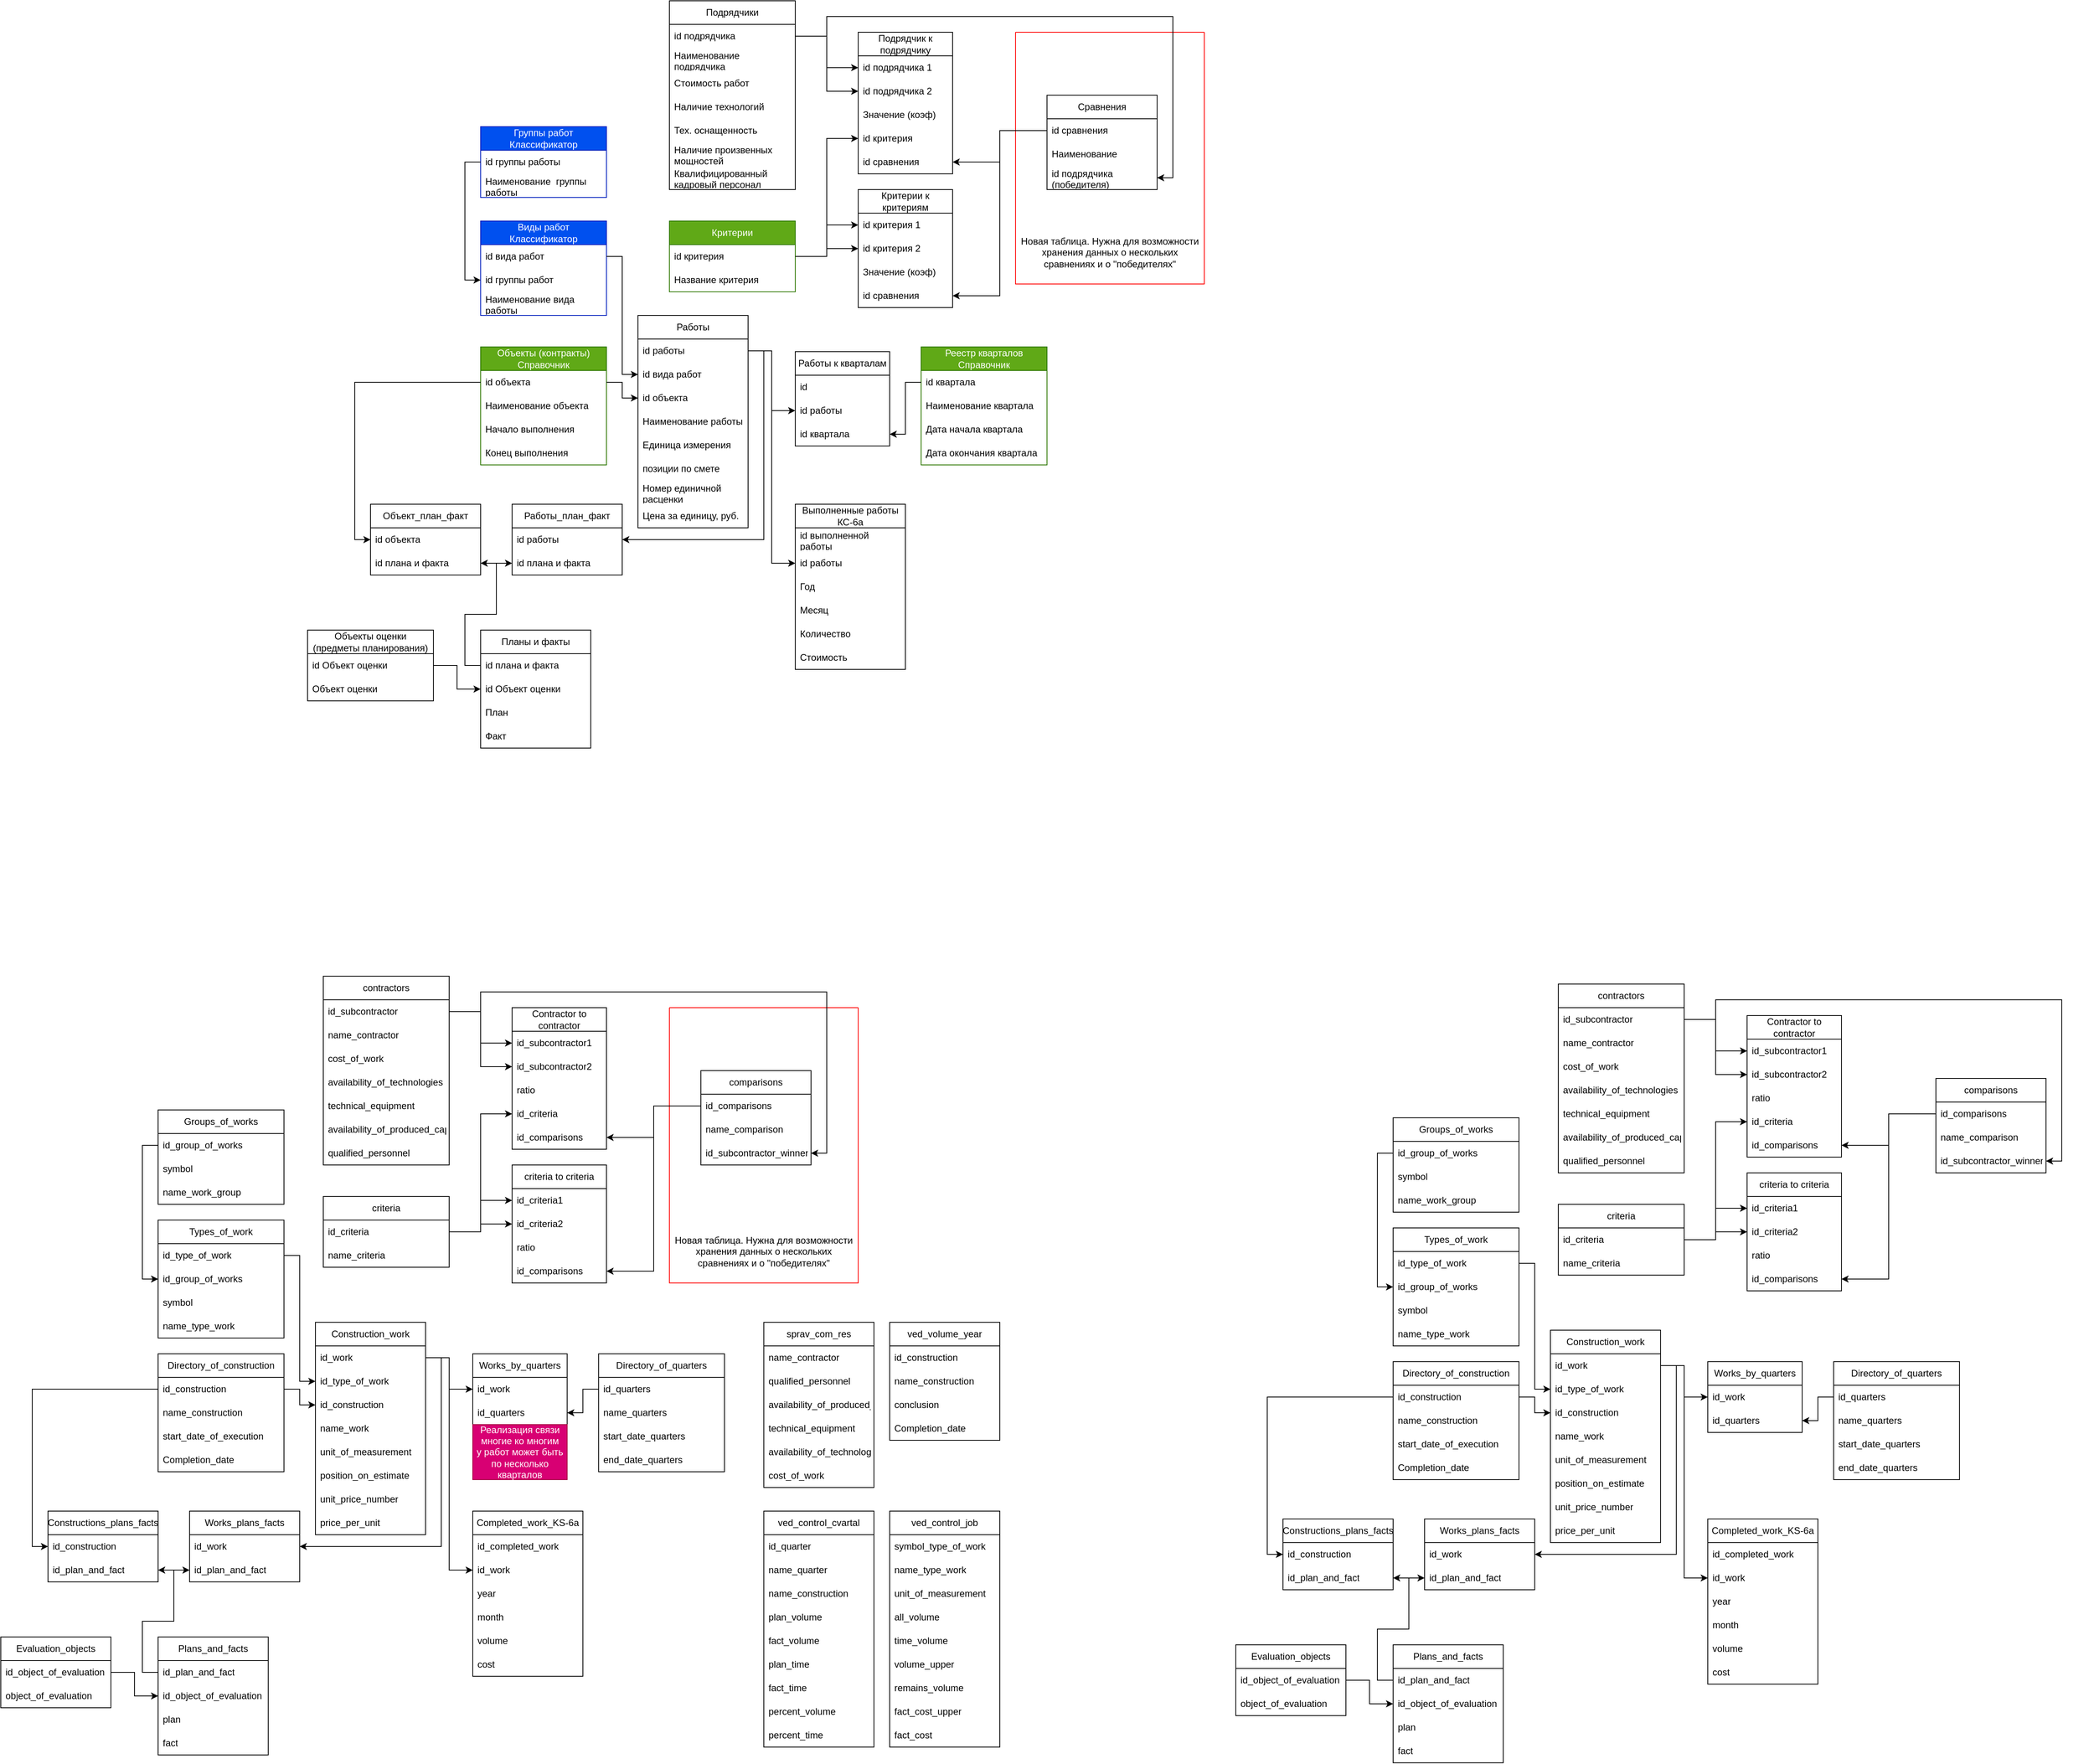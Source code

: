 <mxfile version="20.5.3" type="embed" pages="3"><diagram id="fig4lE_lVwa2t_YyojlT" name="БД"><mxGraphModel dx="1600" dy="499" grid="0" gridSize="10" guides="1" tooltips="1" connect="1" arrows="1" fold="1" page="0" pageScale="1" pageWidth="827" pageHeight="1169" math="0" shadow="0"><root><mxCell id="0"/><mxCell id="1" parent="0"/><mxCell id="f3_2Ejg562u8urTyLffg-1" value="Группы&amp;nbsp;работ&lt;br&gt;Классификатор" style="swimlane;fontStyle=0;childLayout=stackLayout;horizontal=1;startSize=30;horizontalStack=0;resizeParent=1;resizeParentMax=0;resizeLast=0;collapsible=1;marginBottom=0;whiteSpace=wrap;html=1;fillColor=#0050ef;fontColor=#ffffff;strokeColor=#001DBC;" parent="1" vertex="1"><mxGeometry x="40" y="160" width="160" height="90" as="geometry"/></mxCell><mxCell id="f3_2Ejg562u8urTyLffg-2" value="id группы работы" style="text;strokeColor=none;fillColor=none;align=left;verticalAlign=middle;spacingLeft=4;spacingRight=4;overflow=hidden;points=[[0,0.5],[1,0.5]];portConstraint=eastwest;rotatable=0;whiteSpace=wrap;html=1;" parent="f3_2Ejg562u8urTyLffg-1" vertex="1"><mxGeometry y="30" width="160" height="30" as="geometry"/></mxCell><mxCell id="f3_2Ejg562u8urTyLffg-3" value="Наименование&amp;nbsp; группы работы" style="text;strokeColor=none;fillColor=none;align=left;verticalAlign=middle;spacingLeft=4;spacingRight=4;overflow=hidden;points=[[0,0.5],[1,0.5]];portConstraint=eastwest;rotatable=0;whiteSpace=wrap;html=1;" parent="f3_2Ejg562u8urTyLffg-1" vertex="1"><mxGeometry y="60" width="160" height="30" as="geometry"/></mxCell><mxCell id="j5C-VkYOvoWcGLxBxNqZ-1" value="Виды работ&lt;br&gt;Классификатор" style="swimlane;fontStyle=0;childLayout=stackLayout;horizontal=1;startSize=30;horizontalStack=0;resizeParent=1;resizeParentMax=0;resizeLast=0;collapsible=1;marginBottom=0;whiteSpace=wrap;html=1;fillColor=#0050ef;fontColor=#ffffff;strokeColor=#001DBC;" parent="1" vertex="1"><mxGeometry x="40" y="280" width="160" height="120" as="geometry"/></mxCell><mxCell id="j5C-VkYOvoWcGLxBxNqZ-3" value="id&amp;nbsp;вида работ" style="text;strokeColor=none;fillColor=none;align=left;verticalAlign=middle;spacingLeft=4;spacingRight=4;overflow=hidden;points=[[0,0.5],[1,0.5]];portConstraint=eastwest;rotatable=0;whiteSpace=wrap;html=1;" parent="j5C-VkYOvoWcGLxBxNqZ-1" vertex="1"><mxGeometry y="30" width="160" height="30" as="geometry"/></mxCell><mxCell id="j5C-VkYOvoWcGLxBxNqZ-2" value="id&amp;nbsp;группы работ" style="text;strokeColor=none;fillColor=none;align=left;verticalAlign=middle;spacingLeft=4;spacingRight=4;overflow=hidden;points=[[0,0.5],[1,0.5]];portConstraint=eastwest;rotatable=0;whiteSpace=wrap;html=1;" parent="j5C-VkYOvoWcGLxBxNqZ-1" vertex="1"><mxGeometry y="60" width="160" height="30" as="geometry"/></mxCell><mxCell id="j5C-VkYOvoWcGLxBxNqZ-4" value="Наименование вида работы" style="text;strokeColor=none;fillColor=none;align=left;verticalAlign=middle;spacingLeft=4;spacingRight=4;overflow=hidden;points=[[0,0.5],[1,0.5]];portConstraint=eastwest;rotatable=0;whiteSpace=wrap;html=1;" parent="j5C-VkYOvoWcGLxBxNqZ-1" vertex="1"><mxGeometry y="90" width="160" height="30" as="geometry"/></mxCell><mxCell id="j5C-VkYOvoWcGLxBxNqZ-6" style="edgeStyle=orthogonalEdgeStyle;rounded=0;orthogonalLoop=1;jettySize=auto;html=1;exitX=0;exitY=0.5;exitDx=0;exitDy=0;entryX=0;entryY=0.5;entryDx=0;entryDy=0;" parent="1" source="f3_2Ejg562u8urTyLffg-2" target="j5C-VkYOvoWcGLxBxNqZ-2" edge="1"><mxGeometry relative="1" as="geometry"/></mxCell><mxCell id="bxc1Hwy_IOnbImrtmbYZ-1" value="Объекты (контракты)&lt;br&gt;Справочник" style="swimlane;fontStyle=0;childLayout=stackLayout;horizontal=1;startSize=30;horizontalStack=0;resizeParent=1;resizeParentMax=0;resizeLast=0;collapsible=1;marginBottom=0;whiteSpace=wrap;html=1;fillColor=#60a917;fontColor=#ffffff;strokeColor=#2D7600;" parent="1" vertex="1"><mxGeometry x="40" y="440" width="160" height="150" as="geometry"/></mxCell><mxCell id="bxc1Hwy_IOnbImrtmbYZ-2" value="id объекта" style="text;strokeColor=none;fillColor=none;align=left;verticalAlign=middle;spacingLeft=4;spacingRight=4;overflow=hidden;points=[[0,0.5],[1,0.5]];portConstraint=eastwest;rotatable=0;whiteSpace=wrap;html=1;" parent="bxc1Hwy_IOnbImrtmbYZ-1" vertex="1"><mxGeometry y="30" width="160" height="30" as="geometry"/></mxCell><mxCell id="bxc1Hwy_IOnbImrtmbYZ-3" value="Наименование объекта" style="text;strokeColor=none;fillColor=none;align=left;verticalAlign=middle;spacingLeft=4;spacingRight=4;overflow=hidden;points=[[0,0.5],[1,0.5]];portConstraint=eastwest;rotatable=0;whiteSpace=wrap;html=1;" parent="bxc1Hwy_IOnbImrtmbYZ-1" vertex="1"><mxGeometry y="60" width="160" height="30" as="geometry"/></mxCell><mxCell id="bxc1Hwy_IOnbImrtmbYZ-4" value="Начало выполнения" style="text;strokeColor=none;fillColor=none;align=left;verticalAlign=middle;spacingLeft=4;spacingRight=4;overflow=hidden;points=[[0,0.5],[1,0.5]];portConstraint=eastwest;rotatable=0;whiteSpace=wrap;html=1;" parent="bxc1Hwy_IOnbImrtmbYZ-1" vertex="1"><mxGeometry y="90" width="160" height="30" as="geometry"/></mxCell><mxCell id="bxc1Hwy_IOnbImrtmbYZ-5" value="Конец выполнения" style="text;strokeColor=none;fillColor=none;align=left;verticalAlign=middle;spacingLeft=4;spacingRight=4;overflow=hidden;points=[[0,0.5],[1,0.5]];portConstraint=eastwest;rotatable=0;whiteSpace=wrap;html=1;" parent="bxc1Hwy_IOnbImrtmbYZ-1" vertex="1"><mxGeometry y="120" width="160" height="30" as="geometry"/></mxCell><mxCell id="bxc1Hwy_IOnbImrtmbYZ-6" value="Работы" style="swimlane;fontStyle=0;childLayout=stackLayout;horizontal=1;startSize=30;horizontalStack=0;resizeParent=1;resizeParentMax=0;resizeLast=0;collapsible=1;marginBottom=0;whiteSpace=wrap;html=1;" parent="1" vertex="1"><mxGeometry x="240" y="400" width="140" height="270" as="geometry"/></mxCell><mxCell id="bxc1Hwy_IOnbImrtmbYZ-7" value="id работы" style="text;strokeColor=none;fillColor=none;align=left;verticalAlign=middle;spacingLeft=4;spacingRight=4;overflow=hidden;points=[[0,0.5],[1,0.5]];portConstraint=eastwest;rotatable=0;whiteSpace=wrap;html=1;" parent="bxc1Hwy_IOnbImrtmbYZ-6" vertex="1"><mxGeometry y="30" width="140" height="30" as="geometry"/></mxCell><mxCell id="bxc1Hwy_IOnbImrtmbYZ-28" value="id&amp;nbsp;вида работ" style="text;strokeColor=none;fillColor=none;align=left;verticalAlign=middle;spacingLeft=4;spacingRight=4;overflow=hidden;points=[[0,0.5],[1,0.5]];portConstraint=eastwest;rotatable=0;whiteSpace=wrap;html=1;" parent="bxc1Hwy_IOnbImrtmbYZ-6" vertex="1"><mxGeometry y="60" width="140" height="30" as="geometry"/></mxCell><mxCell id="bxc1Hwy_IOnbImrtmbYZ-8" value="id объекта" style="text;strokeColor=none;fillColor=none;align=left;verticalAlign=middle;spacingLeft=4;spacingRight=4;overflow=hidden;points=[[0,0.5],[1,0.5]];portConstraint=eastwest;rotatable=0;whiteSpace=wrap;html=1;" parent="bxc1Hwy_IOnbImrtmbYZ-6" vertex="1"><mxGeometry y="90" width="140" height="30" as="geometry"/></mxCell><mxCell id="bxc1Hwy_IOnbImrtmbYZ-9" value="Наименование работы" style="text;strokeColor=none;fillColor=none;align=left;verticalAlign=middle;spacingLeft=4;spacingRight=4;overflow=hidden;points=[[0,0.5],[1,0.5]];portConstraint=eastwest;rotatable=0;whiteSpace=wrap;html=1;" parent="bxc1Hwy_IOnbImrtmbYZ-6" vertex="1"><mxGeometry y="120" width="140" height="30" as="geometry"/></mxCell><mxCell id="bxc1Hwy_IOnbImrtmbYZ-32" value="Единица измерения" style="text;strokeColor=none;fillColor=none;align=left;verticalAlign=middle;spacingLeft=4;spacingRight=4;overflow=hidden;points=[[0,0.5],[1,0.5]];portConstraint=eastwest;rotatable=0;whiteSpace=wrap;html=1;" parent="bxc1Hwy_IOnbImrtmbYZ-6" vertex="1"><mxGeometry y="150" width="140" height="30" as="geometry"/></mxCell><mxCell id="bxc1Hwy_IOnbImrtmbYZ-30" value="позиции по смете" style="text;strokeColor=none;fillColor=none;align=left;verticalAlign=middle;spacingLeft=4;spacingRight=4;overflow=hidden;points=[[0,0.5],[1,0.5]];portConstraint=eastwest;rotatable=0;whiteSpace=wrap;html=1;" parent="bxc1Hwy_IOnbImrtmbYZ-6" vertex="1"><mxGeometry y="180" width="140" height="30" as="geometry"/></mxCell><mxCell id="bxc1Hwy_IOnbImrtmbYZ-31" value="Номер единичной расценки" style="text;strokeColor=none;fillColor=none;align=left;verticalAlign=middle;spacingLeft=4;spacingRight=4;overflow=hidden;points=[[0,0.5],[1,0.5]];portConstraint=eastwest;rotatable=0;whiteSpace=wrap;html=1;" parent="bxc1Hwy_IOnbImrtmbYZ-6" vertex="1"><mxGeometry y="210" width="140" height="30" as="geometry"/></mxCell><mxCell id="bxc1Hwy_IOnbImrtmbYZ-33" value="Цена за единицу, руб." style="text;strokeColor=none;fillColor=none;align=left;verticalAlign=middle;spacingLeft=4;spacingRight=4;overflow=hidden;points=[[0,0.5],[1,0.5]];portConstraint=eastwest;rotatable=0;whiteSpace=wrap;html=1;" parent="bxc1Hwy_IOnbImrtmbYZ-6" vertex="1"><mxGeometry y="240" width="140" height="30" as="geometry"/></mxCell><mxCell id="bxc1Hwy_IOnbImrtmbYZ-16" style="edgeStyle=orthogonalEdgeStyle;rounded=0;orthogonalLoop=1;jettySize=auto;html=1;exitX=1;exitY=0.5;exitDx=0;exitDy=0;entryX=0;entryY=0.5;entryDx=0;entryDy=0;" parent="1" source="bxc1Hwy_IOnbImrtmbYZ-2" target="bxc1Hwy_IOnbImrtmbYZ-8" edge="1"><mxGeometry relative="1" as="geometry"/></mxCell><mxCell id="bxc1Hwy_IOnbImrtmbYZ-17" value="Реестр кварталов&lt;br&gt;Справочник" style="swimlane;fontStyle=0;childLayout=stackLayout;horizontal=1;startSize=30;horizontalStack=0;resizeParent=1;resizeParentMax=0;resizeLast=0;collapsible=1;marginBottom=0;whiteSpace=wrap;html=1;fillColor=#60a917;fontColor=#ffffff;strokeColor=#2D7600;" parent="1" vertex="1"><mxGeometry x="600" y="440" width="160" height="150" as="geometry"/></mxCell><mxCell id="bxc1Hwy_IOnbImrtmbYZ-18" value="id квартала" style="text;strokeColor=none;fillColor=none;align=left;verticalAlign=middle;spacingLeft=4;spacingRight=4;overflow=hidden;points=[[0,0.5],[1,0.5]];portConstraint=eastwest;rotatable=0;whiteSpace=wrap;html=1;" parent="bxc1Hwy_IOnbImrtmbYZ-17" vertex="1"><mxGeometry y="30" width="160" height="30" as="geometry"/></mxCell><mxCell id="bxc1Hwy_IOnbImrtmbYZ-19" value="Наименование квартала" style="text;strokeColor=none;fillColor=none;align=left;verticalAlign=middle;spacingLeft=4;spacingRight=4;overflow=hidden;points=[[0,0.5],[1,0.5]];portConstraint=eastwest;rotatable=0;whiteSpace=wrap;html=1;" parent="bxc1Hwy_IOnbImrtmbYZ-17" vertex="1"><mxGeometry y="60" width="160" height="30" as="geometry"/></mxCell><mxCell id="bxc1Hwy_IOnbImrtmbYZ-20" value="Дата начала квартала" style="text;strokeColor=none;fillColor=none;align=left;verticalAlign=middle;spacingLeft=4;spacingRight=4;overflow=hidden;points=[[0,0.5],[1,0.5]];portConstraint=eastwest;rotatable=0;whiteSpace=wrap;html=1;" parent="bxc1Hwy_IOnbImrtmbYZ-17" vertex="1"><mxGeometry y="90" width="160" height="30" as="geometry"/></mxCell><mxCell id="bxc1Hwy_IOnbImrtmbYZ-21" value="Дата окончания квартала" style="text;strokeColor=none;fillColor=none;align=left;verticalAlign=middle;spacingLeft=4;spacingRight=4;overflow=hidden;points=[[0,0.5],[1,0.5]];portConstraint=eastwest;rotatable=0;whiteSpace=wrap;html=1;" parent="bxc1Hwy_IOnbImrtmbYZ-17" vertex="1"><mxGeometry y="120" width="160" height="30" as="geometry"/></mxCell><mxCell id="bxc1Hwy_IOnbImrtmbYZ-22" value="Работы к кварталам" style="swimlane;fontStyle=0;childLayout=stackLayout;horizontal=1;startSize=30;horizontalStack=0;resizeParent=1;resizeParentMax=0;resizeLast=0;collapsible=1;marginBottom=0;whiteSpace=wrap;html=1;" parent="1" vertex="1"><mxGeometry x="440" y="446" width="120" height="120" as="geometry"/></mxCell><mxCell id="2" value="id" style="text;strokeColor=none;fillColor=none;align=left;verticalAlign=middle;spacingLeft=4;spacingRight=4;overflow=hidden;points=[[0,0.5],[1,0.5]];portConstraint=eastwest;rotatable=0;whiteSpace=wrap;html=1;" parent="bxc1Hwy_IOnbImrtmbYZ-22" vertex="1"><mxGeometry y="30" width="120" height="30" as="geometry"/></mxCell><mxCell id="bxc1Hwy_IOnbImrtmbYZ-23" value="id работы" style="text;strokeColor=none;fillColor=none;align=left;verticalAlign=middle;spacingLeft=4;spacingRight=4;overflow=hidden;points=[[0,0.5],[1,0.5]];portConstraint=eastwest;rotatable=0;whiteSpace=wrap;html=1;" parent="bxc1Hwy_IOnbImrtmbYZ-22" vertex="1"><mxGeometry y="60" width="120" height="30" as="geometry"/></mxCell><mxCell id="bxc1Hwy_IOnbImrtmbYZ-24" value="id квартала" style="text;strokeColor=none;fillColor=none;align=left;verticalAlign=middle;spacingLeft=4;spacingRight=4;overflow=hidden;points=[[0,0.5],[1,0.5]];portConstraint=eastwest;rotatable=0;whiteSpace=wrap;html=1;" parent="bxc1Hwy_IOnbImrtmbYZ-22" vertex="1"><mxGeometry y="90" width="120" height="30" as="geometry"/></mxCell><mxCell id="bxc1Hwy_IOnbImrtmbYZ-26" style="edgeStyle=orthogonalEdgeStyle;rounded=0;orthogonalLoop=1;jettySize=auto;html=1;exitX=1;exitY=0.5;exitDx=0;exitDy=0;entryX=0;entryY=0.5;entryDx=0;entryDy=0;" parent="1" source="bxc1Hwy_IOnbImrtmbYZ-7" target="bxc1Hwy_IOnbImrtmbYZ-23" edge="1"><mxGeometry relative="1" as="geometry"/></mxCell><mxCell id="bxc1Hwy_IOnbImrtmbYZ-27" style="edgeStyle=orthogonalEdgeStyle;rounded=0;orthogonalLoop=1;jettySize=auto;html=1;exitX=0;exitY=0.5;exitDx=0;exitDy=0;entryX=1;entryY=0.5;entryDx=0;entryDy=0;" parent="1" source="bxc1Hwy_IOnbImrtmbYZ-18" target="bxc1Hwy_IOnbImrtmbYZ-24" edge="1"><mxGeometry relative="1" as="geometry"/></mxCell><mxCell id="bxc1Hwy_IOnbImrtmbYZ-29" style="edgeStyle=orthogonalEdgeStyle;rounded=0;orthogonalLoop=1;jettySize=auto;html=1;exitX=1;exitY=0.5;exitDx=0;exitDy=0;entryX=0;entryY=0.5;entryDx=0;entryDy=0;" parent="1" source="j5C-VkYOvoWcGLxBxNqZ-3" target="bxc1Hwy_IOnbImrtmbYZ-28" edge="1"><mxGeometry relative="1" as="geometry"/></mxCell><mxCell id="bxc1Hwy_IOnbImrtmbYZ-34" value="Выполненные работы КС-6а" style="swimlane;fontStyle=0;childLayout=stackLayout;horizontal=1;startSize=30;horizontalStack=0;resizeParent=1;resizeParentMax=0;resizeLast=0;collapsible=1;marginBottom=0;whiteSpace=wrap;html=1;" parent="1" vertex="1"><mxGeometry x="440" y="640" width="140" height="210" as="geometry"/></mxCell><mxCell id="bxc1Hwy_IOnbImrtmbYZ-35" value="id выполненной работы" style="text;strokeColor=none;fillColor=none;align=left;verticalAlign=middle;spacingLeft=4;spacingRight=4;overflow=hidden;points=[[0,0.5],[1,0.5]];portConstraint=eastwest;rotatable=0;whiteSpace=wrap;html=1;" parent="bxc1Hwy_IOnbImrtmbYZ-34" vertex="1"><mxGeometry y="30" width="140" height="30" as="geometry"/></mxCell><mxCell id="bxc1Hwy_IOnbImrtmbYZ-36" value="id работы" style="text;strokeColor=none;fillColor=none;align=left;verticalAlign=middle;spacingLeft=4;spacingRight=4;overflow=hidden;points=[[0,0.5],[1,0.5]];portConstraint=eastwest;rotatable=0;whiteSpace=wrap;html=1;" parent="bxc1Hwy_IOnbImrtmbYZ-34" vertex="1"><mxGeometry y="60" width="140" height="30" as="geometry"/></mxCell><mxCell id="bxc1Hwy_IOnbImrtmbYZ-37" value="Год" style="text;strokeColor=none;fillColor=none;align=left;verticalAlign=middle;spacingLeft=4;spacingRight=4;overflow=hidden;points=[[0,0.5],[1,0.5]];portConstraint=eastwest;rotatable=0;whiteSpace=wrap;html=1;" parent="bxc1Hwy_IOnbImrtmbYZ-34" vertex="1"><mxGeometry y="90" width="140" height="30" as="geometry"/></mxCell><mxCell id="bxc1Hwy_IOnbImrtmbYZ-39" value="Месяц" style="text;strokeColor=none;fillColor=none;align=left;verticalAlign=middle;spacingLeft=4;spacingRight=4;overflow=hidden;points=[[0,0.5],[1,0.5]];portConstraint=eastwest;rotatable=0;whiteSpace=wrap;html=1;" parent="bxc1Hwy_IOnbImrtmbYZ-34" vertex="1"><mxGeometry y="120" width="140" height="30" as="geometry"/></mxCell><mxCell id="bxc1Hwy_IOnbImrtmbYZ-40" value="Количество" style="text;strokeColor=none;fillColor=none;align=left;verticalAlign=middle;spacingLeft=4;spacingRight=4;overflow=hidden;points=[[0,0.5],[1,0.5]];portConstraint=eastwest;rotatable=0;whiteSpace=wrap;html=1;" parent="bxc1Hwy_IOnbImrtmbYZ-34" vertex="1"><mxGeometry y="150" width="140" height="30" as="geometry"/></mxCell><mxCell id="bxc1Hwy_IOnbImrtmbYZ-41" value="Стоимость" style="text;strokeColor=none;fillColor=none;align=left;verticalAlign=middle;spacingLeft=4;spacingRight=4;overflow=hidden;points=[[0,0.5],[1,0.5]];portConstraint=eastwest;rotatable=0;whiteSpace=wrap;html=1;" parent="bxc1Hwy_IOnbImrtmbYZ-34" vertex="1"><mxGeometry y="180" width="140" height="30" as="geometry"/></mxCell><mxCell id="bxc1Hwy_IOnbImrtmbYZ-38" style="edgeStyle=orthogonalEdgeStyle;rounded=0;orthogonalLoop=1;jettySize=auto;html=1;exitX=1;exitY=0.5;exitDx=0;exitDy=0;entryX=0;entryY=0.5;entryDx=0;entryDy=0;" parent="1" source="bxc1Hwy_IOnbImrtmbYZ-7" target="bxc1Hwy_IOnbImrtmbYZ-36" edge="1"><mxGeometry relative="1" as="geometry"/></mxCell><mxCell id="bxc1Hwy_IOnbImrtmbYZ-42" value="Критерии" style="swimlane;fontStyle=0;childLayout=stackLayout;horizontal=1;startSize=30;horizontalStack=0;resizeParent=1;resizeParentMax=0;resizeLast=0;collapsible=1;marginBottom=0;whiteSpace=wrap;html=1;fillColor=#60a917;fontColor=#ffffff;strokeColor=#2D7600;" parent="1" vertex="1"><mxGeometry x="280" y="280" width="160" height="90" as="geometry"/></mxCell><mxCell id="bxc1Hwy_IOnbImrtmbYZ-43" value="id критерия" style="text;strokeColor=none;fillColor=none;align=left;verticalAlign=middle;spacingLeft=4;spacingRight=4;overflow=hidden;points=[[0,0.5],[1,0.5]];portConstraint=eastwest;rotatable=0;whiteSpace=wrap;html=1;" parent="bxc1Hwy_IOnbImrtmbYZ-42" vertex="1"><mxGeometry y="30" width="160" height="30" as="geometry"/></mxCell><mxCell id="bxc1Hwy_IOnbImrtmbYZ-44" value="Название критерия" style="text;strokeColor=none;fillColor=none;align=left;verticalAlign=middle;spacingLeft=4;spacingRight=4;overflow=hidden;points=[[0,0.5],[1,0.5]];portConstraint=eastwest;rotatable=0;whiteSpace=wrap;html=1;" parent="bxc1Hwy_IOnbImrtmbYZ-42" vertex="1"><mxGeometry y="60" width="160" height="30" as="geometry"/></mxCell><mxCell id="1qUo-TkzCz6MshUWT4Lt-5" value="Планы и факты" style="swimlane;fontStyle=0;childLayout=stackLayout;horizontal=1;startSize=30;horizontalStack=0;resizeParent=1;resizeParentMax=0;resizeLast=0;collapsible=1;marginBottom=0;whiteSpace=wrap;html=1;" parent="1" vertex="1"><mxGeometry x="40" y="800" width="140" height="150" as="geometry"/></mxCell><mxCell id="1qUo-TkzCz6MshUWT4Lt-6" value="id плана и факта" style="text;strokeColor=none;fillColor=none;align=left;verticalAlign=middle;spacingLeft=4;spacingRight=4;overflow=hidden;points=[[0,0.5],[1,0.5]];portConstraint=eastwest;rotatable=0;whiteSpace=wrap;html=1;" parent="1qUo-TkzCz6MshUWT4Lt-5" vertex="1"><mxGeometry y="30" width="140" height="30" as="geometry"/></mxCell><mxCell id="1qUo-TkzCz6MshUWT4Lt-7" value="id Объект оценки" style="text;strokeColor=none;fillColor=none;align=left;verticalAlign=middle;spacingLeft=4;spacingRight=4;overflow=hidden;points=[[0,0.5],[1,0.5]];portConstraint=eastwest;rotatable=0;whiteSpace=wrap;html=1;" parent="1qUo-TkzCz6MshUWT4Lt-5" vertex="1"><mxGeometry y="60" width="140" height="30" as="geometry"/></mxCell><mxCell id="1qUo-TkzCz6MshUWT4Lt-8" value="План" style="text;strokeColor=none;fillColor=none;align=left;verticalAlign=middle;spacingLeft=4;spacingRight=4;overflow=hidden;points=[[0,0.5],[1,0.5]];portConstraint=eastwest;rotatable=0;whiteSpace=wrap;html=1;" parent="1qUo-TkzCz6MshUWT4Lt-5" vertex="1"><mxGeometry y="90" width="140" height="30" as="geometry"/></mxCell><mxCell id="1qUo-TkzCz6MshUWT4Lt-9" value="Факт" style="text;strokeColor=none;fillColor=none;align=left;verticalAlign=middle;spacingLeft=4;spacingRight=4;overflow=hidden;points=[[0,0.5],[1,0.5]];portConstraint=eastwest;rotatable=0;whiteSpace=wrap;html=1;" parent="1qUo-TkzCz6MshUWT4Lt-5" vertex="1"><mxGeometry y="120" width="140" height="30" as="geometry"/></mxCell><mxCell id="1qUo-TkzCz6MshUWT4Lt-10" value="Объект_план_факт" style="swimlane;fontStyle=0;childLayout=stackLayout;horizontal=1;startSize=30;horizontalStack=0;resizeParent=1;resizeParentMax=0;resizeLast=0;collapsible=1;marginBottom=0;whiteSpace=wrap;html=1;" parent="1" vertex="1"><mxGeometry x="-100" y="640" width="140" height="90" as="geometry"/></mxCell><mxCell id="1qUo-TkzCz6MshUWT4Lt-12" value="id объекта" style="text;strokeColor=none;fillColor=none;align=left;verticalAlign=middle;spacingLeft=4;spacingRight=4;overflow=hidden;points=[[0,0.5],[1,0.5]];portConstraint=eastwest;rotatable=0;whiteSpace=wrap;html=1;" parent="1qUo-TkzCz6MshUWT4Lt-10" vertex="1"><mxGeometry y="30" width="140" height="30" as="geometry"/></mxCell><mxCell id="1qUo-TkzCz6MshUWT4Lt-14" value="id плана и факта" style="text;strokeColor=none;fillColor=none;align=left;verticalAlign=middle;spacingLeft=4;spacingRight=4;overflow=hidden;points=[[0,0.5],[1,0.5]];portConstraint=eastwest;rotatable=0;whiteSpace=wrap;html=1;" parent="1qUo-TkzCz6MshUWT4Lt-10" vertex="1"><mxGeometry y="60" width="140" height="30" as="geometry"/></mxCell><mxCell id="1qUo-TkzCz6MshUWT4Lt-15" value="Работы_план_факт" style="swimlane;fontStyle=0;childLayout=stackLayout;horizontal=1;startSize=30;horizontalStack=0;resizeParent=1;resizeParentMax=0;resizeLast=0;collapsible=1;marginBottom=0;whiteSpace=wrap;html=1;" parent="1" vertex="1"><mxGeometry x="80" y="640" width="140" height="90" as="geometry"/></mxCell><mxCell id="1qUo-TkzCz6MshUWT4Lt-18" value="id работы" style="text;strokeColor=none;fillColor=none;align=left;verticalAlign=middle;spacingLeft=4;spacingRight=4;overflow=hidden;points=[[0,0.5],[1,0.5]];portConstraint=eastwest;rotatable=0;whiteSpace=wrap;html=1;" parent="1qUo-TkzCz6MshUWT4Lt-15" vertex="1"><mxGeometry y="30" width="140" height="30" as="geometry"/></mxCell><mxCell id="1qUo-TkzCz6MshUWT4Lt-17" value="id плана и факта" style="text;strokeColor=none;fillColor=none;align=left;verticalAlign=middle;spacingLeft=4;spacingRight=4;overflow=hidden;points=[[0,0.5],[1,0.5]];portConstraint=eastwest;rotatable=0;whiteSpace=wrap;html=1;" parent="1qUo-TkzCz6MshUWT4Lt-15" vertex="1"><mxGeometry y="60" width="140" height="30" as="geometry"/></mxCell><mxCell id="1qUo-TkzCz6MshUWT4Lt-19" value="Объекты оценки&lt;br&gt;(предметы планирования)" style="swimlane;fontStyle=0;childLayout=stackLayout;horizontal=1;startSize=30;horizontalStack=0;resizeParent=1;resizeParentMax=0;resizeLast=0;collapsible=1;marginBottom=0;whiteSpace=wrap;html=1;" parent="1" vertex="1"><mxGeometry x="-180" y="800" width="160" height="90" as="geometry"/></mxCell><mxCell id="1qUo-TkzCz6MshUWT4Lt-23" value="id Объект оценки" style="text;strokeColor=none;fillColor=none;align=left;verticalAlign=middle;spacingLeft=4;spacingRight=4;overflow=hidden;points=[[0,0.5],[1,0.5]];portConstraint=eastwest;rotatable=0;whiteSpace=wrap;html=1;" parent="1qUo-TkzCz6MshUWT4Lt-19" vertex="1"><mxGeometry y="30" width="160" height="30" as="geometry"/></mxCell><mxCell id="1qUo-TkzCz6MshUWT4Lt-21" value="Объект оценки" style="text;strokeColor=none;fillColor=none;align=left;verticalAlign=middle;spacingLeft=4;spacingRight=4;overflow=hidden;points=[[0,0.5],[1,0.5]];portConstraint=eastwest;rotatable=0;whiteSpace=wrap;html=1;" parent="1qUo-TkzCz6MshUWT4Lt-19" vertex="1"><mxGeometry y="60" width="160" height="30" as="geometry"/></mxCell><mxCell id="1qUo-TkzCz6MshUWT4Lt-24" style="edgeStyle=orthogonalEdgeStyle;rounded=0;orthogonalLoop=1;jettySize=auto;html=1;exitX=1;exitY=0.5;exitDx=0;exitDy=0;entryX=0;entryY=0.5;entryDx=0;entryDy=0;" parent="1" source="1qUo-TkzCz6MshUWT4Lt-23" target="1qUo-TkzCz6MshUWT4Lt-7" edge="1"><mxGeometry relative="1" as="geometry"/></mxCell><mxCell id="1qUo-TkzCz6MshUWT4Lt-25" style="edgeStyle=orthogonalEdgeStyle;rounded=0;orthogonalLoop=1;jettySize=auto;html=1;exitX=0;exitY=0.5;exitDx=0;exitDy=0;entryX=1;entryY=0.5;entryDx=0;entryDy=0;" parent="1" source="1qUo-TkzCz6MshUWT4Lt-6" target="1qUo-TkzCz6MshUWT4Lt-14" edge="1"><mxGeometry relative="1" as="geometry"/></mxCell><mxCell id="1qUo-TkzCz6MshUWT4Lt-26" style="edgeStyle=orthogonalEdgeStyle;rounded=0;orthogonalLoop=1;jettySize=auto;html=1;exitX=0;exitY=0.5;exitDx=0;exitDy=0;entryX=0;entryY=0.5;entryDx=0;entryDy=0;" parent="1" source="1qUo-TkzCz6MshUWT4Lt-6" target="1qUo-TkzCz6MshUWT4Lt-17" edge="1"><mxGeometry relative="1" as="geometry"><Array as="points"><mxPoint x="20" y="845"/><mxPoint x="20" y="780"/><mxPoint x="60" y="780"/><mxPoint x="60" y="715"/></Array></mxGeometry></mxCell><mxCell id="1qUo-TkzCz6MshUWT4Lt-28" style="edgeStyle=orthogonalEdgeStyle;rounded=0;orthogonalLoop=1;jettySize=auto;html=1;exitX=0;exitY=0.5;exitDx=0;exitDy=0;entryX=0;entryY=0.5;entryDx=0;entryDy=0;" parent="1" source="bxc1Hwy_IOnbImrtmbYZ-2" target="1qUo-TkzCz6MshUWT4Lt-12" edge="1"><mxGeometry relative="1" as="geometry"/></mxCell><mxCell id="1qUo-TkzCz6MshUWT4Lt-29" style="edgeStyle=orthogonalEdgeStyle;rounded=0;orthogonalLoop=1;jettySize=auto;html=1;exitX=1;exitY=0.5;exitDx=0;exitDy=0;entryX=1;entryY=0.5;entryDx=0;entryDy=0;" parent="1" source="bxc1Hwy_IOnbImrtmbYZ-7" target="1qUo-TkzCz6MshUWT4Lt-18" edge="1"><mxGeometry relative="1" as="geometry"><Array as="points"><mxPoint x="400" y="445"/><mxPoint x="400" y="685"/></Array></mxGeometry></mxCell><mxCell id="4p3sUHd1WyH4ygpXVBfA-1" value="Groups_of_works" style="swimlane;fontStyle=0;childLayout=stackLayout;horizontal=1;startSize=30;horizontalStack=0;resizeParent=1;resizeParentMax=0;resizeLast=0;collapsible=1;marginBottom=0;whiteSpace=wrap;html=1;" parent="1" vertex="1"><mxGeometry x="-370" y="1410" width="160" height="120" as="geometry"/></mxCell><mxCell id="4p3sUHd1WyH4ygpXVBfA-2" value="id_group_of_works" style="text;strokeColor=none;fillColor=none;align=left;verticalAlign=middle;spacingLeft=4;spacingRight=4;overflow=hidden;points=[[0,0.5],[1,0.5]];portConstraint=eastwest;rotatable=0;whiteSpace=wrap;html=1;" parent="4p3sUHd1WyH4ygpXVBfA-1" vertex="1"><mxGeometry y="30" width="160" height="30" as="geometry"/></mxCell><mxCell id="aJjWUwoV9ggTsk_OjxH7-1" value="symbol" style="text;strokeColor=none;fillColor=none;align=left;verticalAlign=middle;spacingLeft=4;spacingRight=4;overflow=hidden;points=[[0,0.5],[1,0.5]];portConstraint=eastwest;rotatable=0;whiteSpace=wrap;html=1;" parent="4p3sUHd1WyH4ygpXVBfA-1" vertex="1"><mxGeometry y="60" width="160" height="30" as="geometry"/></mxCell><mxCell id="4p3sUHd1WyH4ygpXVBfA-3" value="name_work_group" style="text;strokeColor=none;fillColor=none;align=left;verticalAlign=middle;spacingLeft=4;spacingRight=4;overflow=hidden;points=[[0,0.5],[1,0.5]];portConstraint=eastwest;rotatable=0;whiteSpace=wrap;html=1;" parent="4p3sUHd1WyH4ygpXVBfA-1" vertex="1"><mxGeometry y="90" width="160" height="30" as="geometry"/></mxCell><mxCell id="4p3sUHd1WyH4ygpXVBfA-4" value="Types_of_work" style="swimlane;fontStyle=0;childLayout=stackLayout;horizontal=1;startSize=30;horizontalStack=0;resizeParent=1;resizeParentMax=0;resizeLast=0;collapsible=1;marginBottom=0;whiteSpace=wrap;html=1;" parent="1" vertex="1"><mxGeometry x="-370" y="1550" width="160" height="150" as="geometry"/></mxCell><mxCell id="4p3sUHd1WyH4ygpXVBfA-5" value="id_type_of_work" style="text;strokeColor=none;fillColor=none;align=left;verticalAlign=middle;spacingLeft=4;spacingRight=4;overflow=hidden;points=[[0,0.5],[1,0.5]];portConstraint=eastwest;rotatable=0;whiteSpace=wrap;html=1;" parent="4p3sUHd1WyH4ygpXVBfA-4" vertex="1"><mxGeometry y="30" width="160" height="30" as="geometry"/></mxCell><mxCell id="4p3sUHd1WyH4ygpXVBfA-6" value="id_group_of_works" style="text;strokeColor=none;fillColor=none;align=left;verticalAlign=middle;spacingLeft=4;spacingRight=4;overflow=hidden;points=[[0,0.5],[1,0.5]];portConstraint=eastwest;rotatable=0;whiteSpace=wrap;html=1;" parent="4p3sUHd1WyH4ygpXVBfA-4" vertex="1"><mxGeometry y="60" width="160" height="30" as="geometry"/></mxCell><mxCell id="aJjWUwoV9ggTsk_OjxH7-2" value="symbol" style="text;strokeColor=none;fillColor=none;align=left;verticalAlign=middle;spacingLeft=4;spacingRight=4;overflow=hidden;points=[[0,0.5],[1,0.5]];portConstraint=eastwest;rotatable=0;whiteSpace=wrap;html=1;" parent="4p3sUHd1WyH4ygpXVBfA-4" vertex="1"><mxGeometry y="90" width="160" height="30" as="geometry"/></mxCell><mxCell id="4p3sUHd1WyH4ygpXVBfA-7" value="name_type_work" style="text;strokeColor=none;fillColor=none;align=left;verticalAlign=middle;spacingLeft=4;spacingRight=4;overflow=hidden;points=[[0,0.5],[1,0.5]];portConstraint=eastwest;rotatable=0;whiteSpace=wrap;html=1;" parent="4p3sUHd1WyH4ygpXVBfA-4" vertex="1"><mxGeometry y="120" width="160" height="30" as="geometry"/></mxCell><mxCell id="4p3sUHd1WyH4ygpXVBfA-8" style="edgeStyle=orthogonalEdgeStyle;rounded=0;orthogonalLoop=1;jettySize=auto;html=1;exitX=0;exitY=0.5;exitDx=0;exitDy=0;entryX=0;entryY=0.5;entryDx=0;entryDy=0;" parent="1" source="4p3sUHd1WyH4ygpXVBfA-2" target="4p3sUHd1WyH4ygpXVBfA-6" edge="1"><mxGeometry relative="1" as="geometry"/></mxCell><mxCell id="4p3sUHd1WyH4ygpXVBfA-9" value="Directory_of_construction" style="swimlane;fontStyle=0;childLayout=stackLayout;horizontal=1;startSize=30;horizontalStack=0;resizeParent=1;resizeParentMax=0;resizeLast=0;collapsible=1;marginBottom=0;whiteSpace=wrap;html=1;" parent="1" vertex="1"><mxGeometry x="-370" y="1720" width="160" height="150" as="geometry"/></mxCell><mxCell id="4p3sUHd1WyH4ygpXVBfA-10" value="id_&lt;span style=&quot;text-align: center&quot;&gt;construction&lt;/span&gt;" style="text;strokeColor=none;fillColor=none;align=left;verticalAlign=middle;spacingLeft=4;spacingRight=4;overflow=hidden;points=[[0,0.5],[1,0.5]];portConstraint=eastwest;rotatable=0;whiteSpace=wrap;html=1;" parent="4p3sUHd1WyH4ygpXVBfA-9" vertex="1"><mxGeometry y="30" width="160" height="30" as="geometry"/></mxCell><mxCell id="4p3sUHd1WyH4ygpXVBfA-11" value="name_&lt;span style=&quot;text-align: center&quot;&gt;construction&lt;/span&gt;" style="text;strokeColor=none;fillColor=none;align=left;verticalAlign=middle;spacingLeft=4;spacingRight=4;overflow=hidden;points=[[0,0.5],[1,0.5]];portConstraint=eastwest;rotatable=0;whiteSpace=wrap;html=1;" parent="4p3sUHd1WyH4ygpXVBfA-9" vertex="1"><mxGeometry y="60" width="160" height="30" as="geometry"/></mxCell><mxCell id="4p3sUHd1WyH4ygpXVBfA-12" value="start_date_of_execution" style="text;strokeColor=none;fillColor=none;align=left;verticalAlign=middle;spacingLeft=4;spacingRight=4;overflow=hidden;points=[[0,0.5],[1,0.5]];portConstraint=eastwest;rotatable=0;whiteSpace=wrap;html=1;" parent="4p3sUHd1WyH4ygpXVBfA-9" vertex="1"><mxGeometry y="90" width="160" height="30" as="geometry"/></mxCell><mxCell id="4p3sUHd1WyH4ygpXVBfA-13" value="Сompletion_date" style="text;strokeColor=none;fillColor=none;align=left;verticalAlign=middle;spacingLeft=4;spacingRight=4;overflow=hidden;points=[[0,0.5],[1,0.5]];portConstraint=eastwest;rotatable=0;whiteSpace=wrap;html=1;" parent="4p3sUHd1WyH4ygpXVBfA-9" vertex="1"><mxGeometry y="120" width="160" height="30" as="geometry"/></mxCell><mxCell id="4p3sUHd1WyH4ygpXVBfA-14" value="Сonstruction_work" style="swimlane;fontStyle=0;childLayout=stackLayout;horizontal=1;startSize=30;horizontalStack=0;resizeParent=1;resizeParentMax=0;resizeLast=0;collapsible=1;marginBottom=0;whiteSpace=wrap;html=1;" parent="1" vertex="1"><mxGeometry x="-170" y="1680" width="140" height="270" as="geometry"/></mxCell><mxCell id="4p3sUHd1WyH4ygpXVBfA-15" value="id_work" style="text;strokeColor=none;fillColor=none;align=left;verticalAlign=middle;spacingLeft=4;spacingRight=4;overflow=hidden;points=[[0,0.5],[1,0.5]];portConstraint=eastwest;rotatable=0;whiteSpace=wrap;html=1;" parent="4p3sUHd1WyH4ygpXVBfA-14" vertex="1"><mxGeometry y="30" width="140" height="30" as="geometry"/></mxCell><mxCell id="4p3sUHd1WyH4ygpXVBfA-16" value="id_type_of_work" style="text;strokeColor=none;fillColor=none;align=left;verticalAlign=middle;spacingLeft=4;spacingRight=4;overflow=hidden;points=[[0,0.5],[1,0.5]];portConstraint=eastwest;rotatable=0;whiteSpace=wrap;html=1;" parent="4p3sUHd1WyH4ygpXVBfA-14" vertex="1"><mxGeometry y="60" width="140" height="30" as="geometry"/></mxCell><mxCell id="4p3sUHd1WyH4ygpXVBfA-17" value="id_&lt;span style=&quot;text-align: center&quot;&gt;construction&lt;/span&gt;" style="text;strokeColor=none;fillColor=none;align=left;verticalAlign=middle;spacingLeft=4;spacingRight=4;overflow=hidden;points=[[0,0.5],[1,0.5]];portConstraint=eastwest;rotatable=0;whiteSpace=wrap;html=1;" parent="4p3sUHd1WyH4ygpXVBfA-14" vertex="1"><mxGeometry y="90" width="140" height="30" as="geometry"/></mxCell><mxCell id="4p3sUHd1WyH4ygpXVBfA-18" value="name_work" style="text;strokeColor=none;fillColor=none;align=left;verticalAlign=middle;spacingLeft=4;spacingRight=4;overflow=hidden;points=[[0,0.5],[1,0.5]];portConstraint=eastwest;rotatable=0;whiteSpace=wrap;html=1;" parent="4p3sUHd1WyH4ygpXVBfA-14" vertex="1"><mxGeometry y="120" width="140" height="30" as="geometry"/></mxCell><mxCell id="4p3sUHd1WyH4ygpXVBfA-19" value="unit_of_measurement" style="text;strokeColor=none;fillColor=none;align=left;verticalAlign=middle;spacingLeft=4;spacingRight=4;overflow=hidden;points=[[0,0.5],[1,0.5]];portConstraint=eastwest;rotatable=0;whiteSpace=wrap;html=1;" parent="4p3sUHd1WyH4ygpXVBfA-14" vertex="1"><mxGeometry y="150" width="140" height="30" as="geometry"/></mxCell><mxCell id="4p3sUHd1WyH4ygpXVBfA-20" value="position_on_estimate" style="text;strokeColor=none;fillColor=none;align=left;verticalAlign=middle;spacingLeft=4;spacingRight=4;overflow=hidden;points=[[0,0.5],[1,0.5]];portConstraint=eastwest;rotatable=0;whiteSpace=wrap;html=1;" parent="4p3sUHd1WyH4ygpXVBfA-14" vertex="1"><mxGeometry y="180" width="140" height="30" as="geometry"/></mxCell><mxCell id="4p3sUHd1WyH4ygpXVBfA-21" value="unit_price_number" style="text;strokeColor=none;fillColor=none;align=left;verticalAlign=middle;spacingLeft=4;spacingRight=4;overflow=hidden;points=[[0,0.5],[1,0.5]];portConstraint=eastwest;rotatable=0;whiteSpace=wrap;html=1;" parent="4p3sUHd1WyH4ygpXVBfA-14" vertex="1"><mxGeometry y="210" width="140" height="30" as="geometry"/></mxCell><mxCell id="4p3sUHd1WyH4ygpXVBfA-22" value="price_per_unit" style="text;strokeColor=none;fillColor=none;align=left;verticalAlign=middle;spacingLeft=4;spacingRight=4;overflow=hidden;points=[[0,0.5],[1,0.5]];portConstraint=eastwest;rotatable=0;whiteSpace=wrap;html=1;" parent="4p3sUHd1WyH4ygpXVBfA-14" vertex="1"><mxGeometry y="240" width="140" height="30" as="geometry"/></mxCell><mxCell id="4p3sUHd1WyH4ygpXVBfA-23" style="edgeStyle=orthogonalEdgeStyle;rounded=0;orthogonalLoop=1;jettySize=auto;html=1;exitX=1;exitY=0.5;exitDx=0;exitDy=0;entryX=0;entryY=0.5;entryDx=0;entryDy=0;" parent="1" source="4p3sUHd1WyH4ygpXVBfA-10" target="4p3sUHd1WyH4ygpXVBfA-17" edge="1"><mxGeometry relative="1" as="geometry"/></mxCell><mxCell id="4p3sUHd1WyH4ygpXVBfA-24" value="Directory_of_quarters" style="swimlane;fontStyle=0;childLayout=stackLayout;horizontal=1;startSize=30;horizontalStack=0;resizeParent=1;resizeParentMax=0;resizeLast=0;collapsible=1;marginBottom=0;whiteSpace=wrap;html=1;" parent="1" vertex="1"><mxGeometry x="190" y="1720" width="160" height="150" as="geometry"/></mxCell><mxCell id="4p3sUHd1WyH4ygpXVBfA-25" value="id_&lt;span style=&quot;text-align: center&quot;&gt;quarters&lt;/span&gt;" style="text;strokeColor=none;fillColor=none;align=left;verticalAlign=middle;spacingLeft=4;spacingRight=4;overflow=hidden;points=[[0,0.5],[1,0.5]];portConstraint=eastwest;rotatable=0;whiteSpace=wrap;html=1;" parent="4p3sUHd1WyH4ygpXVBfA-24" vertex="1"><mxGeometry y="30" width="160" height="30" as="geometry"/></mxCell><mxCell id="4p3sUHd1WyH4ygpXVBfA-26" value="name_&lt;span style=&quot;text-align: center&quot;&gt;quarters&lt;/span&gt;" style="text;strokeColor=none;fillColor=none;align=left;verticalAlign=middle;spacingLeft=4;spacingRight=4;overflow=hidden;points=[[0,0.5],[1,0.5]];portConstraint=eastwest;rotatable=0;whiteSpace=wrap;html=1;" parent="4p3sUHd1WyH4ygpXVBfA-24" vertex="1"><mxGeometry y="60" width="160" height="30" as="geometry"/></mxCell><mxCell id="4p3sUHd1WyH4ygpXVBfA-27" value="start_date_&lt;span style=&quot;text-align: center&quot;&gt;quarters&lt;/span&gt;" style="text;strokeColor=none;fillColor=none;align=left;verticalAlign=middle;spacingLeft=4;spacingRight=4;overflow=hidden;points=[[0,0.5],[1,0.5]];portConstraint=eastwest;rotatable=0;whiteSpace=wrap;html=1;" parent="4p3sUHd1WyH4ygpXVBfA-24" vertex="1"><mxGeometry y="90" width="160" height="30" as="geometry"/></mxCell><mxCell id="4p3sUHd1WyH4ygpXVBfA-28" value="end_date_&lt;span style=&quot;text-align: center&quot;&gt;quarters&lt;/span&gt;" style="text;strokeColor=none;fillColor=none;align=left;verticalAlign=middle;spacingLeft=4;spacingRight=4;overflow=hidden;points=[[0,0.5],[1,0.5]];portConstraint=eastwest;rotatable=0;whiteSpace=wrap;html=1;" parent="4p3sUHd1WyH4ygpXVBfA-24" vertex="1"><mxGeometry y="120" width="160" height="30" as="geometry"/></mxCell><mxCell id="4p3sUHd1WyH4ygpXVBfA-29" value="Works_by_quarters" style="swimlane;fontStyle=0;childLayout=stackLayout;horizontal=1;startSize=30;horizontalStack=0;resizeParent=1;resizeParentMax=0;resizeLast=0;collapsible=1;marginBottom=0;whiteSpace=wrap;html=1;" parent="1" vertex="1"><mxGeometry x="30" y="1720" width="120" height="160" as="geometry"/></mxCell><mxCell id="4p3sUHd1WyH4ygpXVBfA-30" value="id_work" style="text;strokeColor=none;fillColor=none;align=left;verticalAlign=middle;spacingLeft=4;spacingRight=4;overflow=hidden;points=[[0,0.5],[1,0.5]];portConstraint=eastwest;rotatable=0;whiteSpace=wrap;html=1;" parent="4p3sUHd1WyH4ygpXVBfA-29" vertex="1"><mxGeometry y="30" width="120" height="30" as="geometry"/></mxCell><mxCell id="4p3sUHd1WyH4ygpXVBfA-31" value="id_&lt;span style=&quot;text-align: center&quot;&gt;quarters&lt;/span&gt;" style="text;strokeColor=none;fillColor=none;align=left;verticalAlign=middle;spacingLeft=4;spacingRight=4;overflow=hidden;points=[[0,0.5],[1,0.5]];portConstraint=eastwest;rotatable=0;whiteSpace=wrap;html=1;" parent="4p3sUHd1WyH4ygpXVBfA-29" vertex="1"><mxGeometry y="60" width="120" height="30" as="geometry"/></mxCell><mxCell id="4p3sUHd1WyH4ygpXVBfA-32" value="Реализация связи многие ко многим&lt;br&gt;у работ может быть по несколько кварталов" style="text;html=1;strokeColor=#A50040;fillColor=#d80073;align=center;verticalAlign=middle;whiteSpace=wrap;rounded=0;fontColor=#ffffff;" parent="4p3sUHd1WyH4ygpXVBfA-29" vertex="1"><mxGeometry y="90" width="120" height="70" as="geometry"/></mxCell><mxCell id="4p3sUHd1WyH4ygpXVBfA-33" style="edgeStyle=orthogonalEdgeStyle;rounded=0;orthogonalLoop=1;jettySize=auto;html=1;exitX=1;exitY=0.5;exitDx=0;exitDy=0;entryX=0;entryY=0.5;entryDx=0;entryDy=0;" parent="1" source="4p3sUHd1WyH4ygpXVBfA-15" target="4p3sUHd1WyH4ygpXVBfA-30" edge="1"><mxGeometry relative="1" as="geometry"/></mxCell><mxCell id="4p3sUHd1WyH4ygpXVBfA-34" style="edgeStyle=orthogonalEdgeStyle;rounded=0;orthogonalLoop=1;jettySize=auto;html=1;exitX=0;exitY=0.5;exitDx=0;exitDy=0;entryX=1;entryY=0.5;entryDx=0;entryDy=0;" parent="1" source="4p3sUHd1WyH4ygpXVBfA-25" target="4p3sUHd1WyH4ygpXVBfA-31" edge="1"><mxGeometry relative="1" as="geometry"/></mxCell><mxCell id="4p3sUHd1WyH4ygpXVBfA-35" style="edgeStyle=orthogonalEdgeStyle;rounded=0;orthogonalLoop=1;jettySize=auto;html=1;exitX=1;exitY=0.5;exitDx=0;exitDy=0;entryX=0;entryY=0.5;entryDx=0;entryDy=0;" parent="1" source="4p3sUHd1WyH4ygpXVBfA-5" target="4p3sUHd1WyH4ygpXVBfA-16" edge="1"><mxGeometry relative="1" as="geometry"/></mxCell><mxCell id="4p3sUHd1WyH4ygpXVBfA-36" value="&lt;span style=&quot;text-align: left&quot;&gt;Completed_work_KS-6a&lt;/span&gt;" style="swimlane;fontStyle=0;childLayout=stackLayout;horizontal=1;startSize=30;horizontalStack=0;resizeParent=1;resizeParentMax=0;resizeLast=0;collapsible=1;marginBottom=0;whiteSpace=wrap;html=1;" parent="1" vertex="1"><mxGeometry x="30" y="1920" width="140" height="210" as="geometry"/></mxCell><mxCell id="4p3sUHd1WyH4ygpXVBfA-37" value="id_completed_work" style="text;strokeColor=none;fillColor=none;align=left;verticalAlign=middle;spacingLeft=4;spacingRight=4;overflow=hidden;points=[[0,0.5],[1,0.5]];portConstraint=eastwest;rotatable=0;whiteSpace=wrap;html=1;" parent="4p3sUHd1WyH4ygpXVBfA-36" vertex="1"><mxGeometry y="30" width="140" height="30" as="geometry"/></mxCell><mxCell id="4p3sUHd1WyH4ygpXVBfA-38" value="id_work" style="text;strokeColor=none;fillColor=none;align=left;verticalAlign=middle;spacingLeft=4;spacingRight=4;overflow=hidden;points=[[0,0.5],[1,0.5]];portConstraint=eastwest;rotatable=0;whiteSpace=wrap;html=1;" parent="4p3sUHd1WyH4ygpXVBfA-36" vertex="1"><mxGeometry y="60" width="140" height="30" as="geometry"/></mxCell><mxCell id="4p3sUHd1WyH4ygpXVBfA-39" value="year" style="text;strokeColor=none;fillColor=none;align=left;verticalAlign=middle;spacingLeft=4;spacingRight=4;overflow=hidden;points=[[0,0.5],[1,0.5]];portConstraint=eastwest;rotatable=0;whiteSpace=wrap;html=1;" parent="4p3sUHd1WyH4ygpXVBfA-36" vertex="1"><mxGeometry y="90" width="140" height="30" as="geometry"/></mxCell><mxCell id="4p3sUHd1WyH4ygpXVBfA-40" value="month" style="text;strokeColor=none;fillColor=none;align=left;verticalAlign=middle;spacingLeft=4;spacingRight=4;overflow=hidden;points=[[0,0.5],[1,0.5]];portConstraint=eastwest;rotatable=0;whiteSpace=wrap;html=1;" parent="4p3sUHd1WyH4ygpXVBfA-36" vertex="1"><mxGeometry y="120" width="140" height="30" as="geometry"/></mxCell><mxCell id="4p3sUHd1WyH4ygpXVBfA-41" value="volume" style="text;strokeColor=none;fillColor=none;align=left;verticalAlign=middle;spacingLeft=4;spacingRight=4;overflow=hidden;points=[[0,0.5],[1,0.5]];portConstraint=eastwest;rotatable=0;whiteSpace=wrap;html=1;" parent="4p3sUHd1WyH4ygpXVBfA-36" vertex="1"><mxGeometry y="150" width="140" height="30" as="geometry"/></mxCell><mxCell id="4p3sUHd1WyH4ygpXVBfA-42" value="cost" style="text;strokeColor=none;fillColor=none;align=left;verticalAlign=middle;spacingLeft=4;spacingRight=4;overflow=hidden;points=[[0,0.5],[1,0.5]];portConstraint=eastwest;rotatable=0;whiteSpace=wrap;html=1;" parent="4p3sUHd1WyH4ygpXVBfA-36" vertex="1"><mxGeometry y="180" width="140" height="30" as="geometry"/></mxCell><mxCell id="4p3sUHd1WyH4ygpXVBfA-43" style="edgeStyle=orthogonalEdgeStyle;rounded=0;orthogonalLoop=1;jettySize=auto;html=1;exitX=1;exitY=0.5;exitDx=0;exitDy=0;entryX=0;entryY=0.5;entryDx=0;entryDy=0;" parent="1" source="4p3sUHd1WyH4ygpXVBfA-15" target="4p3sUHd1WyH4ygpXVBfA-38" edge="1"><mxGeometry relative="1" as="geometry"/></mxCell><mxCell id="4p3sUHd1WyH4ygpXVBfA-44" value="Plans_and_facts" style="swimlane;fontStyle=0;childLayout=stackLayout;horizontal=1;startSize=30;horizontalStack=0;resizeParent=1;resizeParentMax=0;resizeLast=0;collapsible=1;marginBottom=0;whiteSpace=wrap;html=1;" parent="1" vertex="1"><mxGeometry x="-370" y="2080" width="140" height="150" as="geometry"/></mxCell><mxCell id="4p3sUHd1WyH4ygpXVBfA-45" value="id_plan_and_fact" style="text;strokeColor=none;fillColor=none;align=left;verticalAlign=middle;spacingLeft=4;spacingRight=4;overflow=hidden;points=[[0,0.5],[1,0.5]];portConstraint=eastwest;rotatable=0;whiteSpace=wrap;html=1;" parent="4p3sUHd1WyH4ygpXVBfA-44" vertex="1"><mxGeometry y="30" width="140" height="30" as="geometry"/></mxCell><mxCell id="4p3sUHd1WyH4ygpXVBfA-46" value="id_object_of_evaluation" style="text;strokeColor=none;fillColor=none;align=left;verticalAlign=middle;spacingLeft=4;spacingRight=4;overflow=hidden;points=[[0,0.5],[1,0.5]];portConstraint=eastwest;rotatable=0;whiteSpace=wrap;html=1;" parent="4p3sUHd1WyH4ygpXVBfA-44" vertex="1"><mxGeometry y="60" width="140" height="30" as="geometry"/></mxCell><mxCell id="4p3sUHd1WyH4ygpXVBfA-47" value="plan" style="text;strokeColor=none;fillColor=none;align=left;verticalAlign=middle;spacingLeft=4;spacingRight=4;overflow=hidden;points=[[0,0.5],[1,0.5]];portConstraint=eastwest;rotatable=0;whiteSpace=wrap;html=1;" parent="4p3sUHd1WyH4ygpXVBfA-44" vertex="1"><mxGeometry y="90" width="140" height="30" as="geometry"/></mxCell><mxCell id="4p3sUHd1WyH4ygpXVBfA-48" value="fact" style="text;strokeColor=none;fillColor=none;align=left;verticalAlign=middle;spacingLeft=4;spacingRight=4;overflow=hidden;points=[[0,0.5],[1,0.5]];portConstraint=eastwest;rotatable=0;whiteSpace=wrap;html=1;" parent="4p3sUHd1WyH4ygpXVBfA-44" vertex="1"><mxGeometry y="120" width="140" height="30" as="geometry"/></mxCell><mxCell id="4p3sUHd1WyH4ygpXVBfA-49" value="Constructions_plans_facts" style="swimlane;fontStyle=0;childLayout=stackLayout;horizontal=1;startSize=30;horizontalStack=0;resizeParent=1;resizeParentMax=0;resizeLast=0;collapsible=1;marginBottom=0;whiteSpace=wrap;html=1;" parent="1" vertex="1"><mxGeometry x="-510" y="1920" width="140" height="90" as="geometry"/></mxCell><mxCell id="4p3sUHd1WyH4ygpXVBfA-50" value="id_&lt;span style=&quot;text-align: center&quot;&gt;construction&lt;/span&gt;" style="text;strokeColor=none;fillColor=none;align=left;verticalAlign=middle;spacingLeft=4;spacingRight=4;overflow=hidden;points=[[0,0.5],[1,0.5]];portConstraint=eastwest;rotatable=0;whiteSpace=wrap;html=1;" parent="4p3sUHd1WyH4ygpXVBfA-49" vertex="1"><mxGeometry y="30" width="140" height="30" as="geometry"/></mxCell><mxCell id="4p3sUHd1WyH4ygpXVBfA-51" value="id_plan_and_fact" style="text;strokeColor=none;fillColor=none;align=left;verticalAlign=middle;spacingLeft=4;spacingRight=4;overflow=hidden;points=[[0,0.5],[1,0.5]];portConstraint=eastwest;rotatable=0;whiteSpace=wrap;html=1;" parent="4p3sUHd1WyH4ygpXVBfA-49" vertex="1"><mxGeometry y="60" width="140" height="30" as="geometry"/></mxCell><mxCell id="4p3sUHd1WyH4ygpXVBfA-52" value="Works_plans_facts" style="swimlane;fontStyle=0;childLayout=stackLayout;horizontal=1;startSize=30;horizontalStack=0;resizeParent=1;resizeParentMax=0;resizeLast=0;collapsible=1;marginBottom=0;whiteSpace=wrap;html=1;" parent="1" vertex="1"><mxGeometry x="-330" y="1920" width="140" height="90" as="geometry"/></mxCell><mxCell id="4p3sUHd1WyH4ygpXVBfA-53" value="id_work" style="text;strokeColor=none;fillColor=none;align=left;verticalAlign=middle;spacingLeft=4;spacingRight=4;overflow=hidden;points=[[0,0.5],[1,0.5]];portConstraint=eastwest;rotatable=0;whiteSpace=wrap;html=1;" parent="4p3sUHd1WyH4ygpXVBfA-52" vertex="1"><mxGeometry y="30" width="140" height="30" as="geometry"/></mxCell><mxCell id="4p3sUHd1WyH4ygpXVBfA-54" value="id_plan_and_fact" style="text;strokeColor=none;fillColor=none;align=left;verticalAlign=middle;spacingLeft=4;spacingRight=4;overflow=hidden;points=[[0,0.5],[1,0.5]];portConstraint=eastwest;rotatable=0;whiteSpace=wrap;html=1;" parent="4p3sUHd1WyH4ygpXVBfA-52" vertex="1"><mxGeometry y="60" width="140" height="30" as="geometry"/></mxCell><mxCell id="4p3sUHd1WyH4ygpXVBfA-55" value="Evaluation_objects" style="swimlane;fontStyle=0;childLayout=stackLayout;horizontal=1;startSize=30;horizontalStack=0;resizeParent=1;resizeParentMax=0;resizeLast=0;collapsible=1;marginBottom=0;whiteSpace=wrap;html=1;" parent="1" vertex="1"><mxGeometry x="-570" y="2080" width="140" height="90" as="geometry"/></mxCell><mxCell id="4p3sUHd1WyH4ygpXVBfA-56" value="id_object_of_evaluation" style="text;strokeColor=none;fillColor=none;align=left;verticalAlign=middle;spacingLeft=4;spacingRight=4;overflow=hidden;points=[[0,0.5],[1,0.5]];portConstraint=eastwest;rotatable=0;whiteSpace=wrap;html=1;" parent="4p3sUHd1WyH4ygpXVBfA-55" vertex="1"><mxGeometry y="30" width="140" height="30" as="geometry"/></mxCell><mxCell id="4p3sUHd1WyH4ygpXVBfA-57" value="object_of_evaluation" style="text;strokeColor=none;fillColor=none;align=left;verticalAlign=middle;spacingLeft=4;spacingRight=4;overflow=hidden;points=[[0,0.5],[1,0.5]];portConstraint=eastwest;rotatable=0;whiteSpace=wrap;html=1;" parent="4p3sUHd1WyH4ygpXVBfA-55" vertex="1"><mxGeometry y="60" width="140" height="30" as="geometry"/></mxCell><mxCell id="4p3sUHd1WyH4ygpXVBfA-58" style="edgeStyle=orthogonalEdgeStyle;rounded=0;orthogonalLoop=1;jettySize=auto;html=1;exitX=1;exitY=0.5;exitDx=0;exitDy=0;entryX=0;entryY=0.5;entryDx=0;entryDy=0;" parent="1" source="4p3sUHd1WyH4ygpXVBfA-56" target="4p3sUHd1WyH4ygpXVBfA-46" edge="1"><mxGeometry relative="1" as="geometry"/></mxCell><mxCell id="4p3sUHd1WyH4ygpXVBfA-59" style="edgeStyle=orthogonalEdgeStyle;rounded=0;orthogonalLoop=1;jettySize=auto;html=1;exitX=0;exitY=0.5;exitDx=0;exitDy=0;entryX=1;entryY=0.5;entryDx=0;entryDy=0;" parent="1" source="4p3sUHd1WyH4ygpXVBfA-45" target="4p3sUHd1WyH4ygpXVBfA-51" edge="1"><mxGeometry relative="1" as="geometry"/></mxCell><mxCell id="4p3sUHd1WyH4ygpXVBfA-60" style="edgeStyle=orthogonalEdgeStyle;rounded=0;orthogonalLoop=1;jettySize=auto;html=1;exitX=0;exitY=0.5;exitDx=0;exitDy=0;entryX=0;entryY=0.5;entryDx=0;entryDy=0;" parent="1" source="4p3sUHd1WyH4ygpXVBfA-45" target="4p3sUHd1WyH4ygpXVBfA-54" edge="1"><mxGeometry relative="1" as="geometry"><Array as="points"><mxPoint x="-390" y="2125"/><mxPoint x="-390" y="2060"/><mxPoint x="-350" y="2060"/><mxPoint x="-350" y="1995"/></Array></mxGeometry></mxCell><mxCell id="4p3sUHd1WyH4ygpXVBfA-61" style="edgeStyle=orthogonalEdgeStyle;rounded=0;orthogonalLoop=1;jettySize=auto;html=1;exitX=0;exitY=0.5;exitDx=0;exitDy=0;entryX=0;entryY=0.5;entryDx=0;entryDy=0;" parent="1" source="4p3sUHd1WyH4ygpXVBfA-10" target="4p3sUHd1WyH4ygpXVBfA-50" edge="1"><mxGeometry relative="1" as="geometry"/></mxCell><mxCell id="4p3sUHd1WyH4ygpXVBfA-62" style="edgeStyle=orthogonalEdgeStyle;rounded=0;orthogonalLoop=1;jettySize=auto;html=1;exitX=1;exitY=0.5;exitDx=0;exitDy=0;entryX=1;entryY=0.5;entryDx=0;entryDy=0;" parent="1" source="4p3sUHd1WyH4ygpXVBfA-15" target="4p3sUHd1WyH4ygpXVBfA-53" edge="1"><mxGeometry relative="1" as="geometry"><Array as="points"><mxPoint x="-10" y="1725"/><mxPoint x="-10" y="1965"/></Array></mxGeometry></mxCell><mxCell id="VyvrIQwq9OEcjcTs5_pP-92" value="Критерии к критериям" style="swimlane;fontStyle=0;childLayout=stackLayout;horizontal=1;startSize=30;horizontalStack=0;resizeParent=1;resizeParentMax=0;resizeLast=0;collapsible=1;marginBottom=0;whiteSpace=wrap;html=1;" parent="1" vertex="1"><mxGeometry x="520" y="240" width="120" height="150" as="geometry"/></mxCell><mxCell id="VyvrIQwq9OEcjcTs5_pP-96" value="id критерия 1" style="text;strokeColor=none;fillColor=none;align=left;verticalAlign=middle;spacingLeft=4;spacingRight=4;overflow=hidden;points=[[0,0.5],[1,0.5]];portConstraint=eastwest;rotatable=0;whiteSpace=wrap;html=1;" parent="VyvrIQwq9OEcjcTs5_pP-92" vertex="1"><mxGeometry y="30" width="120" height="30" as="geometry"/></mxCell><mxCell id="VyvrIQwq9OEcjcTs5_pP-97" value="id критерия 2" style="text;strokeColor=none;fillColor=none;align=left;verticalAlign=middle;spacingLeft=4;spacingRight=4;overflow=hidden;points=[[0,0.5],[1,0.5]];portConstraint=eastwest;rotatable=0;whiteSpace=wrap;html=1;" parent="VyvrIQwq9OEcjcTs5_pP-92" vertex="1"><mxGeometry y="60" width="120" height="30" as="geometry"/></mxCell><mxCell id="VyvrIQwq9OEcjcTs5_pP-95" value="Значение (коэф)" style="text;strokeColor=none;fillColor=none;align=left;verticalAlign=middle;spacingLeft=4;spacingRight=4;overflow=hidden;points=[[0,0.5],[1,0.5]];portConstraint=eastwest;rotatable=0;whiteSpace=wrap;html=1;" parent="VyvrIQwq9OEcjcTs5_pP-92" vertex="1"><mxGeometry y="90" width="120" height="30" as="geometry"/></mxCell><mxCell id="yjSfJsRq9lzsdoGnoE6G-10" value="id сравнения" style="text;strokeColor=none;fillColor=none;align=left;verticalAlign=middle;spacingLeft=4;spacingRight=4;overflow=hidden;points=[[0,0.5],[1,0.5]];portConstraint=eastwest;rotatable=0;whiteSpace=wrap;html=1;" parent="VyvrIQwq9OEcjcTs5_pP-92" vertex="1"><mxGeometry y="120" width="120" height="30" as="geometry"/></mxCell><mxCell id="VyvrIQwq9OEcjcTs5_pP-98" value="Подрядчики" style="swimlane;fontStyle=0;childLayout=stackLayout;horizontal=1;startSize=30;horizontalStack=0;resizeParent=1;resizeParentMax=0;resizeLast=0;collapsible=1;marginBottom=0;whiteSpace=wrap;html=1;" parent="1" vertex="1"><mxGeometry x="280" width="160" height="240" as="geometry"/></mxCell><mxCell id="VyvrIQwq9OEcjcTs5_pP-99" value="id подрядчика" style="text;strokeColor=none;fillColor=none;align=left;verticalAlign=middle;spacingLeft=4;spacingRight=4;overflow=hidden;points=[[0,0.5],[1,0.5]];portConstraint=eastwest;rotatable=0;whiteSpace=wrap;html=1;" parent="VyvrIQwq9OEcjcTs5_pP-98" vertex="1"><mxGeometry y="30" width="160" height="30" as="geometry"/></mxCell><mxCell id="VyvrIQwq9OEcjcTs5_pP-100" value="Наименование подрядчика" style="text;strokeColor=none;fillColor=none;align=left;verticalAlign=middle;spacingLeft=4;spacingRight=4;overflow=hidden;points=[[0,0.5],[1,0.5]];portConstraint=eastwest;rotatable=0;whiteSpace=wrap;html=1;" parent="VyvrIQwq9OEcjcTs5_pP-98" vertex="1"><mxGeometry y="60" width="160" height="30" as="geometry"/></mxCell><mxCell id="VyvrIQwq9OEcjcTs5_pP-101" value="Стоимость работ" style="text;strokeColor=none;fillColor=none;align=left;verticalAlign=middle;spacingLeft=4;spacingRight=4;overflow=hidden;points=[[0,0.5],[1,0.5]];portConstraint=eastwest;rotatable=0;whiteSpace=wrap;html=1;" parent="VyvrIQwq9OEcjcTs5_pP-98" vertex="1"><mxGeometry y="90" width="160" height="30" as="geometry"/></mxCell><mxCell id="VyvrIQwq9OEcjcTs5_pP-102" value="Наличие технологий" style="text;strokeColor=none;fillColor=none;align=left;verticalAlign=middle;spacingLeft=4;spacingRight=4;overflow=hidden;points=[[0,0.5],[1,0.5]];portConstraint=eastwest;rotatable=0;whiteSpace=wrap;html=1;" parent="VyvrIQwq9OEcjcTs5_pP-98" vertex="1"><mxGeometry y="120" width="160" height="30" as="geometry"/></mxCell><mxCell id="VyvrIQwq9OEcjcTs5_pP-103" value="Тех. оснащенность" style="text;strokeColor=none;fillColor=none;align=left;verticalAlign=middle;spacingLeft=4;spacingRight=4;overflow=hidden;points=[[0,0.5],[1,0.5]];portConstraint=eastwest;rotatable=0;whiteSpace=wrap;html=1;" parent="VyvrIQwq9OEcjcTs5_pP-98" vertex="1"><mxGeometry y="150" width="160" height="30" as="geometry"/></mxCell><mxCell id="VyvrIQwq9OEcjcTs5_pP-104" value="Наличие произвенных мощностей" style="text;strokeColor=none;fillColor=none;align=left;verticalAlign=middle;spacingLeft=4;spacingRight=4;overflow=hidden;points=[[0,0.5],[1,0.5]];portConstraint=eastwest;rotatable=0;whiteSpace=wrap;html=1;" parent="VyvrIQwq9OEcjcTs5_pP-98" vertex="1"><mxGeometry y="180" width="160" height="30" as="geometry"/></mxCell><mxCell id="VyvrIQwq9OEcjcTs5_pP-105" value="Квалифицированный кадровый персонал" style="text;strokeColor=none;fillColor=none;align=left;verticalAlign=middle;spacingLeft=4;spacingRight=4;overflow=hidden;points=[[0,0.5],[1,0.5]];portConstraint=eastwest;rotatable=0;whiteSpace=wrap;html=1;" parent="VyvrIQwq9OEcjcTs5_pP-98" vertex="1"><mxGeometry y="210" width="160" height="30" as="geometry"/></mxCell><mxCell id="VyvrIQwq9OEcjcTs5_pP-107" value="Подрядчик к подрядчику" style="swimlane;fontStyle=0;childLayout=stackLayout;horizontal=1;startSize=30;horizontalStack=0;resizeParent=1;resizeParentMax=0;resizeLast=0;collapsible=1;marginBottom=0;whiteSpace=wrap;html=1;" parent="1" vertex="1"><mxGeometry x="520" y="40" width="120" height="180" as="geometry"/></mxCell><mxCell id="VyvrIQwq9OEcjcTs5_pP-108" value="id&amp;nbsp;&lt;span style=&quot;text-align: center;&quot;&gt;подрядчика&lt;/span&gt;&amp;nbsp;1" style="text;strokeColor=none;fillColor=none;align=left;verticalAlign=middle;spacingLeft=4;spacingRight=4;overflow=hidden;points=[[0,0.5],[1,0.5]];portConstraint=eastwest;rotatable=0;whiteSpace=wrap;html=1;" parent="VyvrIQwq9OEcjcTs5_pP-107" vertex="1"><mxGeometry y="30" width="120" height="30" as="geometry"/></mxCell><mxCell id="VyvrIQwq9OEcjcTs5_pP-109" value="id&amp;nbsp;&lt;span style=&quot;text-align: center;&quot;&gt;подрядчика&lt;/span&gt;&amp;nbsp;2" style="text;strokeColor=none;fillColor=none;align=left;verticalAlign=middle;spacingLeft=4;spacingRight=4;overflow=hidden;points=[[0,0.5],[1,0.5]];portConstraint=eastwest;rotatable=0;whiteSpace=wrap;html=1;" parent="VyvrIQwq9OEcjcTs5_pP-107" vertex="1"><mxGeometry y="60" width="120" height="30" as="geometry"/></mxCell><mxCell id="VyvrIQwq9OEcjcTs5_pP-110" value="Значение (коэф)" style="text;strokeColor=none;fillColor=none;align=left;verticalAlign=middle;spacingLeft=4;spacingRight=4;overflow=hidden;points=[[0,0.5],[1,0.5]];portConstraint=eastwest;rotatable=0;whiteSpace=wrap;html=1;" parent="VyvrIQwq9OEcjcTs5_pP-107" vertex="1"><mxGeometry y="90" width="120" height="30" as="geometry"/></mxCell><mxCell id="VyvrIQwq9OEcjcTs5_pP-111" value="id критерия" style="text;strokeColor=none;fillColor=none;align=left;verticalAlign=middle;spacingLeft=4;spacingRight=4;overflow=hidden;points=[[0,0.5],[1,0.5]];portConstraint=eastwest;rotatable=0;whiteSpace=wrap;html=1;" parent="VyvrIQwq9OEcjcTs5_pP-107" vertex="1"><mxGeometry y="120" width="120" height="30" as="geometry"/></mxCell><mxCell id="yjSfJsRq9lzsdoGnoE6G-6" value="id сравнения" style="text;strokeColor=none;fillColor=none;align=left;verticalAlign=middle;spacingLeft=4;spacingRight=4;overflow=hidden;points=[[0,0.5],[1,0.5]];portConstraint=eastwest;rotatable=0;whiteSpace=wrap;html=1;" parent="VyvrIQwq9OEcjcTs5_pP-107" vertex="1"><mxGeometry y="150" width="120" height="30" as="geometry"/></mxCell><mxCell id="VyvrIQwq9OEcjcTs5_pP-112" style="edgeStyle=orthogonalEdgeStyle;rounded=0;orthogonalLoop=1;jettySize=auto;html=1;exitX=1;exitY=0.5;exitDx=0;exitDy=0;entryX=0;entryY=0.5;entryDx=0;entryDy=0;" parent="1" source="bxc1Hwy_IOnbImrtmbYZ-43" target="VyvrIQwq9OEcjcTs5_pP-111" edge="1"><mxGeometry relative="1" as="geometry"/></mxCell><mxCell id="VyvrIQwq9OEcjcTs5_pP-113" style="edgeStyle=orthogonalEdgeStyle;rounded=0;orthogonalLoop=1;jettySize=auto;html=1;exitX=1;exitY=0.5;exitDx=0;exitDy=0;entryX=0;entryY=0.5;entryDx=0;entryDy=0;" parent="1" source="bxc1Hwy_IOnbImrtmbYZ-43" target="VyvrIQwq9OEcjcTs5_pP-96" edge="1"><mxGeometry relative="1" as="geometry"/></mxCell><mxCell id="VyvrIQwq9OEcjcTs5_pP-114" style="edgeStyle=orthogonalEdgeStyle;rounded=0;orthogonalLoop=1;jettySize=auto;html=1;exitX=1;exitY=0.5;exitDx=0;exitDy=0;entryX=0;entryY=0.5;entryDx=0;entryDy=0;" parent="1" source="bxc1Hwy_IOnbImrtmbYZ-43" target="VyvrIQwq9OEcjcTs5_pP-97" edge="1"><mxGeometry relative="1" as="geometry"/></mxCell><mxCell id="VyvrIQwq9OEcjcTs5_pP-115" style="edgeStyle=orthogonalEdgeStyle;rounded=0;orthogonalLoop=1;jettySize=auto;html=1;exitX=1;exitY=0.5;exitDx=0;exitDy=0;entryX=0;entryY=0.5;entryDx=0;entryDy=0;" parent="1" source="VyvrIQwq9OEcjcTs5_pP-99" target="VyvrIQwq9OEcjcTs5_pP-108" edge="1"><mxGeometry relative="1" as="geometry"/></mxCell><mxCell id="VyvrIQwq9OEcjcTs5_pP-116" style="edgeStyle=orthogonalEdgeStyle;rounded=0;orthogonalLoop=1;jettySize=auto;html=1;exitX=1;exitY=0.5;exitDx=0;exitDy=0;entryX=0;entryY=0.5;entryDx=0;entryDy=0;" parent="1" source="VyvrIQwq9OEcjcTs5_pP-99" target="VyvrIQwq9OEcjcTs5_pP-109" edge="1"><mxGeometry relative="1" as="geometry"/></mxCell><mxCell id="yjSfJsRq9lzsdoGnoE6G-1" value="" style="swimlane;startSize=0;strokeColor=#FF0000;" parent="1" vertex="1"><mxGeometry x="720" y="40" width="240" height="320" as="geometry"><mxRectangle x="720" y="40" width="50" height="44" as="alternateBounds"/></mxGeometry></mxCell><mxCell id="yjSfJsRq9lzsdoGnoE6G-2" value="Сравнения" style="swimlane;fontStyle=0;childLayout=stackLayout;horizontal=1;startSize=30;horizontalStack=0;resizeParent=1;resizeParentMax=0;resizeLast=0;collapsible=1;marginBottom=0;whiteSpace=wrap;html=1;" parent="yjSfJsRq9lzsdoGnoE6G-1" vertex="1"><mxGeometry x="40" y="80" width="140" height="120" as="geometry"/></mxCell><mxCell id="yjSfJsRq9lzsdoGnoE6G-3" value="id сравнения" style="text;strokeColor=none;fillColor=none;align=left;verticalAlign=middle;spacingLeft=4;spacingRight=4;overflow=hidden;points=[[0,0.5],[1,0.5]];portConstraint=eastwest;rotatable=0;whiteSpace=wrap;html=1;" parent="yjSfJsRq9lzsdoGnoE6G-2" vertex="1"><mxGeometry y="30" width="140" height="30" as="geometry"/></mxCell><mxCell id="yjSfJsRq9lzsdoGnoE6G-4" value="Наименование" style="text;strokeColor=none;fillColor=none;align=left;verticalAlign=middle;spacingLeft=4;spacingRight=4;overflow=hidden;points=[[0,0.5],[1,0.5]];portConstraint=eastwest;rotatable=0;whiteSpace=wrap;html=1;" parent="yjSfJsRq9lzsdoGnoE6G-2" vertex="1"><mxGeometry y="60" width="140" height="30" as="geometry"/></mxCell><mxCell id="yjSfJsRq9lzsdoGnoE6G-5" value="id подрядчика (победителя)" style="text;strokeColor=none;fillColor=none;align=left;verticalAlign=middle;spacingLeft=4;spacingRight=4;overflow=hidden;points=[[0,0.5],[1,0.5]];portConstraint=eastwest;rotatable=0;whiteSpace=wrap;html=1;" parent="yjSfJsRq9lzsdoGnoE6G-2" vertex="1"><mxGeometry y="90" width="140" height="30" as="geometry"/></mxCell><mxCell id="yjSfJsRq9lzsdoGnoE6G-9" value="Новая таблица. Нужна для возможности хранения данных о нескольких сравнениях и о &quot;победителях&quot;" style="text;html=1;strokeColor=none;fillColor=none;align=center;verticalAlign=middle;whiteSpace=wrap;rounded=0;" parent="yjSfJsRq9lzsdoGnoE6G-1" vertex="1"><mxGeometry y="240" width="240" height="80" as="geometry"/></mxCell><mxCell id="yjSfJsRq9lzsdoGnoE6G-7" style="edgeStyle=orthogonalEdgeStyle;rounded=0;orthogonalLoop=1;jettySize=auto;html=1;exitX=0;exitY=0.5;exitDx=0;exitDy=0;entryX=1;entryY=0.5;entryDx=0;entryDy=0;" parent="1" source="yjSfJsRq9lzsdoGnoE6G-3" target="yjSfJsRq9lzsdoGnoE6G-6" edge="1"><mxGeometry relative="1" as="geometry"/></mxCell><mxCell id="yjSfJsRq9lzsdoGnoE6G-8" style="edgeStyle=orthogonalEdgeStyle;rounded=0;orthogonalLoop=1;jettySize=auto;html=1;exitX=1;exitY=0.5;exitDx=0;exitDy=0;entryX=1;entryY=0.5;entryDx=0;entryDy=0;" parent="1" source="VyvrIQwq9OEcjcTs5_pP-99" target="yjSfJsRq9lzsdoGnoE6G-5" edge="1"><mxGeometry relative="1" as="geometry"><Array as="points"><mxPoint x="480" y="45"/><mxPoint x="480" y="20"/><mxPoint x="920" y="20"/><mxPoint x="920" y="225"/></Array></mxGeometry></mxCell><mxCell id="yjSfJsRq9lzsdoGnoE6G-11" style="edgeStyle=orthogonalEdgeStyle;rounded=0;orthogonalLoop=1;jettySize=auto;html=1;exitX=0;exitY=0.5;exitDx=0;exitDy=0;entryX=1;entryY=0.5;entryDx=0;entryDy=0;" parent="1" source="yjSfJsRq9lzsdoGnoE6G-3" target="yjSfJsRq9lzsdoGnoE6G-10" edge="1"><mxGeometry relative="1" as="geometry"/></mxCell><mxCell id="yjSfJsRq9lzsdoGnoE6G-12" value="criteria" style="swimlane;fontStyle=0;childLayout=stackLayout;horizontal=1;startSize=30;horizontalStack=0;resizeParent=1;resizeParentMax=0;resizeLast=0;collapsible=1;marginBottom=0;whiteSpace=wrap;html=1;" parent="1" vertex="1"><mxGeometry x="-160" y="1520" width="160" height="90" as="geometry"/></mxCell><mxCell id="yjSfJsRq9lzsdoGnoE6G-13" value="id_&lt;span style=&quot;text-align: center;&quot;&gt;criteria&lt;/span&gt;" style="text;strokeColor=none;fillColor=none;align=left;verticalAlign=middle;spacingLeft=4;spacingRight=4;overflow=hidden;points=[[0,0.5],[1,0.5]];portConstraint=eastwest;rotatable=0;whiteSpace=wrap;html=1;" parent="yjSfJsRq9lzsdoGnoE6G-12" vertex="1"><mxGeometry y="30" width="160" height="30" as="geometry"/></mxCell><mxCell id="yjSfJsRq9lzsdoGnoE6G-14" value="name_&lt;span style=&quot;text-align: center;&quot;&gt;criteria&lt;/span&gt;" style="text;strokeColor=none;fillColor=none;align=left;verticalAlign=middle;spacingLeft=4;spacingRight=4;overflow=hidden;points=[[0,0.5],[1,0.5]];portConstraint=eastwest;rotatable=0;whiteSpace=wrap;html=1;" parent="yjSfJsRq9lzsdoGnoE6G-12" vertex="1"><mxGeometry y="60" width="160" height="30" as="geometry"/></mxCell><mxCell id="yjSfJsRq9lzsdoGnoE6G-15" value="criteria to criteria" style="swimlane;fontStyle=0;childLayout=stackLayout;horizontal=1;startSize=30;horizontalStack=0;resizeParent=1;resizeParentMax=0;resizeLast=0;collapsible=1;marginBottom=0;whiteSpace=wrap;html=1;" parent="1" vertex="1"><mxGeometry x="80" y="1480" width="120" height="150" as="geometry"/></mxCell><mxCell id="yjSfJsRq9lzsdoGnoE6G-16" value="id_&lt;span style=&quot;text-align: center;&quot;&gt;criteria1&lt;/span&gt;" style="text;strokeColor=none;fillColor=none;align=left;verticalAlign=middle;spacingLeft=4;spacingRight=4;overflow=hidden;points=[[0,0.5],[1,0.5]];portConstraint=eastwest;rotatable=0;whiteSpace=wrap;html=1;" parent="yjSfJsRq9lzsdoGnoE6G-15" vertex="1"><mxGeometry y="30" width="120" height="30" as="geometry"/></mxCell><mxCell id="yjSfJsRq9lzsdoGnoE6G-17" value="id_&lt;span style=&quot;text-align: center;&quot;&gt;criteria2&lt;/span&gt;" style="text;strokeColor=none;fillColor=none;align=left;verticalAlign=middle;spacingLeft=4;spacingRight=4;overflow=hidden;points=[[0,0.5],[1,0.5]];portConstraint=eastwest;rotatable=0;whiteSpace=wrap;html=1;" parent="yjSfJsRq9lzsdoGnoE6G-15" vertex="1"><mxGeometry y="60" width="120" height="30" as="geometry"/></mxCell><mxCell id="yjSfJsRq9lzsdoGnoE6G-18" value="ratio" style="text;strokeColor=none;fillColor=none;align=left;verticalAlign=middle;spacingLeft=4;spacingRight=4;overflow=hidden;points=[[0,0.5],[1,0.5]];portConstraint=eastwest;rotatable=0;whiteSpace=wrap;html=1;" parent="yjSfJsRq9lzsdoGnoE6G-15" vertex="1"><mxGeometry y="90" width="120" height="30" as="geometry"/></mxCell><mxCell id="yjSfJsRq9lzsdoGnoE6G-19" value="id_&lt;span style=&quot;text-align: center;&quot;&gt;comparisons&lt;/span&gt;" style="text;strokeColor=none;fillColor=none;align=left;verticalAlign=middle;spacingLeft=4;spacingRight=4;overflow=hidden;points=[[0,0.5],[1,0.5]];portConstraint=eastwest;rotatable=0;whiteSpace=wrap;html=1;" parent="yjSfJsRq9lzsdoGnoE6G-15" vertex="1"><mxGeometry y="120" width="120" height="30" as="geometry"/></mxCell><mxCell id="yjSfJsRq9lzsdoGnoE6G-20" value="contractors" style="swimlane;fontStyle=0;childLayout=stackLayout;horizontal=1;startSize=30;horizontalStack=0;resizeParent=1;resizeParentMax=0;resizeLast=0;collapsible=1;marginBottom=0;whiteSpace=wrap;html=1;" parent="1" vertex="1"><mxGeometry x="-160" y="1240" width="160" height="240" as="geometry"/></mxCell><mxCell id="yjSfJsRq9lzsdoGnoE6G-21" value="id_subcontractor" style="text;strokeColor=none;fillColor=none;align=left;verticalAlign=middle;spacingLeft=4;spacingRight=4;overflow=hidden;points=[[0,0.5],[1,0.5]];portConstraint=eastwest;rotatable=0;whiteSpace=wrap;html=1;" parent="yjSfJsRq9lzsdoGnoE6G-20" vertex="1"><mxGeometry y="30" width="160" height="30" as="geometry"/></mxCell><mxCell id="yjSfJsRq9lzsdoGnoE6G-23" value="name_сontractor" style="text;strokeColor=none;fillColor=none;align=left;verticalAlign=middle;spacingLeft=4;spacingRight=4;overflow=hidden;points=[[0,0.5],[1,0.5]];portConstraint=eastwest;rotatable=0;whiteSpace=wrap;html=1;" parent="yjSfJsRq9lzsdoGnoE6G-20" vertex="1"><mxGeometry y="60" width="160" height="30" as="geometry"/></mxCell><mxCell id="yjSfJsRq9lzsdoGnoE6G-22" value="cost_of_work" style="text;strokeColor=none;fillColor=none;align=left;verticalAlign=middle;spacingLeft=4;spacingRight=4;overflow=hidden;points=[[0,0.5],[1,0.5]];portConstraint=eastwest;rotatable=0;whiteSpace=wrap;html=1;" parent="yjSfJsRq9lzsdoGnoE6G-20" vertex="1"><mxGeometry y="90" width="160" height="30" as="geometry"/></mxCell><mxCell id="yjSfJsRq9lzsdoGnoE6G-24" value="availability_of_technologies" style="text;strokeColor=none;fillColor=none;align=left;verticalAlign=middle;spacingLeft=4;spacingRight=4;overflow=hidden;points=[[0,0.5],[1,0.5]];portConstraint=eastwest;rotatable=0;whiteSpace=wrap;html=1;" parent="yjSfJsRq9lzsdoGnoE6G-20" vertex="1"><mxGeometry y="120" width="160" height="30" as="geometry"/></mxCell><mxCell id="yjSfJsRq9lzsdoGnoE6G-25" value="technical_equipment" style="text;strokeColor=none;fillColor=none;align=left;verticalAlign=middle;spacingLeft=4;spacingRight=4;overflow=hidden;points=[[0,0.5],[1,0.5]];portConstraint=eastwest;rotatable=0;whiteSpace=wrap;html=1;" parent="yjSfJsRq9lzsdoGnoE6G-20" vertex="1"><mxGeometry y="150" width="160" height="30" as="geometry"/></mxCell><mxCell id="yjSfJsRq9lzsdoGnoE6G-26" value="availability_of_produced_capacities" style="text;strokeColor=none;fillColor=none;align=left;verticalAlign=middle;spacingLeft=4;spacingRight=4;overflow=hidden;points=[[0,0.5],[1,0.5]];portConstraint=eastwest;rotatable=0;whiteSpace=wrap;html=1;" parent="yjSfJsRq9lzsdoGnoE6G-20" vertex="1"><mxGeometry y="180" width="160" height="30" as="geometry"/></mxCell><mxCell id="yjSfJsRq9lzsdoGnoE6G-27" value="qualified_personnel" style="text;strokeColor=none;fillColor=none;align=left;verticalAlign=middle;spacingLeft=4;spacingRight=4;overflow=hidden;points=[[0,0.5],[1,0.5]];portConstraint=eastwest;rotatable=0;whiteSpace=wrap;html=1;" parent="yjSfJsRq9lzsdoGnoE6G-20" vertex="1"><mxGeometry y="210" width="160" height="30" as="geometry"/></mxCell><mxCell id="yjSfJsRq9lzsdoGnoE6G-28" value="Contractor to contractor" style="swimlane;fontStyle=0;childLayout=stackLayout;horizontal=1;startSize=30;horizontalStack=0;resizeParent=1;resizeParentMax=0;resizeLast=0;collapsible=1;marginBottom=0;whiteSpace=wrap;html=1;" parent="1" vertex="1"><mxGeometry x="80" y="1280" width="120" height="180" as="geometry"/></mxCell><mxCell id="yjSfJsRq9lzsdoGnoE6G-29" value="id_subcontractor1" style="text;strokeColor=none;fillColor=none;align=left;verticalAlign=middle;spacingLeft=4;spacingRight=4;overflow=hidden;points=[[0,0.5],[1,0.5]];portConstraint=eastwest;rotatable=0;whiteSpace=wrap;html=1;" parent="yjSfJsRq9lzsdoGnoE6G-28" vertex="1"><mxGeometry y="30" width="120" height="30" as="geometry"/></mxCell><mxCell id="yjSfJsRq9lzsdoGnoE6G-30" value="id_subcontractor2" style="text;strokeColor=none;fillColor=none;align=left;verticalAlign=middle;spacingLeft=4;spacingRight=4;overflow=hidden;points=[[0,0.5],[1,0.5]];portConstraint=eastwest;rotatable=0;whiteSpace=wrap;html=1;" parent="yjSfJsRq9lzsdoGnoE6G-28" vertex="1"><mxGeometry y="60" width="120" height="30" as="geometry"/></mxCell><mxCell id="yjSfJsRq9lzsdoGnoE6G-31" value="ratio" style="text;strokeColor=none;fillColor=none;align=left;verticalAlign=middle;spacingLeft=4;spacingRight=4;overflow=hidden;points=[[0,0.5],[1,0.5]];portConstraint=eastwest;rotatable=0;whiteSpace=wrap;html=1;" parent="yjSfJsRq9lzsdoGnoE6G-28" vertex="1"><mxGeometry y="90" width="120" height="30" as="geometry"/></mxCell><mxCell id="yjSfJsRq9lzsdoGnoE6G-32" value="id_&lt;span style=&quot;text-align: center;&quot;&gt;criteria&lt;/span&gt;" style="text;strokeColor=none;fillColor=none;align=left;verticalAlign=middle;spacingLeft=4;spacingRight=4;overflow=hidden;points=[[0,0.5],[1,0.5]];portConstraint=eastwest;rotatable=0;whiteSpace=wrap;html=1;" parent="yjSfJsRq9lzsdoGnoE6G-28" vertex="1"><mxGeometry y="120" width="120" height="30" as="geometry"/></mxCell><mxCell id="yjSfJsRq9lzsdoGnoE6G-33" value="id_&lt;span style=&quot;text-align: center;&quot;&gt;comparisons&lt;/span&gt;" style="text;strokeColor=none;fillColor=none;align=left;verticalAlign=middle;spacingLeft=4;spacingRight=4;overflow=hidden;points=[[0,0.5],[1,0.5]];portConstraint=eastwest;rotatable=0;whiteSpace=wrap;html=1;" parent="yjSfJsRq9lzsdoGnoE6G-28" vertex="1"><mxGeometry y="150" width="120" height="30" as="geometry"/></mxCell><mxCell id="yjSfJsRq9lzsdoGnoE6G-34" style="edgeStyle=orthogonalEdgeStyle;rounded=0;orthogonalLoop=1;jettySize=auto;html=1;exitX=1;exitY=0.5;exitDx=0;exitDy=0;entryX=0;entryY=0.5;entryDx=0;entryDy=0;" parent="1" source="yjSfJsRq9lzsdoGnoE6G-13" target="yjSfJsRq9lzsdoGnoE6G-32" edge="1"><mxGeometry relative="1" as="geometry"/></mxCell><mxCell id="yjSfJsRq9lzsdoGnoE6G-35" style="edgeStyle=orthogonalEdgeStyle;rounded=0;orthogonalLoop=1;jettySize=auto;html=1;exitX=1;exitY=0.5;exitDx=0;exitDy=0;entryX=0;entryY=0.5;entryDx=0;entryDy=0;" parent="1" source="yjSfJsRq9lzsdoGnoE6G-13" target="yjSfJsRq9lzsdoGnoE6G-16" edge="1"><mxGeometry relative="1" as="geometry"/></mxCell><mxCell id="yjSfJsRq9lzsdoGnoE6G-36" style="edgeStyle=orthogonalEdgeStyle;rounded=0;orthogonalLoop=1;jettySize=auto;html=1;exitX=1;exitY=0.5;exitDx=0;exitDy=0;entryX=0;entryY=0.5;entryDx=0;entryDy=0;" parent="1" source="yjSfJsRq9lzsdoGnoE6G-13" target="yjSfJsRq9lzsdoGnoE6G-17" edge="1"><mxGeometry relative="1" as="geometry"/></mxCell><mxCell id="yjSfJsRq9lzsdoGnoE6G-37" style="edgeStyle=orthogonalEdgeStyle;rounded=0;orthogonalLoop=1;jettySize=auto;html=1;exitX=1;exitY=0.5;exitDx=0;exitDy=0;entryX=0;entryY=0.5;entryDx=0;entryDy=0;" parent="1" source="yjSfJsRq9lzsdoGnoE6G-21" target="yjSfJsRq9lzsdoGnoE6G-29" edge="1"><mxGeometry relative="1" as="geometry"/></mxCell><mxCell id="yjSfJsRq9lzsdoGnoE6G-38" style="edgeStyle=orthogonalEdgeStyle;rounded=0;orthogonalLoop=1;jettySize=auto;html=1;exitX=1;exitY=0.5;exitDx=0;exitDy=0;entryX=0;entryY=0.5;entryDx=0;entryDy=0;" parent="1" source="yjSfJsRq9lzsdoGnoE6G-21" target="yjSfJsRq9lzsdoGnoE6G-30" edge="1"><mxGeometry relative="1" as="geometry"/></mxCell><mxCell id="yjSfJsRq9lzsdoGnoE6G-39" value="" style="swimlane;startSize=0;fillStyle=auto;strokeColor=#FF0000;" parent="1" vertex="1"><mxGeometry x="280" y="1280" width="240" height="350" as="geometry"/></mxCell><mxCell id="yjSfJsRq9lzsdoGnoE6G-40" value="comparisons" style="swimlane;fontStyle=0;childLayout=stackLayout;horizontal=1;startSize=30;horizontalStack=0;resizeParent=1;resizeParentMax=0;resizeLast=0;collapsible=1;marginBottom=0;whiteSpace=wrap;html=1;" parent="yjSfJsRq9lzsdoGnoE6G-39" vertex="1"><mxGeometry x="40" y="80" width="140" height="120" as="geometry"/></mxCell><mxCell id="yjSfJsRq9lzsdoGnoE6G-41" value="id_&lt;span style=&quot;text-align: center;&quot;&gt;comparisons&lt;/span&gt;" style="text;strokeColor=none;fillColor=none;align=left;verticalAlign=middle;spacingLeft=4;spacingRight=4;overflow=hidden;points=[[0,0.5],[1,0.5]];portConstraint=eastwest;rotatable=0;whiteSpace=wrap;html=1;" parent="yjSfJsRq9lzsdoGnoE6G-40" vertex="1"><mxGeometry y="30" width="140" height="30" as="geometry"/></mxCell><mxCell id="yjSfJsRq9lzsdoGnoE6G-42" value="name_&lt;span style=&quot;text-align: center;&quot;&gt;comparison&lt;/span&gt;" style="text;strokeColor=none;fillColor=none;align=left;verticalAlign=middle;spacingLeft=4;spacingRight=4;overflow=hidden;points=[[0,0.5],[1,0.5]];portConstraint=eastwest;rotatable=0;whiteSpace=wrap;html=1;" parent="yjSfJsRq9lzsdoGnoE6G-40" vertex="1"><mxGeometry y="60" width="140" height="30" as="geometry"/></mxCell><mxCell id="yjSfJsRq9lzsdoGnoE6G-43" value="id_subcontractor_winner" style="text;strokeColor=none;fillColor=none;align=left;verticalAlign=middle;spacingLeft=4;spacingRight=4;overflow=hidden;points=[[0,0.5],[1,0.5]];portConstraint=eastwest;rotatable=0;whiteSpace=wrap;html=1;" parent="yjSfJsRq9lzsdoGnoE6G-40" vertex="1"><mxGeometry y="90" width="140" height="30" as="geometry"/></mxCell><mxCell id="yjSfJsRq9lzsdoGnoE6G-44" value="Новая таблица. Нужна для возможности хранения данных о нескольких сравнениях и о &quot;победителях&quot;" style="text;html=1;strokeColor=none;fillColor=none;align=center;verticalAlign=middle;whiteSpace=wrap;rounded=0;" parent="yjSfJsRq9lzsdoGnoE6G-39" vertex="1"><mxGeometry y="270" width="240" height="80" as="geometry"/></mxCell><mxCell id="yjSfJsRq9lzsdoGnoE6G-45" style="edgeStyle=orthogonalEdgeStyle;rounded=0;orthogonalLoop=1;jettySize=auto;html=1;exitX=0;exitY=0.5;exitDx=0;exitDy=0;entryX=1;entryY=0.5;entryDx=0;entryDy=0;" parent="1" source="yjSfJsRq9lzsdoGnoE6G-41" target="yjSfJsRq9lzsdoGnoE6G-33" edge="1"><mxGeometry relative="1" as="geometry"/></mxCell><mxCell id="yjSfJsRq9lzsdoGnoE6G-46" style="edgeStyle=orthogonalEdgeStyle;rounded=0;orthogonalLoop=1;jettySize=auto;html=1;exitX=1;exitY=0.5;exitDx=0;exitDy=0;entryX=1;entryY=0.5;entryDx=0;entryDy=0;" parent="1" source="yjSfJsRq9lzsdoGnoE6G-21" target="yjSfJsRq9lzsdoGnoE6G-43" edge="1"><mxGeometry relative="1" as="geometry"><Array as="points"><mxPoint x="40" y="1285"/><mxPoint x="40" y="1260"/><mxPoint x="480" y="1260"/><mxPoint x="480" y="1465"/></Array></mxGeometry></mxCell><mxCell id="yjSfJsRq9lzsdoGnoE6G-47" style="edgeStyle=orthogonalEdgeStyle;rounded=0;orthogonalLoop=1;jettySize=auto;html=1;exitX=0;exitY=0.5;exitDx=0;exitDy=0;entryX=1;entryY=0.5;entryDx=0;entryDy=0;" parent="1" source="yjSfJsRq9lzsdoGnoE6G-41" target="yjSfJsRq9lzsdoGnoE6G-19" edge="1"><mxGeometry relative="1" as="geometry"/></mxCell><mxCell id="JMUwu6OK4YxEVVT-kvKD-1" value="sprav_com_res" style="swimlane;fontStyle=0;childLayout=stackLayout;horizontal=1;startSize=30;horizontalStack=0;resizeParent=1;resizeParentMax=0;resizeLast=0;collapsible=1;marginBottom=0;whiteSpace=wrap;html=1;" parent="1" vertex="1"><mxGeometry x="400" y="1680" width="140" height="210" as="geometry"/></mxCell><mxCell id="JMUwu6OK4YxEVVT-kvKD-2" value="name_сontractor" style="text;strokeColor=none;fillColor=none;align=left;verticalAlign=middle;spacingLeft=4;spacingRight=4;overflow=hidden;points=[[0,0.5],[1,0.5]];portConstraint=eastwest;rotatable=0;whiteSpace=wrap;html=1;" parent="JMUwu6OK4YxEVVT-kvKD-1" vertex="1"><mxGeometry y="30" width="140" height="30" as="geometry"/></mxCell><mxCell id="4EZ_OudXRR9nx9ZU5A6a-5" value="qualified_personnel" style="text;strokeColor=none;fillColor=none;align=left;verticalAlign=middle;spacingLeft=4;spacingRight=4;overflow=hidden;points=[[0,0.5],[1,0.5]];portConstraint=eastwest;rotatable=0;whiteSpace=wrap;html=1;" parent="JMUwu6OK4YxEVVT-kvKD-1" vertex="1"><mxGeometry y="60" width="140" height="30" as="geometry"/></mxCell><mxCell id="4EZ_OudXRR9nx9ZU5A6a-4" value="availability_of_produced_capacities" style="text;strokeColor=none;fillColor=none;align=left;verticalAlign=middle;spacingLeft=4;spacingRight=4;overflow=hidden;points=[[0,0.5],[1,0.5]];portConstraint=eastwest;rotatable=0;whiteSpace=wrap;html=1;" parent="JMUwu6OK4YxEVVT-kvKD-1" vertex="1"><mxGeometry y="90" width="140" height="30" as="geometry"/></mxCell><mxCell id="4EZ_OudXRR9nx9ZU5A6a-3" value="technical_equipment" style="text;strokeColor=none;fillColor=none;align=left;verticalAlign=middle;spacingLeft=4;spacingRight=4;overflow=hidden;points=[[0,0.5],[1,0.5]];portConstraint=eastwest;rotatable=0;whiteSpace=wrap;html=1;" parent="JMUwu6OK4YxEVVT-kvKD-1" vertex="1"><mxGeometry y="120" width="140" height="30" as="geometry"/></mxCell><mxCell id="4EZ_OudXRR9nx9ZU5A6a-2" value="availability_of_technologies" style="text;strokeColor=none;fillColor=none;align=left;verticalAlign=middle;spacingLeft=4;spacingRight=4;overflow=hidden;points=[[0,0.5],[1,0.5]];portConstraint=eastwest;rotatable=0;whiteSpace=wrap;html=1;" parent="JMUwu6OK4YxEVVT-kvKD-1" vertex="1"><mxGeometry y="150" width="140" height="30" as="geometry"/></mxCell><mxCell id="4EZ_OudXRR9nx9ZU5A6a-1" value="cost_of_work" style="text;strokeColor=none;fillColor=none;align=left;verticalAlign=middle;spacingLeft=4;spacingRight=4;overflow=hidden;points=[[0,0.5],[1,0.5]];portConstraint=eastwest;rotatable=0;whiteSpace=wrap;html=1;" parent="JMUwu6OK4YxEVVT-kvKD-1" vertex="1"><mxGeometry y="180" width="140" height="30" as="geometry"/></mxCell><mxCell id="4EZ_OudXRR9nx9ZU5A6a-6" value="ved_control_cvartal" style="swimlane;fontStyle=0;childLayout=stackLayout;horizontal=1;startSize=30;horizontalStack=0;resizeParent=1;resizeParentMax=0;resizeLast=0;collapsible=1;marginBottom=0;whiteSpace=wrap;html=1;" parent="1" vertex="1"><mxGeometry x="400" y="1920" width="140" height="300" as="geometry"/></mxCell><mxCell id="wNo0RHl0HlEeF5vF1eoO-3" value="id_&lt;span style=&quot;text-align: center;&quot;&gt;quarter&lt;/span&gt;" style="text;strokeColor=none;fillColor=none;align=left;verticalAlign=middle;spacingLeft=4;spacingRight=4;overflow=hidden;points=[[0,0.5],[1,0.5]];portConstraint=eastwest;rotatable=0;whiteSpace=wrap;html=1;" parent="4EZ_OudXRR9nx9ZU5A6a-6" vertex="1"><mxGeometry y="30" width="140" height="30" as="geometry"/></mxCell><mxCell id="wNo0RHl0HlEeF5vF1eoO-2" value="name_&lt;span style=&quot;text-align: center;&quot;&gt;quarter&lt;/span&gt;" style="text;strokeColor=none;fillColor=none;align=left;verticalAlign=middle;spacingLeft=4;spacingRight=4;overflow=hidden;points=[[0,0.5],[1,0.5]];portConstraint=eastwest;rotatable=0;whiteSpace=wrap;html=1;" parent="4EZ_OudXRR9nx9ZU5A6a-6" vertex="1"><mxGeometry y="60" width="140" height="30" as="geometry"/></mxCell><mxCell id="wNo0RHl0HlEeF5vF1eoO-6" value="name_&lt;span style=&quot;text-align: center;&quot;&gt;construction&lt;/span&gt;" style="text;strokeColor=none;fillColor=none;align=left;verticalAlign=middle;spacingLeft=4;spacingRight=4;overflow=hidden;points=[[0,0.5],[1,0.5]];portConstraint=eastwest;rotatable=0;whiteSpace=wrap;html=1;" parent="4EZ_OudXRR9nx9ZU5A6a-6" vertex="1"><mxGeometry y="90" width="140" height="30" as="geometry"/></mxCell><mxCell id="wNo0RHl0HlEeF5vF1eoO-10" value="plan_volume" style="text;strokeColor=none;fillColor=none;align=left;verticalAlign=middle;spacingLeft=4;spacingRight=4;overflow=hidden;points=[[0,0.5],[1,0.5]];portConstraint=eastwest;rotatable=0;whiteSpace=wrap;html=1;" parent="4EZ_OudXRR9nx9ZU5A6a-6" vertex="1"><mxGeometry y="120" width="140" height="30" as="geometry"/></mxCell><mxCell id="wNo0RHl0HlEeF5vF1eoO-9" value="fact_volume" style="text;strokeColor=none;fillColor=none;align=left;verticalAlign=middle;spacingLeft=4;spacingRight=4;overflow=hidden;points=[[0,0.5],[1,0.5]];portConstraint=eastwest;rotatable=0;whiteSpace=wrap;html=1;" parent="4EZ_OudXRR9nx9ZU5A6a-6" vertex="1"><mxGeometry y="150" width="140" height="30" as="geometry"/></mxCell><mxCell id="wNo0RHl0HlEeF5vF1eoO-8" value="plan_time" style="text;strokeColor=none;fillColor=none;align=left;verticalAlign=middle;spacingLeft=4;spacingRight=4;overflow=hidden;points=[[0,0.5],[1,0.5]];portConstraint=eastwest;rotatable=0;whiteSpace=wrap;html=1;" parent="4EZ_OudXRR9nx9ZU5A6a-6" vertex="1"><mxGeometry y="180" width="140" height="30" as="geometry"/></mxCell><mxCell id="wNo0RHl0HlEeF5vF1eoO-7" value="fact_time" style="text;strokeColor=none;fillColor=none;align=left;verticalAlign=middle;spacingLeft=4;spacingRight=4;overflow=hidden;points=[[0,0.5],[1,0.5]];portConstraint=eastwest;rotatable=0;whiteSpace=wrap;html=1;" parent="4EZ_OudXRR9nx9ZU5A6a-6" vertex="1"><mxGeometry y="210" width="140" height="30" as="geometry"/></mxCell><mxCell id="wNo0RHl0HlEeF5vF1eoO-5" value="percent_volume" style="text;strokeColor=none;fillColor=none;align=left;verticalAlign=middle;spacingLeft=4;spacingRight=4;overflow=hidden;points=[[0,0.5],[1,0.5]];portConstraint=eastwest;rotatable=0;whiteSpace=wrap;html=1;" parent="4EZ_OudXRR9nx9ZU5A6a-6" vertex="1"><mxGeometry y="240" width="140" height="30" as="geometry"/></mxCell><mxCell id="wNo0RHl0HlEeF5vF1eoO-4" value="percent_time" style="text;strokeColor=none;fillColor=none;align=left;verticalAlign=middle;spacingLeft=4;spacingRight=4;overflow=hidden;points=[[0,0.5],[1,0.5]];portConstraint=eastwest;rotatable=0;whiteSpace=wrap;html=1;" parent="4EZ_OudXRR9nx9ZU5A6a-6" vertex="1"><mxGeometry y="270" width="140" height="30" as="geometry"/></mxCell><mxCell id="wNo0RHl0HlEeF5vF1eoO-11" value="ved_control_job" style="swimlane;fontStyle=0;childLayout=stackLayout;horizontal=1;startSize=30;horizontalStack=0;resizeParent=1;resizeParentMax=0;resizeLast=0;collapsible=1;marginBottom=0;whiteSpace=wrap;html=1;" parent="1" vertex="1"><mxGeometry x="560" y="1920" width="140" height="300" as="geometry"/></mxCell><mxCell id="wNo0RHl0HlEeF5vF1eoO-16" value="symbol_type_of_work" style="text;strokeColor=none;fillColor=none;align=left;verticalAlign=middle;spacingLeft=4;spacingRight=4;overflow=hidden;points=[[0,0.5],[1,0.5]];portConstraint=eastwest;rotatable=0;whiteSpace=wrap;html=1;" parent="wNo0RHl0HlEeF5vF1eoO-11" vertex="1"><mxGeometry y="30" width="140" height="30" as="geometry"/></mxCell><mxCell id="qqWfq8ajWpwiUBYgctX--8" value="name_type_work" style="text;strokeColor=none;fillColor=none;align=left;verticalAlign=middle;spacingLeft=4;spacingRight=4;overflow=hidden;points=[[0,0.5],[1,0.5]];portConstraint=eastwest;rotatable=0;whiteSpace=wrap;html=1;" parent="wNo0RHl0HlEeF5vF1eoO-11" vertex="1"><mxGeometry y="60" width="140" height="30" as="geometry"/></mxCell><mxCell id="qqWfq8ajWpwiUBYgctX--7" value="unit_of_measurement" style="text;strokeColor=none;fillColor=none;align=left;verticalAlign=middle;spacingLeft=4;spacingRight=4;overflow=hidden;points=[[0,0.5],[1,0.5]];portConstraint=eastwest;rotatable=0;whiteSpace=wrap;html=1;" parent="wNo0RHl0HlEeF5vF1eoO-11" vertex="1"><mxGeometry y="90" width="140" height="30" as="geometry"/></mxCell><mxCell id="qqWfq8ajWpwiUBYgctX--6" value="all_volume" style="text;strokeColor=none;fillColor=none;align=left;verticalAlign=middle;spacingLeft=4;spacingRight=4;overflow=hidden;points=[[0,0.5],[1,0.5]];portConstraint=eastwest;rotatable=0;whiteSpace=wrap;html=1;" parent="wNo0RHl0HlEeF5vF1eoO-11" vertex="1"><mxGeometry y="120" width="140" height="30" as="geometry"/></mxCell><mxCell id="qqWfq8ajWpwiUBYgctX--5" value="time_volume" style="text;strokeColor=none;fillColor=none;align=left;verticalAlign=middle;spacingLeft=4;spacingRight=4;overflow=hidden;points=[[0,0.5],[1,0.5]];portConstraint=eastwest;rotatable=0;whiteSpace=wrap;html=1;" parent="wNo0RHl0HlEeF5vF1eoO-11" vertex="1"><mxGeometry y="150" width="140" height="30" as="geometry"/></mxCell><mxCell id="qqWfq8ajWpwiUBYgctX--4" value="volume_upper" style="text;strokeColor=none;fillColor=none;align=left;verticalAlign=middle;spacingLeft=4;spacingRight=4;overflow=hidden;points=[[0,0.5],[1,0.5]];portConstraint=eastwest;rotatable=0;whiteSpace=wrap;html=1;" parent="wNo0RHl0HlEeF5vF1eoO-11" vertex="1"><mxGeometry y="180" width="140" height="30" as="geometry"/></mxCell><mxCell id="qqWfq8ajWpwiUBYgctX--3" value="remains_volume" style="text;strokeColor=none;fillColor=none;align=left;verticalAlign=middle;spacingLeft=4;spacingRight=4;overflow=hidden;points=[[0,0.5],[1,0.5]];portConstraint=eastwest;rotatable=0;whiteSpace=wrap;html=1;" parent="wNo0RHl0HlEeF5vF1eoO-11" vertex="1"><mxGeometry y="210" width="140" height="30" as="geometry"/></mxCell><mxCell id="qqWfq8ajWpwiUBYgctX--2" value="fact_cost_upper" style="text;strokeColor=none;fillColor=none;align=left;verticalAlign=middle;spacingLeft=4;spacingRight=4;overflow=hidden;points=[[0,0.5],[1,0.5]];portConstraint=eastwest;rotatable=0;whiteSpace=wrap;html=1;" parent="wNo0RHl0HlEeF5vF1eoO-11" vertex="1"><mxGeometry y="240" width="140" height="30" as="geometry"/></mxCell><mxCell id="qqWfq8ajWpwiUBYgctX--1" value="fact_cost" style="text;strokeColor=none;fillColor=none;align=left;verticalAlign=middle;spacingLeft=4;spacingRight=4;overflow=hidden;points=[[0,0.5],[1,0.5]];portConstraint=eastwest;rotatable=0;whiteSpace=wrap;html=1;" parent="wNo0RHl0HlEeF5vF1eoO-11" vertex="1"><mxGeometry y="270" width="140" height="30" as="geometry"/></mxCell><mxCell id="EDFU1pNXjtOQ5WD132Ex-1" value="ved_volume_year" style="swimlane;fontStyle=0;childLayout=stackLayout;horizontal=1;startSize=30;horizontalStack=0;resizeParent=1;resizeParentMax=0;resizeLast=0;collapsible=1;marginBottom=0;whiteSpace=wrap;html=1;" parent="1" vertex="1"><mxGeometry x="560" y="1680" width="140" height="150" as="geometry"/></mxCell><mxCell id="EDFU1pNXjtOQ5WD132Ex-9" value="id_&lt;span style=&quot;text-align: center;&quot;&gt;construction&lt;/span&gt;" style="text;strokeColor=none;fillColor=none;align=left;verticalAlign=middle;spacingLeft=4;spacingRight=4;overflow=hidden;points=[[0,0.5],[1,0.5]];portConstraint=eastwest;rotatable=0;whiteSpace=wrap;html=1;" parent="EDFU1pNXjtOQ5WD132Ex-1" vertex="1"><mxGeometry y="30" width="140" height="30" as="geometry"/></mxCell><mxCell id="EDFU1pNXjtOQ5WD132Ex-11" value="name_&lt;span style=&quot;text-align: center;&quot;&gt;construction&lt;/span&gt;" style="text;strokeColor=none;fillColor=none;align=left;verticalAlign=middle;spacingLeft=4;spacingRight=4;overflow=hidden;points=[[0,0.5],[1,0.5]];portConstraint=eastwest;rotatable=0;whiteSpace=wrap;html=1;" parent="EDFU1pNXjtOQ5WD132Ex-1" vertex="1"><mxGeometry y="60" width="140" height="30" as="geometry"/></mxCell><mxCell id="EDFU1pNXjtOQ5WD132Ex-10" value="conclusion" style="text;strokeColor=none;fillColor=none;align=left;verticalAlign=middle;spacingLeft=4;spacingRight=4;overflow=hidden;points=[[0,0.5],[1,0.5]];portConstraint=eastwest;rotatable=0;whiteSpace=wrap;html=1;" parent="EDFU1pNXjtOQ5WD132Ex-1" vertex="1"><mxGeometry y="90" width="140" height="30" as="geometry"/></mxCell><mxCell id="EDFU1pNXjtOQ5WD132Ex-8" value="Сompletion_date" style="text;strokeColor=none;fillColor=none;align=left;verticalAlign=middle;spacingLeft=4;spacingRight=4;overflow=hidden;points=[[0,0.5],[1,0.5]];portConstraint=eastwest;rotatable=0;whiteSpace=wrap;html=1;" parent="EDFU1pNXjtOQ5WD132Ex-1" vertex="1"><mxGeometry y="120" width="140" height="30" as="geometry"/></mxCell><mxCell id="nmZLVrZW4bnYYtwbMghx-1" value="Groups_of_works" style="swimlane;fontStyle=0;childLayout=stackLayout;horizontal=1;startSize=30;horizontalStack=0;resizeParent=1;resizeParentMax=0;resizeLast=0;collapsible=1;marginBottom=0;whiteSpace=wrap;html=1;" parent="1" vertex="1"><mxGeometry x="1200" y="1420" width="160" height="120" as="geometry"/></mxCell><mxCell id="nmZLVrZW4bnYYtwbMghx-2" value="id_group_of_works" style="text;strokeColor=none;fillColor=none;align=left;verticalAlign=middle;spacingLeft=4;spacingRight=4;overflow=hidden;points=[[0,0.5],[1,0.5]];portConstraint=eastwest;rotatable=0;whiteSpace=wrap;html=1;" parent="nmZLVrZW4bnYYtwbMghx-1" vertex="1"><mxGeometry y="30" width="160" height="30" as="geometry"/></mxCell><mxCell id="nmZLVrZW4bnYYtwbMghx-3" value="symbol" style="text;strokeColor=none;fillColor=none;align=left;verticalAlign=middle;spacingLeft=4;spacingRight=4;overflow=hidden;points=[[0,0.5],[1,0.5]];portConstraint=eastwest;rotatable=0;whiteSpace=wrap;html=1;" parent="nmZLVrZW4bnYYtwbMghx-1" vertex="1"><mxGeometry y="60" width="160" height="30" as="geometry"/></mxCell><mxCell id="nmZLVrZW4bnYYtwbMghx-4" value="name_work_group" style="text;strokeColor=none;fillColor=none;align=left;verticalAlign=middle;spacingLeft=4;spacingRight=4;overflow=hidden;points=[[0,0.5],[1,0.5]];portConstraint=eastwest;rotatable=0;whiteSpace=wrap;html=1;" parent="nmZLVrZW4bnYYtwbMghx-1" vertex="1"><mxGeometry y="90" width="160" height="30" as="geometry"/></mxCell><mxCell id="nmZLVrZW4bnYYtwbMghx-5" value="Types_of_work" style="swimlane;fontStyle=0;childLayout=stackLayout;horizontal=1;startSize=30;horizontalStack=0;resizeParent=1;resizeParentMax=0;resizeLast=0;collapsible=1;marginBottom=0;whiteSpace=wrap;html=1;" parent="1" vertex="1"><mxGeometry x="1200" y="1560" width="160" height="150" as="geometry"/></mxCell><mxCell id="nmZLVrZW4bnYYtwbMghx-6" value="id_type_of_work" style="text;strokeColor=none;fillColor=none;align=left;verticalAlign=middle;spacingLeft=4;spacingRight=4;overflow=hidden;points=[[0,0.5],[1,0.5]];portConstraint=eastwest;rotatable=0;whiteSpace=wrap;html=1;" parent="nmZLVrZW4bnYYtwbMghx-5" vertex="1"><mxGeometry y="30" width="160" height="30" as="geometry"/></mxCell><mxCell id="nmZLVrZW4bnYYtwbMghx-7" value="id_group_of_works" style="text;strokeColor=none;fillColor=none;align=left;verticalAlign=middle;spacingLeft=4;spacingRight=4;overflow=hidden;points=[[0,0.5],[1,0.5]];portConstraint=eastwest;rotatable=0;whiteSpace=wrap;html=1;" parent="nmZLVrZW4bnYYtwbMghx-5" vertex="1"><mxGeometry y="60" width="160" height="30" as="geometry"/></mxCell><mxCell id="nmZLVrZW4bnYYtwbMghx-8" value="symbol" style="text;strokeColor=none;fillColor=none;align=left;verticalAlign=middle;spacingLeft=4;spacingRight=4;overflow=hidden;points=[[0,0.5],[1,0.5]];portConstraint=eastwest;rotatable=0;whiteSpace=wrap;html=1;" parent="nmZLVrZW4bnYYtwbMghx-5" vertex="1"><mxGeometry y="90" width="160" height="30" as="geometry"/></mxCell><mxCell id="nmZLVrZW4bnYYtwbMghx-9" value="name_type_work" style="text;strokeColor=none;fillColor=none;align=left;verticalAlign=middle;spacingLeft=4;spacingRight=4;overflow=hidden;points=[[0,0.5],[1,0.5]];portConstraint=eastwest;rotatable=0;whiteSpace=wrap;html=1;" parent="nmZLVrZW4bnYYtwbMghx-5" vertex="1"><mxGeometry y="120" width="160" height="30" as="geometry"/></mxCell><mxCell id="nmZLVrZW4bnYYtwbMghx-10" style="edgeStyle=orthogonalEdgeStyle;rounded=0;orthogonalLoop=1;jettySize=auto;html=1;exitX=0;exitY=0.5;exitDx=0;exitDy=0;entryX=0;entryY=0.5;entryDx=0;entryDy=0;" parent="1" source="nmZLVrZW4bnYYtwbMghx-2" target="nmZLVrZW4bnYYtwbMghx-7" edge="1"><mxGeometry relative="1" as="geometry"/></mxCell><mxCell id="nmZLVrZW4bnYYtwbMghx-11" value="Directory_of_construction" style="swimlane;fontStyle=0;childLayout=stackLayout;horizontal=1;startSize=30;horizontalStack=0;resizeParent=1;resizeParentMax=0;resizeLast=0;collapsible=1;marginBottom=0;whiteSpace=wrap;html=1;" parent="1" vertex="1"><mxGeometry x="1200" y="1730" width="160" height="150" as="geometry"/></mxCell><mxCell id="nmZLVrZW4bnYYtwbMghx-12" value="id_&lt;span style=&quot;text-align: center&quot;&gt;construction&lt;/span&gt;" style="text;strokeColor=none;fillColor=none;align=left;verticalAlign=middle;spacingLeft=4;spacingRight=4;overflow=hidden;points=[[0,0.5],[1,0.5]];portConstraint=eastwest;rotatable=0;whiteSpace=wrap;html=1;" parent="nmZLVrZW4bnYYtwbMghx-11" vertex="1"><mxGeometry y="30" width="160" height="30" as="geometry"/></mxCell><mxCell id="nmZLVrZW4bnYYtwbMghx-13" value="name_&lt;span style=&quot;text-align: center&quot;&gt;construction&lt;/span&gt;" style="text;strokeColor=none;fillColor=none;align=left;verticalAlign=middle;spacingLeft=4;spacingRight=4;overflow=hidden;points=[[0,0.5],[1,0.5]];portConstraint=eastwest;rotatable=0;whiteSpace=wrap;html=1;" parent="nmZLVrZW4bnYYtwbMghx-11" vertex="1"><mxGeometry y="60" width="160" height="30" as="geometry"/></mxCell><mxCell id="nmZLVrZW4bnYYtwbMghx-14" value="start_date_of_execution" style="text;strokeColor=none;fillColor=none;align=left;verticalAlign=middle;spacingLeft=4;spacingRight=4;overflow=hidden;points=[[0,0.5],[1,0.5]];portConstraint=eastwest;rotatable=0;whiteSpace=wrap;html=1;" parent="nmZLVrZW4bnYYtwbMghx-11" vertex="1"><mxGeometry y="90" width="160" height="30" as="geometry"/></mxCell><mxCell id="nmZLVrZW4bnYYtwbMghx-15" value="Сompletion_date" style="text;strokeColor=none;fillColor=none;align=left;verticalAlign=middle;spacingLeft=4;spacingRight=4;overflow=hidden;points=[[0,0.5],[1,0.5]];portConstraint=eastwest;rotatable=0;whiteSpace=wrap;html=1;" parent="nmZLVrZW4bnYYtwbMghx-11" vertex="1"><mxGeometry y="120" width="160" height="30" as="geometry"/></mxCell><mxCell id="nmZLVrZW4bnYYtwbMghx-16" value="Сonstruction_work" style="swimlane;fontStyle=0;childLayout=stackLayout;horizontal=1;startSize=30;horizontalStack=0;resizeParent=1;resizeParentMax=0;resizeLast=0;collapsible=1;marginBottom=0;whiteSpace=wrap;html=1;" parent="1" vertex="1"><mxGeometry x="1400" y="1690" width="140" height="270" as="geometry"/></mxCell><mxCell id="nmZLVrZW4bnYYtwbMghx-17" value="id_work" style="text;strokeColor=none;fillColor=none;align=left;verticalAlign=middle;spacingLeft=4;spacingRight=4;overflow=hidden;points=[[0,0.5],[1,0.5]];portConstraint=eastwest;rotatable=0;whiteSpace=wrap;html=1;" parent="nmZLVrZW4bnYYtwbMghx-16" vertex="1"><mxGeometry y="30" width="140" height="30" as="geometry"/></mxCell><mxCell id="nmZLVrZW4bnYYtwbMghx-18" value="id_type_of_work" style="text;strokeColor=none;fillColor=none;align=left;verticalAlign=middle;spacingLeft=4;spacingRight=4;overflow=hidden;points=[[0,0.5],[1,0.5]];portConstraint=eastwest;rotatable=0;whiteSpace=wrap;html=1;" parent="nmZLVrZW4bnYYtwbMghx-16" vertex="1"><mxGeometry y="60" width="140" height="30" as="geometry"/></mxCell><mxCell id="nmZLVrZW4bnYYtwbMghx-19" value="id_&lt;span style=&quot;text-align: center&quot;&gt;construction&lt;/span&gt;" style="text;strokeColor=none;fillColor=none;align=left;verticalAlign=middle;spacingLeft=4;spacingRight=4;overflow=hidden;points=[[0,0.5],[1,0.5]];portConstraint=eastwest;rotatable=0;whiteSpace=wrap;html=1;" parent="nmZLVrZW4bnYYtwbMghx-16" vertex="1"><mxGeometry y="90" width="140" height="30" as="geometry"/></mxCell><mxCell id="nmZLVrZW4bnYYtwbMghx-20" value="name_work" style="text;strokeColor=none;fillColor=none;align=left;verticalAlign=middle;spacingLeft=4;spacingRight=4;overflow=hidden;points=[[0,0.5],[1,0.5]];portConstraint=eastwest;rotatable=0;whiteSpace=wrap;html=1;" parent="nmZLVrZW4bnYYtwbMghx-16" vertex="1"><mxGeometry y="120" width="140" height="30" as="geometry"/></mxCell><mxCell id="nmZLVrZW4bnYYtwbMghx-21" value="unit_of_measurement" style="text;strokeColor=none;fillColor=none;align=left;verticalAlign=middle;spacingLeft=4;spacingRight=4;overflow=hidden;points=[[0,0.5],[1,0.5]];portConstraint=eastwest;rotatable=0;whiteSpace=wrap;html=1;" parent="nmZLVrZW4bnYYtwbMghx-16" vertex="1"><mxGeometry y="150" width="140" height="30" as="geometry"/></mxCell><mxCell id="nmZLVrZW4bnYYtwbMghx-22" value="position_on_estimate" style="text;strokeColor=none;fillColor=none;align=left;verticalAlign=middle;spacingLeft=4;spacingRight=4;overflow=hidden;points=[[0,0.5],[1,0.5]];portConstraint=eastwest;rotatable=0;whiteSpace=wrap;html=1;" parent="nmZLVrZW4bnYYtwbMghx-16" vertex="1"><mxGeometry y="180" width="140" height="30" as="geometry"/></mxCell><mxCell id="nmZLVrZW4bnYYtwbMghx-23" value="unit_price_number" style="text;strokeColor=none;fillColor=none;align=left;verticalAlign=middle;spacingLeft=4;spacingRight=4;overflow=hidden;points=[[0,0.5],[1,0.5]];portConstraint=eastwest;rotatable=0;whiteSpace=wrap;html=1;" parent="nmZLVrZW4bnYYtwbMghx-16" vertex="1"><mxGeometry y="210" width="140" height="30" as="geometry"/></mxCell><mxCell id="nmZLVrZW4bnYYtwbMghx-24" value="price_per_unit" style="text;strokeColor=none;fillColor=none;align=left;verticalAlign=middle;spacingLeft=4;spacingRight=4;overflow=hidden;points=[[0,0.5],[1,0.5]];portConstraint=eastwest;rotatable=0;whiteSpace=wrap;html=1;" parent="nmZLVrZW4bnYYtwbMghx-16" vertex="1"><mxGeometry y="240" width="140" height="30" as="geometry"/></mxCell><mxCell id="nmZLVrZW4bnYYtwbMghx-25" style="edgeStyle=orthogonalEdgeStyle;rounded=0;orthogonalLoop=1;jettySize=auto;html=1;exitX=1;exitY=0.5;exitDx=0;exitDy=0;entryX=0;entryY=0.5;entryDx=0;entryDy=0;" parent="1" source="nmZLVrZW4bnYYtwbMghx-12" target="nmZLVrZW4bnYYtwbMghx-19" edge="1"><mxGeometry relative="1" as="geometry"/></mxCell><mxCell id="nmZLVrZW4bnYYtwbMghx-26" value="Directory_of_quarters" style="swimlane;fontStyle=0;childLayout=stackLayout;horizontal=1;startSize=30;horizontalStack=0;resizeParent=1;resizeParentMax=0;resizeLast=0;collapsible=1;marginBottom=0;whiteSpace=wrap;html=1;" parent="1" vertex="1"><mxGeometry x="1760" y="1730" width="160" height="150" as="geometry"/></mxCell><mxCell id="nmZLVrZW4bnYYtwbMghx-27" value="id_&lt;span style=&quot;text-align: center&quot;&gt;quarters&lt;/span&gt;" style="text;strokeColor=none;fillColor=none;align=left;verticalAlign=middle;spacingLeft=4;spacingRight=4;overflow=hidden;points=[[0,0.5],[1,0.5]];portConstraint=eastwest;rotatable=0;whiteSpace=wrap;html=1;" parent="nmZLVrZW4bnYYtwbMghx-26" vertex="1"><mxGeometry y="30" width="160" height="30" as="geometry"/></mxCell><mxCell id="nmZLVrZW4bnYYtwbMghx-28" value="name_&lt;span style=&quot;text-align: center&quot;&gt;quarters&lt;/span&gt;" style="text;strokeColor=none;fillColor=none;align=left;verticalAlign=middle;spacingLeft=4;spacingRight=4;overflow=hidden;points=[[0,0.5],[1,0.5]];portConstraint=eastwest;rotatable=0;whiteSpace=wrap;html=1;" parent="nmZLVrZW4bnYYtwbMghx-26" vertex="1"><mxGeometry y="60" width="160" height="30" as="geometry"/></mxCell><mxCell id="nmZLVrZW4bnYYtwbMghx-29" value="start_date_&lt;span style=&quot;text-align: center&quot;&gt;quarters&lt;/span&gt;" style="text;strokeColor=none;fillColor=none;align=left;verticalAlign=middle;spacingLeft=4;spacingRight=4;overflow=hidden;points=[[0,0.5],[1,0.5]];portConstraint=eastwest;rotatable=0;whiteSpace=wrap;html=1;" parent="nmZLVrZW4bnYYtwbMghx-26" vertex="1"><mxGeometry y="90" width="160" height="30" as="geometry"/></mxCell><mxCell id="nmZLVrZW4bnYYtwbMghx-30" value="end_date_&lt;span style=&quot;text-align: center&quot;&gt;quarters&lt;/span&gt;" style="text;strokeColor=none;fillColor=none;align=left;verticalAlign=middle;spacingLeft=4;spacingRight=4;overflow=hidden;points=[[0,0.5],[1,0.5]];portConstraint=eastwest;rotatable=0;whiteSpace=wrap;html=1;" parent="nmZLVrZW4bnYYtwbMghx-26" vertex="1"><mxGeometry y="120" width="160" height="30" as="geometry"/></mxCell><mxCell id="nmZLVrZW4bnYYtwbMghx-31" value="Works_by_quarters" style="swimlane;fontStyle=0;childLayout=stackLayout;horizontal=1;startSize=30;horizontalStack=0;resizeParent=1;resizeParentMax=0;resizeLast=0;collapsible=1;marginBottom=0;whiteSpace=wrap;html=1;" parent="1" vertex="1"><mxGeometry x="1600" y="1730" width="120" height="90" as="geometry"/></mxCell><mxCell id="nmZLVrZW4bnYYtwbMghx-32" value="id_work" style="text;strokeColor=none;fillColor=none;align=left;verticalAlign=middle;spacingLeft=4;spacingRight=4;overflow=hidden;points=[[0,0.5],[1,0.5]];portConstraint=eastwest;rotatable=0;whiteSpace=wrap;html=1;" parent="nmZLVrZW4bnYYtwbMghx-31" vertex="1"><mxGeometry y="30" width="120" height="30" as="geometry"/></mxCell><mxCell id="nmZLVrZW4bnYYtwbMghx-33" value="id_&lt;span style=&quot;text-align: center&quot;&gt;quarters&lt;/span&gt;" style="text;strokeColor=none;fillColor=none;align=left;verticalAlign=middle;spacingLeft=4;spacingRight=4;overflow=hidden;points=[[0,0.5],[1,0.5]];portConstraint=eastwest;rotatable=0;whiteSpace=wrap;html=1;" parent="nmZLVrZW4bnYYtwbMghx-31" vertex="1"><mxGeometry y="60" width="120" height="30" as="geometry"/></mxCell><mxCell id="nmZLVrZW4bnYYtwbMghx-35" style="edgeStyle=orthogonalEdgeStyle;rounded=0;orthogonalLoop=1;jettySize=auto;html=1;exitX=1;exitY=0.5;exitDx=0;exitDy=0;entryX=0;entryY=0.5;entryDx=0;entryDy=0;" parent="1" source="nmZLVrZW4bnYYtwbMghx-17" target="nmZLVrZW4bnYYtwbMghx-32" edge="1"><mxGeometry relative="1" as="geometry"/></mxCell><mxCell id="nmZLVrZW4bnYYtwbMghx-36" style="edgeStyle=orthogonalEdgeStyle;rounded=0;orthogonalLoop=1;jettySize=auto;html=1;exitX=0;exitY=0.5;exitDx=0;exitDy=0;entryX=1;entryY=0.5;entryDx=0;entryDy=0;" parent="1" source="nmZLVrZW4bnYYtwbMghx-27" target="nmZLVrZW4bnYYtwbMghx-33" edge="1"><mxGeometry relative="1" as="geometry"/></mxCell><mxCell id="nmZLVrZW4bnYYtwbMghx-37" style="edgeStyle=orthogonalEdgeStyle;rounded=0;orthogonalLoop=1;jettySize=auto;html=1;exitX=1;exitY=0.5;exitDx=0;exitDy=0;entryX=0;entryY=0.5;entryDx=0;entryDy=0;" parent="1" source="nmZLVrZW4bnYYtwbMghx-6" target="nmZLVrZW4bnYYtwbMghx-18" edge="1"><mxGeometry relative="1" as="geometry"/></mxCell><mxCell id="nmZLVrZW4bnYYtwbMghx-38" value="&lt;span style=&quot;text-align: left&quot;&gt;Completed_work_KS-6a&lt;/span&gt;" style="swimlane;fontStyle=0;childLayout=stackLayout;horizontal=1;startSize=30;horizontalStack=0;resizeParent=1;resizeParentMax=0;resizeLast=0;collapsible=1;marginBottom=0;whiteSpace=wrap;html=1;" parent="1" vertex="1"><mxGeometry x="1600" y="1930" width="140" height="210" as="geometry"/></mxCell><mxCell id="nmZLVrZW4bnYYtwbMghx-39" value="id_completed_work" style="text;strokeColor=none;fillColor=none;align=left;verticalAlign=middle;spacingLeft=4;spacingRight=4;overflow=hidden;points=[[0,0.5],[1,0.5]];portConstraint=eastwest;rotatable=0;whiteSpace=wrap;html=1;" parent="nmZLVrZW4bnYYtwbMghx-38" vertex="1"><mxGeometry y="30" width="140" height="30" as="geometry"/></mxCell><mxCell id="nmZLVrZW4bnYYtwbMghx-40" value="id_work" style="text;strokeColor=none;fillColor=none;align=left;verticalAlign=middle;spacingLeft=4;spacingRight=4;overflow=hidden;points=[[0,0.5],[1,0.5]];portConstraint=eastwest;rotatable=0;whiteSpace=wrap;html=1;" parent="nmZLVrZW4bnYYtwbMghx-38" vertex="1"><mxGeometry y="60" width="140" height="30" as="geometry"/></mxCell><mxCell id="nmZLVrZW4bnYYtwbMghx-41" value="year" style="text;strokeColor=none;fillColor=none;align=left;verticalAlign=middle;spacingLeft=4;spacingRight=4;overflow=hidden;points=[[0,0.5],[1,0.5]];portConstraint=eastwest;rotatable=0;whiteSpace=wrap;html=1;" parent="nmZLVrZW4bnYYtwbMghx-38" vertex="1"><mxGeometry y="90" width="140" height="30" as="geometry"/></mxCell><mxCell id="nmZLVrZW4bnYYtwbMghx-42" value="month" style="text;strokeColor=none;fillColor=none;align=left;verticalAlign=middle;spacingLeft=4;spacingRight=4;overflow=hidden;points=[[0,0.5],[1,0.5]];portConstraint=eastwest;rotatable=0;whiteSpace=wrap;html=1;" parent="nmZLVrZW4bnYYtwbMghx-38" vertex="1"><mxGeometry y="120" width="140" height="30" as="geometry"/></mxCell><mxCell id="nmZLVrZW4bnYYtwbMghx-43" value="volume" style="text;strokeColor=none;fillColor=none;align=left;verticalAlign=middle;spacingLeft=4;spacingRight=4;overflow=hidden;points=[[0,0.5],[1,0.5]];portConstraint=eastwest;rotatable=0;whiteSpace=wrap;html=1;" parent="nmZLVrZW4bnYYtwbMghx-38" vertex="1"><mxGeometry y="150" width="140" height="30" as="geometry"/></mxCell><mxCell id="nmZLVrZW4bnYYtwbMghx-44" value="cost" style="text;strokeColor=none;fillColor=none;align=left;verticalAlign=middle;spacingLeft=4;spacingRight=4;overflow=hidden;points=[[0,0.5],[1,0.5]];portConstraint=eastwest;rotatable=0;whiteSpace=wrap;html=1;" parent="nmZLVrZW4bnYYtwbMghx-38" vertex="1"><mxGeometry y="180" width="140" height="30" as="geometry"/></mxCell><mxCell id="nmZLVrZW4bnYYtwbMghx-45" style="edgeStyle=orthogonalEdgeStyle;rounded=0;orthogonalLoop=1;jettySize=auto;html=1;exitX=1;exitY=0.5;exitDx=0;exitDy=0;entryX=0;entryY=0.5;entryDx=0;entryDy=0;" parent="1" source="nmZLVrZW4bnYYtwbMghx-17" target="nmZLVrZW4bnYYtwbMghx-40" edge="1"><mxGeometry relative="1" as="geometry"/></mxCell><mxCell id="nmZLVrZW4bnYYtwbMghx-46" value="Plans_and_facts" style="swimlane;fontStyle=0;childLayout=stackLayout;horizontal=1;startSize=30;horizontalStack=0;resizeParent=1;resizeParentMax=0;resizeLast=0;collapsible=1;marginBottom=0;whiteSpace=wrap;html=1;" parent="1" vertex="1"><mxGeometry x="1200" y="2090" width="140" height="150" as="geometry"/></mxCell><mxCell id="nmZLVrZW4bnYYtwbMghx-47" value="id_plan_and_fact" style="text;strokeColor=none;fillColor=none;align=left;verticalAlign=middle;spacingLeft=4;spacingRight=4;overflow=hidden;points=[[0,0.5],[1,0.5]];portConstraint=eastwest;rotatable=0;whiteSpace=wrap;html=1;" parent="nmZLVrZW4bnYYtwbMghx-46" vertex="1"><mxGeometry y="30" width="140" height="30" as="geometry"/></mxCell><mxCell id="nmZLVrZW4bnYYtwbMghx-48" value="id_object_of_evaluation" style="text;strokeColor=none;fillColor=none;align=left;verticalAlign=middle;spacingLeft=4;spacingRight=4;overflow=hidden;points=[[0,0.5],[1,0.5]];portConstraint=eastwest;rotatable=0;whiteSpace=wrap;html=1;" parent="nmZLVrZW4bnYYtwbMghx-46" vertex="1"><mxGeometry y="60" width="140" height="30" as="geometry"/></mxCell><mxCell id="nmZLVrZW4bnYYtwbMghx-49" value="plan" style="text;strokeColor=none;fillColor=none;align=left;verticalAlign=middle;spacingLeft=4;spacingRight=4;overflow=hidden;points=[[0,0.5],[1,0.5]];portConstraint=eastwest;rotatable=0;whiteSpace=wrap;html=1;" parent="nmZLVrZW4bnYYtwbMghx-46" vertex="1"><mxGeometry y="90" width="140" height="30" as="geometry"/></mxCell><mxCell id="nmZLVrZW4bnYYtwbMghx-50" value="fact" style="text;strokeColor=none;fillColor=none;align=left;verticalAlign=middle;spacingLeft=4;spacingRight=4;overflow=hidden;points=[[0,0.5],[1,0.5]];portConstraint=eastwest;rotatable=0;whiteSpace=wrap;html=1;" parent="nmZLVrZW4bnYYtwbMghx-46" vertex="1"><mxGeometry y="120" width="140" height="30" as="geometry"/></mxCell><mxCell id="nmZLVrZW4bnYYtwbMghx-51" value="Constructions_plans_facts" style="swimlane;fontStyle=0;childLayout=stackLayout;horizontal=1;startSize=30;horizontalStack=0;resizeParent=1;resizeParentMax=0;resizeLast=0;collapsible=1;marginBottom=0;whiteSpace=wrap;html=1;" parent="1" vertex="1"><mxGeometry x="1060" y="1930" width="140" height="90" as="geometry"/></mxCell><mxCell id="nmZLVrZW4bnYYtwbMghx-52" value="id_&lt;span style=&quot;text-align: center&quot;&gt;construction&lt;/span&gt;" style="text;strokeColor=none;fillColor=none;align=left;verticalAlign=middle;spacingLeft=4;spacingRight=4;overflow=hidden;points=[[0,0.5],[1,0.5]];portConstraint=eastwest;rotatable=0;whiteSpace=wrap;html=1;" parent="nmZLVrZW4bnYYtwbMghx-51" vertex="1"><mxGeometry y="30" width="140" height="30" as="geometry"/></mxCell><mxCell id="nmZLVrZW4bnYYtwbMghx-53" value="id_plan_and_fact" style="text;strokeColor=none;fillColor=none;align=left;verticalAlign=middle;spacingLeft=4;spacingRight=4;overflow=hidden;points=[[0,0.5],[1,0.5]];portConstraint=eastwest;rotatable=0;whiteSpace=wrap;html=1;" parent="nmZLVrZW4bnYYtwbMghx-51" vertex="1"><mxGeometry y="60" width="140" height="30" as="geometry"/></mxCell><mxCell id="nmZLVrZW4bnYYtwbMghx-54" value="Works_plans_facts" style="swimlane;fontStyle=0;childLayout=stackLayout;horizontal=1;startSize=30;horizontalStack=0;resizeParent=1;resizeParentMax=0;resizeLast=0;collapsible=1;marginBottom=0;whiteSpace=wrap;html=1;" parent="1" vertex="1"><mxGeometry x="1240" y="1930" width="140" height="90" as="geometry"/></mxCell><mxCell id="nmZLVrZW4bnYYtwbMghx-55" value="id_work" style="text;strokeColor=none;fillColor=none;align=left;verticalAlign=middle;spacingLeft=4;spacingRight=4;overflow=hidden;points=[[0,0.5],[1,0.5]];portConstraint=eastwest;rotatable=0;whiteSpace=wrap;html=1;" parent="nmZLVrZW4bnYYtwbMghx-54" vertex="1"><mxGeometry y="30" width="140" height="30" as="geometry"/></mxCell><mxCell id="nmZLVrZW4bnYYtwbMghx-56" value="id_plan_and_fact" style="text;strokeColor=none;fillColor=none;align=left;verticalAlign=middle;spacingLeft=4;spacingRight=4;overflow=hidden;points=[[0,0.5],[1,0.5]];portConstraint=eastwest;rotatable=0;whiteSpace=wrap;html=1;" parent="nmZLVrZW4bnYYtwbMghx-54" vertex="1"><mxGeometry y="60" width="140" height="30" as="geometry"/></mxCell><mxCell id="nmZLVrZW4bnYYtwbMghx-57" value="Evaluation_objects" style="swimlane;fontStyle=0;childLayout=stackLayout;horizontal=1;startSize=30;horizontalStack=0;resizeParent=1;resizeParentMax=0;resizeLast=0;collapsible=1;marginBottom=0;whiteSpace=wrap;html=1;" parent="1" vertex="1"><mxGeometry x="1000" y="2090" width="140" height="90" as="geometry"/></mxCell><mxCell id="nmZLVrZW4bnYYtwbMghx-58" value="id_object_of_evaluation" style="text;strokeColor=none;fillColor=none;align=left;verticalAlign=middle;spacingLeft=4;spacingRight=4;overflow=hidden;points=[[0,0.5],[1,0.5]];portConstraint=eastwest;rotatable=0;whiteSpace=wrap;html=1;" parent="nmZLVrZW4bnYYtwbMghx-57" vertex="1"><mxGeometry y="30" width="140" height="30" as="geometry"/></mxCell><mxCell id="nmZLVrZW4bnYYtwbMghx-59" value="object_of_evaluation" style="text;strokeColor=none;fillColor=none;align=left;verticalAlign=middle;spacingLeft=4;spacingRight=4;overflow=hidden;points=[[0,0.5],[1,0.5]];portConstraint=eastwest;rotatable=0;whiteSpace=wrap;html=1;" parent="nmZLVrZW4bnYYtwbMghx-57" vertex="1"><mxGeometry y="60" width="140" height="30" as="geometry"/></mxCell><mxCell id="nmZLVrZW4bnYYtwbMghx-60" style="edgeStyle=orthogonalEdgeStyle;rounded=0;orthogonalLoop=1;jettySize=auto;html=1;exitX=1;exitY=0.5;exitDx=0;exitDy=0;entryX=0;entryY=0.5;entryDx=0;entryDy=0;" parent="1" source="nmZLVrZW4bnYYtwbMghx-58" target="nmZLVrZW4bnYYtwbMghx-48" edge="1"><mxGeometry relative="1" as="geometry"/></mxCell><mxCell id="nmZLVrZW4bnYYtwbMghx-61" style="edgeStyle=orthogonalEdgeStyle;rounded=0;orthogonalLoop=1;jettySize=auto;html=1;exitX=0;exitY=0.5;exitDx=0;exitDy=0;entryX=1;entryY=0.5;entryDx=0;entryDy=0;" parent="1" source="nmZLVrZW4bnYYtwbMghx-47" target="nmZLVrZW4bnYYtwbMghx-53" edge="1"><mxGeometry relative="1" as="geometry"/></mxCell><mxCell id="nmZLVrZW4bnYYtwbMghx-62" style="edgeStyle=orthogonalEdgeStyle;rounded=0;orthogonalLoop=1;jettySize=auto;html=1;exitX=0;exitY=0.5;exitDx=0;exitDy=0;entryX=0;entryY=0.5;entryDx=0;entryDy=0;" parent="1" source="nmZLVrZW4bnYYtwbMghx-47" target="nmZLVrZW4bnYYtwbMghx-56" edge="1"><mxGeometry relative="1" as="geometry"><Array as="points"><mxPoint x="1180" y="2135"/><mxPoint x="1180" y="2070"/><mxPoint x="1220" y="2070"/><mxPoint x="1220" y="2005"/></Array></mxGeometry></mxCell><mxCell id="nmZLVrZW4bnYYtwbMghx-63" style="edgeStyle=orthogonalEdgeStyle;rounded=0;orthogonalLoop=1;jettySize=auto;html=1;exitX=0;exitY=0.5;exitDx=0;exitDy=0;entryX=0;entryY=0.5;entryDx=0;entryDy=0;" parent="1" source="nmZLVrZW4bnYYtwbMghx-12" target="nmZLVrZW4bnYYtwbMghx-52" edge="1"><mxGeometry relative="1" as="geometry"/></mxCell><mxCell id="nmZLVrZW4bnYYtwbMghx-64" style="edgeStyle=orthogonalEdgeStyle;rounded=0;orthogonalLoop=1;jettySize=auto;html=1;exitX=1;exitY=0.5;exitDx=0;exitDy=0;entryX=1;entryY=0.5;entryDx=0;entryDy=0;" parent="1" source="nmZLVrZW4bnYYtwbMghx-17" target="nmZLVrZW4bnYYtwbMghx-55" edge="1"><mxGeometry relative="1" as="geometry"><Array as="points"><mxPoint x="1560" y="1735"/><mxPoint x="1560" y="1975"/></Array></mxGeometry></mxCell><mxCell id="nmZLVrZW4bnYYtwbMghx-65" value="criteria" style="swimlane;fontStyle=0;childLayout=stackLayout;horizontal=1;startSize=30;horizontalStack=0;resizeParent=1;resizeParentMax=0;resizeLast=0;collapsible=1;marginBottom=0;whiteSpace=wrap;html=1;" parent="1" vertex="1"><mxGeometry x="1410" y="1530" width="160" height="90" as="geometry"/></mxCell><mxCell id="nmZLVrZW4bnYYtwbMghx-66" value="id_&lt;span style=&quot;text-align: center;&quot;&gt;criteria&lt;/span&gt;" style="text;strokeColor=none;fillColor=none;align=left;verticalAlign=middle;spacingLeft=4;spacingRight=4;overflow=hidden;points=[[0,0.5],[1,0.5]];portConstraint=eastwest;rotatable=0;whiteSpace=wrap;html=1;" parent="nmZLVrZW4bnYYtwbMghx-65" vertex="1"><mxGeometry y="30" width="160" height="30" as="geometry"/></mxCell><mxCell id="nmZLVrZW4bnYYtwbMghx-67" value="name_&lt;span style=&quot;text-align: center;&quot;&gt;criteria&lt;/span&gt;" style="text;strokeColor=none;fillColor=none;align=left;verticalAlign=middle;spacingLeft=4;spacingRight=4;overflow=hidden;points=[[0,0.5],[1,0.5]];portConstraint=eastwest;rotatable=0;whiteSpace=wrap;html=1;" parent="nmZLVrZW4bnYYtwbMghx-65" vertex="1"><mxGeometry y="60" width="160" height="30" as="geometry"/></mxCell><mxCell id="nmZLVrZW4bnYYtwbMghx-68" value="criteria to criteria" style="swimlane;fontStyle=0;childLayout=stackLayout;horizontal=1;startSize=30;horizontalStack=0;resizeParent=1;resizeParentMax=0;resizeLast=0;collapsible=1;marginBottom=0;whiteSpace=wrap;html=1;" parent="1" vertex="1"><mxGeometry x="1650" y="1490" width="120" height="150" as="geometry"/></mxCell><mxCell id="nmZLVrZW4bnYYtwbMghx-69" value="id_&lt;span style=&quot;text-align: center;&quot;&gt;criteria1&lt;/span&gt;" style="text;strokeColor=none;fillColor=none;align=left;verticalAlign=middle;spacingLeft=4;spacingRight=4;overflow=hidden;points=[[0,0.5],[1,0.5]];portConstraint=eastwest;rotatable=0;whiteSpace=wrap;html=1;" parent="nmZLVrZW4bnYYtwbMghx-68" vertex="1"><mxGeometry y="30" width="120" height="30" as="geometry"/></mxCell><mxCell id="nmZLVrZW4bnYYtwbMghx-70" value="id_&lt;span style=&quot;text-align: center;&quot;&gt;criteria2&lt;/span&gt;" style="text;strokeColor=none;fillColor=none;align=left;verticalAlign=middle;spacingLeft=4;spacingRight=4;overflow=hidden;points=[[0,0.5],[1,0.5]];portConstraint=eastwest;rotatable=0;whiteSpace=wrap;html=1;" parent="nmZLVrZW4bnYYtwbMghx-68" vertex="1"><mxGeometry y="60" width="120" height="30" as="geometry"/></mxCell><mxCell id="nmZLVrZW4bnYYtwbMghx-71" value="ratio" style="text;strokeColor=none;fillColor=none;align=left;verticalAlign=middle;spacingLeft=4;spacingRight=4;overflow=hidden;points=[[0,0.5],[1,0.5]];portConstraint=eastwest;rotatable=0;whiteSpace=wrap;html=1;" parent="nmZLVrZW4bnYYtwbMghx-68" vertex="1"><mxGeometry y="90" width="120" height="30" as="geometry"/></mxCell><mxCell id="nmZLVrZW4bnYYtwbMghx-72" value="id_&lt;span style=&quot;text-align: center;&quot;&gt;comparisons&lt;/span&gt;" style="text;strokeColor=none;fillColor=none;align=left;verticalAlign=middle;spacingLeft=4;spacingRight=4;overflow=hidden;points=[[0,0.5],[1,0.5]];portConstraint=eastwest;rotatable=0;whiteSpace=wrap;html=1;" parent="nmZLVrZW4bnYYtwbMghx-68" vertex="1"><mxGeometry y="120" width="120" height="30" as="geometry"/></mxCell><mxCell id="nmZLVrZW4bnYYtwbMghx-73" value="contractors" style="swimlane;fontStyle=0;childLayout=stackLayout;horizontal=1;startSize=30;horizontalStack=0;resizeParent=1;resizeParentMax=0;resizeLast=0;collapsible=1;marginBottom=0;whiteSpace=wrap;html=1;" parent="1" vertex="1"><mxGeometry x="1410" y="1250" width="160" height="240" as="geometry"/></mxCell><mxCell id="nmZLVrZW4bnYYtwbMghx-74" value="id_subcontractor" style="text;strokeColor=none;fillColor=none;align=left;verticalAlign=middle;spacingLeft=4;spacingRight=4;overflow=hidden;points=[[0,0.5],[1,0.5]];portConstraint=eastwest;rotatable=0;whiteSpace=wrap;html=1;" parent="nmZLVrZW4bnYYtwbMghx-73" vertex="1"><mxGeometry y="30" width="160" height="30" as="geometry"/></mxCell><mxCell id="nmZLVrZW4bnYYtwbMghx-75" value="name_сontractor" style="text;strokeColor=none;fillColor=none;align=left;verticalAlign=middle;spacingLeft=4;spacingRight=4;overflow=hidden;points=[[0,0.5],[1,0.5]];portConstraint=eastwest;rotatable=0;whiteSpace=wrap;html=1;" parent="nmZLVrZW4bnYYtwbMghx-73" vertex="1"><mxGeometry y="60" width="160" height="30" as="geometry"/></mxCell><mxCell id="nmZLVrZW4bnYYtwbMghx-76" value="cost_of_work" style="text;strokeColor=none;fillColor=none;align=left;verticalAlign=middle;spacingLeft=4;spacingRight=4;overflow=hidden;points=[[0,0.5],[1,0.5]];portConstraint=eastwest;rotatable=0;whiteSpace=wrap;html=1;" parent="nmZLVrZW4bnYYtwbMghx-73" vertex="1"><mxGeometry y="90" width="160" height="30" as="geometry"/></mxCell><mxCell id="nmZLVrZW4bnYYtwbMghx-77" value="availability_of_technologies" style="text;strokeColor=none;fillColor=none;align=left;verticalAlign=middle;spacingLeft=4;spacingRight=4;overflow=hidden;points=[[0,0.5],[1,0.5]];portConstraint=eastwest;rotatable=0;whiteSpace=wrap;html=1;" parent="nmZLVrZW4bnYYtwbMghx-73" vertex="1"><mxGeometry y="120" width="160" height="30" as="geometry"/></mxCell><mxCell id="nmZLVrZW4bnYYtwbMghx-78" value="technical_equipment" style="text;strokeColor=none;fillColor=none;align=left;verticalAlign=middle;spacingLeft=4;spacingRight=4;overflow=hidden;points=[[0,0.5],[1,0.5]];portConstraint=eastwest;rotatable=0;whiteSpace=wrap;html=1;" parent="nmZLVrZW4bnYYtwbMghx-73" vertex="1"><mxGeometry y="150" width="160" height="30" as="geometry"/></mxCell><mxCell id="nmZLVrZW4bnYYtwbMghx-79" value="availability_of_produced_capacities" style="text;strokeColor=none;fillColor=none;align=left;verticalAlign=middle;spacingLeft=4;spacingRight=4;overflow=hidden;points=[[0,0.5],[1,0.5]];portConstraint=eastwest;rotatable=0;whiteSpace=wrap;html=1;" parent="nmZLVrZW4bnYYtwbMghx-73" vertex="1"><mxGeometry y="180" width="160" height="30" as="geometry"/></mxCell><mxCell id="nmZLVrZW4bnYYtwbMghx-80" value="qualified_personnel" style="text;strokeColor=none;fillColor=none;align=left;verticalAlign=middle;spacingLeft=4;spacingRight=4;overflow=hidden;points=[[0,0.5],[1,0.5]];portConstraint=eastwest;rotatable=0;whiteSpace=wrap;html=1;" parent="nmZLVrZW4bnYYtwbMghx-73" vertex="1"><mxGeometry y="210" width="160" height="30" as="geometry"/></mxCell><mxCell id="nmZLVrZW4bnYYtwbMghx-81" value="Contractor to contractor" style="swimlane;fontStyle=0;childLayout=stackLayout;horizontal=1;startSize=30;horizontalStack=0;resizeParent=1;resizeParentMax=0;resizeLast=0;collapsible=1;marginBottom=0;whiteSpace=wrap;html=1;" parent="1" vertex="1"><mxGeometry x="1650" y="1290" width="120" height="180" as="geometry"/></mxCell><mxCell id="nmZLVrZW4bnYYtwbMghx-82" value="id_subcontractor1" style="text;strokeColor=none;fillColor=none;align=left;verticalAlign=middle;spacingLeft=4;spacingRight=4;overflow=hidden;points=[[0,0.5],[1,0.5]];portConstraint=eastwest;rotatable=0;whiteSpace=wrap;html=1;" parent="nmZLVrZW4bnYYtwbMghx-81" vertex="1"><mxGeometry y="30" width="120" height="30" as="geometry"/></mxCell><mxCell id="nmZLVrZW4bnYYtwbMghx-83" value="id_subcontractor2" style="text;strokeColor=none;fillColor=none;align=left;verticalAlign=middle;spacingLeft=4;spacingRight=4;overflow=hidden;points=[[0,0.5],[1,0.5]];portConstraint=eastwest;rotatable=0;whiteSpace=wrap;html=1;" parent="nmZLVrZW4bnYYtwbMghx-81" vertex="1"><mxGeometry y="60" width="120" height="30" as="geometry"/></mxCell><mxCell id="nmZLVrZW4bnYYtwbMghx-84" value="ratio" style="text;strokeColor=none;fillColor=none;align=left;verticalAlign=middle;spacingLeft=4;spacingRight=4;overflow=hidden;points=[[0,0.5],[1,0.5]];portConstraint=eastwest;rotatable=0;whiteSpace=wrap;html=1;" parent="nmZLVrZW4bnYYtwbMghx-81" vertex="1"><mxGeometry y="90" width="120" height="30" as="geometry"/></mxCell><mxCell id="nmZLVrZW4bnYYtwbMghx-85" value="id_&lt;span style=&quot;text-align: center;&quot;&gt;criteria&lt;/span&gt;" style="text;strokeColor=none;fillColor=none;align=left;verticalAlign=middle;spacingLeft=4;spacingRight=4;overflow=hidden;points=[[0,0.5],[1,0.5]];portConstraint=eastwest;rotatable=0;whiteSpace=wrap;html=1;" parent="nmZLVrZW4bnYYtwbMghx-81" vertex="1"><mxGeometry y="120" width="120" height="30" as="geometry"/></mxCell><mxCell id="nmZLVrZW4bnYYtwbMghx-86" value="id_&lt;span style=&quot;text-align: center;&quot;&gt;comparisons&lt;/span&gt;" style="text;strokeColor=none;fillColor=none;align=left;verticalAlign=middle;spacingLeft=4;spacingRight=4;overflow=hidden;points=[[0,0.5],[1,0.5]];portConstraint=eastwest;rotatable=0;whiteSpace=wrap;html=1;" parent="nmZLVrZW4bnYYtwbMghx-81" vertex="1"><mxGeometry y="150" width="120" height="30" as="geometry"/></mxCell><mxCell id="nmZLVrZW4bnYYtwbMghx-87" style="edgeStyle=orthogonalEdgeStyle;rounded=0;orthogonalLoop=1;jettySize=auto;html=1;exitX=1;exitY=0.5;exitDx=0;exitDy=0;entryX=0;entryY=0.5;entryDx=0;entryDy=0;" parent="1" source="nmZLVrZW4bnYYtwbMghx-66" target="nmZLVrZW4bnYYtwbMghx-85" edge="1"><mxGeometry relative="1" as="geometry"/></mxCell><mxCell id="nmZLVrZW4bnYYtwbMghx-88" style="edgeStyle=orthogonalEdgeStyle;rounded=0;orthogonalLoop=1;jettySize=auto;html=1;exitX=1;exitY=0.5;exitDx=0;exitDy=0;entryX=0;entryY=0.5;entryDx=0;entryDy=0;" parent="1" source="nmZLVrZW4bnYYtwbMghx-66" target="nmZLVrZW4bnYYtwbMghx-69" edge="1"><mxGeometry relative="1" as="geometry"/></mxCell><mxCell id="nmZLVrZW4bnYYtwbMghx-89" style="edgeStyle=orthogonalEdgeStyle;rounded=0;orthogonalLoop=1;jettySize=auto;html=1;exitX=1;exitY=0.5;exitDx=0;exitDy=0;entryX=0;entryY=0.5;entryDx=0;entryDy=0;" parent="1" source="nmZLVrZW4bnYYtwbMghx-66" target="nmZLVrZW4bnYYtwbMghx-70" edge="1"><mxGeometry relative="1" as="geometry"/></mxCell><mxCell id="nmZLVrZW4bnYYtwbMghx-90" style="edgeStyle=orthogonalEdgeStyle;rounded=0;orthogonalLoop=1;jettySize=auto;html=1;exitX=1;exitY=0.5;exitDx=0;exitDy=0;entryX=0;entryY=0.5;entryDx=0;entryDy=0;" parent="1" source="nmZLVrZW4bnYYtwbMghx-74" target="nmZLVrZW4bnYYtwbMghx-82" edge="1"><mxGeometry relative="1" as="geometry"/></mxCell><mxCell id="nmZLVrZW4bnYYtwbMghx-91" style="edgeStyle=orthogonalEdgeStyle;rounded=0;orthogonalLoop=1;jettySize=auto;html=1;exitX=1;exitY=0.5;exitDx=0;exitDy=0;entryX=0;entryY=0.5;entryDx=0;entryDy=0;" parent="1" source="nmZLVrZW4bnYYtwbMghx-74" target="nmZLVrZW4bnYYtwbMghx-83" edge="1"><mxGeometry relative="1" as="geometry"/></mxCell><mxCell id="nmZLVrZW4bnYYtwbMghx-92" value="" style="swimlane;startSize=0;fillStyle=auto;strokeColor=none;" parent="1" vertex="1"><mxGeometry x="1850" y="1290" width="240" height="350" as="geometry"/></mxCell><mxCell id="nmZLVrZW4bnYYtwbMghx-93" value="comparisons" style="swimlane;fontStyle=0;childLayout=stackLayout;horizontal=1;startSize=30;horizontalStack=0;resizeParent=1;resizeParentMax=0;resizeLast=0;collapsible=1;marginBottom=0;whiteSpace=wrap;html=1;" parent="nmZLVrZW4bnYYtwbMghx-92" vertex="1"><mxGeometry x="40" y="80" width="140" height="120" as="geometry"/></mxCell><mxCell id="nmZLVrZW4bnYYtwbMghx-94" value="id_&lt;span style=&quot;text-align: center;&quot;&gt;comparisons&lt;/span&gt;" style="text;strokeColor=none;fillColor=none;align=left;verticalAlign=middle;spacingLeft=4;spacingRight=4;overflow=hidden;points=[[0,0.5],[1,0.5]];portConstraint=eastwest;rotatable=0;whiteSpace=wrap;html=1;" parent="nmZLVrZW4bnYYtwbMghx-93" vertex="1"><mxGeometry y="30" width="140" height="30" as="geometry"/></mxCell><mxCell id="nmZLVrZW4bnYYtwbMghx-95" value="name_&lt;span style=&quot;text-align: center;&quot;&gt;comparison&lt;/span&gt;" style="text;strokeColor=none;fillColor=none;align=left;verticalAlign=middle;spacingLeft=4;spacingRight=4;overflow=hidden;points=[[0,0.5],[1,0.5]];portConstraint=eastwest;rotatable=0;whiteSpace=wrap;html=1;" parent="nmZLVrZW4bnYYtwbMghx-93" vertex="1"><mxGeometry y="60" width="140" height="30" as="geometry"/></mxCell><mxCell id="nmZLVrZW4bnYYtwbMghx-96" value="id_subcontractor_winner" style="text;strokeColor=none;fillColor=none;align=left;verticalAlign=middle;spacingLeft=4;spacingRight=4;overflow=hidden;points=[[0,0.5],[1,0.5]];portConstraint=eastwest;rotatable=0;whiteSpace=wrap;html=1;" parent="nmZLVrZW4bnYYtwbMghx-93" vertex="1"><mxGeometry y="90" width="140" height="30" as="geometry"/></mxCell><mxCell id="nmZLVrZW4bnYYtwbMghx-98" style="edgeStyle=orthogonalEdgeStyle;rounded=0;orthogonalLoop=1;jettySize=auto;html=1;exitX=0;exitY=0.5;exitDx=0;exitDy=0;entryX=1;entryY=0.5;entryDx=0;entryDy=0;" parent="1" source="nmZLVrZW4bnYYtwbMghx-94" target="nmZLVrZW4bnYYtwbMghx-86" edge="1"><mxGeometry relative="1" as="geometry"/></mxCell><mxCell id="nmZLVrZW4bnYYtwbMghx-99" style="edgeStyle=orthogonalEdgeStyle;rounded=0;orthogonalLoop=1;jettySize=auto;html=1;exitX=1;exitY=0.5;exitDx=0;exitDy=0;entryX=1;entryY=0.5;entryDx=0;entryDy=0;" parent="1" source="nmZLVrZW4bnYYtwbMghx-74" target="nmZLVrZW4bnYYtwbMghx-96" edge="1"><mxGeometry relative="1" as="geometry"><Array as="points"><mxPoint x="1610" y="1295"/><mxPoint x="1610" y="1270"/><mxPoint x="2050" y="1270"/><mxPoint x="2050" y="1475"/></Array></mxGeometry></mxCell><mxCell id="nmZLVrZW4bnYYtwbMghx-100" style="edgeStyle=orthogonalEdgeStyle;rounded=0;orthogonalLoop=1;jettySize=auto;html=1;exitX=0;exitY=0.5;exitDx=0;exitDy=0;entryX=1;entryY=0.5;entryDx=0;entryDy=0;" parent="1" source="nmZLVrZW4bnYYtwbMghx-94" target="nmZLVrZW4bnYYtwbMghx-72" edge="1"><mxGeometry relative="1" as="geometry"/></mxCell></root></mxGraphModel></diagram><diagram id="4HD9bMbFzwqDZU69GFxO" name="ЛИС"><mxGraphModel dx="800" dy="499" grid="1" gridSize="10" guides="1" tooltips="1" connect="1" arrows="1" fold="1" page="1" pageScale="1" pageWidth="2336" pageHeight="1654" math="0" shadow="0"><root><mxCell id="0"/><mxCell id="1" parent="0"/><mxCell id="cQiK7rWDwRrGU3MiJA-j-1" value="Логико-информационная схема" style="swimlane;childLayout=stackLayout;resizeParent=1;resizeParentMax=0;horizontal=0;startSize=20;horizontalStack=0;html=1;whiteSpace=wrap;" parent="1" vertex="1"><mxGeometry x="40" y="40" width="2430" height="2070" as="geometry"/></mxCell><mxCell id="cQiK7rWDwRrGU3MiJA-j-2" value="Входные данные" style="swimlane;startSize=40;horizontal=0;html=1;whiteSpace=wrap;" parent="cQiK7rWDwRrGU3MiJA-j-1" vertex="1"><mxGeometry x="20" width="2410" height="880" as="geometry"/></mxCell><mxCell id="cQiK7rWDwRrGU3MiJA-j-10" value="" style="endArrow=none;html=1;rounded=0;" parent="cQiK7rWDwRrGU3MiJA-j-2" edge="1"><mxGeometry width="50" height="50" relative="1" as="geometry"><mxPoint x="150" y="90" as="sourcePoint"/><mxPoint x="150" y="90" as="targetPoint"/><Array as="points"><mxPoint x="50" y="90"/><mxPoint x="60" y="60"/><mxPoint x="50" y="30"/><mxPoint x="150" y="30"/><mxPoint x="140" y="60"/></Array></mxGeometry></mxCell><mxCell id="cQiK7rWDwRrGU3MiJA-j-11" value="Справочник&lt;br&gt;критериев" style="edgeLabel;html=1;align=center;verticalAlign=middle;resizable=0;points=[];labelBackgroundColor=none;" parent="cQiK7rWDwRrGU3MiJA-j-10" vertex="1" connectable="0"><mxGeometry x="0.164" y="2" relative="1" as="geometry"><mxPoint x="22" y="32" as="offset"/></mxGeometry></mxCell><mxCell id="cQiK7rWDwRrGU3MiJA-j-34" value="" style="endArrow=none;html=1;rounded=0;" parent="cQiK7rWDwRrGU3MiJA-j-2" edge="1"><mxGeometry width="50" height="50" relative="1" as="geometry"><mxPoint x="1120" y="130" as="sourcePoint"/><mxPoint x="1120" y="130" as="targetPoint"/><Array as="points"><mxPoint x="1000" y="130"/><mxPoint x="1010" y="80"/><mxPoint x="1000" y="30"/><mxPoint x="1120" y="30"/><mxPoint x="1110" y="80"/></Array></mxGeometry></mxCell><mxCell id="cQiK7rWDwRrGU3MiJA-j-35" value="Справочник&lt;br&gt;контрактов&lt;br&gt;с датами начала&lt;br&gt;и конца&lt;br&gt;выполнения&lt;br&gt;объекта по&lt;br&gt;предмету договора" style="edgeLabel;html=1;align=center;verticalAlign=middle;resizable=0;points=[];labelBackgroundColor=none;" parent="cQiK7rWDwRrGU3MiJA-j-34" vertex="1" connectable="0"><mxGeometry x="0.164" y="2" relative="1" as="geometry"><mxPoint x="23" y="52" as="offset"/></mxGeometry></mxCell><mxCell id="cQiK7rWDwRrGU3MiJA-j-42" value="" style="endArrow=none;html=1;rounded=0;" parent="cQiK7rWDwRrGU3MiJA-j-2" edge="1"><mxGeometry width="50" height="50" relative="1" as="geometry"><mxPoint x="1410" y="110" as="sourcePoint"/><mxPoint x="1410" y="110" as="targetPoint"/><Array as="points"><mxPoint x="1280" y="110"/><mxPoint x="1290" y="70"/><mxPoint x="1280" y="30"/><mxPoint x="1410" y="30"/><mxPoint x="1400" y="70"/></Array></mxGeometry></mxCell><mxCell id="cQiK7rWDwRrGU3MiJA-j-43" value="Данные&lt;br&gt;по фактическим&lt;br&gt;срокам выполнения&lt;br&gt;работ на объекте и&lt;br&gt;фактическим&lt;br&gt;объемом работ" style="edgeLabel;html=1;align=center;verticalAlign=middle;resizable=0;points=[];labelBackgroundColor=none;" parent="cQiK7rWDwRrGU3MiJA-j-42" vertex="1" connectable="0"><mxGeometry x="0.164" y="2" relative="1" as="geometry"><mxPoint x="30" y="42" as="offset"/></mxGeometry></mxCell><mxCell id="cQiK7rWDwRrGU3MiJA-j-44" value="" style="endArrow=none;html=1;rounded=0;" parent="cQiK7rWDwRrGU3MiJA-j-2" edge="1"><mxGeometry width="50" height="50" relative="1" as="geometry"><mxPoint x="1500" y="70" as="sourcePoint"/><mxPoint x="1500" y="70" as="targetPoint"/><Array as="points"><mxPoint x="1420" y="70"/><mxPoint x="1430" y="50"/><mxPoint x="1420" y="30"/><mxPoint x="1500" y="30"/><mxPoint x="1490" y="50"/></Array></mxGeometry></mxCell><mxCell id="cQiK7rWDwRrGU3MiJA-j-45" value="Справочник&lt;br&gt;кварталов" style="edgeLabel;html=1;align=center;verticalAlign=middle;resizable=0;points=[];labelBackgroundColor=none;" parent="cQiK7rWDwRrGU3MiJA-j-44" vertex="1" connectable="0"><mxGeometry x="0.164" y="2" relative="1" as="geometry"><mxPoint x="19" y="22" as="offset"/></mxGeometry></mxCell><mxCell id="cQiK7rWDwRrGU3MiJA-j-12" value="" style="endArrow=none;html=1;rounded=0;" parent="cQiK7rWDwRrGU3MiJA-j-2" edge="1"><mxGeometry width="50" height="50" relative="1" as="geometry"><mxPoint x="300" y="120" as="sourcePoint"/><mxPoint x="300" y="120" as="targetPoint"/><Array as="points"><mxPoint x="160" y="120"/><mxPoint x="170" y="75"/><mxPoint x="160" y="30"/><mxPoint x="300" y="30"/><mxPoint x="290" y="75"/></Array></mxGeometry></mxCell><mxCell id="cQiK7rWDwRrGU3MiJA-j-13" value="Исходные данные о&lt;br&gt;квалифицированных&lt;br&gt;генподрядных&lt;br&gt;организаций&lt;br&gt;с перечнем критериев&lt;br&gt;для выбора" style="edgeLabel;html=1;align=center;verticalAlign=middle;resizable=0;points=[];labelBackgroundColor=none;" parent="cQiK7rWDwRrGU3MiJA-j-12" vertex="1" connectable="0"><mxGeometry x="0.164" y="2" relative="1" as="geometry"><mxPoint x="32" y="47" as="offset"/></mxGeometry></mxCell><mxCell id="cQiK7rWDwRrGU3MiJA-j-40" value="" style="endArrow=none;html=1;rounded=0;" parent="cQiK7rWDwRrGU3MiJA-j-2" edge="1"><mxGeometry width="50" height="50" relative="1" as="geometry"><mxPoint x="1270" y="130" as="sourcePoint"/><mxPoint x="1270" y="130" as="targetPoint"/><Array as="points"><mxPoint x="1130" y="130"/><mxPoint x="1140" y="80"/><mxPoint x="1130" y="30"/><mxPoint x="1270" y="30"/><mxPoint x="1260" y="80"/></Array></mxGeometry></mxCell><mxCell id="cQiK7rWDwRrGU3MiJA-j-41" value="Данные контрактов с&lt;br&gt;подрядными&lt;br&gt;организациями&lt;br&gt;по плановым срокам&lt;br&gt;выполнения работ на&lt;br&gt;объекте и по плановым&lt;br&gt;объемам работ" style="edgeLabel;html=1;align=center;verticalAlign=middle;resizable=0;points=[];labelBackgroundColor=none;" parent="cQiK7rWDwRrGU3MiJA-j-40" vertex="1" connectable="0"><mxGeometry x="0.164" y="2" relative="1" as="geometry"><mxPoint x="30" y="52" as="offset"/></mxGeometry></mxCell><mxCell id="cQiK7rWDwRrGU3MiJA-j-57" value="" style="endArrow=none;html=1;rounded=0;" parent="cQiK7rWDwRrGU3MiJA-j-2" edge="1"><mxGeometry width="50" height="50" relative="1" as="geometry"><mxPoint x="1990" y="110" as="sourcePoint"/><mxPoint x="1990" y="110" as="targetPoint"/><Array as="points"><mxPoint x="1900" y="110"/><mxPoint x="1910" y="70"/><mxPoint x="1900" y="30"/><mxPoint x="1990" y="30"/><mxPoint x="1980" y="70"/></Array></mxGeometry></mxCell><mxCell id="cQiK7rWDwRrGU3MiJA-j-58" value="Справочник&lt;br&gt;объектов,&lt;br&gt;подлежащих&lt;br&gt;сдаче в&lt;br&gt;текущем году" style="edgeLabel;html=1;align=center;verticalAlign=middle;resizable=0;points=[];labelBackgroundColor=none;" parent="cQiK7rWDwRrGU3MiJA-j-57" vertex="1" connectable="0"><mxGeometry x="0.164" y="2" relative="1" as="geometry"><mxPoint x="17" y="40" as="offset"/></mxGeometry></mxCell><mxCell id="cQiK7rWDwRrGU3MiJA-j-50" value="" style="endArrow=none;html=1;rounded=0;" parent="cQiK7rWDwRrGU3MiJA-j-2" edge="1"><mxGeometry width="50" height="50" relative="1" as="geometry"><mxPoint x="1790" y="70" as="sourcePoint"/><mxPoint x="1790" y="70" as="targetPoint"/><Array as="points"><mxPoint x="1700" y="70"/><mxPoint x="1710" y="50"/><mxPoint x="1700" y="30"/><mxPoint x="1790" y="30"/><mxPoint x="1780" y="50"/></Array></mxGeometry></mxCell><mxCell id="cQiK7rWDwRrGU3MiJA-j-51" value="Акт&lt;br&gt;выполнения&lt;br&gt;работ (КС-6а)" style="edgeLabel;html=1;align=center;verticalAlign=middle;resizable=0;points=[];labelBackgroundColor=none;" parent="cQiK7rWDwRrGU3MiJA-j-50" vertex="1" connectable="0"><mxGeometry x="0.164" y="2" relative="1" as="geometry"><mxPoint x="22" y="22" as="offset"/></mxGeometry></mxCell><mxCell id="cQiK7rWDwRrGU3MiJA-j-48" value="" style="endArrow=none;html=1;rounded=0;" parent="cQiK7rWDwRrGU3MiJA-j-2" edge="1"><mxGeometry width="50" height="50" relative="1" as="geometry"><mxPoint x="1690" y="110" as="sourcePoint"/><mxPoint x="1690" y="110" as="targetPoint"/><Array as="points"><mxPoint x="1590" y="110"/><mxPoint x="1600" y="70"/><mxPoint x="1590" y="30"/><mxPoint x="1690" y="30"/><mxPoint x="1680" y="70"/></Array></mxGeometry></mxCell><mxCell id="cQiK7rWDwRrGU3MiJA-j-49" value="Данные &lt;br&gt;контрактов с&lt;br&gt;подрядными&lt;br&gt;организациями&lt;br&gt;по плановым&lt;br&gt;объемам работ" style="edgeLabel;html=1;align=center;verticalAlign=middle;resizable=0;points=[];labelBackgroundColor=none;" parent="cQiK7rWDwRrGU3MiJA-j-48" vertex="1" connectable="0"><mxGeometry x="0.164" y="2" relative="1" as="geometry"><mxPoint x="20" y="42" as="offset"/></mxGeometry></mxCell><mxCell id="cQiK7rWDwRrGU3MiJA-j-46" value="" style="endArrow=none;html=1;rounded=0;" parent="cQiK7rWDwRrGU3MiJA-j-2" edge="1"><mxGeometry width="50" height="50" relative="1" as="geometry"><mxPoint x="1580" y="70" as="sourcePoint"/><mxPoint x="1580" y="70" as="targetPoint"/><Array as="points"><mxPoint x="1520" y="70"/><mxPoint x="1530" y="50"/><mxPoint x="1520" y="30"/><mxPoint x="1580" y="30"/><mxPoint x="1570" y="50"/></Array></mxGeometry></mxCell><mxCell id="cQiK7rWDwRrGU3MiJA-j-47" value="Классиф.&lt;br&gt;видов&lt;br&gt;работ" style="edgeLabel;html=1;align=center;verticalAlign=middle;resizable=0;points=[];labelBackgroundColor=none;" parent="cQiK7rWDwRrGU3MiJA-j-46" vertex="1" connectable="0"><mxGeometry x="0.164" y="2" relative="1" as="geometry"><mxPoint x="13" y="22" as="offset"/></mxGeometry></mxCell><mxCell id="cQiK7rWDwRrGU3MiJA-j-52" value="" style="endArrow=none;html=1;rounded=0;" parent="cQiK7rWDwRrGU3MiJA-j-2" edge="1"><mxGeometry width="50" height="50" relative="1" as="geometry"><mxPoint x="1890" y="70" as="sourcePoint"/><mxPoint x="1890" y="70" as="targetPoint"/><Array as="points"><mxPoint x="1800" y="70"/><mxPoint x="1810" y="50"/><mxPoint x="1800" y="30"/><mxPoint x="1890" y="30"/><mxPoint x="1880" y="50"/></Array></mxGeometry></mxCell><mxCell id="cQiK7rWDwRrGU3MiJA-j-53" value="Акт&lt;br&gt;выполнения&lt;br&gt;работ (КС-2)" style="edgeLabel;html=1;align=center;verticalAlign=middle;resizable=0;points=[];labelBackgroundColor=none;" parent="cQiK7rWDwRrGU3MiJA-j-52" vertex="1" connectable="0"><mxGeometry x="0.164" y="2" relative="1" as="geometry"><mxPoint x="23" y="22" as="offset"/></mxGeometry></mxCell><mxCell id="cQiK7rWDwRrGU3MiJA-j-68" value="" style="endArrow=none;html=1;rounded=0;" parent="cQiK7rWDwRrGU3MiJA-j-2" edge="1"><mxGeometry width="50" height="50" relative="1" as="geometry"><mxPoint x="2290" y="130" as="sourcePoint"/><mxPoint x="2290" y="130" as="targetPoint"/><Array as="points"><mxPoint x="2150" y="130"/><mxPoint x="2160" y="80"/><mxPoint x="2150" y="30"/><mxPoint x="2290" y="30"/><mxPoint x="2280" y="80"/></Array></mxGeometry></mxCell><mxCell id="cQiK7rWDwRrGU3MiJA-j-69" value="Данные по фактическим&lt;br&gt;срокам выполнения&lt;br&gt;объекта&lt;br&gt;и фактическим&lt;br&gt;объемом выполнения&lt;br&gt;объекта (На основании&lt;br&gt;КС-2 и КС-6а)" style="edgeLabel;html=1;align=center;verticalAlign=middle;resizable=0;points=[];labelBackgroundColor=none;" parent="cQiK7rWDwRrGU3MiJA-j-68" vertex="1" connectable="0"><mxGeometry x="0.164" y="2" relative="1" as="geometry"><mxPoint x="30" y="54" as="offset"/></mxGeometry></mxCell><mxCell id="cQiK7rWDwRrGU3MiJA-j-109" value="" style="childLayout=tableLayout;recursiveResize=0;shadow=0;fillColor=none;labelBackgroundColor=none;direction=south;noLabel=0;metaEdit=0;" parent="cQiK7rWDwRrGU3MiJA-j-2" vertex="1"><mxGeometry x="80" y="160" width="40" height="160" as="geometry"/></mxCell><mxCell id="cQiK7rWDwRrGU3MiJA-j-110" value="" style="shape=tableRow;horizontal=0;startSize=0;swimlaneHead=0;swimlaneBody=0;top=0;left=0;bottom=0;right=0;dropTarget=0;collapsible=0;recursiveResize=0;expand=0;fontStyle=0;fillColor=none;strokeColor=inherit;labelBackgroundColor=none;" parent="cQiK7rWDwRrGU3MiJA-j-109" vertex="1"><mxGeometry width="40" height="160" as="geometry"/></mxCell><mxCell id="cQiK7rWDwRrGU3MiJA-j-112" value="Номер критерия" style="connectable=0;recursiveResize=0;strokeColor=inherit;fillColor=none;align=center;whiteSpace=wrap;html=1;labelBackgroundColor=none;horizontal=0;" parent="cQiK7rWDwRrGU3MiJA-j-110" vertex="1"><mxGeometry width="20" height="160" as="geometry"><mxRectangle width="20" height="160" as="alternateBounds"/></mxGeometry></mxCell><mxCell id="cQiK7rWDwRrGU3MiJA-j-125" value="Название критерия" style="connectable=0;recursiveResize=0;strokeColor=inherit;fillColor=none;align=center;whiteSpace=wrap;html=1;labelBackgroundColor=none;horizontal=0;" parent="cQiK7rWDwRrGU3MiJA-j-110" vertex="1"><mxGeometry x="20" width="20" height="160" as="geometry"><mxRectangle width="20" height="160" as="alternateBounds"/></mxGeometry></mxCell><mxCell id="cQiK7rWDwRrGU3MiJA-j-176" value="" style="childLayout=tableLayout;recursiveResize=0;shadow=0;fillColor=none;labelBackgroundColor=none;direction=south;noLabel=0;metaEdit=0;" parent="cQiK7rWDwRrGU3MiJA-j-2" vertex="1"><mxGeometry x="140" y="160" width="200" height="280" as="geometry"/></mxCell><mxCell id="cQiK7rWDwRrGU3MiJA-j-177" value="" style="shape=tableRow;horizontal=0;startSize=0;swimlaneHead=0;swimlaneBody=0;top=0;left=0;bottom=0;right=0;dropTarget=0;collapsible=0;recursiveResize=0;expand=0;fontStyle=0;fillColor=none;strokeColor=inherit;labelBackgroundColor=none;" parent="cQiK7rWDwRrGU3MiJA-j-176" vertex="1"><mxGeometry width="200" height="280" as="geometry"/></mxCell><mxCell id="cQiK7rWDwRrGU3MiJA-j-178" value="Подрядчики" style="connectable=0;recursiveResize=0;strokeColor=inherit;fillColor=none;align=center;whiteSpace=wrap;html=1;labelBackgroundColor=none;horizontal=0;" parent="cQiK7rWDwRrGU3MiJA-j-177" vertex="1"><mxGeometry width="20" height="280" as="geometry"><mxRectangle width="20" height="280" as="alternateBounds"/></mxGeometry></mxCell><mxCell id="cQiK7rWDwRrGU3MiJA-j-179" value="Стоимость работ" style="connectable=0;recursiveResize=0;strokeColor=inherit;fillColor=none;align=center;whiteSpace=wrap;html=1;labelBackgroundColor=none;horizontal=0;" parent="cQiK7rWDwRrGU3MiJA-j-177" vertex="1"><mxGeometry x="20" width="40" height="280" as="geometry"><mxRectangle width="20" height="280" as="alternateBounds"/></mxGeometry></mxCell><mxCell id="cQiK7rWDwRrGU3MiJA-j-180" value="Наличие эффективных технологий и опыт их применения" style="connectable=0;recursiveResize=0;strokeColor=inherit;fillColor=none;align=center;whiteSpace=wrap;html=1;labelBackgroundColor=none;horizontal=0;" parent="cQiK7rWDwRrGU3MiJA-j-177" vertex="1"><mxGeometry x="60" width="20" height="280" as="geometry"><mxRectangle width="40" height="280" as="alternateBounds"/></mxGeometry></mxCell><mxCell id="cQiK7rWDwRrGU3MiJA-j-181" value="Техническая оснащенность" style="connectable=0;recursiveResize=0;strokeColor=inherit;fillColor=none;align=center;whiteSpace=wrap;html=1;labelBackgroundColor=none;horizontal=0;" parent="cQiK7rWDwRrGU3MiJA-j-177" vertex="1"><mxGeometry x="80" width="20" height="280" as="geometry"><mxRectangle width="20" height="280" as="alternateBounds"/></mxGeometry></mxCell><mxCell id="cQiK7rWDwRrGU3MiJA-j-186" value="Наличие производственных мощностей, необходимых для обслуживания оборудования и инструментов" style="connectable=0;recursiveResize=0;strokeColor=inherit;fillColor=none;align=center;whiteSpace=wrap;html=1;labelBackgroundColor=none;horizontal=0;" parent="cQiK7rWDwRrGU3MiJA-j-177" vertex="1"><mxGeometry x="100" width="60" height="280" as="geometry"><mxRectangle width="60" height="280" as="alternateBounds"/></mxGeometry></mxCell><mxCell id="cQiK7rWDwRrGU3MiJA-j-187" value="Обеспеченность квалифицированным кадровым персоналом" style="connectable=0;recursiveResize=0;strokeColor=inherit;fillColor=none;align=center;whiteSpace=wrap;html=1;labelBackgroundColor=none;horizontal=0;" parent="cQiK7rWDwRrGU3MiJA-j-177" vertex="1"><mxGeometry x="160" width="40" height="280" as="geometry"><mxRectangle width="40" height="280" as="alternateBounds"/></mxGeometry></mxCell><mxCell id="cQiK7rWDwRrGU3MiJA-j-66" value="" style="endArrow=none;html=1;rounded=0;" parent="cQiK7rWDwRrGU3MiJA-j-2" edge="1"><mxGeometry width="50" height="50" relative="1" as="geometry"><mxPoint x="2140" y="130" as="sourcePoint"/><mxPoint x="2140" y="130" as="targetPoint"/><Array as="points"><mxPoint x="2000" y="130"/><mxPoint x="2010" y="80"/><mxPoint x="2000" y="30"/><mxPoint x="2140" y="30"/><mxPoint x="2130" y="80"/></Array></mxGeometry></mxCell><mxCell id="cQiK7rWDwRrGU3MiJA-j-67" value="Данные контрактов с&lt;br&gt;подрядными&lt;br&gt;организациями&lt;br&gt;по плановым срокам&lt;br&gt;выполнения объекта&lt;br&gt;и по плановым объемам &lt;br&gt;выполнения объекта" style="edgeLabel;html=1;align=center;verticalAlign=middle;resizable=0;points=[];labelBackgroundColor=none;" parent="cQiK7rWDwRrGU3MiJA-j-66" vertex="1" connectable="0"><mxGeometry x="0.164" y="2" relative="1" as="geometry"><mxPoint x="30" y="54" as="offset"/></mxGeometry></mxCell><mxCell id="cQiK7rWDwRrGU3MiJA-j-359" value="" style="childLayout=tableLayout;recursiveResize=0;shadow=0;fillColor=none;labelBackgroundColor=none;direction=south;noLabel=0;metaEdit=0;" parent="cQiK7rWDwRrGU3MiJA-j-2" vertex="1"><mxGeometry x="1020" y="160" width="80" height="280" as="geometry"/></mxCell><mxCell id="cQiK7rWDwRrGU3MiJA-j-360" value="" style="shape=tableRow;horizontal=0;startSize=0;swimlaneHead=0;swimlaneBody=0;top=0;left=0;bottom=0;right=0;dropTarget=0;collapsible=0;recursiveResize=0;expand=0;fontStyle=0;fillColor=none;strokeColor=inherit;labelBackgroundColor=none;" parent="cQiK7rWDwRrGU3MiJA-j-359" vertex="1"><mxGeometry width="80" height="280" as="geometry"/></mxCell><mxCell id="cQiK7rWDwRrGU3MiJA-j-361" value="Номер контракта" style="connectable=0;recursiveResize=0;strokeColor=inherit;fillColor=none;align=center;whiteSpace=wrap;html=1;labelBackgroundColor=none;horizontal=0;" parent="cQiK7rWDwRrGU3MiJA-j-360" vertex="1"><mxGeometry width="20" height="280" as="geometry"><mxRectangle width="20" height="280" as="alternateBounds"/></mxGeometry></mxCell><mxCell id="cQiK7rWDwRrGU3MiJA-j-362" value="Наименование предмета договора" style="connectable=0;recursiveResize=0;strokeColor=inherit;fillColor=none;align=center;whiteSpace=wrap;html=1;labelBackgroundColor=none;horizontal=0;" parent="cQiK7rWDwRrGU3MiJA-j-360" vertex="1"><mxGeometry x="20" width="20" height="280" as="geometry"><mxRectangle width="20" height="280" as="alternateBounds"/></mxGeometry></mxCell><mxCell id="cQiK7rWDwRrGU3MiJA-j-363" value="Начало выполнения" style="connectable=0;recursiveResize=0;strokeColor=inherit;fillColor=none;align=center;whiteSpace=wrap;html=1;labelBackgroundColor=none;horizontal=0;" parent="cQiK7rWDwRrGU3MiJA-j-360" vertex="1"><mxGeometry x="40" width="20" height="280" as="geometry"><mxRectangle width="20" height="280" as="alternateBounds"/></mxGeometry></mxCell><mxCell id="cQiK7rWDwRrGU3MiJA-j-364" value="Конец выполнения" style="connectable=0;recursiveResize=0;strokeColor=inherit;fillColor=none;align=center;whiteSpace=wrap;html=1;labelBackgroundColor=none;horizontal=0;" parent="cQiK7rWDwRrGU3MiJA-j-360" vertex="1"><mxGeometry x="60" width="20" height="280" as="geometry"><mxRectangle width="20" height="280" as="alternateBounds"/></mxGeometry></mxCell><mxCell id="cQiK7rWDwRrGU3MiJA-j-374" value="" style="childLayout=tableLayout;recursiveResize=0;shadow=0;fillColor=none;labelBackgroundColor=none;direction=south;noLabel=0;metaEdit=0;" parent="cQiK7rWDwRrGU3MiJA-j-2" vertex="1"><mxGeometry x="1280" y="160" width="120" height="280" as="geometry"/></mxCell><mxCell id="cQiK7rWDwRrGU3MiJA-j-375" value="" style="shape=tableRow;horizontal=0;startSize=0;swimlaneHead=0;swimlaneBody=0;top=0;left=0;bottom=0;right=0;dropTarget=0;collapsible=0;recursiveResize=0;expand=0;fontStyle=0;fillColor=none;strokeColor=inherit;labelBackgroundColor=none;" parent="cQiK7rWDwRrGU3MiJA-j-374" vertex="1"><mxGeometry width="120" height="280" as="geometry"/></mxCell><mxCell id="cQiK7rWDwRrGU3MiJA-j-376" value="&lt;div&gt;Номер работы&lt;/div&gt;" style="connectable=0;recursiveResize=0;strokeColor=inherit;fillColor=none;align=center;whiteSpace=wrap;html=1;labelBackgroundColor=none;horizontal=0;" parent="cQiK7rWDwRrGU3MiJA-j-375" vertex="1"><mxGeometry width="20" height="280" as="geometry"><mxRectangle width="20" height="280" as="alternateBounds"/></mxGeometry></mxCell><mxCell id="cQiK7rWDwRrGU3MiJA-j-377" value="Наименование работы" style="connectable=0;recursiveResize=0;strokeColor=inherit;fillColor=none;align=center;whiteSpace=wrap;html=1;labelBackgroundColor=none;horizontal=0;" parent="cQiK7rWDwRrGU3MiJA-j-375" vertex="1"><mxGeometry x="20" width="20" height="280" as="geometry"><mxRectangle width="20" height="280" as="alternateBounds"/></mxGeometry></mxCell><mxCell id="cQiK7rWDwRrGU3MiJA-j-378" value="Фактический объем работ" style="connectable=0;recursiveResize=0;strokeColor=inherit;fillColor=none;align=center;whiteSpace=wrap;html=1;labelBackgroundColor=none;horizontal=0;" parent="cQiK7rWDwRrGU3MiJA-j-375" vertex="1"><mxGeometry x="40" width="20" height="280" as="geometry"><mxRectangle width="20" height="280" as="alternateBounds"/></mxGeometry></mxCell><mxCell id="cQiK7rWDwRrGU3MiJA-j-379" value="Фактический срок начала проведения работ" style="connectable=0;recursiveResize=0;strokeColor=inherit;fillColor=none;align=center;whiteSpace=wrap;html=1;labelBackgroundColor=none;horizontal=0;" parent="cQiK7rWDwRrGU3MiJA-j-375" vertex="1"><mxGeometry x="60" width="20" height="280" as="geometry"><mxRectangle width="20" height="280" as="alternateBounds"/></mxGeometry></mxCell><mxCell id="cQiK7rWDwRrGU3MiJA-j-380" value="Фактический срок окончания проведения работ" style="connectable=0;recursiveResize=0;strokeColor=inherit;fillColor=none;align=center;whiteSpace=wrap;html=1;labelBackgroundColor=none;horizontal=0;" parent="cQiK7rWDwRrGU3MiJA-j-375" vertex="1"><mxGeometry x="80" width="20" height="280" as="geometry"><mxRectangle width="20" height="280" as="alternateBounds"/></mxGeometry></mxCell><mxCell id="cQiK7rWDwRrGU3MiJA-j-381" value="Фактические сроки выполнения работ" style="connectable=0;recursiveResize=0;strokeColor=inherit;fillColor=none;align=center;whiteSpace=wrap;html=1;labelBackgroundColor=none;horizontal=0;" parent="cQiK7rWDwRrGU3MiJA-j-375" vertex="1"><mxGeometry x="100" width="20" height="280" as="geometry"><mxRectangle width="20" height="280" as="alternateBounds"/></mxGeometry></mxCell><mxCell id="cQiK7rWDwRrGU3MiJA-j-383" value="" style="childLayout=tableLayout;recursiveResize=0;shadow=0;fillColor=none;labelBackgroundColor=none;direction=south;noLabel=0;metaEdit=0;" parent="cQiK7rWDwRrGU3MiJA-j-2" vertex="1"><mxGeometry x="1440" y="160" width="40" height="160" as="geometry"/></mxCell><mxCell id="cQiK7rWDwRrGU3MiJA-j-384" value="" style="shape=tableRow;horizontal=0;startSize=0;swimlaneHead=0;swimlaneBody=0;top=0;left=0;bottom=0;right=0;dropTarget=0;collapsible=0;recursiveResize=0;expand=0;fontStyle=0;fillColor=none;strokeColor=inherit;labelBackgroundColor=none;" parent="cQiK7rWDwRrGU3MiJA-j-383" vertex="1"><mxGeometry width="40" height="160" as="geometry"/></mxCell><mxCell id="cQiK7rWDwRrGU3MiJA-j-385" value="&lt;div&gt;Код Квартала&lt;/div&gt;" style="connectable=0;recursiveResize=0;strokeColor=inherit;fillColor=none;align=center;whiteSpace=wrap;html=1;labelBackgroundColor=none;horizontal=0;" parent="cQiK7rWDwRrGU3MiJA-j-384" vertex="1"><mxGeometry width="20" height="160" as="geometry"><mxRectangle width="20" height="160" as="alternateBounds"/></mxGeometry></mxCell><mxCell id="cQiK7rWDwRrGU3MiJA-j-387" value="Наименование квартала" style="connectable=0;recursiveResize=0;strokeColor=inherit;fillColor=none;align=center;whiteSpace=wrap;html=1;labelBackgroundColor=none;horizontal=0;" parent="cQiK7rWDwRrGU3MiJA-j-384" vertex="1"><mxGeometry x="20" width="20" height="160" as="geometry"><mxRectangle width="20" height="160" as="alternateBounds"/></mxGeometry></mxCell><mxCell id="cQiK7rWDwRrGU3MiJA-j-401" value="" style="childLayout=tableLayout;recursiveResize=0;shadow=0;fillColor=none;labelBackgroundColor=none;direction=south;noLabel=0;metaEdit=0;" parent="cQiK7rWDwRrGU3MiJA-j-2" vertex="1"><mxGeometry x="1500" y="480" width="320" height="280" as="geometry"/></mxCell><mxCell id="cQiK7rWDwRrGU3MiJA-j-402" value="" style="shape=tableRow;horizontal=0;startSize=0;swimlaneHead=0;swimlaneBody=0;top=0;left=0;bottom=0;right=0;dropTarget=0;collapsible=0;recursiveResize=0;expand=0;fontStyle=0;fillColor=none;strokeColor=inherit;labelBackgroundColor=none;" parent="cQiK7rWDwRrGU3MiJA-j-401" vertex="1"><mxGeometry width="320" height="280" as="geometry"/></mxCell><mxCell id="cQiK7rWDwRrGU3MiJA-j-417" value="Код по видам работ" style="connectable=0;recursiveResize=0;strokeColor=inherit;fillColor=none;align=center;whiteSpace=wrap;html=1;labelBackgroundColor=none;horizontal=0;" parent="cQiK7rWDwRrGU3MiJA-j-402" vertex="1"><mxGeometry width="20" height="280" as="geometry"><mxRectangle width="20" height="280" as="alternateBounds"/></mxGeometry></mxCell><mxCell id="cQiK7rWDwRrGU3MiJA-j-416" value="Номер&amp;nbsp;по порядку" style="connectable=0;recursiveResize=0;strokeColor=inherit;fillColor=none;align=center;whiteSpace=wrap;html=1;labelBackgroundColor=none;horizontal=0;" parent="cQiK7rWDwRrGU3MiJA-j-402" vertex="1"><mxGeometry x="20" width="20" height="280" as="geometry"><mxRectangle width="20" height="280" as="alternateBounds"/></mxGeometry></mxCell><mxCell id="cQiK7rWDwRrGU3MiJA-j-415" value="Номер&amp;nbsp;позиции по смете" style="connectable=0;recursiveResize=0;strokeColor=inherit;fillColor=none;align=center;whiteSpace=wrap;html=1;labelBackgroundColor=none;horizontal=0;" parent="cQiK7rWDwRrGU3MiJA-j-402" vertex="1"><mxGeometry x="40" width="20" height="280" as="geometry"><mxRectangle width="20" height="280" as="alternateBounds"/></mxGeometry></mxCell><mxCell id="cQiK7rWDwRrGU3MiJA-j-414" value="Номер единичной расценки" style="connectable=0;recursiveResize=0;strokeColor=inherit;fillColor=none;align=center;whiteSpace=wrap;html=1;labelBackgroundColor=none;horizontal=0;" parent="cQiK7rWDwRrGU3MiJA-j-402" vertex="1"><mxGeometry x="60" width="20" height="280" as="geometry"><mxRectangle width="20" height="280" as="alternateBounds"/></mxGeometry></mxCell><mxCell id="cQiK7rWDwRrGU3MiJA-j-413" value="Единица измерения" style="connectable=0;recursiveResize=0;strokeColor=inherit;fillColor=none;align=center;whiteSpace=wrap;html=1;labelBackgroundColor=none;horizontal=0;" parent="cQiK7rWDwRrGU3MiJA-j-402" vertex="1"><mxGeometry x="80" width="20" height="280" as="geometry"><mxRectangle width="20" height="280" as="alternateBounds"/></mxGeometry></mxCell><mxCell id="cQiK7rWDwRrGU3MiJA-j-412" value="Цена за единицу" style="connectable=0;recursiveResize=0;strokeColor=inherit;fillColor=none;align=center;whiteSpace=wrap;html=1;labelBackgroundColor=none;horizontal=0;" parent="cQiK7rWDwRrGU3MiJA-j-402" vertex="1"><mxGeometry x="100" width="20" height="280" as="geometry"><mxRectangle width="20" height="280" as="alternateBounds"/></mxGeometry></mxCell><mxCell id="cQiK7rWDwRrGU3MiJA-j-411" value="Количество работ по смете" style="connectable=0;recursiveResize=0;strokeColor=inherit;fillColor=none;align=center;whiteSpace=wrap;html=1;labelBackgroundColor=none;horizontal=0;" parent="cQiK7rWDwRrGU3MiJA-j-402" vertex="1"><mxGeometry x="120" width="20" height="280" as="geometry"><mxRectangle width="20" height="280" as="alternateBounds"/></mxGeometry></mxCell><mxCell id="cQiK7rWDwRrGU3MiJA-j-410" value="Сметная стоимость" style="connectable=0;recursiveResize=0;strokeColor=inherit;fillColor=none;align=center;whiteSpace=wrap;html=1;labelBackgroundColor=none;horizontal=0;" parent="cQiK7rWDwRrGU3MiJA-j-402" vertex="1"><mxGeometry x="140" width="20" height="280" as="geometry"><mxRectangle width="20" height="280" as="alternateBounds"/></mxGeometry></mxCell><mxCell id="cQiK7rWDwRrGU3MiJA-j-409" value="кол-во работ выполненных за январь" style="connectable=0;recursiveResize=0;strokeColor=inherit;fillColor=none;align=center;whiteSpace=wrap;html=1;labelBackgroundColor=none;horizontal=0;" parent="cQiK7rWDwRrGU3MiJA-j-402" vertex="1"><mxGeometry x="160" width="20" height="280" as="geometry"><mxRectangle width="20" height="280" as="alternateBounds"/></mxGeometry></mxCell><mxCell id="cQiK7rWDwRrGU3MiJA-j-408" value="Стоимость работ выполненных за январь" style="connectable=0;recursiveResize=0;strokeColor=inherit;fillColor=none;align=center;whiteSpace=wrap;html=1;labelBackgroundColor=none;horizontal=0;" parent="cQiK7rWDwRrGU3MiJA-j-402" vertex="1"><mxGeometry x="180" width="20" height="280" as="geometry"><mxRectangle width="20" height="280" as="alternateBounds"/></mxGeometry></mxCell><mxCell id="cQiK7rWDwRrGU3MiJA-j-407" value="стоимость фактически выполненных работ с начала строительства на январь" style="connectable=0;recursiveResize=0;strokeColor=inherit;fillColor=none;align=center;whiteSpace=wrap;html=1;labelBackgroundColor=none;horizontal=0;" parent="cQiK7rWDwRrGU3MiJA-j-402" vertex="1"><mxGeometry x="200" width="30" height="280" as="geometry"><mxRectangle width="30" height="280" as="alternateBounds"/></mxGeometry></mxCell><mxCell id="cQiK7rWDwRrGU3MiJA-j-403" value="кол-во работ выполненных за февраль" style="connectable=0;recursiveResize=0;strokeColor=inherit;fillColor=none;align=center;whiteSpace=wrap;html=1;labelBackgroundColor=none;horizontal=0;" parent="cQiK7rWDwRrGU3MiJA-j-402" vertex="1"><mxGeometry x="230" width="20" height="280" as="geometry"><mxRectangle width="20" height="280" as="alternateBounds"/></mxGeometry></mxCell><mxCell id="cQiK7rWDwRrGU3MiJA-j-404" value="Стоимость работ выполненных за февраль" style="connectable=0;recursiveResize=0;strokeColor=inherit;fillColor=none;align=center;whiteSpace=wrap;html=1;labelBackgroundColor=none;horizontal=0;" parent="cQiK7rWDwRrGU3MiJA-j-402" vertex="1"><mxGeometry x="250" width="20" height="280" as="geometry"><mxRectangle width="20" height="280" as="alternateBounds"/></mxGeometry></mxCell><mxCell id="cQiK7rWDwRrGU3MiJA-j-405" value="стоимость фактически выполненных работ с начала строительства на февраль" style="connectable=0;recursiveResize=0;strokeColor=inherit;fillColor=none;align=center;whiteSpace=wrap;html=1;labelBackgroundColor=none;horizontal=0;" parent="cQiK7rWDwRrGU3MiJA-j-402" vertex="1"><mxGeometry x="270" width="30" height="280" as="geometry"><mxRectangle width="30" height="280" as="alternateBounds"/></mxGeometry></mxCell><mxCell id="cQiK7rWDwRrGU3MiJA-j-419" value="..." style="connectable=0;recursiveResize=0;strokeColor=inherit;fillColor=none;align=center;whiteSpace=wrap;html=1;labelBackgroundColor=none;horizontal=0;" parent="cQiK7rWDwRrGU3MiJA-j-402" vertex="1"><mxGeometry x="300" width="20" height="280" as="geometry"><mxRectangle width="20" height="280" as="alternateBounds"/></mxGeometry></mxCell><mxCell id="cQiK7rWDwRrGU3MiJA-j-420" value="" style="childLayout=tableLayout;recursiveResize=0;shadow=0;fillColor=none;labelBackgroundColor=none;direction=south;noLabel=0;metaEdit=0;" parent="cQiK7rWDwRrGU3MiJA-j-2" vertex="1"><mxGeometry x="1760" y="160" width="160" height="280" as="geometry"/></mxCell><mxCell id="cQiK7rWDwRrGU3MiJA-j-421" value="" style="shape=tableRow;horizontal=0;startSize=0;swimlaneHead=0;swimlaneBody=0;top=0;left=0;bottom=0;right=0;dropTarget=0;collapsible=0;recursiveResize=0;expand=0;fontStyle=0;fillColor=none;strokeColor=inherit;labelBackgroundColor=none;" parent="cQiK7rWDwRrGU3MiJA-j-420" vertex="1"><mxGeometry width="160" height="280" as="geometry"/></mxCell><mxCell id="cQiK7rWDwRrGU3MiJA-j-422" value="&lt;div&gt;Код по видам работ&lt;/div&gt;" style="connectable=0;recursiveResize=0;strokeColor=inherit;fillColor=none;align=center;whiteSpace=wrap;html=1;labelBackgroundColor=none;horizontal=0;" parent="cQiK7rWDwRrGU3MiJA-j-421" vertex="1"><mxGeometry width="20" height="280" as="geometry"><mxRectangle width="20" height="280" as="alternateBounds"/></mxGeometry></mxCell><mxCell id="cQiK7rWDwRrGU3MiJA-j-423" value="Номер&amp;nbsp;&lt;span style=&quot;background-color: initial;&quot;&gt;по&amp;nbsp;&lt;/span&gt;&lt;span style=&quot;background-color: initial;&quot;&gt;поряд&lt;/span&gt;&lt;span style=&quot;background-color: initial;&quot;&gt;ку&lt;/span&gt;&lt;span style=&quot;background-color: initial;&quot;&gt;&lt;br&gt;&lt;/span&gt;" style="connectable=0;recursiveResize=0;strokeColor=inherit;fillColor=none;align=center;whiteSpace=wrap;html=1;labelBackgroundColor=none;horizontal=0;" parent="cQiK7rWDwRrGU3MiJA-j-421" vertex="1"><mxGeometry x="20" width="20" height="280" as="geometry"><mxRectangle width="20" height="280" as="alternateBounds"/></mxGeometry></mxCell><mxCell id="cQiK7rWDwRrGU3MiJA-j-424" value="Номер&amp;nbsp;позиции по смете" style="connectable=0;recursiveResize=0;strokeColor=inherit;fillColor=none;align=center;whiteSpace=wrap;html=1;labelBackgroundColor=none;horizontal=0;" parent="cQiK7rWDwRrGU3MiJA-j-421" vertex="1"><mxGeometry x="40" width="20" height="280" as="geometry"><mxRectangle width="20" height="280" as="alternateBounds"/></mxGeometry></mxCell><mxCell id="cQiK7rWDwRrGU3MiJA-j-425" value="Номер единичной расценки" style="connectable=0;recursiveResize=0;strokeColor=inherit;fillColor=none;align=center;whiteSpace=wrap;html=1;labelBackgroundColor=none;horizontal=0;" parent="cQiK7rWDwRrGU3MiJA-j-421" vertex="1"><mxGeometry x="60" width="20" height="280" as="geometry"><mxRectangle width="20" height="280" as="alternateBounds"/></mxGeometry></mxCell><mxCell id="cQiK7rWDwRrGU3MiJA-j-426" value="Единица измерения" style="connectable=0;recursiveResize=0;strokeColor=inherit;fillColor=none;align=center;whiteSpace=wrap;html=1;labelBackgroundColor=none;horizontal=0;" parent="cQiK7rWDwRrGU3MiJA-j-421" vertex="1"><mxGeometry x="80" width="20" height="280" as="geometry"><mxRectangle width="20" height="280" as="alternateBounds"/></mxGeometry></mxCell><mxCell id="cQiK7rWDwRrGU3MiJA-j-427" value="кол-во выполненных работ" style="connectable=0;recursiveResize=0;strokeColor=inherit;fillColor=none;align=center;whiteSpace=wrap;html=1;labelBackgroundColor=none;horizontal=0;" parent="cQiK7rWDwRrGU3MiJA-j-421" vertex="1"><mxGeometry x="100" width="20" height="280" as="geometry"><mxRectangle width="20" height="280" as="alternateBounds"/></mxGeometry></mxCell><mxCell id="cQiK7rWDwRrGU3MiJA-j-428" value="цена за единицу выполненных работ" style="connectable=0;recursiveResize=0;strokeColor=inherit;fillColor=none;align=center;whiteSpace=wrap;html=1;labelBackgroundColor=none;horizontal=0;" parent="cQiK7rWDwRrGU3MiJA-j-421" vertex="1"><mxGeometry x="120" width="20" height="280" as="geometry"><mxRectangle width="20" height="280" as="alternateBounds"/></mxGeometry></mxCell><mxCell id="cQiK7rWDwRrGU3MiJA-j-429" value="стоимость выполненных работ" style="connectable=0;recursiveResize=0;strokeColor=inherit;fillColor=none;align=center;whiteSpace=wrap;html=1;labelBackgroundColor=none;horizontal=0;" parent="cQiK7rWDwRrGU3MiJA-j-421" vertex="1"><mxGeometry x="140" width="20" height="280" as="geometry"><mxRectangle width="20" height="280" as="alternateBounds"/></mxGeometry></mxCell><mxCell id="0sQB2OIrFE1zbyeAlRQo-6" value="" style="childLayout=tableLayout;recursiveResize=0;shadow=0;fillColor=none;labelBackgroundColor=none;direction=south;noLabel=0;metaEdit=0;" parent="cQiK7rWDwRrGU3MiJA-j-2" vertex="1"><mxGeometry x="2010" y="160" width="120" height="280" as="geometry"/></mxCell><mxCell id="0sQB2OIrFE1zbyeAlRQo-7" value="" style="shape=tableRow;horizontal=0;startSize=0;swimlaneHead=0;swimlaneBody=0;top=0;left=0;bottom=0;right=0;dropTarget=0;collapsible=0;recursiveResize=0;expand=0;fontStyle=0;fillColor=none;strokeColor=inherit;labelBackgroundColor=none;" parent="0sQB2OIrFE1zbyeAlRQo-6" vertex="1"><mxGeometry width="120" height="280" as="geometry"/></mxCell><mxCell id="0sQB2OIrFE1zbyeAlRQo-8" value="Код объекта" style="connectable=0;recursiveResize=0;strokeColor=inherit;fillColor=none;align=center;whiteSpace=wrap;html=1;labelBackgroundColor=none;horizontal=0;" parent="0sQB2OIrFE1zbyeAlRQo-7" vertex="1"><mxGeometry width="20" height="280" as="geometry"><mxRectangle width="20" height="280" as="alternateBounds"/></mxGeometry></mxCell><mxCell id="0sQB2OIrFE1zbyeAlRQo-9" value="Наименование объекта" style="connectable=0;recursiveResize=0;strokeColor=inherit;fillColor=none;align=center;whiteSpace=wrap;html=1;labelBackgroundColor=none;horizontal=0;" parent="0sQB2OIrFE1zbyeAlRQo-7" vertex="1"><mxGeometry x="20" width="20" height="280" as="geometry"><mxRectangle width="20" height="280" as="alternateBounds"/></mxGeometry></mxCell><mxCell id="0sQB2OIrFE1zbyeAlRQo-10" value="Плановый объем работ" style="connectable=0;recursiveResize=0;strokeColor=inherit;fillColor=none;align=center;whiteSpace=wrap;html=1;labelBackgroundColor=none;horizontal=0;" parent="0sQB2OIrFE1zbyeAlRQo-7" vertex="1"><mxGeometry x="40" width="20" height="280" as="geometry"><mxRectangle width="20" height="280" as="alternateBounds"/></mxGeometry></mxCell><mxCell id="0sQB2OIrFE1zbyeAlRQo-11" value="Плановый срок начала проведения работ" style="connectable=0;recursiveResize=0;strokeColor=inherit;fillColor=none;align=center;whiteSpace=wrap;html=1;labelBackgroundColor=none;horizontal=0;" parent="0sQB2OIrFE1zbyeAlRQo-7" vertex="1"><mxGeometry x="60" width="20" height="280" as="geometry"><mxRectangle width="20" height="280" as="alternateBounds"/></mxGeometry></mxCell><mxCell id="0sQB2OIrFE1zbyeAlRQo-12" value="Плановый срок окончания проведения работ" style="connectable=0;recursiveResize=0;strokeColor=inherit;fillColor=none;align=center;whiteSpace=wrap;html=1;labelBackgroundColor=none;horizontal=0;" parent="0sQB2OIrFE1zbyeAlRQo-7" vertex="1"><mxGeometry x="80" width="20" height="280" as="geometry"><mxRectangle width="20" height="280" as="alternateBounds"/></mxGeometry></mxCell><mxCell id="0sQB2OIrFE1zbyeAlRQo-13" value="Плановые сроки выполнения работ" style="connectable=0;recursiveResize=0;strokeColor=inherit;fillColor=none;align=center;whiteSpace=wrap;html=1;labelBackgroundColor=none;horizontal=0;" parent="0sQB2OIrFE1zbyeAlRQo-7" vertex="1"><mxGeometry x="100" width="20" height="280" as="geometry"><mxRectangle width="20" height="280" as="alternateBounds"/></mxGeometry></mxCell><mxCell id="0sQB2OIrFE1zbyeAlRQo-14" value="" style="childLayout=tableLayout;recursiveResize=0;shadow=0;fillColor=none;labelBackgroundColor=none;direction=south;noLabel=0;metaEdit=0;" parent="cQiK7rWDwRrGU3MiJA-j-2" vertex="1"><mxGeometry x="2160" y="160" width="120" height="280" as="geometry"/></mxCell><mxCell id="0sQB2OIrFE1zbyeAlRQo-15" value="" style="shape=tableRow;horizontal=0;startSize=0;swimlaneHead=0;swimlaneBody=0;top=0;left=0;bottom=0;right=0;dropTarget=0;collapsible=0;recursiveResize=0;expand=0;fontStyle=0;fillColor=none;strokeColor=inherit;labelBackgroundColor=none;" parent="0sQB2OIrFE1zbyeAlRQo-14" vertex="1"><mxGeometry width="120" height="280" as="geometry"/></mxCell><mxCell id="0sQB2OIrFE1zbyeAlRQo-16" value="Код объекта" style="connectable=0;recursiveResize=0;strokeColor=inherit;fillColor=none;align=center;whiteSpace=wrap;html=1;labelBackgroundColor=none;horizontal=0;" parent="0sQB2OIrFE1zbyeAlRQo-15" vertex="1"><mxGeometry width="20" height="280" as="geometry"><mxRectangle width="20" height="280" as="alternateBounds"/></mxGeometry></mxCell><mxCell id="0sQB2OIrFE1zbyeAlRQo-17" value="Наименование объекта" style="connectable=0;recursiveResize=0;strokeColor=inherit;fillColor=none;align=center;whiteSpace=wrap;html=1;labelBackgroundColor=none;horizontal=0;" parent="0sQB2OIrFE1zbyeAlRQo-15" vertex="1"><mxGeometry x="20" width="20" height="280" as="geometry"><mxRectangle width="20" height="280" as="alternateBounds"/></mxGeometry></mxCell><mxCell id="0sQB2OIrFE1zbyeAlRQo-18" value="Фактический&amp;nbsp;объем работ" style="connectable=0;recursiveResize=0;strokeColor=inherit;fillColor=none;align=center;whiteSpace=wrap;html=1;labelBackgroundColor=none;horizontal=0;" parent="0sQB2OIrFE1zbyeAlRQo-15" vertex="1"><mxGeometry x="40" width="20" height="280" as="geometry"><mxRectangle width="20" height="280" as="alternateBounds"/></mxGeometry></mxCell><mxCell id="0sQB2OIrFE1zbyeAlRQo-19" value="Фактический срок начала проведения работ" style="connectable=0;recursiveResize=0;strokeColor=inherit;fillColor=none;align=center;whiteSpace=wrap;html=1;labelBackgroundColor=none;horizontal=0;" parent="0sQB2OIrFE1zbyeAlRQo-15" vertex="1"><mxGeometry x="60" width="20" height="280" as="geometry"><mxRectangle width="20" height="280" as="alternateBounds"/></mxGeometry></mxCell><mxCell id="0sQB2OIrFE1zbyeAlRQo-20" value="Фактический&amp;nbsp;срок окончания проведения работ" style="connectable=0;recursiveResize=0;strokeColor=inherit;fillColor=none;align=center;whiteSpace=wrap;html=1;labelBackgroundColor=none;horizontal=0;" parent="0sQB2OIrFE1zbyeAlRQo-15" vertex="1"><mxGeometry x="80" width="20" height="280" as="geometry"><mxRectangle width="20" height="280" as="alternateBounds"/></mxGeometry></mxCell><mxCell id="0sQB2OIrFE1zbyeAlRQo-21" value="Фактический&amp;nbsp;сроки выполнения работ" style="connectable=0;recursiveResize=0;strokeColor=inherit;fillColor=none;align=center;whiteSpace=wrap;html=1;labelBackgroundColor=none;horizontal=0;" parent="0sQB2OIrFE1zbyeAlRQo-15" vertex="1"><mxGeometry x="100" width="20" height="280" as="geometry"><mxRectangle width="20" height="280" as="alternateBounds"/></mxGeometry></mxCell><mxCell id="FBIPoU58ZhrU6adtm-lb-1" value="" style="endArrow=none;html=1;rounded=0;" parent="cQiK7rWDwRrGU3MiJA-j-2" edge="1"><mxGeometry width="50" height="50" relative="1" as="geometry"><mxPoint x="510.0" y="120" as="sourcePoint"/><mxPoint x="510.0" y="120" as="targetPoint"/><Array as="points"><mxPoint x="370" y="120"/><mxPoint x="380" y="75"/><mxPoint x="370" y="30"/><mxPoint x="510" y="30"/><mxPoint x="500" y="75"/></Array></mxGeometry></mxCell><mxCell id="FBIPoU58ZhrU6adtm-lb-2" value="&lt;font style=&quot;font-size: 11px&quot;&gt;Исходные данные о &lt;br&gt;п&lt;span style=&quot;line-height: 107% ; font-family: &amp;#34;times new roman&amp;#34; , serif&quot;&gt;олученных взаимных&lt;br&gt;&amp;nbsp;оценок подрядчиков &lt;br&gt;относительно&lt;br&gt;&amp;nbsp;друг друга по критериям &lt;br&gt;от экспертов&lt;/span&gt;&lt;/font&gt;" style="edgeLabel;html=1;align=center;verticalAlign=middle;resizable=0;points=[];labelBackgroundColor=none;" parent="FBIPoU58ZhrU6adtm-lb-1" vertex="1" connectable="0"><mxGeometry x="0.164" y="2" relative="1" as="geometry"><mxPoint x="32" y="47" as="offset"/></mxGeometry></mxCell><mxCell id="FBIPoU58ZhrU6adtm-lb-3" value="" style="childLayout=tableLayout;recursiveResize=0;shadow=0;fillColor=none;labelBackgroundColor=none;direction=south;noLabel=0;metaEdit=0;" parent="cQiK7rWDwRrGU3MiJA-j-2" vertex="1"><mxGeometry x="360" y="160" width="190" height="280" as="geometry"/></mxCell><mxCell id="FBIPoU58ZhrU6adtm-lb-4" value="" style="shape=tableRow;horizontal=0;startSize=0;swimlaneHead=0;swimlaneBody=0;top=0;left=0;bottom=0;right=0;dropTarget=0;collapsible=0;recursiveResize=0;expand=0;fontStyle=0;fillColor=none;strokeColor=inherit;labelBackgroundColor=none;" parent="FBIPoU58ZhrU6adtm-lb-3" vertex="1"><mxGeometry width="190" height="280" as="geometry"/></mxCell><mxCell id="FBIPoU58ZhrU6adtm-lb-5" value="Подрядчики" style="connectable=0;recursiveResize=0;strokeColor=inherit;fillColor=none;align=center;whiteSpace=wrap;html=1;labelBackgroundColor=none;horizontal=0;" parent="FBIPoU58ZhrU6adtm-lb-4" vertex="1"><mxGeometry width="20" height="280" as="geometry"><mxRectangle width="20" height="280" as="alternateBounds"/></mxGeometry></mxCell><mxCell id="FBIPoU58ZhrU6adtm-lb-6" value="Подрядчик 1&lt;br&gt;" style="connectable=0;recursiveResize=0;strokeColor=inherit;fillColor=none;align=center;whiteSpace=wrap;html=1;labelBackgroundColor=none;horizontal=0;" parent="FBIPoU58ZhrU6adtm-lb-4" vertex="1"><mxGeometry x="20" width="20" height="280" as="geometry"><mxRectangle width="20" height="280" as="alternateBounds"/></mxGeometry></mxCell><mxCell id="FBIPoU58ZhrU6adtm-lb-7" value="Подрядчик 2" style="connectable=0;recursiveResize=0;strokeColor=inherit;fillColor=none;align=center;whiteSpace=wrap;html=1;labelBackgroundColor=none;horizontal=0;" parent="FBIPoU58ZhrU6adtm-lb-4" vertex="1"><mxGeometry x="40" width="40" height="280" as="geometry"><mxRectangle width="40" height="280" as="alternateBounds"/></mxGeometry></mxCell><mxCell id="FBIPoU58ZhrU6adtm-lb-8" value="Подрядчик 3" style="connectable=0;recursiveResize=0;strokeColor=inherit;fillColor=none;align=center;whiteSpace=wrap;html=1;labelBackgroundColor=none;horizontal=0;" parent="FBIPoU58ZhrU6adtm-lb-4" vertex="1"><mxGeometry x="80" width="20" height="280" as="geometry"><mxRectangle width="20" height="280" as="alternateBounds"/></mxGeometry></mxCell><mxCell id="FBIPoU58ZhrU6adtm-lb-9" value="Подрядчик 4" style="connectable=0;recursiveResize=0;strokeColor=inherit;fillColor=none;align=center;whiteSpace=wrap;html=1;labelBackgroundColor=none;horizontal=0;" parent="FBIPoU58ZhrU6adtm-lb-4" vertex="1"><mxGeometry x="100" width="30" height="280" as="geometry"><mxRectangle width="60" height="280" as="alternateBounds"/></mxGeometry></mxCell><mxCell id="FBIPoU58ZhrU6adtm-lb-10" value="Подрядчик 5" style="connectable=0;recursiveResize=0;strokeColor=inherit;fillColor=none;align=center;whiteSpace=wrap;html=1;labelBackgroundColor=none;horizontal=0;" parent="FBIPoU58ZhrU6adtm-lb-4" vertex="1"><mxGeometry x="130" width="30" height="280" as="geometry"><mxRectangle width="40" height="280" as="alternateBounds"/></mxGeometry></mxCell><mxCell id="FBIPoU58ZhrU6adtm-lb-23" value="Название критерия" style="connectable=0;recursiveResize=0;strokeColor=inherit;fillColor=none;align=center;whiteSpace=wrap;html=1;labelBackgroundColor=none;horizontal=0;" parent="FBIPoU58ZhrU6adtm-lb-4" vertex="1"><mxGeometry x="160" width="30" height="280" as="geometry"><mxRectangle width="40" height="280" as="alternateBounds"/></mxGeometry></mxCell><mxCell id="FBIPoU58ZhrU6adtm-lb-11" style="edgeStyle=orthogonalEdgeStyle;rounded=0;orthogonalLoop=1;jettySize=auto;html=1;exitX=0.5;exitY=0;exitDx=0;exitDy=0;labelBackgroundColor=none;" parent="cQiK7rWDwRrGU3MiJA-j-2" edge="1"><mxGeometry relative="1" as="geometry"><mxPoint x="459.5" y="120" as="sourcePoint"/><mxPoint x="440" y="160" as="targetPoint"/><Array as="points"><mxPoint x="459" y="140"/><mxPoint x="440" y="140"/></Array></mxGeometry></mxCell><mxCell id="FBIPoU58ZhrU6adtm-lb-12" value="" style="endArrow=none;html=1;rounded=0;" parent="cQiK7rWDwRrGU3MiJA-j-2" edge="1"><mxGeometry width="50" height="50" relative="1" as="geometry"><mxPoint x="730" y="120" as="sourcePoint"/><mxPoint x="730" y="120" as="targetPoint"/><Array as="points"><mxPoint x="590" y="120"/><mxPoint x="600" y="75"/><mxPoint x="590" y="30"/><mxPoint x="730" y="30"/><mxPoint x="720" y="75"/></Array></mxGeometry></mxCell><mxCell id="FBIPoU58ZhrU6adtm-lb-13" value="&lt;span style=&quot;line-height: 107% ; font-family: &amp;#34;times new roman&amp;#34; , serif&quot;&gt;Полученные взаимные&lt;br&gt;оценки критериев &lt;br&gt;относительно друг друга &lt;br&gt;от экспертов&lt;/span&gt;" style="edgeLabel;html=1;align=center;verticalAlign=middle;resizable=0;points=[];labelBackgroundColor=none;" parent="FBIPoU58ZhrU6adtm-lb-12" vertex="1" connectable="0"><mxGeometry x="0.164" y="2" relative="1" as="geometry"><mxPoint x="32" y="47" as="offset"/></mxGeometry></mxCell><mxCell id="FBIPoU58ZhrU6adtm-lb-14" value="" style="childLayout=tableLayout;recursiveResize=0;shadow=0;fillColor=none;labelBackgroundColor=none;direction=south;noLabel=0;metaEdit=0;" parent="cQiK7rWDwRrGU3MiJA-j-2" vertex="1"><mxGeometry x="580" y="160" width="180" height="280" as="geometry"/></mxCell><mxCell id="FBIPoU58ZhrU6adtm-lb-15" value="" style="shape=tableRow;horizontal=0;startSize=0;swimlaneHead=0;swimlaneBody=0;top=0;left=0;bottom=0;right=0;dropTarget=0;collapsible=0;recursiveResize=0;expand=0;fontStyle=0;fillColor=none;strokeColor=inherit;labelBackgroundColor=none;" parent="FBIPoU58ZhrU6adtm-lb-14" vertex="1"><mxGeometry width="180" height="280" as="geometry"/></mxCell><mxCell id="FBIPoU58ZhrU6adtm-lb-16" value="Название критерия" style="connectable=0;recursiveResize=0;strokeColor=inherit;fillColor=none;align=center;whiteSpace=wrap;html=1;labelBackgroundColor=none;horizontal=0;" parent="FBIPoU58ZhrU6adtm-lb-15" vertex="1"><mxGeometry width="20" height="280" as="geometry"><mxRectangle width="20" height="280" as="alternateBounds"/></mxGeometry></mxCell><mxCell id="FBIPoU58ZhrU6adtm-lb-17" value="Стоимость работ" style="connectable=0;recursiveResize=0;strokeColor=inherit;fillColor=none;align=center;whiteSpace=wrap;html=1;labelBackgroundColor=none;horizontal=0;" parent="FBIPoU58ZhrU6adtm-lb-15" vertex="1"><mxGeometry x="20" width="20" height="280" as="geometry"><mxRectangle width="20" height="280" as="alternateBounds"/></mxGeometry></mxCell><mxCell id="FBIPoU58ZhrU6adtm-lb-18" value="Наличие эффективных технологий и опыт их применения" style="connectable=0;recursiveResize=0;strokeColor=inherit;fillColor=none;align=center;whiteSpace=wrap;html=1;labelBackgroundColor=none;horizontal=0;" parent="FBIPoU58ZhrU6adtm-lb-15" vertex="1"><mxGeometry x="40" width="40" height="280" as="geometry"><mxRectangle width="40" height="280" as="alternateBounds"/></mxGeometry></mxCell><mxCell id="FBIPoU58ZhrU6adtm-lb-19" value="Техническая оснащенность" style="connectable=0;recursiveResize=0;strokeColor=inherit;fillColor=none;align=center;whiteSpace=wrap;html=1;labelBackgroundColor=none;horizontal=0;" parent="FBIPoU58ZhrU6adtm-lb-15" vertex="1"><mxGeometry x="80" width="20" height="280" as="geometry"><mxRectangle width="20" height="280" as="alternateBounds"/></mxGeometry></mxCell><mxCell id="FBIPoU58ZhrU6adtm-lb-20" value="Наличие производственных мощностей, необходимых для обслуживания оборудования и инструментов" style="connectable=0;recursiveResize=0;strokeColor=inherit;fillColor=none;align=center;whiteSpace=wrap;html=1;labelBackgroundColor=none;horizontal=0;" parent="FBIPoU58ZhrU6adtm-lb-15" vertex="1"><mxGeometry x="100" width="50" height="280" as="geometry"><mxRectangle width="60" height="280" as="alternateBounds"/></mxGeometry></mxCell><mxCell id="FBIPoU58ZhrU6adtm-lb-21" value="Обеспеченность квалифицированным кадровым персоналом" style="connectable=0;recursiveResize=0;strokeColor=inherit;fillColor=none;align=center;whiteSpace=wrap;html=1;labelBackgroundColor=none;horizontal=0;" parent="FBIPoU58ZhrU6adtm-lb-15" vertex="1"><mxGeometry x="150" width="30" height="280" as="geometry"><mxRectangle width="40" height="280" as="alternateBounds"/></mxGeometry></mxCell><mxCell id="FBIPoU58ZhrU6adtm-lb-22" style="edgeStyle=orthogonalEdgeStyle;rounded=0;orthogonalLoop=1;jettySize=auto;html=1;exitX=0.5;exitY=0;exitDx=0;exitDy=0;labelBackgroundColor=none;" parent="cQiK7rWDwRrGU3MiJA-j-2" edge="1"><mxGeometry relative="1" as="geometry"><mxPoint x="679.5" y="120" as="sourcePoint"/><Array as="points"><mxPoint x="679" y="140"/><mxPoint x="660" y="140"/></Array><mxPoint x="660" y="160" as="targetPoint"/></mxGeometry></mxCell><mxCell id="IlerpuCL9GbMntjz4zgA-1" style="edgeStyle=orthogonalEdgeStyle;rounded=0;orthogonalLoop=1;jettySize=auto;html=1;exitX=0.5;exitY=1;exitDx=0;exitDy=0;entryX=0.184;entryY=-0.005;entryDx=0;entryDy=0;entryPerimeter=0;labelBackgroundColor=none;" parent="cQiK7rWDwRrGU3MiJA-j-2" edge="1"><mxGeometry relative="1" as="geometry"><mxPoint x="430" y="440" as="sourcePoint"/><mxPoint x="431.92" y="899.4" as="targetPoint"/></mxGeometry></mxCell><mxCell id="IlerpuCL9GbMntjz4zgA-2" style="edgeStyle=orthogonalEdgeStyle;rounded=0;orthogonalLoop=1;jettySize=auto;html=1;exitX=0.5;exitY=1;exitDx=0;exitDy=0;entryX=0.184;entryY=-0.005;entryDx=0;entryDy=0;entryPerimeter=0;labelBackgroundColor=none;" parent="cQiK7rWDwRrGU3MiJA-j-2" edge="1"><mxGeometry relative="1" as="geometry"><mxPoint x="640" y="440" as="sourcePoint"/><mxPoint x="641.92" y="899.4" as="targetPoint"/></mxGeometry></mxCell><mxCell id="cQiK7rWDwRrGU3MiJA-j-3" value="Автоматизированные функции по вводу информации" style="swimlane;startSize=60;horizontal=0;html=1;whiteSpace=wrap;" parent="cQiK7rWDwRrGU3MiJA-j-1" vertex="1"><mxGeometry x="20" y="880" width="2410" height="150" as="geometry"/></mxCell><mxCell id="TrUSZ5iJM8ae97VhfTxa-1" value="Ввод, хранение, корректировка" style="rounded=1;whiteSpace=wrap;html=1;labelBackgroundColor=none;fillStyle=auto;strokeWidth=1;" parent="cQiK7rWDwRrGU3MiJA-j-3" vertex="1"><mxGeometry x="80" y="20" width="880" height="120" as="geometry"/></mxCell><mxCell id="cQiK7rWDwRrGU3MiJA-j-4" value="Таблицы баз данных" style="swimlane;startSize=40;horizontal=0;html=1;" parent="cQiK7rWDwRrGU3MiJA-j-1" vertex="1"><mxGeometry x="20" y="1030" width="2410" height="250" as="geometry"/></mxCell><mxCell id="iyNGREVTjMDVbrH3M5Lo-3" value="Contractors" style="rounded=0;whiteSpace=wrap;html=1;labelBackgroundColor=none;fillStyle=auto;" parent="cQiK7rWDwRrGU3MiJA-j-4" vertex="1"><mxGeometry x="110" y="80" width="80" height="20" as="geometry"/></mxCell><mxCell id="iyNGREVTjMDVbrH3M5Lo-6" value="Criteria" style="rounded=0;whiteSpace=wrap;html=1;labelBackgroundColor=none;fillStyle=auto;" parent="cQiK7rWDwRrGU3MiJA-j-4" vertex="1"><mxGeometry x="60" y="140" width="80" height="20" as="geometry"/></mxCell><mxCell id="iyNGREVTjMDVbrH3M5Lo-7" value="Contractor to contractor" style="rounded=0;whiteSpace=wrap;html=1;labelBackgroundColor=none;fillStyle=auto;" parent="cQiK7rWDwRrGU3MiJA-j-4" vertex="1"><mxGeometry x="230" y="60" width="140" height="40" as="geometry"/></mxCell><mxCell id="iyNGREVTjMDVbrH3M5Lo-1" style="edgeStyle=orthogonalEdgeStyle;rounded=0;orthogonalLoop=1;jettySize=auto;html=1;exitX=0.5;exitY=1;exitDx=0;exitDy=0;labelBackgroundColor=none;entryX=0;entryY=0.25;entryDx=0;entryDy=0;" parent="cQiK7rWDwRrGU3MiJA-j-4" source="iyNGREVTjMDVbrH3M5Lo-3" target="iyNGREVTjMDVbrH3M5Lo-7" edge="1"><mxGeometry relative="1" as="geometry"><Array as="points"><mxPoint x="150" y="120"/><mxPoint x="200" y="120"/><mxPoint x="200" y="70"/></Array></mxGeometry></mxCell><mxCell id="iyNGREVTjMDVbrH3M5Lo-5" style="edgeStyle=orthogonalEdgeStyle;rounded=0;orthogonalLoop=1;jettySize=auto;html=1;exitX=0.5;exitY=1;exitDx=0;exitDy=0;entryX=0;entryY=0.75;entryDx=0;entryDy=0;labelBackgroundColor=none;" parent="cQiK7rWDwRrGU3MiJA-j-4" source="iyNGREVTjMDVbrH3M5Lo-6" target="iyNGREVTjMDVbrH3M5Lo-7" edge="1"><mxGeometry relative="1" as="geometry"><Array as="points"><mxPoint x="100" y="180"/><mxPoint x="210" y="180"/><mxPoint x="210" y="90"/></Array></mxGeometry></mxCell><mxCell id="iyNGREVTjMDVbrH3M5Lo-8" value="Criteria to criteria" style="rounded=0;whiteSpace=wrap;html=1;labelBackgroundColor=none;fillStyle=auto;" parent="cQiK7rWDwRrGU3MiJA-j-4" vertex="1"><mxGeometry x="490" y="150" width="100" height="30" as="geometry"/></mxCell><mxCell id="iyNGREVTjMDVbrH3M5Lo-4" style="edgeStyle=orthogonalEdgeStyle;rounded=0;orthogonalLoop=1;jettySize=auto;html=1;exitX=0.5;exitY=1;exitDx=0;exitDy=0;labelBackgroundColor=none;entryX=0;entryY=0.75;entryDx=0;entryDy=0;" parent="cQiK7rWDwRrGU3MiJA-j-4" source="iyNGREVTjMDVbrH3M5Lo-6" target="iyNGREVTjMDVbrH3M5Lo-8" edge="1"><mxGeometry relative="1" as="geometry"><mxPoint x="410" y="200" as="targetPoint"/></mxGeometry></mxCell><mxCell id="iyNGREVTjMDVbrH3M5Lo-9" style="edgeStyle=orthogonalEdgeStyle;rounded=0;orthogonalLoop=1;jettySize=auto;html=1;exitX=0.5;exitY=1;exitDx=0;exitDy=0;entryX=0;entryY=0.25;entryDx=0;entryDy=0;labelBackgroundColor=none;" parent="cQiK7rWDwRrGU3MiJA-j-4" source="iyNGREVTjMDVbrH3M5Lo-11" target="iyNGREVTjMDVbrH3M5Lo-8" edge="1"><mxGeometry relative="1" as="geometry"/></mxCell><mxCell id="iyNGREVTjMDVbrH3M5Lo-10" style="edgeStyle=orthogonalEdgeStyle;rounded=0;orthogonalLoop=1;jettySize=auto;html=1;exitX=0.5;exitY=1;exitDx=0;exitDy=0;entryX=1;entryY=0.5;entryDx=0;entryDy=0;labelBackgroundColor=none;" parent="cQiK7rWDwRrGU3MiJA-j-4" source="iyNGREVTjMDVbrH3M5Lo-11" target="iyNGREVTjMDVbrH3M5Lo-7" edge="1"><mxGeometry relative="1" as="geometry"/></mxCell><mxCell id="iyNGREVTjMDVbrH3M5Lo-11" value="Comparisons" style="rounded=0;whiteSpace=wrap;html=1;labelBackgroundColor=none;fillStyle=auto;" parent="cQiK7rWDwRrGU3MiJA-j-4" vertex="1"><mxGeometry x="410" y="110" width="80" height="20" as="geometry"/></mxCell><mxCell id="iyNGREVTjMDVbrH3M5Lo-2" style="edgeStyle=orthogonalEdgeStyle;rounded=0;orthogonalLoop=1;jettySize=auto;html=1;exitX=0.5;exitY=1;exitDx=0;exitDy=0;entryX=0;entryY=0.5;entryDx=0;entryDy=0;labelBackgroundColor=none;" parent="cQiK7rWDwRrGU3MiJA-j-4" source="iyNGREVTjMDVbrH3M5Lo-3" target="iyNGREVTjMDVbrH3M5Lo-11" edge="1"><mxGeometry relative="1" as="geometry"/></mxCell><mxCell id="6Ouo3sOe_NM6nNQ_2PoD-2" value="Groups_of_works" style="rounded=0;whiteSpace=wrap;html=1;labelBackgroundColor=none;fillStyle=auto;" parent="cQiK7rWDwRrGU3MiJA-j-4" vertex="1"><mxGeometry x="980" y="60" width="100" height="20" as="geometry"/></mxCell><mxCell id="6Ouo3sOe_NM6nNQ_2PoD-4" value="Types_of_work" style="rounded=0;whiteSpace=wrap;html=1;labelBackgroundColor=none;fillStyle=auto;" parent="cQiK7rWDwRrGU3MiJA-j-4" vertex="1"><mxGeometry x="1110" y="60" width="90" height="20" as="geometry"/></mxCell><mxCell id="6Ouo3sOe_NM6nNQ_2PoD-1" style="edgeStyle=orthogonalEdgeStyle;rounded=0;orthogonalLoop=1;jettySize=auto;html=1;exitX=0.5;exitY=1;exitDx=0;exitDy=0;entryX=0;entryY=0.5;entryDx=0;entryDy=0;labelBackgroundColor=none;" parent="cQiK7rWDwRrGU3MiJA-j-4" source="6Ouo3sOe_NM6nNQ_2PoD-2" target="6Ouo3sOe_NM6nNQ_2PoD-4" edge="1"><mxGeometry relative="1" as="geometry"><Array as="points"><mxPoint x="1030" y="90"/><mxPoint x="1090" y="90"/><mxPoint x="1090" y="70"/></Array></mxGeometry></mxCell><mxCell id="6Ouo3sOe_NM6nNQ_2PoD-7" value="Directory_of_construction" style="rounded=0;whiteSpace=wrap;html=1;labelBackgroundColor=none;fillStyle=auto;" parent="cQiK7rWDwRrGU3MiJA-j-4" vertex="1"><mxGeometry x="890" y="100" width="154" height="20" as="geometry"/></mxCell><mxCell id="6Ouo3sOe_NM6nNQ_2PoD-11" value="Сonstruction_work" style="rounded=0;whiteSpace=wrap;html=1;labelBackgroundColor=none;fillStyle=auto;" parent="cQiK7rWDwRrGU3MiJA-j-4" vertex="1"><mxGeometry x="1220" y="60" width="120" height="40" as="geometry"/></mxCell><mxCell id="6Ouo3sOe_NM6nNQ_2PoD-3" style="edgeStyle=orthogonalEdgeStyle;rounded=0;orthogonalLoop=1;jettySize=auto;html=1;exitX=1;exitY=0.5;exitDx=0;exitDy=0;entryX=0;entryY=0.25;entryDx=0;entryDy=0;labelBackgroundColor=none;" parent="cQiK7rWDwRrGU3MiJA-j-4" source="6Ouo3sOe_NM6nNQ_2PoD-4" target="6Ouo3sOe_NM6nNQ_2PoD-11" edge="1"><mxGeometry relative="1" as="geometry"/></mxCell><mxCell id="6Ouo3sOe_NM6nNQ_2PoD-5" style="edgeStyle=orthogonalEdgeStyle;rounded=0;orthogonalLoop=1;jettySize=auto;html=1;exitX=1;exitY=0.5;exitDx=0;exitDy=0;entryX=0;entryY=0.75;entryDx=0;entryDy=0;labelBackgroundColor=none;" parent="cQiK7rWDwRrGU3MiJA-j-4" source="6Ouo3sOe_NM6nNQ_2PoD-7" target="6Ouo3sOe_NM6nNQ_2PoD-11" edge="1"><mxGeometry relative="1" as="geometry"/></mxCell><mxCell id="6Ouo3sOe_NM6nNQ_2PoD-12" value="Constructions_plans_facts" style="rounded=0;whiteSpace=wrap;html=1;labelBackgroundColor=none;fillStyle=auto;" parent="cQiK7rWDwRrGU3MiJA-j-4" vertex="1"><mxGeometry x="800" y="140" width="160" height="30" as="geometry"/></mxCell><mxCell id="6Ouo3sOe_NM6nNQ_2PoD-6" style="edgeStyle=orthogonalEdgeStyle;rounded=0;orthogonalLoop=1;jettySize=auto;html=1;exitX=0.5;exitY=1;exitDx=0;exitDy=0;entryX=1;entryY=0.25;entryDx=0;entryDy=0;labelBackgroundColor=none;" parent="cQiK7rWDwRrGU3MiJA-j-4" source="6Ouo3sOe_NM6nNQ_2PoD-7" target="6Ouo3sOe_NM6nNQ_2PoD-12" edge="1"><mxGeometry relative="1" as="geometry"><Array as="points"><mxPoint x="967" y="130"/><mxPoint x="1000" y="130"/><mxPoint x="1000" y="148"/></Array></mxGeometry></mxCell><mxCell id="6Ouo3sOe_NM6nNQ_2PoD-13" value="Works_plaks_facts" style="rounded=0;whiteSpace=wrap;html=1;labelBackgroundColor=none;fillStyle=auto;" parent="cQiK7rWDwRrGU3MiJA-j-4" vertex="1"><mxGeometry x="1170" y="140" width="120" height="30" as="geometry"/></mxCell><mxCell id="6Ouo3sOe_NM6nNQ_2PoD-8" style="edgeStyle=orthogonalEdgeStyle;rounded=0;orthogonalLoop=1;jettySize=auto;html=1;exitX=0.5;exitY=1;exitDx=0;exitDy=0;entryX=1;entryY=0.5;entryDx=0;entryDy=0;labelBackgroundColor=none;" parent="cQiK7rWDwRrGU3MiJA-j-4" source="6Ouo3sOe_NM6nNQ_2PoD-11" target="6Ouo3sOe_NM6nNQ_2PoD-13" edge="1"><mxGeometry relative="1" as="geometry"/></mxCell><mxCell id="6Ouo3sOe_NM6nNQ_2PoD-15" value="Evaluation_objects" style="rounded=0;whiteSpace=wrap;html=1;labelBackgroundColor=none;fillStyle=auto;" parent="cQiK7rWDwRrGU3MiJA-j-4" vertex="1"><mxGeometry x="600" y="190" width="110" height="20" as="geometry"/></mxCell><mxCell id="6Ouo3sOe_NM6nNQ_2PoD-16" style="edgeStyle=orthogonalEdgeStyle;rounded=0;orthogonalLoop=1;jettySize=auto;html=1;exitX=0.5;exitY=1;exitDx=0;exitDy=0;entryX=0;entryY=0.5;entryDx=0;entryDy=0;labelBackgroundColor=none;" parent="cQiK7rWDwRrGU3MiJA-j-4" source="6Ouo3sOe_NM6nNQ_2PoD-18" target="6Ouo3sOe_NM6nNQ_2PoD-13" edge="1"><mxGeometry relative="1" as="geometry"><Array as="points"><mxPoint x="795" y="230"/><mxPoint x="1150" y="230"/><mxPoint x="1150" y="155"/></Array></mxGeometry></mxCell><mxCell id="6Ouo3sOe_NM6nNQ_2PoD-17" style="edgeStyle=orthogonalEdgeStyle;rounded=0;orthogonalLoop=1;jettySize=auto;html=1;exitX=0.5;exitY=1;exitDx=0;exitDy=0;entryX=1;entryY=0.75;entryDx=0;entryDy=0;labelBackgroundColor=none;" parent="cQiK7rWDwRrGU3MiJA-j-4" source="6Ouo3sOe_NM6nNQ_2PoD-18" target="6Ouo3sOe_NM6nNQ_2PoD-12" edge="1"><mxGeometry relative="1" as="geometry"><Array as="points"><mxPoint x="875" y="230"/><mxPoint x="1150" y="230"/><mxPoint x="1150" y="163"/><mxPoint x="960" y="163"/></Array></mxGeometry></mxCell><mxCell id="6Ouo3sOe_NM6nNQ_2PoD-18" value="Plans_and_facts" style="rounded=0;whiteSpace=wrap;html=1;labelBackgroundColor=none;fillStyle=auto;" parent="cQiK7rWDwRrGU3MiJA-j-4" vertex="1"><mxGeometry x="740" y="190" width="110" height="20" as="geometry"/></mxCell><mxCell id="6Ouo3sOe_NM6nNQ_2PoD-14" style="edgeStyle=orthogonalEdgeStyle;rounded=0;orthogonalLoop=1;jettySize=auto;html=1;exitX=0.5;exitY=1;exitDx=0;exitDy=0;labelBackgroundColor=none;" parent="cQiK7rWDwRrGU3MiJA-j-4" source="6Ouo3sOe_NM6nNQ_2PoD-15" target="6Ouo3sOe_NM6nNQ_2PoD-18" edge="1"><mxGeometry relative="1" as="geometry"><Array as="points"><mxPoint x="655" y="230"/><mxPoint x="720" y="230"/><mxPoint x="720" y="200"/></Array></mxGeometry></mxCell><mxCell id="6Ouo3sOe_NM6nNQ_2PoD-19" value="Works_by_quarters" style="rounded=0;whiteSpace=wrap;html=1;labelBackgroundColor=none;fillStyle=auto;" parent="cQiK7rWDwRrGU3MiJA-j-4" vertex="1"><mxGeometry x="1380" y="60" width="120" height="30" as="geometry"/></mxCell><mxCell id="6Ouo3sOe_NM6nNQ_2PoD-9" style="edgeStyle=orthogonalEdgeStyle;rounded=0;orthogonalLoop=1;jettySize=auto;html=1;exitX=1;exitY=0.5;exitDx=0;exitDy=0;entryX=0;entryY=0.5;entryDx=0;entryDy=0;labelBackgroundColor=none;" parent="cQiK7rWDwRrGU3MiJA-j-4" source="6Ouo3sOe_NM6nNQ_2PoD-11" target="6Ouo3sOe_NM6nNQ_2PoD-19" edge="1"><mxGeometry relative="1" as="geometry"/></mxCell><mxCell id="6Ouo3sOe_NM6nNQ_2PoD-20" style="edgeStyle=orthogonalEdgeStyle;rounded=0;orthogonalLoop=1;jettySize=auto;html=1;exitX=0;exitY=0.5;exitDx=0;exitDy=0;labelBackgroundColor=none;" parent="cQiK7rWDwRrGU3MiJA-j-4" source="6Ouo3sOe_NM6nNQ_2PoD-21" target="6Ouo3sOe_NM6nNQ_2PoD-19" edge="1"><mxGeometry relative="1" as="geometry"/></mxCell><mxCell id="6Ouo3sOe_NM6nNQ_2PoD-21" value="Directory_of_quarters" style="rounded=0;whiteSpace=wrap;html=1;labelBackgroundColor=none;fillStyle=auto;" parent="cQiK7rWDwRrGU3MiJA-j-4" vertex="1"><mxGeometry x="1520" y="60" width="120" height="30" as="geometry"/></mxCell><mxCell id="6Ouo3sOe_NM6nNQ_2PoD-22" value="&lt;span style=&quot;text-align: left;&quot;&gt;Completed_work_KS-6a&lt;/span&gt;" style="rounded=0;whiteSpace=wrap;html=1;labelBackgroundColor=none;fillStyle=auto;" parent="cQiK7rWDwRrGU3MiJA-j-4" vertex="1"><mxGeometry x="1590" y="100" width="140" height="30" as="geometry"/></mxCell><mxCell id="6Ouo3sOe_NM6nNQ_2PoD-10" style="edgeStyle=orthogonalEdgeStyle;rounded=0;orthogonalLoop=1;jettySize=auto;html=1;exitX=1;exitY=0.5;exitDx=0;exitDy=0;entryX=0;entryY=0.5;entryDx=0;entryDy=0;labelBackgroundColor=none;" parent="cQiK7rWDwRrGU3MiJA-j-4" source="6Ouo3sOe_NM6nNQ_2PoD-11" target="6Ouo3sOe_NM6nNQ_2PoD-22" edge="1"><mxGeometry relative="1" as="geometry"><Array as="points"><mxPoint x="1360" y="80"/><mxPoint x="1360" y="115"/></Array></mxGeometry></mxCell><mxCell id="cQiK7rWDwRrGU3MiJA-j-5" value="Автоматизированные функции по обработке информации" style="swimlane;startSize=40;horizontal=0;html=1;whiteSpace=wrap;" parent="cQiK7rWDwRrGU3MiJA-j-1" vertex="1"><mxGeometry x="20" y="1280" width="2410" height="480" as="geometry"/></mxCell><mxCell id="6Ouo3sOe_NM6nNQ_2PoD-42" value="&lt;div style=&quot;text-align: justify;&quot;&gt;&lt;span style=&quot;background-color: initial;&quot;&gt;1) По запросу системы из таблицы&amp;nbsp;&lt;/span&gt;&lt;span style=&quot;background-color: initial;&quot;&gt;Comparisons выбирается уникальный идентификатор необходимого сравнения (&lt;/span&gt;&lt;span style=&quot;background-color: initial;&quot;&gt;id_&lt;/span&gt;&lt;span style=&quot;background-color: initial; text-align: center;&quot;&gt;comparisons&lt;/span&gt;&lt;span style=&quot;background-color: initial;&quot;&gt;)&lt;/span&gt;&lt;/div&gt;&lt;div style=&quot;text-align: justify;&quot;&gt;&lt;span style=&quot;background-color: initial;&quot;&gt;2)&amp;nbsp; По данному идентификатору внешняя система получает данные из таблиц&amp;nbsp;&lt;/span&gt;&lt;span style=&quot;background-color: initial; text-align: left;&quot;&gt;Contractor to contractor (относительные характеристики подрядчиков) и&amp;nbsp;&lt;/span&gt;&lt;span style=&quot;background-color: initial; text-align: left;&quot;&gt;Criteria to criteria&amp;nbsp;&lt;/span&gt;&lt;span style=&quot;background-color: initial; text-align: left;&quot;&gt;(относительные характеристики критериев)&lt;/span&gt;&lt;/div&gt;&lt;div style=&quot;text-align: justify;&quot;&gt;&lt;span style=&quot;background-color: initial; text-align: left;&quot;&gt;3) Внешняя система производит расчеты и заносит уникальный идентификатор подрядчика-победителя в поле&amp;nbsp;&lt;/span&gt;&lt;span style=&quot;background-color: initial; text-align: left;&quot;&gt;id_subcontractor_winner таблицы&amp;nbsp;&lt;/span&gt;&lt;span style=&quot;background-color: initial; text-align: left;&quot;&gt;Comparisons&lt;/span&gt;&lt;/div&gt;&lt;div style=&quot;text-align: justify;&quot;&gt;&lt;span style=&quot;background-color: initial; text-align: left;&quot;&gt;4) Из таблицы&amp;nbsp;&lt;/span&gt;&lt;span style=&quot;background-color: initial; text-align: left;&quot;&gt;Contractors выбираются данные о подрядчике с полученным уникальным идентификатором (&lt;/span&gt;&lt;span style=&quot;text-align: left; background-color: initial;&quot;&gt;id_subcontractor =&lt;/span&gt;&lt;span style=&quot;text-align: left; background-color: initial;&quot;&gt;&amp;nbsp;id_subcontractor_winner&lt;/span&gt;&lt;span style=&quot;background-color: initial; text-align: left;&quot;&gt;)&lt;/span&gt;&lt;/div&gt;&lt;div style=&quot;text-align: justify;&quot;&gt;&lt;span style=&quot;background-color: initial; text-align: left;&quot;&gt;5) В результате получаем выходной документ &quot;&lt;/span&gt;&lt;span style=&quot;text-align: left; background-color: initial;&quot;&gt;Справка результативного списка подрядных организаций с глобальными приоритетами и итогом выбора подрядной организации&lt;/span&gt;&lt;span style=&quot;text-align: left; background-color: initial;&quot;&gt;&quot;&lt;/span&gt;&lt;/div&gt;" style="rounded=1;whiteSpace=wrap;html=1;labelBackgroundColor=none;fillStyle=auto;arcSize=5;" parent="cQiK7rWDwRrGU3MiJA-j-5" vertex="1"><mxGeometry x="100" y="40" width="440" height="400" as="geometry"/></mxCell><mxCell id="vA61BAoBppBFb34NZVn8-12" value="1) По запросу системы из таблицы Directory_of_construction выбираются все объекты (контракты), сроки выполнения которых находятся в заданном квартале&lt;br&gt;2) Для каждого выбранного объекта из таблицы Plans_and_facts&lt;br&gt;находятся все записи, отвечающие за объемы работ (&lt;span&gt;id_object_of_evaluation должен соответствовать уникальному идентификатору типа плана из таблицы&amp;nbsp;&lt;/span&gt;Evaluation_objects)&lt;br&gt;3) Рассчитываются планы и факты объемов как суммы столбцов plan и fact соответственно.&lt;br&gt;2) Для каждого выбранного объекта из таблици Plans_and_facts&lt;br&gt;находится запись, отвечающая за сроки (&lt;span&gt;id_object_of_evaluation должен соответствовать уникальному идентификатору типа плана из таблицы&amp;nbsp;&lt;/span&gt;Evaluation_objects)&lt;br&gt;3) Рассчитываются проценты выполнения планов срока и объема, как (&quot;факт&quot;/&quot;план&quot; * 100)&lt;br&gt;&lt;div&gt;&lt;span&gt;4)&amp;nbsp;&lt;/span&gt;&lt;span&gt;В результате получаем выходной документ&amp;nbsp;&quot;Ведомость контроля выполнения квартальных планов работ&lt;/span&gt;&lt;span&gt;&quot;&lt;/span&gt;&lt;/div&gt;" style="rounded=1;whiteSpace=wrap;html=1;labelBackgroundColor=none;fillStyle=auto;arcSize=4;align=left;" parent="cQiK7rWDwRrGU3MiJA-j-5" vertex="1"><mxGeometry x="580" y="40" width="400" height="400" as="geometry"/></mxCell><mxCell id="LfKKn5QbYK-umpktQk4k-1" value="1) По запросу системы из таблицы&amp;nbsp;&lt;span style=&quot;text-align: center;&quot;&gt;Сonstruction_work&lt;/span&gt;&amp;nbsp;выбираются все выполняемые работы с группировкой по виду выполняемых работ (id_type_of_work)&lt;br&gt;2) Для всех работ в рамках групп находятся суммы плановых объемов работ (сумма значений столбца plan таблицы&amp;nbsp;Plans_and_facts у записей принадлежащих к соответствующим работам)&lt;br&gt;3) Для всех работ в рамках групп находятся суммы фактических объемов работ за отчетный период (сумма значений столбца fact таблицы&amp;nbsp;Plans_and_facts у записей принадлежащих к соответствующим работам с ограничением по времени)&lt;br&gt;4) Для всех работ в рамках групп находятся суммы фактических объемов работ (сумма значений столбца fact таблицы Plans_and_facts у записей принадлежащих к соответствующим работам без ограничения по времени)&lt;br&gt;5) Рассчитывается остаток, как значение полученное в пункте 4 минус значение, полученное в пункте 2&lt;br&gt;6) Для всех работ в рамках групп находятся суммы фактических стоимостей работ (сумма значений столбца fact таблицы Plans_and_facts у записей принадлежащих к соответствующим работам без ограничения по времени)&lt;br&gt;7) Рассчитывается итоговая стоимость выполненных работ&amp;nbsp;как сумма всех значений полученных на предыдущем этапе&lt;br&gt;&lt;span style=&quot;background-color: initial;&quot;&gt;8)&amp;nbsp;&lt;/span&gt;&lt;span style=&quot;background-color: initial;&quot;&gt;В результате получаем выходной документ&amp;nbsp;&quot;&lt;/span&gt;&lt;span style=&quot;background-color: initial;&quot;&gt;Ведомость контроля выполнения работ с нарастающим итогом&quot;&lt;/span&gt;" style="rounded=1;whiteSpace=wrap;html=1;labelBackgroundColor=none;fillStyle=auto;arcSize=4;align=left;" parent="cQiK7rWDwRrGU3MiJA-j-5" vertex="1"><mxGeometry x="1060" y="40" width="400" height="400" as="geometry"/></mxCell><mxCell id="WNlyFm5Eh7s1f_QbOvuP-20" value="&lt;span style=&quot;text-align: left&quot;&gt;1) По запросу системы из таблицы Directory_of_construction выбираем все объекты (контракты).&lt;/span&gt;&lt;br style=&quot;text-align: left&quot;&gt;&lt;span style=&quot;text-align: left&quot;&gt;2) Для каждого выбранного объекта из таблицы Plans_and_facts&lt;/span&gt;&lt;br style=&quot;text-align: left&quot;&gt;&lt;span style=&quot;text-align: left&quot;&gt;находятся все записи, отвечающие за объемы работ (&lt;/span&gt;&lt;span style=&quot;text-align: left&quot;&gt;id_object_of_evaluation должен соответствовать уникальному идентификатору типа плана из таблицы&amp;nbsp;&lt;/span&gt;&lt;span style=&quot;text-align: left&quot;&gt;Evaluation_objects)&lt;/span&gt;&lt;br style=&quot;text-align: left&quot;&gt;&lt;span style=&quot;text-align: left&quot;&gt;3) Рассчитывается планы и факты объемов как суммы столбцов plan и fact соответственно.&lt;/span&gt;&lt;br style=&quot;text-align: left&quot;&gt;&lt;span style=&quot;text-align: left&quot;&gt;2) Для каждого выбранного объекта из таблици Plans_and_facts&lt;/span&gt;&lt;br style=&quot;text-align: left&quot;&gt;&lt;span style=&quot;text-align: left&quot;&gt;находится запись, отвечающие за сроки (&lt;/span&gt;&lt;span style=&quot;text-align: left&quot;&gt;id_object_of_evaluation должен соответствовать уникальному идентификатору типа плана из таблицы&amp;nbsp;&lt;/span&gt;&lt;span style=&quot;text-align: left&quot;&gt;Evaluation_objects)&lt;/span&gt;&lt;br style=&quot;text-align: left&quot;&gt;&lt;span style=&quot;text-align: left&quot;&gt;3) Рассчитываются проценты выполнения планов срока и объема, как (&quot;факт&quot;/&quot;план&quot; * 100)&lt;br&gt;4) Выбираются записи, у которых процент выполнения планов сроков между 95 и 105% и&amp;nbsp;&lt;/span&gt;&lt;span style=&quot;text-align: left&quot;&gt;процент выполнения&lt;/span&gt;&lt;span style=&quot;text-align: left&quot;&gt;&amp;nbsp;плана объема между 97 и 103%&lt;br&gt;5)&lt;/span&gt;&lt;span style=&quot;text-align: left&quot;&gt;&amp;nbsp;&lt;/span&gt;&lt;span style=&quot;text-align: left&quot;&gt;В результате получаем выходной документ&amp;nbsp;&quot;&lt;/span&gt;&lt;span style=&quot;text-align: left&quot;&gt;Ведомость объектов, подлежащих сдаче в текущем году&quot;&lt;/span&gt;&lt;span style=&quot;text-align: left&quot;&gt;&lt;br&gt;&lt;/span&gt;" style="rounded=1;whiteSpace=wrap;html=1;labelBackgroundColor=none;fillStyle=auto;arcSize=5;" parent="cQiK7rWDwRrGU3MiJA-j-5" vertex="1"><mxGeometry x="1500" y="40" width="440" height="400" as="geometry"/></mxCell><mxCell id="cQiK7rWDwRrGU3MiJA-j-6" value="Выходные документы" style="swimlane;startSize=40;horizontal=0;html=1;" parent="cQiK7rWDwRrGU3MiJA-j-1" vertex="1"><mxGeometry x="20" y="1760" width="2410" height="310" as="geometry"/></mxCell><mxCell id="vA61BAoBppBFb34NZVn8-1" value="&lt;span style=&quot;line-height: 107% ; font-family: &amp;#34;times new roman&amp;#34; , serif&quot;&gt;&lt;font style=&quot;font-size: 11px&quot;&gt;Справка о результате&lt;br/&gt;выбора генподрядной организации&lt;/font&gt;&lt;/span&gt;" style="shape=document;whiteSpace=wrap;html=1;boundedLbl=1;labelBackgroundColor=none;fillStyle=auto;" parent="cQiK7rWDwRrGU3MiJA-j-6" vertex="1"><mxGeometry x="210" y="20" width="220" height="80" as="geometry"/></mxCell><mxCell id="LPTe2qgB6z57OK1Z0_er-22" value="" style="edgeStyle=orthogonalEdgeStyle;rounded=0;orthogonalLoop=1;jettySize=auto;html=1;labelBackgroundColor=none;exitX=0.502;exitY=0.865;exitDx=0;exitDy=0;exitPerimeter=0;entryX=0.401;entryY=0.02;entryDx=0;entryDy=0;entryPerimeter=0;" parent="cQiK7rWDwRrGU3MiJA-j-6" source="LPTe2qgB6z57OK1Z0_er-10" target="LPTe2qgB6z57OK1Z0_er-12" edge="1"><mxGeometry relative="1" as="geometry"/></mxCell><mxCell id="LPTe2qgB6z57OK1Z0_er-10" value="&lt;span style=&quot;text-align: left;&quot;&gt;Ведомость контроля выполнения квартальных планов работ&lt;/span&gt;" style="shape=document;whiteSpace=wrap;html=1;boundedLbl=1;labelBackgroundColor=none;fillStyle=auto;" parent="cQiK7rWDwRrGU3MiJA-j-6" vertex="1"><mxGeometry x="670" y="20" width="220" height="80" as="geometry"/></mxCell><mxCell id="LPTe2qgB6z57OK1Z0_er-11" value="" style="childLayout=tableLayout;recursiveResize=0;shadow=0;fillColor=none;labelBackgroundColor=none;direction=south;noLabel=0;metaEdit=0;" parent="cQiK7rWDwRrGU3MiJA-j-6" vertex="1"><mxGeometry x="550" y="130" width="520" height="90" as="geometry"/></mxCell><mxCell id="LPTe2qgB6z57OK1Z0_er-12" value="" style="shape=tableRow;horizontal=1;startSize=0;swimlaneHead=0;swimlaneBody=0;top=0;left=0;bottom=0;right=0;dropTarget=0;collapsible=0;recursiveResize=0;expand=0;fontStyle=0;fillColor=none;strokeColor=inherit;labelBackgroundColor=none;" parent="LPTe2qgB6z57OK1Z0_er-11" vertex="1"><mxGeometry width="520" height="60" as="geometry"/></mxCell><mxCell id="LPTe2qgB6z57OK1Z0_er-13" value="Id квартала" style="connectable=0;recursiveResize=0;strokeColor=inherit;fillColor=none;align=center;whiteSpace=wrap;html=1;labelBackgroundColor=none;horizontal=1;" parent="LPTe2qgB6z57OK1Z0_er-12" vertex="1"><mxGeometry width="53" height="60" as="geometry"><mxRectangle width="20" height="360" as="alternateBounds"/></mxGeometry></mxCell><mxCell id="LPTe2qgB6z57OK1Z0_er-14" value="Квартал" style="connectable=0;recursiveResize=0;strokeColor=inherit;fillColor=none;align=center;whiteSpace=wrap;html=1;labelBackgroundColor=none;horizontal=1;" parent="LPTe2qgB6z57OK1Z0_er-12" vertex="1"><mxGeometry x="53" width="51" height="60" as="geometry"><mxRectangle width="20" height="360" as="alternateBounds"/></mxGeometry></mxCell><mxCell id="LPTe2qgB6z57OK1Z0_er-15" value="Объект" style="connectable=0;recursiveResize=0;strokeColor=inherit;fillColor=none;align=center;whiteSpace=wrap;html=1;labelBackgroundColor=none;horizontal=1;" parent="LPTe2qgB6z57OK1Z0_er-12" vertex="1"><mxGeometry x="104" width="53" height="60" as="geometry"><mxRectangle width="20" height="360" as="alternateBounds"/></mxGeometry></mxCell><mxCell id="LPTe2qgB6z57OK1Z0_er-16" value="План объема" style="connectable=0;recursiveResize=0;strokeColor=inherit;fillColor=none;align=center;whiteSpace=wrap;html=1;labelBackgroundColor=none;horizontal=1;" parent="LPTe2qgB6z57OK1Z0_er-12" vertex="1"><mxGeometry x="157" width="54" height="60" as="geometry"><mxRectangle width="20" height="360" as="alternateBounds"/></mxGeometry></mxCell><mxCell id="LPTe2qgB6z57OK1Z0_er-17" value="&lt;div&gt;Факт&amp;nbsp;&lt;/div&gt;&lt;div&gt;&lt;span&gt;Объема&lt;/span&gt;&lt;/div&gt;" style="connectable=0;recursiveResize=0;strokeColor=inherit;fillColor=none;align=center;whiteSpace=wrap;html=1;labelBackgroundColor=none;horizontal=1;" parent="LPTe2qgB6z57OK1Z0_er-12" vertex="1"><mxGeometry x="211" width="52" height="60" as="geometry"><mxRectangle width="20" height="360" as="alternateBounds"/></mxGeometry></mxCell><mxCell id="LPTe2qgB6z57OK1Z0_er-18" value="План срока" style="connectable=0;recursiveResize=0;strokeColor=inherit;fillColor=none;align=center;whiteSpace=wrap;html=1;labelBackgroundColor=none;horizontal=1;" parent="LPTe2qgB6z57OK1Z0_er-12" vertex="1"><mxGeometry x="263" width="53" height="60" as="geometry"><mxRectangle width="20" height="360" as="alternateBounds"/></mxGeometry></mxCell><mxCell id="LPTe2qgB6z57OK1Z0_er-21" value="Факт срока" style="connectable=0;recursiveResize=0;strokeColor=inherit;fillColor=none;align=center;whiteSpace=wrap;html=1;labelBackgroundColor=none;horizontal=1;" parent="LPTe2qgB6z57OK1Z0_er-12" vertex="1"><mxGeometry x="316" width="53" height="60" as="geometry"><mxRectangle width="20" height="360" as="alternateBounds"/></mxGeometry></mxCell><mxCell id="LPTe2qgB6z57OK1Z0_er-20" value="Процент выполнения плана срока" style="connectable=0;recursiveResize=0;strokeColor=inherit;fillColor=none;align=center;whiteSpace=wrap;html=1;labelBackgroundColor=none;horizontal=1;" parent="LPTe2qgB6z57OK1Z0_er-12" vertex="1"><mxGeometry x="369" width="75" height="60" as="geometry"><mxRectangle width="20" height="360" as="alternateBounds"/></mxGeometry></mxCell><mxCell id="LPTe2qgB6z57OK1Z0_er-19" value="Процент выполнения плана объема" style="connectable=0;recursiveResize=0;strokeColor=inherit;fillColor=none;align=center;whiteSpace=wrap;html=1;labelBackgroundColor=none;horizontal=1;" parent="LPTe2qgB6z57OK1Z0_er-12" vertex="1"><mxGeometry x="444" width="76" height="60" as="geometry"><mxRectangle width="20" height="360" as="alternateBounds"/></mxGeometry></mxCell><mxCell id="IlerpuCL9GbMntjz4zgA-7" style="shape=tableRow;horizontal=1;startSize=0;swimlaneHead=0;swimlaneBody=0;top=0;left=0;bottom=0;right=0;dropTarget=0;collapsible=0;recursiveResize=0;expand=0;fontStyle=0;fillColor=none;strokeColor=inherit;labelBackgroundColor=none;" parent="LPTe2qgB6z57OK1Z0_er-11" vertex="1"><mxGeometry y="60" width="520" height="30" as="geometry"/></mxCell><mxCell id="IlerpuCL9GbMntjz4zgA-8" value="1" style="connectable=0;recursiveResize=0;strokeColor=inherit;fillColor=none;align=center;whiteSpace=wrap;html=1;labelBackgroundColor=none;horizontal=1;" parent="IlerpuCL9GbMntjz4zgA-7" vertex="1"><mxGeometry width="53" height="30" as="geometry"><mxRectangle width="20" height="360" as="alternateBounds"/></mxGeometry></mxCell><mxCell id="IlerpuCL9GbMntjz4zgA-9" value="2" style="connectable=0;recursiveResize=0;strokeColor=inherit;fillColor=none;align=center;whiteSpace=wrap;html=1;labelBackgroundColor=none;horizontal=1;" parent="IlerpuCL9GbMntjz4zgA-7" vertex="1"><mxGeometry x="53" width="51" height="30" as="geometry"><mxRectangle width="20" height="360" as="alternateBounds"/></mxGeometry></mxCell><mxCell id="IlerpuCL9GbMntjz4zgA-10" value="3" style="connectable=0;recursiveResize=0;strokeColor=inherit;fillColor=none;align=center;whiteSpace=wrap;html=1;labelBackgroundColor=none;horizontal=1;" parent="IlerpuCL9GbMntjz4zgA-7" vertex="1"><mxGeometry x="104" width="53" height="30" as="geometry"><mxRectangle width="20" height="360" as="alternateBounds"/></mxGeometry></mxCell><mxCell id="IlerpuCL9GbMntjz4zgA-11" value="4" style="connectable=0;recursiveResize=0;strokeColor=inherit;fillColor=none;align=center;whiteSpace=wrap;html=1;labelBackgroundColor=none;horizontal=1;" parent="IlerpuCL9GbMntjz4zgA-7" vertex="1"><mxGeometry x="157" width="54" height="30" as="geometry"><mxRectangle width="20" height="360" as="alternateBounds"/></mxGeometry></mxCell><mxCell id="IlerpuCL9GbMntjz4zgA-12" value="5" style="connectable=0;recursiveResize=0;strokeColor=inherit;fillColor=none;align=center;whiteSpace=wrap;html=1;labelBackgroundColor=none;horizontal=1;" parent="IlerpuCL9GbMntjz4zgA-7" vertex="1"><mxGeometry x="211" width="52" height="30" as="geometry"><mxRectangle width="20" height="360" as="alternateBounds"/></mxGeometry></mxCell><mxCell id="IlerpuCL9GbMntjz4zgA-13" value="6" style="connectable=0;recursiveResize=0;strokeColor=inherit;fillColor=none;align=center;whiteSpace=wrap;html=1;labelBackgroundColor=none;horizontal=1;" parent="IlerpuCL9GbMntjz4zgA-7" vertex="1"><mxGeometry x="263" width="53" height="30" as="geometry"><mxRectangle width="20" height="360" as="alternateBounds"/></mxGeometry></mxCell><mxCell id="IlerpuCL9GbMntjz4zgA-14" value="7" style="connectable=0;recursiveResize=0;strokeColor=inherit;fillColor=none;align=center;whiteSpace=wrap;html=1;labelBackgroundColor=none;horizontal=1;" parent="IlerpuCL9GbMntjz4zgA-7" vertex="1"><mxGeometry x="316" width="53" height="30" as="geometry"><mxRectangle width="20" height="360" as="alternateBounds"/></mxGeometry></mxCell><mxCell id="IlerpuCL9GbMntjz4zgA-15" value="8" style="connectable=0;recursiveResize=0;strokeColor=inherit;fillColor=none;align=center;whiteSpace=wrap;html=1;labelBackgroundColor=none;horizontal=1;" parent="IlerpuCL9GbMntjz4zgA-7" vertex="1"><mxGeometry x="369" width="75" height="30" as="geometry"><mxRectangle width="20" height="360" as="alternateBounds"/></mxGeometry></mxCell><mxCell id="IlerpuCL9GbMntjz4zgA-16" value="9" style="connectable=0;recursiveResize=0;strokeColor=inherit;fillColor=none;align=center;whiteSpace=wrap;html=1;labelBackgroundColor=none;horizontal=1;" parent="IlerpuCL9GbMntjz4zgA-7" vertex="1"><mxGeometry x="444" width="76" height="30" as="geometry"><mxRectangle width="20" height="360" as="alternateBounds"/></mxGeometry></mxCell><mxCell id="WNlyFm5Eh7s1f_QbOvuP-19" value="" style="edgeStyle=orthogonalEdgeStyle;rounded=0;orthogonalLoop=1;jettySize=auto;html=1;labelBackgroundColor=none;exitX=0.499;exitY=0.844;exitDx=0;exitDy=0;exitPerimeter=0;" parent="cQiK7rWDwRrGU3MiJA-j-6" source="WNlyFm5Eh7s1f_QbOvuP-5" target="WNlyFm5Eh7s1f_QbOvuP-6" edge="1"><mxGeometry relative="1" as="geometry"><Array as="points"><mxPoint x="1260" y="120"/><mxPoint x="1260" y="120"/></Array></mxGeometry></mxCell><mxCell id="WNlyFm5Eh7s1f_QbOvuP-5" value="&lt;span style=&quot;text-align: left;&quot;&gt;Ведомость контроля выполнения работ с нарастающим итогом&lt;/span&gt;" style="shape=document;whiteSpace=wrap;html=1;boundedLbl=1;labelBackgroundColor=none;fillStyle=auto;" parent="cQiK7rWDwRrGU3MiJA-j-6" vertex="1"><mxGeometry x="1150" y="20" width="220" height="80" as="geometry"/></mxCell><mxCell id="WNlyFm5Eh7s1f_QbOvuP-6" value="" style="childLayout=tableLayout;recursiveResize=0;shadow=0;fillColor=none;labelBackgroundColor=none;direction=south;noLabel=0;metaEdit=0;" parent="cQiK7rWDwRrGU3MiJA-j-6" vertex="1"><mxGeometry x="1090" y="130" width="770" height="160" as="geometry"/></mxCell><mxCell id="IlerpuCL9GbMntjz4zgA-32" style="shape=tableRow;horizontal=0;startSize=0;swimlaneHead=0;swimlaneBody=0;top=0;left=0;bottom=0;right=0;dropTarget=0;collapsible=0;recursiveResize=0;expand=0;fontStyle=0;fillColor=none;strokeColor=inherit;labelBackgroundColor=none;" parent="WNlyFm5Eh7s1f_QbOvuP-6" vertex="1"><mxGeometry width="770" height="70" as="geometry"/></mxCell><mxCell id="IlerpuCL9GbMntjz4zgA-33" style="connectable=0;recursiveResize=0;strokeColor=inherit;fillColor=none;align=center;whiteSpace=wrap;html=1;labelBackgroundColor=none;horizontal=1;" parent="IlerpuCL9GbMntjz4zgA-32" vertex="1"><mxGeometry width="50" height="70" as="geometry"><mxRectangle width="20" height="360" as="alternateBounds"/></mxGeometry></mxCell><mxCell id="IlerpuCL9GbMntjz4zgA-34" style="connectable=0;recursiveResize=0;strokeColor=inherit;fillColor=none;align=center;whiteSpace=wrap;html=1;labelBackgroundColor=none;horizontal=1;" parent="IlerpuCL9GbMntjz4zgA-32" vertex="1"><mxGeometry x="50" width="80" height="70" as="geometry"><mxRectangle width="20" height="360" as="alternateBounds"/></mxGeometry></mxCell><mxCell id="IlerpuCL9GbMntjz4zgA-35" style="connectable=0;recursiveResize=0;strokeColor=inherit;fillColor=none;align=center;whiteSpace=wrap;html=1;labelBackgroundColor=none;horizontal=1;" parent="IlerpuCL9GbMntjz4zgA-32" vertex="1"><mxGeometry x="130" width="70" height="70" as="geometry"><mxRectangle width="20" height="360" as="alternateBounds"/></mxGeometry></mxCell><mxCell id="IlerpuCL9GbMntjz4zgA-36" value="Объем работ" style="connectable=0;recursiveResize=0;strokeColor=inherit;fillColor=none;align=center;whiteSpace=wrap;html=1;labelBackgroundColor=none;horizontal=1;direction=south;" parent="IlerpuCL9GbMntjz4zgA-32" vertex="1"><mxGeometry x="200" width="78" height="70" as="geometry"><mxRectangle width="20" height="360" as="alternateBounds"/></mxGeometry></mxCell><mxCell id="IlerpuCL9GbMntjz4zgA-37" style="connectable=0;recursiveResize=0;strokeColor=inherit;fillColor=none;align=center;whiteSpace=wrap;html=1;labelBackgroundColor=none;horizontal=1;direction=south;" parent="IlerpuCL9GbMntjz4zgA-32" vertex="1"><mxGeometry x="278" width="61" height="70" as="geometry"><mxRectangle width="20" height="360" as="alternateBounds"/></mxGeometry></mxCell><mxCell id="IlerpuCL9GbMntjz4zgA-38" style="connectable=0;recursiveResize=0;strokeColor=inherit;fillColor=none;align=center;whiteSpace=wrap;html=1;labelBackgroundColor=none;horizontal=1;direction=south;" parent="IlerpuCL9GbMntjz4zgA-32" vertex="1"><mxGeometry x="339" width="83" height="70" as="geometry"><mxRectangle width="20" height="360" as="alternateBounds"/></mxGeometry></mxCell><mxCell id="IlerpuCL9GbMntjz4zgA-39" style="connectable=0;recursiveResize=0;strokeColor=inherit;fillColor=none;align=center;whiteSpace=wrap;html=1;labelBackgroundColor=none;horizontal=1;direction=south;" parent="IlerpuCL9GbMntjz4zgA-32" vertex="1"><mxGeometry x="422" width="82" height="70" as="geometry"><mxRectangle width="20" height="360" as="alternateBounds"/></mxGeometry></mxCell><mxCell id="IlerpuCL9GbMntjz4zgA-40" style="connectable=0;recursiveResize=0;strokeColor=inherit;fillColor=none;align=center;whiteSpace=wrap;html=1;labelBackgroundColor=none;horizontal=1;" parent="IlerpuCL9GbMntjz4zgA-32" vertex="1"><mxGeometry x="504" width="176" height="70" as="geometry"><mxRectangle width="30" height="360" as="alternateBounds"/></mxGeometry></mxCell><mxCell id="IlerpuCL9GbMntjz4zgA-41" style="connectable=0;recursiveResize=0;strokeColor=inherit;fillColor=none;align=center;whiteSpace=wrap;html=1;labelBackgroundColor=none;horizontal=1;" parent="IlerpuCL9GbMntjz4zgA-32" vertex="1"><mxGeometry x="680" width="90" height="70" as="geometry"><mxRectangle width="20" height="360" as="alternateBounds"/></mxGeometry></mxCell><mxCell id="WNlyFm5Eh7s1f_QbOvuP-7" value="" style="shape=tableRow;horizontal=0;startSize=0;swimlaneHead=0;swimlaneBody=0;top=0;left=0;bottom=0;right=0;dropTarget=0;collapsible=0;recursiveResize=0;expand=0;fontStyle=0;fillColor=none;strokeColor=inherit;labelBackgroundColor=none;" parent="WNlyFm5Eh7s1f_QbOvuP-6" vertex="1"><mxGeometry y="70" width="770" height="70" as="geometry"/></mxCell><mxCell id="WNlyFm5Eh7s1f_QbOvuP-8" value="&lt;div&gt;Id по видам работ&lt;/div&gt;" style="connectable=0;recursiveResize=0;strokeColor=inherit;fillColor=none;align=center;whiteSpace=wrap;html=1;labelBackgroundColor=none;horizontal=1;" parent="WNlyFm5Eh7s1f_QbOvuP-7" vertex="1"><mxGeometry width="50" height="70" as="geometry"><mxRectangle width="20" height="360" as="alternateBounds"/></mxGeometry></mxCell><mxCell id="WNlyFm5Eh7s1f_QbOvuP-9" value="Вид выполненных работ" style="connectable=0;recursiveResize=0;strokeColor=inherit;fillColor=none;align=center;whiteSpace=wrap;html=1;labelBackgroundColor=none;horizontal=1;" parent="WNlyFm5Eh7s1f_QbOvuP-7" vertex="1"><mxGeometry x="50" width="80" height="70" as="geometry"><mxRectangle width="20" height="360" as="alternateBounds"/></mxGeometry></mxCell><mxCell id="WNlyFm5Eh7s1f_QbOvuP-10" value="Единица измерения" style="connectable=0;recursiveResize=0;strokeColor=inherit;fillColor=none;align=center;whiteSpace=wrap;html=1;labelBackgroundColor=none;horizontal=1;" parent="WNlyFm5Eh7s1f_QbOvuP-7" vertex="1"><mxGeometry x="130" width="70" height="70" as="geometry"><mxRectangle width="20" height="360" as="alternateBounds"/></mxGeometry></mxCell><mxCell id="WNlyFm5Eh7s1f_QbOvuP-11" value="Объем работ&amp;nbsp;Всего по договору" style="connectable=0;recursiveResize=0;strokeColor=inherit;fillColor=none;align=center;whiteSpace=wrap;html=1;labelBackgroundColor=none;horizontal=1;" parent="WNlyFm5Eh7s1f_QbOvuP-7" vertex="1"><mxGeometry x="200" width="78" height="70" as="geometry"><mxRectangle width="20" height="360" as="alternateBounds"/></mxGeometry></mxCell><mxCell id="WNlyFm5Eh7s1f_QbOvuP-12" value="Объем работ за отчетный период" style="connectable=0;recursiveResize=0;strokeColor=inherit;fillColor=none;align=center;whiteSpace=wrap;html=1;labelBackgroundColor=none;horizontal=1;" parent="WNlyFm5Eh7s1f_QbOvuP-7" vertex="1"><mxGeometry x="278" width="61" height="70" as="geometry"><mxRectangle width="20" height="360" as="alternateBounds"/></mxGeometry></mxCell><mxCell id="WNlyFm5Eh7s1f_QbOvuP-13" value="Объем работ&amp;nbsp;С нарастающим итогом" style="connectable=0;recursiveResize=0;strokeColor=inherit;fillColor=none;align=center;whiteSpace=wrap;html=1;labelBackgroundColor=none;horizontal=1;" parent="WNlyFm5Eh7s1f_QbOvuP-7" vertex="1"><mxGeometry x="339" width="83" height="70" as="geometry"><mxRectangle width="20" height="360" as="alternateBounds"/></mxGeometry></mxCell><mxCell id="WNlyFm5Eh7s1f_QbOvuP-14" value="Остаток Объема работ" style="connectable=0;recursiveResize=0;strokeColor=inherit;fillColor=none;align=center;whiteSpace=wrap;html=1;labelBackgroundColor=none;horizontal=1;" parent="WNlyFm5Eh7s1f_QbOvuP-7" vertex="1"><mxGeometry x="422" width="82" height="70" as="geometry"><mxRectangle width="20" height="360" as="alternateBounds"/></mxGeometry></mxCell><mxCell id="WNlyFm5Eh7s1f_QbOvuP-15" value="&lt;div&gt;Стоимость фактически выполненных работ&amp;nbsp;С нарастающим итогом&lt;/div&gt;" style="connectable=0;recursiveResize=0;strokeColor=inherit;fillColor=none;align=center;whiteSpace=wrap;html=1;labelBackgroundColor=none;horizontal=1;" parent="WNlyFm5Eh7s1f_QbOvuP-7" vertex="1"><mxGeometry x="504" width="176" height="70" as="geometry"><mxRectangle width="30" height="360" as="alternateBounds"/></mxGeometry></mxCell><mxCell id="WNlyFm5Eh7s1f_QbOvuP-16" value="&lt;div&gt;Стоимость фактически выполненных работ&lt;/div&gt;" style="connectable=0;recursiveResize=0;strokeColor=inherit;fillColor=none;align=center;whiteSpace=wrap;html=1;labelBackgroundColor=none;horizontal=1;" parent="WNlyFm5Eh7s1f_QbOvuP-7" vertex="1"><mxGeometry x="680" width="90" height="70" as="geometry"><mxRectangle width="20" height="360" as="alternateBounds"/></mxGeometry></mxCell><mxCell id="IlerpuCL9GbMntjz4zgA-17" style="shape=tableRow;horizontal=0;startSize=0;swimlaneHead=0;swimlaneBody=0;top=0;left=0;bottom=0;right=0;dropTarget=0;collapsible=0;recursiveResize=0;expand=0;fontStyle=0;fillColor=none;strokeColor=inherit;labelBackgroundColor=none;" parent="WNlyFm5Eh7s1f_QbOvuP-6" vertex="1"><mxGeometry y="140" width="770" height="20" as="geometry"/></mxCell><mxCell id="IlerpuCL9GbMntjz4zgA-18" value="1" style="connectable=0;recursiveResize=0;strokeColor=inherit;fillColor=none;align=center;whiteSpace=wrap;html=1;labelBackgroundColor=none;horizontal=1;" parent="IlerpuCL9GbMntjz4zgA-17" vertex="1"><mxGeometry width="50" height="20" as="geometry"><mxRectangle width="20" height="360" as="alternateBounds"/></mxGeometry></mxCell><mxCell id="IlerpuCL9GbMntjz4zgA-19" value="2" style="connectable=0;recursiveResize=0;strokeColor=inherit;fillColor=none;align=center;whiteSpace=wrap;html=1;labelBackgroundColor=none;horizontal=1;" parent="IlerpuCL9GbMntjz4zgA-17" vertex="1"><mxGeometry x="50" width="80" height="20" as="geometry"><mxRectangle width="20" height="360" as="alternateBounds"/></mxGeometry></mxCell><mxCell id="IlerpuCL9GbMntjz4zgA-20" value="3" style="connectable=0;recursiveResize=0;strokeColor=inherit;fillColor=none;align=center;whiteSpace=wrap;html=1;labelBackgroundColor=none;horizontal=1;" parent="IlerpuCL9GbMntjz4zgA-17" vertex="1"><mxGeometry x="130" width="70" height="20" as="geometry"><mxRectangle width="20" height="360" as="alternateBounds"/></mxGeometry></mxCell><mxCell id="IlerpuCL9GbMntjz4zgA-21" value="4" style="connectable=0;recursiveResize=0;strokeColor=inherit;fillColor=none;align=center;whiteSpace=wrap;html=1;labelBackgroundColor=none;horizontal=1;" parent="IlerpuCL9GbMntjz4zgA-17" vertex="1"><mxGeometry x="200" width="78" height="20" as="geometry"><mxRectangle width="20" height="360" as="alternateBounds"/></mxGeometry></mxCell><mxCell id="IlerpuCL9GbMntjz4zgA-22" value="5" style="connectable=0;recursiveResize=0;strokeColor=inherit;fillColor=none;align=center;whiteSpace=wrap;html=1;labelBackgroundColor=none;horizontal=1;" parent="IlerpuCL9GbMntjz4zgA-17" vertex="1"><mxGeometry x="278" width="61" height="20" as="geometry"><mxRectangle width="20" height="360" as="alternateBounds"/></mxGeometry></mxCell><mxCell id="IlerpuCL9GbMntjz4zgA-23" value="6" style="connectable=0;recursiveResize=0;strokeColor=inherit;fillColor=none;align=center;whiteSpace=wrap;html=1;labelBackgroundColor=none;horizontal=1;" parent="IlerpuCL9GbMntjz4zgA-17" vertex="1"><mxGeometry x="339" width="83" height="20" as="geometry"><mxRectangle width="20" height="360" as="alternateBounds"/></mxGeometry></mxCell><mxCell id="IlerpuCL9GbMntjz4zgA-24" value="7" style="connectable=0;recursiveResize=0;strokeColor=inherit;fillColor=none;align=center;whiteSpace=wrap;html=1;labelBackgroundColor=none;horizontal=1;" parent="IlerpuCL9GbMntjz4zgA-17" vertex="1"><mxGeometry x="422" width="82" height="20" as="geometry"><mxRectangle width="20" height="360" as="alternateBounds"/></mxGeometry></mxCell><mxCell id="IlerpuCL9GbMntjz4zgA-25" value="8" style="connectable=0;recursiveResize=0;strokeColor=inherit;fillColor=none;align=center;whiteSpace=wrap;html=1;labelBackgroundColor=none;horizontal=1;" parent="IlerpuCL9GbMntjz4zgA-17" vertex="1"><mxGeometry x="504" width="176" height="20" as="geometry"><mxRectangle width="30" height="360" as="alternateBounds"/></mxGeometry></mxCell><mxCell id="IlerpuCL9GbMntjz4zgA-26" value="9" style="connectable=0;recursiveResize=0;strokeColor=inherit;fillColor=none;align=center;whiteSpace=wrap;html=1;labelBackgroundColor=none;horizontal=1;" parent="IlerpuCL9GbMntjz4zgA-17" vertex="1"><mxGeometry x="680" width="90" height="20" as="geometry"><mxRectangle width="20" height="360" as="alternateBounds"/></mxGeometry></mxCell><mxCell id="WNlyFm5Eh7s1f_QbOvuP-29" value="" style="edgeStyle=orthogonalEdgeStyle;rounded=0;orthogonalLoop=1;jettySize=auto;html=1;labelBackgroundColor=none;exitX=0.5;exitY=0.858;exitDx=0;exitDy=0;exitPerimeter=0;" parent="cQiK7rWDwRrGU3MiJA-j-6" source="WNlyFm5Eh7s1f_QbOvuP-21" target="WNlyFm5Eh7s1f_QbOvuP-23" edge="1"><mxGeometry relative="1" as="geometry"/></mxCell><mxCell id="WNlyFm5Eh7s1f_QbOvuP-21" value="&lt;div style=&quot;&quot;&gt;&lt;span style=&quot;background-color: initial;&quot;&gt;Ведомость объектов, подлежащих сдаче в текущем году&lt;/span&gt;&lt;/div&gt;" style="shape=document;whiteSpace=wrap;html=1;boundedLbl=1;labelBackgroundColor=none;fillStyle=auto;align=center;" parent="cQiK7rWDwRrGU3MiJA-j-6" vertex="1"><mxGeometry x="1790" y="10" width="220" height="80" as="geometry"/></mxCell><mxCell id="WNlyFm5Eh7s1f_QbOvuP-23" value="" style="childLayout=tableLayout;recursiveResize=0;shadow=0;fillColor=none;labelBackgroundColor=none;direction=south;noLabel=0;metaEdit=0;" parent="cQiK7rWDwRrGU3MiJA-j-6" vertex="1"><mxGeometry x="1880" y="130" width="420" height="90" as="geometry"/></mxCell><mxCell id="WNlyFm5Eh7s1f_QbOvuP-24" value="" style="shape=tableRow;horizontal=0;startSize=0;swimlaneHead=0;swimlaneBody=0;top=0;left=0;bottom=0;right=0;dropTarget=0;collapsible=0;recursiveResize=0;expand=0;fontStyle=0;fillColor=none;strokeColor=inherit;labelBackgroundColor=none;" parent="WNlyFm5Eh7s1f_QbOvuP-23" vertex="1"><mxGeometry width="420" height="70" as="geometry"/></mxCell><mxCell id="WNlyFm5Eh7s1f_QbOvuP-25" value="&lt;div&gt;Код&amp;nbsp;&lt;span style=&quot;background-color: initial;&quot;&gt;объекта, подлежащего сдаче&lt;/span&gt;&lt;/div&gt;" style="connectable=0;recursiveResize=0;strokeColor=inherit;fillColor=none;align=center;whiteSpace=wrap;html=1;labelBackgroundColor=none;horizontal=1;" parent="WNlyFm5Eh7s1f_QbOvuP-24" vertex="1"><mxGeometry width="105" height="70" as="geometry"><mxRectangle width="20" height="360" as="alternateBounds"/></mxGeometry></mxCell><mxCell id="WNlyFm5Eh7s1f_QbOvuP-26" value="Наименование объект" style="connectable=0;recursiveResize=0;strokeColor=inherit;fillColor=none;align=center;whiteSpace=wrap;html=1;labelBackgroundColor=none;horizontal=1;" parent="WNlyFm5Eh7s1f_QbOvuP-24" vertex="1"><mxGeometry x="105" width="105" height="70" as="geometry"><mxRectangle width="20" height="360" as="alternateBounds"/></mxGeometry></mxCell><mxCell id="WNlyFm5Eh7s1f_QbOvuP-27" value="Заключение" style="connectable=0;recursiveResize=0;strokeColor=inherit;fillColor=none;align=center;whiteSpace=wrap;html=1;labelBackgroundColor=none;horizontal=1;" parent="WNlyFm5Eh7s1f_QbOvuP-24" vertex="1"><mxGeometry x="210" width="105" height="70" as="geometry"><mxRectangle width="20" height="360" as="alternateBounds"/></mxGeometry></mxCell><mxCell id="WNlyFm5Eh7s1f_QbOvuP-28" value="Дата сдачи объекта" style="connectable=0;recursiveResize=0;strokeColor=inherit;fillColor=none;align=center;whiteSpace=wrap;html=1;labelBackgroundColor=none;horizontal=1;" parent="WNlyFm5Eh7s1f_QbOvuP-24" vertex="1"><mxGeometry x="315" width="105" height="70" as="geometry"><mxRectangle width="20" height="360" as="alternateBounds"/></mxGeometry></mxCell><mxCell id="IlerpuCL9GbMntjz4zgA-27" style="shape=tableRow;horizontal=0;startSize=0;swimlaneHead=0;swimlaneBody=0;top=0;left=0;bottom=0;right=0;dropTarget=0;collapsible=0;recursiveResize=0;expand=0;fontStyle=0;fillColor=none;strokeColor=inherit;labelBackgroundColor=none;" parent="WNlyFm5Eh7s1f_QbOvuP-23" vertex="1"><mxGeometry y="70" width="420" height="20" as="geometry"/></mxCell><mxCell id="IlerpuCL9GbMntjz4zgA-28" value="1" style="connectable=0;recursiveResize=0;strokeColor=inherit;fillColor=none;align=center;whiteSpace=wrap;html=1;labelBackgroundColor=none;horizontal=1;" parent="IlerpuCL9GbMntjz4zgA-27" vertex="1"><mxGeometry width="105" height="20" as="geometry"><mxRectangle width="20" height="360" as="alternateBounds"/></mxGeometry></mxCell><mxCell id="IlerpuCL9GbMntjz4zgA-29" value="2" style="connectable=0;recursiveResize=0;strokeColor=inherit;fillColor=none;align=center;whiteSpace=wrap;html=1;labelBackgroundColor=none;horizontal=1;" parent="IlerpuCL9GbMntjz4zgA-27" vertex="1"><mxGeometry x="105" width="105" height="20" as="geometry"><mxRectangle width="20" height="360" as="alternateBounds"/></mxGeometry></mxCell><mxCell id="IlerpuCL9GbMntjz4zgA-30" value="3" style="connectable=0;recursiveResize=0;strokeColor=inherit;fillColor=none;align=center;whiteSpace=wrap;html=1;labelBackgroundColor=none;horizontal=1;" parent="IlerpuCL9GbMntjz4zgA-27" vertex="1"><mxGeometry x="210" width="105" height="20" as="geometry"><mxRectangle width="20" height="360" as="alternateBounds"/></mxGeometry></mxCell><mxCell id="IlerpuCL9GbMntjz4zgA-31" value="4" style="connectable=0;recursiveResize=0;strokeColor=inherit;fillColor=none;align=center;whiteSpace=wrap;html=1;labelBackgroundColor=none;horizontal=1;" parent="IlerpuCL9GbMntjz4zgA-27" vertex="1"><mxGeometry x="315" width="105" height="20" as="geometry"><mxRectangle width="20" height="360" as="alternateBounds"/></mxGeometry></mxCell><mxCell id="vA61BAoBppBFb34NZVn8-2" value="" style="childLayout=tableLayout;recursiveResize=0;shadow=0;fillColor=none;labelBackgroundColor=none;direction=east;noLabel=0;metaEdit=0;textDirection=ltr;horizontal=0;" parent="cQiK7rWDwRrGU3MiJA-j-6" vertex="1"><mxGeometry x="150" y="130" width="350" height="90" as="geometry"/></mxCell><mxCell id="vA61BAoBppBFb34NZVn8-3" value="" style="shape=tableRow;horizontal=0;startSize=0;swimlaneHead=0;swimlaneBody=0;top=0;left=0;bottom=0;right=0;dropTarget=0;collapsible=0;recursiveResize=0;expand=0;fontStyle=0;fillColor=none;strokeColor=inherit;labelBackgroundColor=none;" parent="vA61BAoBppBFb34NZVn8-2" vertex="1"><mxGeometry width="350" height="65" as="geometry"/></mxCell><mxCell id="vA61BAoBppBFb34NZVn8-4" value="№" style="connectable=0;recursiveResize=0;strokeColor=inherit;fillColor=none;align=center;whiteSpace=wrap;html=1;labelBackgroundColor=none;horizontal=1;direction=south;" parent="vA61BAoBppBFb34NZVn8-3" vertex="1"><mxGeometry width="116" height="65" as="geometry"><mxRectangle width="20" height="360" as="alternateBounds"/></mxGeometry></mxCell><mxCell id="vA61BAoBppBFb34NZVn8-5" value="Наименование критерия" style="connectable=0;recursiveResize=0;strokeColor=inherit;fillColor=none;align=center;whiteSpace=wrap;html=1;labelBackgroundColor=none;horizontal=1;textDirection=ltr;direction=south;" parent="vA61BAoBppBFb34NZVn8-3" vertex="1"><mxGeometry x="116" width="118" height="65" as="geometry"><mxRectangle width="20" height="360" as="alternateBounds"/></mxGeometry></mxCell><mxCell id="vA61BAoBppBFb34NZVn8-6" value="Данные критериев" style="connectable=0;recursiveResize=0;strokeColor=inherit;fillColor=none;align=center;whiteSpace=wrap;html=1;labelBackgroundColor=none;horizontal=1;direction=south;textDirection=ltr;" parent="vA61BAoBppBFb34NZVn8-3" vertex="1"><mxGeometry x="234" width="116" height="65" as="geometry"><mxRectangle width="20" height="360" as="alternateBounds"/></mxGeometry></mxCell><mxCell id="IlerpuCL9GbMntjz4zgA-3" style="shape=tableRow;horizontal=0;startSize=0;swimlaneHead=0;swimlaneBody=0;top=0;left=0;bottom=0;right=0;dropTarget=0;collapsible=0;recursiveResize=0;expand=0;fontStyle=0;fillColor=none;strokeColor=inherit;labelBackgroundColor=none;" parent="vA61BAoBppBFb34NZVn8-2" vertex="1"><mxGeometry y="65" width="350" height="25" as="geometry"/></mxCell><mxCell id="IlerpuCL9GbMntjz4zgA-4" value="1" style="connectable=0;recursiveResize=0;strokeColor=inherit;fillColor=none;align=center;whiteSpace=wrap;html=1;labelBackgroundColor=none;horizontal=1;direction=south;" parent="IlerpuCL9GbMntjz4zgA-3" vertex="1"><mxGeometry width="116" height="25" as="geometry"><mxRectangle width="20" height="360" as="alternateBounds"/></mxGeometry></mxCell><mxCell id="IlerpuCL9GbMntjz4zgA-5" value="2" style="connectable=0;recursiveResize=0;strokeColor=inherit;fillColor=none;align=center;whiteSpace=wrap;html=1;labelBackgroundColor=none;horizontal=1;textDirection=ltr;direction=south;" parent="IlerpuCL9GbMntjz4zgA-3" vertex="1"><mxGeometry x="116" width="118" height="25" as="geometry"><mxRectangle width="20" height="360" as="alternateBounds"/></mxGeometry></mxCell><mxCell id="IlerpuCL9GbMntjz4zgA-6" value="3" style="connectable=0;recursiveResize=0;strokeColor=inherit;fillColor=none;align=center;whiteSpace=wrap;html=1;labelBackgroundColor=none;horizontal=1;direction=south;textDirection=ltr;" parent="IlerpuCL9GbMntjz4zgA-3" vertex="1"><mxGeometry x="234" width="116" height="25" as="geometry"><mxRectangle width="20" height="360" as="alternateBounds"/></mxGeometry></mxCell><mxCell id="vA61BAoBppBFb34NZVn8-10" value="" style="edgeStyle=orthogonalEdgeStyle;rounded=0;orthogonalLoop=1;jettySize=auto;html=1;labelBackgroundColor=none;exitX=0.504;exitY=0.871;exitDx=0;exitDy=0;exitPerimeter=0;" parent="cQiK7rWDwRrGU3MiJA-j-6" source="vA61BAoBppBFb34NZVn8-1" target="vA61BAoBppBFb34NZVn8-2" edge="1"><mxGeometry relative="1" as="geometry"/></mxCell><mxCell id="IlerpuCL9GbMntjz4zgA-56" value="&lt;span style=&quot;line-height: 107%&quot;&gt;&lt;font style=&quot;font-size: 12px&quot;&gt;Объем работ&lt;/font&gt;&lt;/span&gt;" style="rounded=0;whiteSpace=wrap;html=1;strokeColor=#000000;strokeWidth=1;gradientColor=none;fontColor=none;" parent="cQiK7rWDwRrGU3MiJA-j-6" vertex="1"><mxGeometry x="1290" y="130" width="310" height="70" as="geometry"/></mxCell><mxCell id="IlerpuCL9GbMntjz4zgA-59" value="&lt;span style=&quot;line-height: 107%&quot;&gt;Стоимость&lt;br&gt;фактически выполненных работ&lt;/span&gt;" style="rounded=0;whiteSpace=wrap;html=1;strokeColor=#000000;strokeWidth=1;gradientColor=none;fontColor=none;" parent="cQiK7rWDwRrGU3MiJA-j-6" vertex="1"><mxGeometry x="1600" y="130" width="260" height="70" as="geometry"/></mxCell><mxCell id="IlerpuCL9GbMntjz4zgA-60" value="&lt;font style=&quot;font-size: 12px&quot;&gt;&lt;span lang=&quot;EN-US&quot; style=&quot;line-height: 107% ; font-family: &amp;#34;times new roman&amp;#34; , serif&quot;&gt;Id&lt;/span&gt;&lt;span style=&quot;line-height: 107% ; font-family: &amp;#34;times new roman&amp;#34; , serif&quot;&gt; по видам работ&lt;/span&gt;&lt;/font&gt;" style="rounded=0;whiteSpace=wrap;html=1;strokeColor=#000000;strokeWidth=1;gradientColor=none;fontColor=none;" parent="cQiK7rWDwRrGU3MiJA-j-6" vertex="1"><mxGeometry x="1090" y="130" width="50" height="140" as="geometry"/></mxCell><mxCell id="IlerpuCL9GbMntjz4zgA-61" value="&lt;span style=&quot;line-height: 107%&quot;&gt;&lt;font style=&quot;font-size: 12px&quot;&gt;Вид выполненных работ&lt;/font&gt;&lt;/span&gt;" style="rounded=0;whiteSpace=wrap;html=1;strokeColor=#000000;strokeWidth=1;gradientColor=none;fontColor=none;" parent="cQiK7rWDwRrGU3MiJA-j-6" vertex="1"><mxGeometry x="1140" y="130" width="80" height="140" as="geometry"/></mxCell><mxCell id="IlerpuCL9GbMntjz4zgA-62" value="&lt;span style=&quot;line-height: 107%&quot;&gt;&lt;font style=&quot;font-size: 12px&quot;&gt;Единица измерения&lt;/font&gt;&lt;/span&gt;" style="rounded=0;whiteSpace=wrap;html=1;strokeColor=#000000;strokeWidth=1;gradientColor=none;fontColor=none;" parent="cQiK7rWDwRrGU3MiJA-j-6" vertex="1"><mxGeometry x="1220" y="130" width="70" height="140" as="geometry"/></mxCell><mxCell id="TrUSZ5iJM8ae97VhfTxa-2" style="edgeStyle=orthogonalEdgeStyle;rounded=0;orthogonalLoop=1;jettySize=auto;html=1;entryX=0.023;entryY=0;entryDx=0;entryDy=0;labelBackgroundColor=none;entryPerimeter=0;" parent="cQiK7rWDwRrGU3MiJA-j-1" source="cQiK7rWDwRrGU3MiJA-j-110" target="TrUSZ5iJM8ae97VhfTxa-1" edge="1"><mxGeometry relative="1" as="geometry"/></mxCell><mxCell id="TrUSZ5iJM8ae97VhfTxa-3" style="edgeStyle=orthogonalEdgeStyle;rounded=0;orthogonalLoop=1;jettySize=auto;html=1;exitX=0.5;exitY=1;exitDx=0;exitDy=0;entryX=0.184;entryY=-0.005;entryDx=0;entryDy=0;entryPerimeter=0;labelBackgroundColor=none;" parent="cQiK7rWDwRrGU3MiJA-j-1" source="cQiK7rWDwRrGU3MiJA-j-177" target="TrUSZ5iJM8ae97VhfTxa-1" edge="1"><mxGeometry relative="1" as="geometry"/></mxCell><mxCell id="TrUSZ5iJM8ae97VhfTxa-11" style="edgeStyle=orthogonalEdgeStyle;rounded=0;orthogonalLoop=1;jettySize=auto;html=1;exitX=0.5;exitY=1;exitDx=0;exitDy=0;entryX=0.917;entryY=0;entryDx=0;entryDy=0;labelBackgroundColor=none;entryPerimeter=0;" parent="cQiK7rWDwRrGU3MiJA-j-1" source="cQiK7rWDwRrGU3MiJA-j-360" target="TrUSZ5iJM8ae97VhfTxa-1" edge="1"><mxGeometry relative="1" as="geometry"><Array as="points"><mxPoint x="1080" y="680"/><mxPoint x="907" y="680"/></Array></mxGeometry></mxCell><mxCell id="TrUSZ5iJM8ae97VhfTxa-13" style="edgeStyle=orthogonalEdgeStyle;rounded=0;orthogonalLoop=1;jettySize=auto;html=1;exitX=0.5;exitY=1;exitDx=0;exitDy=0;entryX=0.954;entryY=-0.023;entryDx=0;entryDy=0;labelBackgroundColor=none;entryPerimeter=0;" parent="cQiK7rWDwRrGU3MiJA-j-1" source="cQiK7rWDwRrGU3MiJA-j-375" target="TrUSZ5iJM8ae97VhfTxa-1" edge="1"><mxGeometry relative="1" as="geometry"><Array as="points"><mxPoint x="1360" y="700"/><mxPoint x="940" y="700"/></Array></mxGeometry></mxCell><mxCell id="TrUSZ5iJM8ae97VhfTxa-14" style="edgeStyle=orthogonalEdgeStyle;rounded=0;orthogonalLoop=1;jettySize=auto;html=1;exitX=0.5;exitY=1;exitDx=0;exitDy=0;entryX=0.968;entryY=-0.008;entryDx=0;entryDy=0;labelBackgroundColor=none;entryPerimeter=0;" parent="cQiK7rWDwRrGU3MiJA-j-1" source="cQiK7rWDwRrGU3MiJA-j-384" target="TrUSZ5iJM8ae97VhfTxa-1" edge="1"><mxGeometry relative="1" as="geometry"><Array as="points"><mxPoint x="1480" y="710"/><mxPoint x="952" y="710"/></Array></mxGeometry></mxCell><mxCell id="TrUSZ5iJM8ae97VhfTxa-17" style="edgeStyle=orthogonalEdgeStyle;rounded=0;orthogonalLoop=1;jettySize=auto;html=1;exitX=0.5;exitY=1;exitDx=0;exitDy=0;labelBackgroundColor=none;" parent="cQiK7rWDwRrGU3MiJA-j-1" source="cQiK7rWDwRrGU3MiJA-j-402" edge="1"><mxGeometry relative="1" as="geometry"><mxPoint x="980" y="940" as="targetPoint"/><Array as="points"><mxPoint x="1680" y="940"/></Array></mxGeometry></mxCell><mxCell id="TrUSZ5iJM8ae97VhfTxa-18" style="edgeStyle=orthogonalEdgeStyle;rounded=0;orthogonalLoop=1;jettySize=auto;html=1;exitX=0.5;exitY=1;exitDx=0;exitDy=0;labelBackgroundColor=none;" parent="cQiK7rWDwRrGU3MiJA-j-1" source="cQiK7rWDwRrGU3MiJA-j-421" edge="1"><mxGeometry relative="1" as="geometry"><mxPoint x="980" y="950" as="targetPoint"/><Array as="points"><mxPoint x="1860" y="950"/></Array></mxGeometry></mxCell><mxCell id="TrUSZ5iJM8ae97VhfTxa-20" style="edgeStyle=orthogonalEdgeStyle;rounded=0;orthogonalLoop=1;jettySize=auto;html=1;exitX=0.5;exitY=1;exitDx=0;exitDy=0;entryX=0.999;entryY=0.606;entryDx=0;entryDy=0;labelBackgroundColor=none;entryPerimeter=0;" parent="cQiK7rWDwRrGU3MiJA-j-1" source="0sQB2OIrFE1zbyeAlRQo-7" target="TrUSZ5iJM8ae97VhfTxa-1" edge="1"><mxGeometry relative="1" as="geometry"/></mxCell><mxCell id="TrUSZ5iJM8ae97VhfTxa-21" style="edgeStyle=orthogonalEdgeStyle;rounded=0;orthogonalLoop=1;jettySize=auto;html=1;exitX=0.25;exitY=1;exitDx=0;exitDy=0;entryX=1.001;entryY=0.681;entryDx=0;entryDy=0;labelBackgroundColor=none;entryPerimeter=0;" parent="cQiK7rWDwRrGU3MiJA-j-1" source="0sQB2OIrFE1zbyeAlRQo-15" target="TrUSZ5iJM8ae97VhfTxa-1" edge="1"><mxGeometry relative="1" as="geometry"/></mxCell><mxCell id="6Ouo3sOe_NM6nNQ_2PoD-23" style="edgeStyle=orthogonalEdgeStyle;rounded=0;orthogonalLoop=1;jettySize=auto;html=1;labelBackgroundColor=none;exitX=0.068;exitY=1.01;exitDx=0;exitDy=0;exitPerimeter=0;" parent="cQiK7rWDwRrGU3MiJA-j-1" target="iyNGREVTjMDVbrH3M5Lo-3" edge="1"><mxGeometry relative="1" as="geometry"><mxPoint x="169.84" y="1021.2" as="sourcePoint"/></mxGeometry></mxCell><mxCell id="6Ouo3sOe_NM6nNQ_2PoD-24" style="edgeStyle=orthogonalEdgeStyle;rounded=0;orthogonalLoop=1;jettySize=auto;html=1;exitX=0.023;exitY=0.997;exitDx=0;exitDy=0;entryX=0.5;entryY=0;entryDx=0;entryDy=0;labelBackgroundColor=none;exitPerimeter=0;" parent="cQiK7rWDwRrGU3MiJA-j-1" source="TrUSZ5iJM8ae97VhfTxa-1" target="iyNGREVTjMDVbrH3M5Lo-6" edge="1"><mxGeometry relative="1" as="geometry"/></mxCell><mxCell id="6Ouo3sOe_NM6nNQ_2PoD-25" style="edgeStyle=orthogonalEdgeStyle;rounded=0;orthogonalLoop=1;jettySize=auto;html=1;labelBackgroundColor=none;exitX=0.25;exitY=1;exitDx=0;exitDy=0;" parent="cQiK7rWDwRrGU3MiJA-j-1" source="TrUSZ5iJM8ae97VhfTxa-1" target="iyNGREVTjMDVbrH3M5Lo-7" edge="1"><mxGeometry relative="1" as="geometry"/></mxCell><mxCell id="6Ouo3sOe_NM6nNQ_2PoD-27" style="edgeStyle=orthogonalEdgeStyle;rounded=0;orthogonalLoop=1;jettySize=auto;html=1;labelBackgroundColor=none;exitX=0.42;exitY=1.003;exitDx=0;exitDy=0;exitPerimeter=0;" parent="cQiK7rWDwRrGU3MiJA-j-1" source="TrUSZ5iJM8ae97VhfTxa-1" target="iyNGREVTjMDVbrH3M5Lo-11" edge="1"><mxGeometry relative="1" as="geometry"/></mxCell><mxCell id="6Ouo3sOe_NM6nNQ_2PoD-28" style="edgeStyle=orthogonalEdgeStyle;rounded=0;orthogonalLoop=1;jettySize=auto;html=1;labelBackgroundColor=none;exitX=0.522;exitY=1.023;exitDx=0;exitDy=0;exitPerimeter=0;" parent="cQiK7rWDwRrGU3MiJA-j-1" source="TrUSZ5iJM8ae97VhfTxa-1" target="iyNGREVTjMDVbrH3M5Lo-8" edge="1"><mxGeometry relative="1" as="geometry"/></mxCell><mxCell id="6Ouo3sOe_NM6nNQ_2PoD-29" value="" style="endArrow=classic;html=1;rounded=0;labelBackgroundColor=none;entryX=0.5;entryY=0;entryDx=0;entryDy=0;exitX=0.653;exitY=1;exitDx=0;exitDy=0;exitPerimeter=0;" parent="cQiK7rWDwRrGU3MiJA-j-1" source="TrUSZ5iJM8ae97VhfTxa-1" target="6Ouo3sOe_NM6nNQ_2PoD-15" edge="1"><mxGeometry width="50" height="50" relative="1" as="geometry"><mxPoint x="675" y="1080" as="sourcePoint"/><mxPoint x="720" y="1080" as="targetPoint"/></mxGeometry></mxCell><mxCell id="6Ouo3sOe_NM6nNQ_2PoD-30" style="edgeStyle=orthogonalEdgeStyle;rounded=0;orthogonalLoop=1;jettySize=auto;html=1;labelBackgroundColor=none;exitX=0.811;exitY=1;exitDx=0;exitDy=0;exitPerimeter=0;" parent="cQiK7rWDwRrGU3MiJA-j-1" source="TrUSZ5iJM8ae97VhfTxa-1" target="6Ouo3sOe_NM6nNQ_2PoD-18" edge="1"><mxGeometry relative="1" as="geometry"/></mxCell><mxCell id="6Ouo3sOe_NM6nNQ_2PoD-31" style="edgeStyle=orthogonalEdgeStyle;rounded=0;orthogonalLoop=1;jettySize=auto;html=1;labelBackgroundColor=none;exitX=0.837;exitY=1.008;exitDx=0;exitDy=0;exitPerimeter=0;" parent="cQiK7rWDwRrGU3MiJA-j-1" source="TrUSZ5iJM8ae97VhfTxa-1" target="6Ouo3sOe_NM6nNQ_2PoD-12" edge="1"><mxGeometry relative="1" as="geometry"><Array as="points"><mxPoint x="837" y="1110"/><mxPoint x="900" y="1110"/></Array></mxGeometry></mxCell><mxCell id="6Ouo3sOe_NM6nNQ_2PoD-32" style="edgeStyle=orthogonalEdgeStyle;rounded=0;orthogonalLoop=1;jettySize=auto;html=1;labelBackgroundColor=none;exitX=0.853;exitY=1.015;exitDx=0;exitDy=0;exitPerimeter=0;" parent="cQiK7rWDwRrGU3MiJA-j-1" source="TrUSZ5iJM8ae97VhfTxa-1" target="6Ouo3sOe_NM6nNQ_2PoD-7" edge="1"><mxGeometry relative="1" as="geometry"><Array as="points"><mxPoint x="851" y="1100"/><mxPoint x="987" y="1100"/></Array></mxGeometry></mxCell><mxCell id="6Ouo3sOe_NM6nNQ_2PoD-34" style="edgeStyle=orthogonalEdgeStyle;rounded=0;orthogonalLoop=1;jettySize=auto;html=1;exitX=0.875;exitY=1;exitDx=0;exitDy=0;entryX=0.5;entryY=0;entryDx=0;entryDy=0;labelBackgroundColor=none;exitPerimeter=0;" parent="cQiK7rWDwRrGU3MiJA-j-1" source="TrUSZ5iJM8ae97VhfTxa-1" target="6Ouo3sOe_NM6nNQ_2PoD-2" edge="1"><mxGeometry relative="1" as="geometry"><Array as="points"><mxPoint x="870" y="1080"/><mxPoint x="1050" y="1080"/></Array></mxGeometry></mxCell><mxCell id="6Ouo3sOe_NM6nNQ_2PoD-35" style="edgeStyle=orthogonalEdgeStyle;rounded=0;orthogonalLoop=1;jettySize=auto;html=1;exitX=0.885;exitY=1.015;exitDx=0;exitDy=0;entryX=0.5;entryY=0;entryDx=0;entryDy=0;labelBackgroundColor=none;exitPerimeter=0;" parent="cQiK7rWDwRrGU3MiJA-j-1" source="TrUSZ5iJM8ae97VhfTxa-1" target="6Ouo3sOe_NM6nNQ_2PoD-4" edge="1"><mxGeometry relative="1" as="geometry"><Array as="points"><mxPoint x="879" y="1075"/><mxPoint x="1175" y="1075"/></Array></mxGeometry></mxCell><mxCell id="6Ouo3sOe_NM6nNQ_2PoD-37" style="edgeStyle=orthogonalEdgeStyle;rounded=0;orthogonalLoop=1;jettySize=auto;html=1;exitX=0.898;exitY=0.992;exitDx=0;exitDy=0;labelBackgroundColor=none;exitPerimeter=0;" parent="cQiK7rWDwRrGU3MiJA-j-1" source="TrUSZ5iJM8ae97VhfTxa-1" edge="1"><mxGeometry relative="1" as="geometry"><mxPoint x="1225" y="1168" as="targetPoint"/><Array as="points"><mxPoint x="890" y="1070"/><mxPoint x="1225" y="1070"/></Array></mxGeometry></mxCell><mxCell id="6Ouo3sOe_NM6nNQ_2PoD-38" style="edgeStyle=orthogonalEdgeStyle;rounded=0;orthogonalLoop=1;jettySize=auto;html=1;exitX=0.908;exitY=0.992;exitDx=0;exitDy=0;entryX=0.5;entryY=0;entryDx=0;entryDy=0;labelBackgroundColor=none;exitPerimeter=0;" parent="cQiK7rWDwRrGU3MiJA-j-1" source="TrUSZ5iJM8ae97VhfTxa-1" target="6Ouo3sOe_NM6nNQ_2PoD-11" edge="1"><mxGeometry relative="1" as="geometry"><Array as="points"><mxPoint x="899" y="1065"/><mxPoint x="1300" y="1065"/></Array></mxGeometry></mxCell><mxCell id="6Ouo3sOe_NM6nNQ_2PoD-39" style="edgeStyle=orthogonalEdgeStyle;rounded=0;orthogonalLoop=1;jettySize=auto;html=1;labelBackgroundColor=none;exitX=0.919;exitY=0.992;exitDx=0;exitDy=0;exitPerimeter=0;" parent="cQiK7rWDwRrGU3MiJA-j-1" source="TrUSZ5iJM8ae97VhfTxa-1" target="6Ouo3sOe_NM6nNQ_2PoD-19" edge="1"><mxGeometry relative="1" as="geometry"><Array as="points"><mxPoint x="909" y="1060"/><mxPoint x="1460" y="1060"/></Array></mxGeometry></mxCell><mxCell id="6Ouo3sOe_NM6nNQ_2PoD-40" style="edgeStyle=orthogonalEdgeStyle;rounded=0;orthogonalLoop=1;jettySize=auto;html=1;exitX=0.932;exitY=1;exitDx=0;exitDy=0;entryX=0.5;entryY=0;entryDx=0;entryDy=0;labelBackgroundColor=none;exitPerimeter=0;" parent="cQiK7rWDwRrGU3MiJA-j-1" source="TrUSZ5iJM8ae97VhfTxa-1" target="6Ouo3sOe_NM6nNQ_2PoD-21" edge="1"><mxGeometry relative="1" as="geometry"/></mxCell><mxCell id="6Ouo3sOe_NM6nNQ_2PoD-41" style="edgeStyle=orthogonalEdgeStyle;rounded=0;orthogonalLoop=1;jettySize=auto;html=1;exitX=0.943;exitY=0.992;exitDx=0;exitDy=0;entryX=0.5;entryY=0;entryDx=0;entryDy=0;labelBackgroundColor=none;exitPerimeter=0;" parent="cQiK7rWDwRrGU3MiJA-j-1" source="TrUSZ5iJM8ae97VhfTxa-1" target="6Ouo3sOe_NM6nNQ_2PoD-22" edge="1"><mxGeometry relative="1" as="geometry"><Array as="points"><mxPoint x="930" y="1050"/><mxPoint x="1680" y="1050"/></Array></mxGeometry></mxCell><mxCell id="vA61BAoBppBFb34NZVn8-11" value="" style="edgeStyle=orthogonalEdgeStyle;rounded=0;orthogonalLoop=1;jettySize=auto;html=1;labelBackgroundColor=none;" parent="cQiK7rWDwRrGU3MiJA-j-1" source="6Ouo3sOe_NM6nNQ_2PoD-42" target="vA61BAoBppBFb34NZVn8-1" edge="1"><mxGeometry relative="1" as="geometry"/></mxCell><mxCell id="LPTe2qgB6z57OK1Z0_er-1" style="edgeStyle=orthogonalEdgeStyle;rounded=0;orthogonalLoop=1;jettySize=auto;html=1;exitX=0.5;exitY=1;exitDx=0;exitDy=0;entryX=0.25;entryY=0;entryDx=0;entryDy=0;labelBackgroundColor=none;" parent="cQiK7rWDwRrGU3MiJA-j-1" source="iyNGREVTjMDVbrH3M5Lo-6" target="6Ouo3sOe_NM6nNQ_2PoD-42" edge="1"><mxGeometry relative="1" as="geometry"><Array as="points"><mxPoint x="120" y="1270"/><mxPoint x="230" y="1270"/></Array></mxGeometry></mxCell><mxCell id="LPTe2qgB6z57OK1Z0_er-2" style="edgeStyle=orthogonalEdgeStyle;rounded=0;orthogonalLoop=1;jettySize=auto;html=1;exitX=0.5;exitY=1;exitDx=0;exitDy=0;entryX=0.364;entryY=0;entryDx=0;entryDy=0;entryPerimeter=0;labelBackgroundColor=none;" parent="cQiK7rWDwRrGU3MiJA-j-1" source="iyNGREVTjMDVbrH3M5Lo-3" target="6Ouo3sOe_NM6nNQ_2PoD-42" edge="1"><mxGeometry relative="1" as="geometry"><Array as="points"><mxPoint x="170" y="1260"/><mxPoint x="280" y="1260"/></Array></mxGeometry></mxCell><mxCell id="LPTe2qgB6z57OK1Z0_er-3" style="edgeStyle=orthogonalEdgeStyle;rounded=0;orthogonalLoop=1;jettySize=auto;html=1;exitX=0.5;exitY=1;exitDx=0;exitDy=0;entryX=0.5;entryY=0;entryDx=0;entryDy=0;labelBackgroundColor=none;" parent="cQiK7rWDwRrGU3MiJA-j-1" source="iyNGREVTjMDVbrH3M5Lo-7" target="6Ouo3sOe_NM6nNQ_2PoD-42" edge="1"><mxGeometry relative="1" as="geometry"><Array as="points"><mxPoint x="320" y="1250"/><mxPoint x="340" y="1250"/></Array></mxGeometry></mxCell><mxCell id="LPTe2qgB6z57OK1Z0_er-4" style="edgeStyle=orthogonalEdgeStyle;rounded=0;orthogonalLoop=1;jettySize=auto;html=1;exitX=0.5;exitY=1;exitDx=0;exitDy=0;entryX=0.636;entryY=0;entryDx=0;entryDy=0;entryPerimeter=0;labelBackgroundColor=none;" parent="cQiK7rWDwRrGU3MiJA-j-1" source="iyNGREVTjMDVbrH3M5Lo-11" target="6Ouo3sOe_NM6nNQ_2PoD-42" edge="1"><mxGeometry relative="1" as="geometry"><Array as="points"><mxPoint x="470" y="1260"/><mxPoint x="400" y="1260"/></Array></mxGeometry></mxCell><mxCell id="LPTe2qgB6z57OK1Z0_er-5" style="edgeStyle=orthogonalEdgeStyle;rounded=0;orthogonalLoop=1;jettySize=auto;html=1;exitX=0.5;exitY=1;exitDx=0;exitDy=0;entryX=0.75;entryY=0;entryDx=0;entryDy=0;labelBackgroundColor=none;" parent="cQiK7rWDwRrGU3MiJA-j-1" source="iyNGREVTjMDVbrH3M5Lo-8" target="6Ouo3sOe_NM6nNQ_2PoD-42" edge="1"><mxGeometry relative="1" as="geometry"><Array as="points"><mxPoint x="560" y="1270"/><mxPoint x="450" y="1270"/></Array></mxGeometry></mxCell><mxCell id="LPTe2qgB6z57OK1Z0_er-6" style="edgeStyle=orthogonalEdgeStyle;rounded=0;orthogonalLoop=1;jettySize=auto;html=1;entryX=0.5;entryY=0;entryDx=0;entryDy=0;labelBackgroundColor=none;" parent="cQiK7rWDwRrGU3MiJA-j-1" source="6Ouo3sOe_NM6nNQ_2PoD-18" target="vA61BAoBppBFb34NZVn8-12" edge="1"><mxGeometry relative="1" as="geometry"><Array as="points"><mxPoint x="815" y="1300"/><mxPoint x="800" y="1300"/></Array></mxGeometry></mxCell><mxCell id="LPTe2qgB6z57OK1Z0_er-7" style="edgeStyle=orthogonalEdgeStyle;rounded=0;orthogonalLoop=1;jettySize=auto;html=1;entryX=0.25;entryY=0;entryDx=0;entryDy=0;labelBackgroundColor=none;" parent="cQiK7rWDwRrGU3MiJA-j-1" source="6Ouo3sOe_NM6nNQ_2PoD-15" target="vA61BAoBppBFb34NZVn8-12" edge="1"><mxGeometry relative="1" as="geometry"><Array as="points"><mxPoint x="675" y="1300"/><mxPoint x="700" y="1300"/></Array></mxGeometry></mxCell><mxCell id="LPTe2qgB6z57OK1Z0_er-8" style="edgeStyle=orthogonalEdgeStyle;rounded=0;orthogonalLoop=1;jettySize=auto;html=1;entryX=0.75;entryY=0;entryDx=0;entryDy=0;labelBackgroundColor=none;" parent="cQiK7rWDwRrGU3MiJA-j-1" source="6Ouo3sOe_NM6nNQ_2PoD-12" target="vA61BAoBppBFb34NZVn8-12" edge="1"><mxGeometry relative="1" as="geometry"/></mxCell><mxCell id="LPTe2qgB6z57OK1Z0_er-9" style="edgeStyle=orthogonalEdgeStyle;rounded=0;orthogonalLoop=1;jettySize=auto;html=1;exitX=0.75;exitY=1;exitDx=0;exitDy=0;entryX=0.85;entryY=-0.001;entryDx=0;entryDy=0;entryPerimeter=0;labelBackgroundColor=none;" parent="cQiK7rWDwRrGU3MiJA-j-1" source="6Ouo3sOe_NM6nNQ_2PoD-7" target="vA61BAoBppBFb34NZVn8-12" edge="1"><mxGeometry relative="1" as="geometry"><Array as="points"><mxPoint x="1026" y="1300"/><mxPoint x="940" y="1300"/></Array></mxGeometry></mxCell><mxCell id="LPTe2qgB6z57OK1Z0_er-23" value="" style="edgeStyle=orthogonalEdgeStyle;rounded=0;orthogonalLoop=1;jettySize=auto;html=1;labelBackgroundColor=none;" parent="cQiK7rWDwRrGU3MiJA-j-1" source="vA61BAoBppBFb34NZVn8-12" target="LPTe2qgB6z57OK1Z0_er-10" edge="1"><mxGeometry relative="1" as="geometry"/></mxCell><mxCell id="WNlyFm5Eh7s1f_QbOvuP-2" style="edgeStyle=orthogonalEdgeStyle;rounded=0;orthogonalLoop=1;jettySize=auto;html=1;entryX=0.25;entryY=0;entryDx=0;entryDy=0;labelBackgroundColor=none;" parent="cQiK7rWDwRrGU3MiJA-j-1" source="6Ouo3sOe_NM6nNQ_2PoD-18" target="LfKKn5QbYK-umpktQk4k-1" edge="1"><mxGeometry relative="1" as="geometry"><Array as="points"><mxPoint x="815" y="1260"/><mxPoint x="1180" y="1260"/></Array></mxGeometry></mxCell><mxCell id="WNlyFm5Eh7s1f_QbOvuP-4" style="edgeStyle=orthogonalEdgeStyle;rounded=0;orthogonalLoop=1;jettySize=auto;html=1;labelBackgroundColor=none;exitX=0.5;exitY=1;exitDx=0;exitDy=0;" parent="cQiK7rWDwRrGU3MiJA-j-1" source="6Ouo3sOe_NM6nNQ_2PoD-11" target="LfKKn5QbYK-umpktQk4k-1" edge="1"><mxGeometry relative="1" as="geometry"><Array as="points"><mxPoint x="1300" y="1150"/><mxPoint x="1330" y="1150"/></Array></mxGeometry></mxCell><mxCell id="WNlyFm5Eh7s1f_QbOvuP-17" value="" style="edgeStyle=orthogonalEdgeStyle;rounded=0;orthogonalLoop=1;jettySize=auto;html=1;labelBackgroundColor=none;" parent="cQiK7rWDwRrGU3MiJA-j-1" source="LfKKn5QbYK-umpktQk4k-1" target="WNlyFm5Eh7s1f_QbOvuP-5" edge="1"><mxGeometry relative="1" as="geometry"/></mxCell><mxCell id="WNlyFm5Eh7s1f_QbOvuP-22" value="" style="edgeStyle=orthogonalEdgeStyle;rounded=0;orthogonalLoop=1;jettySize=auto;html=1;labelBackgroundColor=none;" parent="cQiK7rWDwRrGU3MiJA-j-1" source="WNlyFm5Eh7s1f_QbOvuP-20" target="WNlyFm5Eh7s1f_QbOvuP-21" edge="1"><mxGeometry relative="1" as="geometry"/></mxCell><mxCell id="CtKTQzN0YsJ-x701KvpG-1" style="edgeStyle=orthogonalEdgeStyle;rounded=0;orthogonalLoop=1;jettySize=auto;html=1;exitX=0.5;exitY=1;exitDx=0;exitDy=0;entryX=0.25;entryY=0;entryDx=0;entryDy=0;strokeWidth=1;" parent="cQiK7rWDwRrGU3MiJA-j-1" source="6Ouo3sOe_NM6nNQ_2PoD-12" target="WNlyFm5Eh7s1f_QbOvuP-20" edge="1"><mxGeometry relative="1" as="geometry"><Array as="points"><mxPoint x="900" y="1240"/><mxPoint x="1630" y="1240"/></Array></mxGeometry></mxCell><mxCell id="CtKTQzN0YsJ-x701KvpG-2" style="edgeStyle=orthogonalEdgeStyle;rounded=0;orthogonalLoop=1;jettySize=auto;html=1;exitX=0.5;exitY=1;exitDx=0;exitDy=0;entryX=0.135;entryY=0.003;entryDx=0;entryDy=0;entryPerimeter=0;strokeWidth=1;" parent="cQiK7rWDwRrGU3MiJA-j-1" source="6Ouo3sOe_NM6nNQ_2PoD-18" target="WNlyFm5Eh7s1f_QbOvuP-20" edge="1"><mxGeometry relative="1" as="geometry"><Array as="points"><mxPoint x="815" y="1260"/><mxPoint x="1580" y="1260"/><mxPoint x="1580" y="1321"/></Array></mxGeometry></mxCell><mxCell id="CtKTQzN0YsJ-x701KvpG-3" style="edgeStyle=orthogonalEdgeStyle;rounded=0;orthogonalLoop=1;jettySize=auto;html=1;exitX=0.5;exitY=1;exitDx=0;exitDy=0;entryX=0.074;entryY=-0.012;entryDx=0;entryDy=0;entryPerimeter=0;strokeWidth=1;" parent="cQiK7rWDwRrGU3MiJA-j-1" source="6Ouo3sOe_NM6nNQ_2PoD-15" target="WNlyFm5Eh7s1f_QbOvuP-20" edge="1"><mxGeometry relative="1" as="geometry"><Array as="points"><mxPoint x="675" y="1270"/><mxPoint x="1553" y="1270"/></Array></mxGeometry></mxCell><mxCell id="cQiK7rWDwRrGU3MiJA-j-188" value="" style="endArrow=classic;html=1;rounded=0;labelBackgroundColor=none;entryX=0.5;entryY=0;entryDx=0;entryDy=0;" parent="1" target="cQiK7rWDwRrGU3MiJA-j-110" edge="1"><mxGeometry width="50" height="50" relative="1" as="geometry"><mxPoint x="160" y="130" as="sourcePoint"/><mxPoint x="160" y="170" as="targetPoint"/></mxGeometry></mxCell><mxCell id="cQiK7rWDwRrGU3MiJA-j-358" style="edgeStyle=orthogonalEdgeStyle;rounded=0;orthogonalLoop=1;jettySize=auto;html=1;exitX=0.5;exitY=0;exitDx=0;exitDy=0;labelBackgroundColor=none;entryX=0.5;entryY=0;entryDx=0;entryDy=0;" parent="1" target="cQiK7rWDwRrGU3MiJA-j-177" edge="1"><mxGeometry relative="1" as="geometry"><mxPoint x="299.5" y="160" as="sourcePoint"/></mxGeometry></mxCell><mxCell id="cQiK7rWDwRrGU3MiJA-j-365" style="edgeStyle=orthogonalEdgeStyle;rounded=0;orthogonalLoop=1;jettySize=auto;html=1;exitX=0.5;exitY=0;exitDx=0;exitDy=0;labelBackgroundColor=none;entryX=0.5;entryY=0;entryDx=0;entryDy=0;" parent="1" target="cQiK7rWDwRrGU3MiJA-j-360" edge="1"><mxGeometry relative="1" as="geometry"><mxPoint x="1120.455" y="170" as="sourcePoint"/></mxGeometry></mxCell><mxCell id="cQiK7rWDwRrGU3MiJA-j-366" value="" style="childLayout=tableLayout;recursiveResize=0;shadow=0;fillColor=none;labelBackgroundColor=none;direction=south;noLabel=0;metaEdit=0;" parent="1" vertex="1"><mxGeometry x="1200" y="200" width="120" height="280" as="geometry"/></mxCell><mxCell id="cQiK7rWDwRrGU3MiJA-j-367" value="" style="shape=tableRow;horizontal=0;startSize=0;swimlaneHead=0;swimlaneBody=0;top=0;left=0;bottom=0;right=0;dropTarget=0;collapsible=0;recursiveResize=0;expand=0;fontStyle=0;fillColor=none;strokeColor=inherit;labelBackgroundColor=none;" parent="cQiK7rWDwRrGU3MiJA-j-366" vertex="1"><mxGeometry width="120" height="280" as="geometry"/></mxCell><mxCell id="cQiK7rWDwRrGU3MiJA-j-368" value="&lt;div&gt;Номер работы&lt;/div&gt;" style="connectable=0;recursiveResize=0;strokeColor=inherit;fillColor=none;align=center;whiteSpace=wrap;html=1;labelBackgroundColor=none;horizontal=0;" parent="cQiK7rWDwRrGU3MiJA-j-367" vertex="1"><mxGeometry width="20" height="280" as="geometry"><mxRectangle width="20" height="280" as="alternateBounds"/></mxGeometry></mxCell><mxCell id="cQiK7rWDwRrGU3MiJA-j-369" value="&lt;div&gt;Наименование работ&lt;/div&gt;" style="connectable=0;recursiveResize=0;strokeColor=inherit;fillColor=none;align=center;whiteSpace=wrap;html=1;labelBackgroundColor=none;horizontal=0;" parent="cQiK7rWDwRrGU3MiJA-j-367" vertex="1"><mxGeometry x="20" width="20" height="280" as="geometry"><mxRectangle width="20" height="280" as="alternateBounds"/></mxGeometry></mxCell><mxCell id="cQiK7rWDwRrGU3MiJA-j-370" value="Плановый объем работ" style="connectable=0;recursiveResize=0;strokeColor=inherit;fillColor=none;align=center;whiteSpace=wrap;html=1;labelBackgroundColor=none;horizontal=0;" parent="cQiK7rWDwRrGU3MiJA-j-367" vertex="1"><mxGeometry x="40" width="20" height="280" as="geometry"><mxRectangle width="20" height="280" as="alternateBounds"/></mxGeometry></mxCell><mxCell id="cQiK7rWDwRrGU3MiJA-j-371" value="Плановый срок начала проведения работ" style="connectable=0;recursiveResize=0;strokeColor=inherit;fillColor=none;align=center;whiteSpace=wrap;html=1;labelBackgroundColor=none;horizontal=0;" parent="cQiK7rWDwRrGU3MiJA-j-367" vertex="1"><mxGeometry x="60" width="20" height="280" as="geometry"><mxRectangle width="20" height="280" as="alternateBounds"/></mxGeometry></mxCell><mxCell id="cQiK7rWDwRrGU3MiJA-j-372" value="Плановый срок окончания проведения работ" style="connectable=0;recursiveResize=0;strokeColor=inherit;fillColor=none;align=center;whiteSpace=wrap;html=1;labelBackgroundColor=none;horizontal=0;" parent="cQiK7rWDwRrGU3MiJA-j-367" vertex="1"><mxGeometry x="80" width="20" height="280" as="geometry"><mxRectangle width="20" height="280" as="alternateBounds"/></mxGeometry></mxCell><mxCell id="cQiK7rWDwRrGU3MiJA-j-373" value="Плановые сроки выполнения работ" style="connectable=0;recursiveResize=0;strokeColor=inherit;fillColor=none;align=center;whiteSpace=wrap;html=1;labelBackgroundColor=none;horizontal=0;" parent="cQiK7rWDwRrGU3MiJA-j-367" vertex="1"><mxGeometry x="100" width="20" height="280" as="geometry"><mxRectangle width="20" height="280" as="alternateBounds"/></mxGeometry></mxCell><mxCell id="cQiK7rWDwRrGU3MiJA-j-382" style="edgeStyle=orthogonalEdgeStyle;rounded=0;orthogonalLoop=1;jettySize=auto;html=1;exitX=0.5;exitY=0;exitDx=0;exitDy=0;labelBackgroundColor=none;entryX=0.5;entryY=0;entryDx=0;entryDy=0;" parent="1" target="cQiK7rWDwRrGU3MiJA-j-367" edge="1"><mxGeometry relative="1" as="geometry"><mxPoint x="1260.455" y="170" as="sourcePoint"/></mxGeometry></mxCell><mxCell id="cQiK7rWDwRrGU3MiJA-j-389" style="edgeStyle=orthogonalEdgeStyle;rounded=0;orthogonalLoop=1;jettySize=auto;html=1;exitX=0.5;exitY=0;exitDx=0;exitDy=0;labelBackgroundColor=none;entryX=0.5;entryY=0;entryDx=0;entryDy=0;" parent="1" target="cQiK7rWDwRrGU3MiJA-j-375" edge="1"><mxGeometry relative="1" as="geometry"><mxPoint x="1400.455" y="150" as="sourcePoint"/></mxGeometry></mxCell><mxCell id="cQiK7rWDwRrGU3MiJA-j-390" style="edgeStyle=orthogonalEdgeStyle;rounded=0;orthogonalLoop=1;jettySize=auto;html=1;exitX=0.5;exitY=0;exitDx=0;exitDy=0;labelBackgroundColor=none;entryX=0.5;entryY=0;entryDx=0;entryDy=0;" parent="1" target="cQiK7rWDwRrGU3MiJA-j-384" edge="1"><mxGeometry relative="1" as="geometry"><mxPoint x="1520.455" y="110" as="sourcePoint"/></mxGeometry></mxCell><mxCell id="cQiK7rWDwRrGU3MiJA-j-391" value="" style="childLayout=tableLayout;recursiveResize=0;shadow=0;fillColor=none;labelBackgroundColor=none;direction=south;noLabel=0;metaEdit=0;" parent="1" vertex="1"><mxGeometry x="1590" y="200" width="40" height="160" as="geometry"/></mxCell><mxCell id="cQiK7rWDwRrGU3MiJA-j-392" value="" style="shape=tableRow;horizontal=0;startSize=0;swimlaneHead=0;swimlaneBody=0;top=0;left=0;bottom=0;right=0;dropTarget=0;collapsible=0;recursiveResize=0;expand=0;fontStyle=0;fillColor=none;strokeColor=inherit;labelBackgroundColor=none;" parent="cQiK7rWDwRrGU3MiJA-j-391" vertex="1"><mxGeometry width="40" height="160" as="geometry"/></mxCell><mxCell id="cQiK7rWDwRrGU3MiJA-j-393" value="&lt;div&gt;Код вида работ&lt;/div&gt;" style="connectable=0;recursiveResize=0;strokeColor=inherit;fillColor=none;align=center;whiteSpace=wrap;html=1;labelBackgroundColor=none;horizontal=0;" parent="cQiK7rWDwRrGU3MiJA-j-392" vertex="1"><mxGeometry width="20" height="160" as="geometry"><mxRectangle width="20" height="160" as="alternateBounds"/></mxGeometry></mxCell><mxCell id="cQiK7rWDwRrGU3MiJA-j-394" value="Наименование вида работ" style="connectable=0;recursiveResize=0;strokeColor=inherit;fillColor=none;align=center;whiteSpace=wrap;html=1;labelBackgroundColor=none;horizontal=0;" parent="cQiK7rWDwRrGU3MiJA-j-392" vertex="1"><mxGeometry x="20" width="20" height="160" as="geometry"><mxRectangle width="20" height="160" as="alternateBounds"/></mxGeometry></mxCell><mxCell id="cQiK7rWDwRrGU3MiJA-j-395" style="edgeStyle=orthogonalEdgeStyle;rounded=0;orthogonalLoop=1;jettySize=auto;html=1;exitX=0.5;exitY=0;exitDx=0;exitDy=0;labelBackgroundColor=none;entryX=0.5;entryY=0;entryDx=0;entryDy=0;" parent="1" target="cQiK7rWDwRrGU3MiJA-j-392" edge="1"><mxGeometry relative="1" as="geometry"><mxPoint x="1610.455" y="110" as="sourcePoint"/></mxGeometry></mxCell><mxCell id="cQiK7rWDwRrGU3MiJA-j-396" value="" style="childLayout=tableLayout;recursiveResize=0;shadow=0;fillColor=none;labelBackgroundColor=none;direction=south;noLabel=0;metaEdit=0;" parent="1" vertex="1"><mxGeometry x="1680" y="200" width="60" height="160" as="geometry"/></mxCell><mxCell id="cQiK7rWDwRrGU3MiJA-j-397" value="" style="shape=tableRow;horizontal=0;startSize=0;swimlaneHead=0;swimlaneBody=0;top=0;left=0;bottom=0;right=0;dropTarget=0;collapsible=0;recursiveResize=0;expand=0;fontStyle=0;fillColor=none;strokeColor=inherit;labelBackgroundColor=none;" parent="cQiK7rWDwRrGU3MiJA-j-396" vertex="1"><mxGeometry width="60" height="160" as="geometry"/></mxCell><mxCell id="cQiK7rWDwRrGU3MiJA-j-398" value="&lt;div&gt;Код по видам работ&lt;/div&gt;" style="connectable=0;recursiveResize=0;strokeColor=inherit;fillColor=none;align=center;whiteSpace=wrap;html=1;labelBackgroundColor=none;horizontal=0;" parent="cQiK7rWDwRrGU3MiJA-j-397" vertex="1"><mxGeometry width="20" height="160" as="geometry"><mxRectangle width="20" height="160" as="alternateBounds"/></mxGeometry></mxCell><mxCell id="kvSf44myqXZ3GYYwd4Bd-1" value="Наименование вида работ" style="connectable=0;recursiveResize=0;strokeColor=inherit;fillColor=none;align=center;whiteSpace=wrap;html=1;labelBackgroundColor=none;horizontal=0;" parent="cQiK7rWDwRrGU3MiJA-j-397" vertex="1"><mxGeometry x="20" width="20" height="160" as="geometry"><mxRectangle width="20" height="160" as="alternateBounds"/></mxGeometry></mxCell><mxCell id="cQiK7rWDwRrGU3MiJA-j-399" value="Плановый объем работ" style="connectable=0;recursiveResize=0;strokeColor=inherit;fillColor=none;align=center;whiteSpace=wrap;html=1;labelBackgroundColor=none;horizontal=0;" parent="cQiK7rWDwRrGU3MiJA-j-397" vertex="1"><mxGeometry x="40" width="20" height="160" as="geometry"><mxRectangle width="20" height="160" as="alternateBounds"/></mxGeometry></mxCell><mxCell id="cQiK7rWDwRrGU3MiJA-j-400" style="edgeStyle=orthogonalEdgeStyle;rounded=0;orthogonalLoop=1;jettySize=auto;html=1;labelBackgroundColor=none;entryX=0.5;entryY=0;entryDx=0;entryDy=0;" parent="1" target="cQiK7rWDwRrGU3MiJA-j-397" edge="1"><mxGeometry relative="1" as="geometry"><mxPoint x="1700" y="150" as="sourcePoint"/></mxGeometry></mxCell><mxCell id="cQiK7rWDwRrGU3MiJA-j-418" value="" style="endArrow=classic;html=1;rounded=0;labelBackgroundColor=none;entryX=0.75;entryY=0;entryDx=0;entryDy=0;" parent="1" target="cQiK7rWDwRrGU3MiJA-j-402" edge="1"><mxGeometry width="50" height="50" relative="1" as="geometry"><mxPoint x="1800" y="110" as="sourcePoint"/><mxPoint x="1800.3" y="396.92" as="targetPoint"/></mxGeometry></mxCell><mxCell id="0sQB2OIrFE1zbyeAlRQo-1" value="" style="endArrow=classic;html=1;rounded=0;labelBackgroundColor=none;entryX=0.5;entryY=0;entryDx=0;entryDy=0;" parent="1" target="cQiK7rWDwRrGU3MiJA-j-421" edge="1"><mxGeometry width="50" height="50" relative="1" as="geometry"><mxPoint x="1900" y="110" as="sourcePoint"/><mxPoint x="1960" y="220" as="targetPoint"/></mxGeometry></mxCell><mxCell id="TrUSZ5iJM8ae97VhfTxa-19" style="edgeStyle=orthogonalEdgeStyle;rounded=0;orthogonalLoop=1;jettySize=auto;html=1;exitX=0.5;exitY=1;exitDx=0;exitDy=0;labelBackgroundColor=none;" parent="1" source="0sQB2OIrFE1zbyeAlRQo-2" edge="1"><mxGeometry relative="1" as="geometry"><mxPoint x="1020" y="1000" as="targetPoint"/><Array as="points"><mxPoint x="2000" y="1000"/></Array></mxGeometry></mxCell><mxCell id="0sQB2OIrFE1zbyeAlRQo-2" value="" style="shape=tableRow;horizontal=0;startSize=0;swimlaneHead=0;swimlaneBody=0;top=0;left=0;bottom=0;right=0;dropTarget=0;collapsible=0;recursiveResize=0;expand=0;fontStyle=0;fillColor=none;strokeColor=inherit;labelBackgroundColor=none;" parent="1" vertex="1"><mxGeometry x="1980" y="520" width="40" height="160" as="geometry"/></mxCell><mxCell id="0sQB2OIrFE1zbyeAlRQo-3" value="&lt;div&gt;Код вида объекта&lt;/div&gt;" style="connectable=0;recursiveResize=0;strokeColor=inherit;fillColor=none;align=center;whiteSpace=wrap;html=1;labelBackgroundColor=none;horizontal=0;" parent="0sQB2OIrFE1zbyeAlRQo-2" vertex="1"><mxGeometry width="20" height="160" as="geometry"><mxRectangle width="20" height="160" as="alternateBounds"/></mxGeometry></mxCell><mxCell id="0sQB2OIrFE1zbyeAlRQo-4" value="Наименование объекта" style="connectable=0;recursiveResize=0;strokeColor=inherit;fillColor=none;align=center;whiteSpace=wrap;html=1;labelBackgroundColor=none;horizontal=0;" parent="0sQB2OIrFE1zbyeAlRQo-2" vertex="1"><mxGeometry x="20" width="20" height="160" as="geometry"><mxRectangle width="20" height="160" as="alternateBounds"/></mxGeometry></mxCell><mxCell id="0sQB2OIrFE1zbyeAlRQo-5" value="" style="endArrow=classic;html=1;rounded=0;labelBackgroundColor=none;entryX=0.78;entryY=0;entryDx=0;entryDy=0;entryPerimeter=0;" parent="1" edge="1"><mxGeometry width="50" height="50" relative="1" as="geometry"><mxPoint x="2000" y="150" as="sourcePoint"/><mxPoint x="1999.6" y="520" as="targetPoint"/></mxGeometry></mxCell><mxCell id="0sQB2OIrFE1zbyeAlRQo-35" style="edgeStyle=orthogonalEdgeStyle;rounded=0;orthogonalLoop=1;jettySize=auto;html=1;exitX=0.5;exitY=0;exitDx=0;exitDy=0;labelBackgroundColor=none;entryX=0.5;entryY=0;entryDx=0;entryDy=0;" parent="1" target="0sQB2OIrFE1zbyeAlRQo-15" edge="1"><mxGeometry relative="1" as="geometry"><mxPoint x="2279.706" y="170" as="sourcePoint"/></mxGeometry></mxCell><mxCell id="0sQB2OIrFE1zbyeAlRQo-36" style="edgeStyle=orthogonalEdgeStyle;rounded=0;orthogonalLoop=1;jettySize=auto;html=1;exitX=0.5;exitY=0;exitDx=0;exitDy=0;labelBackgroundColor=none;entryX=0.5;entryY=0;entryDx=0;entryDy=0;" parent="1" target="0sQB2OIrFE1zbyeAlRQo-7" edge="1"><mxGeometry relative="1" as="geometry"><mxPoint x="2130.294" y="170" as="sourcePoint"/></mxGeometry></mxCell><mxCell id="TrUSZ5iJM8ae97VhfTxa-12" style="edgeStyle=orthogonalEdgeStyle;rounded=0;orthogonalLoop=1;jettySize=auto;html=1;exitX=0.5;exitY=1;exitDx=0;exitDy=0;entryX=0.934;entryY=-0.038;entryDx=0;entryDy=0;labelBackgroundColor=none;entryPerimeter=0;" parent="1" source="cQiK7rWDwRrGU3MiJA-j-367" target="TrUSZ5iJM8ae97VhfTxa-1" edge="1"><mxGeometry relative="1" as="geometry"><Array as="points"><mxPoint x="1260" y="730"/><mxPoint x="962" y="730"/></Array></mxGeometry></mxCell><mxCell id="TrUSZ5iJM8ae97VhfTxa-15" style="edgeStyle=orthogonalEdgeStyle;rounded=0;orthogonalLoop=1;jettySize=auto;html=1;exitX=0.5;exitY=1;exitDx=0;exitDy=0;labelBackgroundColor=none;" parent="1" source="cQiK7rWDwRrGU3MiJA-j-392" edge="1"><mxGeometry relative="1" as="geometry"><mxPoint x="1020" y="960" as="targetPoint"/><Array as="points"><mxPoint x="1610" y="400"/><mxPoint x="1540" y="400"/><mxPoint x="1540" y="960"/></Array></mxGeometry></mxCell><mxCell id="TrUSZ5iJM8ae97VhfTxa-16" style="edgeStyle=orthogonalEdgeStyle;rounded=0;orthogonalLoop=1;jettySize=auto;html=1;exitX=0.5;exitY=1;exitDx=0;exitDy=0;labelBackgroundColor=none;" parent="1" source="cQiK7rWDwRrGU3MiJA-j-397" edge="1"><mxGeometry relative="1" as="geometry"><mxPoint x="1020" y="970" as="targetPoint"/><Array as="points"><mxPoint x="1700" y="440"/><mxPoint x="1550" y="440"/><mxPoint x="1550" y="970"/></Array></mxGeometry></mxCell></root></mxGraphModel></diagram><diagram id="Na4y-EBjf78ixDQ9HZ3O" name="ИТС"><mxGraphModel dx="1826" dy="867" grid="1" gridSize="10" guides="1" tooltips="1" connect="1" arrows="1" fold="1" page="1" pageScale="1" pageWidth="2336" pageHeight="1654" math="0" shadow="0"><root><mxCell id="0"/><mxCell id="1" parent="0"/><mxCell id="ap4SYEqag_t23ta5NC-y-1" value="Информационная технология систем" style="swimlane;childLayout=stackLayout;resizeParent=1;resizeParentMax=0;horizontal=0;startSize=20;horizontalStack=0;html=1;labelBackgroundColor=none;fillStyle=auto;" parent="1" vertex="1"><mxGeometry x="80" y="80" width="1920" height="1790" as="geometry"/></mxCell><mxCell id="ap4SYEqag_t23ta5NC-y-2" value="Массив информации" style="swimlane;startSize=40;horizontal=0;html=1;labelBackgroundColor=none;fillStyle=auto;whiteSpace=wrap;" parent="ap4SYEqag_t23ta5NC-y-1" vertex="1"><mxGeometry x="20" width="1900" height="120" as="geometry"/></mxCell><mxCell id="ap4SYEqag_t23ta5NC-y-21" value="Классификатор видов работ&lt;br&gt;М1" style="shape=offPageConnector;whiteSpace=wrap;html=1;labelBackgroundColor=none;fillStyle=auto;" parent="ap4SYEqag_t23ta5NC-y-2" vertex="1"><mxGeometry x="60" y="20" width="100" height="80" as="geometry"/></mxCell><mxCell id="00xJFnGXuAID0UfhBx8G-1" value="Справочник критериев&lt;br&gt;М2" style="shape=offPageConnector;whiteSpace=wrap;html=1;labelBackgroundColor=none;fillStyle=auto;" parent="ap4SYEqag_t23ta5NC-y-2" vertex="1"><mxGeometry x="180" y="20" width="80" height="80" as="geometry"/></mxCell><mxCell id="-xjBBVC43O2Lb2BzX7Ut-1" value="Справочник кварталов&lt;br&gt;М4" style="shape=offPageConnector;whiteSpace=wrap;html=1;labelBackgroundColor=none;fillStyle=auto;" parent="ap4SYEqag_t23ta5NC-y-2" vertex="1"><mxGeometry x="290" y="20" width="80" height="80" as="geometry"/></mxCell><mxCell id="p_l-LJkg4Xtu5KEOqArP-1" value="Массив предметы планирования&lt;br&gt;М5" style="shape=offPageConnector;whiteSpace=wrap;html=1;labelBackgroundColor=none;fillStyle=auto;" parent="ap4SYEqag_t23ta5NC-y-2" vertex="1"><mxGeometry x="420" y="20" width="100" height="80" as="geometry"/></mxCell><mxCell id="khMftx2fRCe-TfCQoQQi-27" value="Подрядчик" style="swimlane;startSize=40;horizontal=0;html=1;labelBackgroundColor=none;fillStyle=auto;whiteSpace=wrap;verticalAlign=bottom;" parent="ap4SYEqag_t23ta5NC-y-1" vertex="1"><mxGeometry x="20" y="120" width="1900" height="320" as="geometry"><mxRectangle x="20" y="120" width="1390" height="30" as="alternateBounds"/></mxGeometry></mxCell><mxCell id="khMftx2fRCe-TfCQoQQi-15" value="" style="endArrow=none;html=1;rounded=0;" parent="khMftx2fRCe-TfCQoQQi-27" edge="1"><mxGeometry width="50" height="50" relative="1" as="geometry"><mxPoint x="150" y="80" as="sourcePoint"/><mxPoint x="150" y="80" as="targetPoint"/><Array as="points"><mxPoint x="60" y="80"/><mxPoint x="70" y="60"/><mxPoint x="60" y="40"/><mxPoint x="150" y="40"/><mxPoint x="140" y="60"/></Array></mxGeometry></mxCell><mxCell id="khMftx2fRCe-TfCQoQQi-16" value="Акт&lt;br&gt;выполнения&lt;br&gt;работ (КС-6а)" style="edgeLabel;html=1;align=center;verticalAlign=middle;resizable=0;points=[];labelBackgroundColor=none;" parent="khMftx2fRCe-TfCQoQQi-15" vertex="1" connectable="0"><mxGeometry x="0.164" y="2" relative="1" as="geometry"><mxPoint x="22" y="22" as="offset"/></mxGeometry></mxCell><mxCell id="khMftx2fRCe-TfCQoQQi-21" value="" style="endArrow=none;html=1;rounded=0;" parent="khMftx2fRCe-TfCQoQQi-27" edge="1"><mxGeometry width="50" height="50" relative="1" as="geometry"><mxPoint x="150" y="160" as="sourcePoint"/><mxPoint x="150" y="160" as="targetPoint"/><Array as="points"><mxPoint x="60" y="160"/><mxPoint x="70" y="140"/><mxPoint x="60" y="120"/><mxPoint x="150" y="120"/><mxPoint x="140" y="140"/></Array></mxGeometry></mxCell><mxCell id="khMftx2fRCe-TfCQoQQi-22" value="Акт&lt;br&gt;выполнения&lt;br&gt;работ (КС-2)" style="edgeLabel;html=1;align=center;verticalAlign=middle;resizable=0;points=[];labelBackgroundColor=none;" parent="khMftx2fRCe-TfCQoQQi-21" vertex="1" connectable="0"><mxGeometry x="0.164" y="2" relative="1" as="geometry"><mxPoint x="23" y="22" as="offset"/></mxGeometry></mxCell><mxCell id="cmK9xLJb8ZlUtv78Lwwj-2" value="&lt;br&gt;Ввод данных" style="html=1;strokeWidth=2;shape=manualInput;whiteSpace=wrap;rounded=1;size=13;arcSize=0;labelBackgroundColor=none;fillStyle=auto;" parent="khMftx2fRCe-TfCQoQQi-27" vertex="1"><mxGeometry x="260" y="120" width="80" height="40" as="geometry"/></mxCell><mxCell id="cmK9xLJb8ZlUtv78Lwwj-7" value="&lt;br&gt;Ввод данных" style="html=1;strokeWidth=2;shape=manualInput;whiteSpace=wrap;rounded=1;size=13;arcSize=0;labelBackgroundColor=none;fillStyle=auto;" parent="khMftx2fRCe-TfCQoQQi-27" vertex="1"><mxGeometry x="260" y="40" width="80" height="40" as="geometry"/></mxCell><mxCell id="cmK9xLJb8ZlUtv78Lwwj-8" value="" style="edgeStyle=orthogonalEdgeStyle;rounded=0;orthogonalLoop=1;jettySize=auto;html=1;labelBackgroundColor=none;strokeWidth=2;exitX=1;exitY=0.5;exitDx=0;exitDy=0;" parent="khMftx2fRCe-TfCQoQQi-27" source="cmK9xLJb8ZlUtv78Lwwj-7" target="cmK9xLJb8ZlUtv78Lwwj-10" edge="1"><mxGeometry relative="1" as="geometry"><mxPoint x="420" y="60" as="sourcePoint"/></mxGeometry></mxCell><mxCell id="cmK9xLJb8ZlUtv78Lwwj-10" value="&lt;span style=&quot;text-align: left;&quot;&gt;Completed_work_KS-6a&lt;/span&gt;" style="strokeWidth=2;html=1;shape=mxgraph.flowchart.database;whiteSpace=wrap;labelBackgroundColor=none;fillStyle=auto;verticalAlign=bottom;" parent="khMftx2fRCe-TfCQoQQi-27" vertex="1"><mxGeometry x="460" y="45" width="140" height="30" as="geometry"/></mxCell><mxCell id="dBF-3Qns6jUKXgrIbrSO-11" value="" style="endArrow=none;html=1;rounded=0;" parent="khMftx2fRCe-TfCQoQQi-27" edge="1"><mxGeometry width="50" height="50" relative="1" as="geometry"><mxPoint x="190" y="280" as="sourcePoint"/><mxPoint x="190" y="280" as="targetPoint"/><Array as="points"><mxPoint x="60" y="280"/><mxPoint x="70" y="240"/><mxPoint x="60" y="200"/><mxPoint x="190" y="200"/><mxPoint x="180" y="240"/></Array></mxGeometry></mxCell><mxCell id="dBF-3Qns6jUKXgrIbrSO-12" value="Данные&lt;br&gt;по фактическим&lt;br&gt;срокам выполнения&lt;br&gt;работ на объекте и&lt;br&gt;фактическим&lt;br&gt;объемом работ" style="edgeLabel;html=1;align=center;verticalAlign=middle;resizable=0;points=[];labelBackgroundColor=none;" parent="dBF-3Qns6jUKXgrIbrSO-11" vertex="1" connectable="0"><mxGeometry x="0.164" y="2" relative="1" as="geometry"><mxPoint x="30" y="42" as="offset"/></mxGeometry></mxCell><mxCell id="dBF-3Qns6jUKXgrIbrSO-52" style="rounded=0;orthogonalLoop=1;jettySize=auto;html=1;exitX=0;exitY=0.5;exitDx=0;exitDy=0;entryX=0;entryY=0.5;entryDx=0;entryDy=0;" parent="khMftx2fRCe-TfCQoQQi-27" target="dBF-3Qns6jUKXgrIbrSO-21" edge="1"><mxGeometry relative="1" as="geometry"><mxPoint x="180" y="240" as="sourcePoint"/></mxGeometry></mxCell><mxCell id="dBF-3Qns6jUKXgrIbrSO-21" value="&lt;br&gt;Ввод данных" style="html=1;strokeWidth=2;shape=manualInput;whiteSpace=wrap;rounded=1;size=13;arcSize=0;labelBackgroundColor=none;fillStyle=auto;" parent="khMftx2fRCe-TfCQoQQi-27" vertex="1"><mxGeometry x="260" y="221" width="80" height="40" as="geometry"/></mxCell><mxCell id="cmK9xLJb8ZlUtv78Lwwj-12" value="" style="edgeStyle=orthogonalEdgeStyle;rounded=0;orthogonalLoop=1;jettySize=auto;html=1;labelBackgroundColor=none;strokeWidth=2;" parent="khMftx2fRCe-TfCQoQQi-27" target="cmK9xLJb8ZlUtv78Lwwj-7" edge="1"><mxGeometry relative="1" as="geometry"><mxPoint x="140" y="59.93" as="sourcePoint"/><mxPoint x="180" y="59.93" as="targetPoint"/></mxGeometry></mxCell><mxCell id="cmK9xLJb8ZlUtv78Lwwj-11" value="" style="edgeStyle=orthogonalEdgeStyle;rounded=0;orthogonalLoop=1;jettySize=auto;html=1;labelBackgroundColor=none;strokeWidth=2;entryX=0;entryY=0.5;entryDx=0;entryDy=0;" parent="khMftx2fRCe-TfCQoQQi-27" target="cmK9xLJb8ZlUtv78Lwwj-2" edge="1"><mxGeometry relative="1" as="geometry"><mxPoint x="140" y="139.86" as="sourcePoint"/><mxPoint x="180" y="139.86" as="targetPoint"/></mxGeometry></mxCell><mxCell id="ap4SYEqag_t23ta5NC-y-15" value="Отдел заключения договоров" style="swimlane;startSize=40;horizontal=0;html=1;labelBackgroundColor=none;fillStyle=auto;whiteSpace=wrap;verticalAlign=bottom;" parent="ap4SYEqag_t23ta5NC-y-1" vertex="1"><mxGeometry x="20" y="440" width="1900" height="320" as="geometry"><mxRectangle x="20" y="150" width="1390" height="30" as="alternateBounds"/></mxGeometry></mxCell><mxCell id="BLwqK6GyHtWKHhRY913x-8" value="&lt;span style=&quot;font-family: &amp;#34;helvetica&amp;#34; ; font-size: 12px ; font-style: normal ; font-weight: 400 ; letter-spacing: normal ; text-align: center ; text-indent: 0px ; text-transform: none ; word-spacing: 0px ; float: none ; display: inline ; background-color: rgb(255 , 255 , 255)&quot;&gt;Выборка данных из М2&lt;/span&gt;" style="text;html=1;fillColor=none;align=center;verticalAlign=middle;whiteSpace=wrap;rounded=0;labelBackgroundColor=none;fillStyle=auto;strokeColor=#000000;" parent="ap4SYEqag_t23ta5NC-y-15" vertex="1"><mxGeometry x="60" y="20" width="80" height="40" as="geometry"/></mxCell><mxCell id="Q8Wy70ZB6SOhQQ17PJ7q-1" style="edgeStyle=orthogonalEdgeStyle;rounded=0;orthogonalLoop=1;jettySize=auto;html=1;labelBackgroundColor=none;strokeWidth=2;entryX=0;entryY=0.5;entryDx=0;entryDy=0;entryPerimeter=0;" parent="ap4SYEqag_t23ta5NC-y-15" source="078-0ugacBHcPchNqGU0-17" target="078-0ugacBHcPchNqGU0-33" edge="1"><mxGeometry relative="1" as="geometry"><mxPoint x="260" y="32.037" as="targetPoint"/></mxGeometry></mxCell><mxCell id="078-0ugacBHcPchNqGU0-17" value="" style="strokeWidth=2;html=1;shape=mxgraph.flowchart.annotation_2;align=left;labelPosition=right;pointerEvents=1;labelBackgroundColor=none;fillStyle=auto;strokeColor=#FFFFFF;rotation=-180;" parent="ap4SYEqag_t23ta5NC-y-15" vertex="1"><mxGeometry x="120" y="10" width="20" height="45" as="geometry"/></mxCell><mxCell id="078-0ugacBHcPchNqGU0-33" value="criteria" style="strokeWidth=2;html=1;shape=mxgraph.flowchart.database;whiteSpace=wrap;labelBackgroundColor=none;fillStyle=auto;verticalAlign=bottom;" parent="ap4SYEqag_t23ta5NC-y-15" vertex="1"><mxGeometry x="460" y="17" width="120" height="30" as="geometry"/></mxCell><mxCell id="dBF-3Qns6jUKXgrIbrSO-1" value="" style="endArrow=none;html=1;rounded=0;" parent="ap4SYEqag_t23ta5NC-y-15" edge="1"><mxGeometry width="50" height="50" relative="1" as="geometry"><mxPoint x="179" y="190" as="sourcePoint"/><mxPoint x="179" y="190" as="targetPoint"/><Array as="points"><mxPoint x="59" y="190"/><mxPoint x="69" y="140"/><mxPoint x="59" y="90"/><mxPoint x="179" y="90"/><mxPoint x="169" y="140"/></Array></mxGeometry></mxCell><mxCell id="dBF-3Qns6jUKXgrIbrSO-2" value="Справочник&lt;br&gt;контрактов&lt;br&gt;с датами начала&lt;br&gt;и конца&lt;br&gt;выполнения&lt;br&gt;объекта по&lt;br&gt;предмету договора" style="edgeLabel;html=1;align=center;verticalAlign=middle;resizable=0;points=[];labelBackgroundColor=none;" parent="dBF-3Qns6jUKXgrIbrSO-1" vertex="1" connectable="0"><mxGeometry x="0.164" y="2" relative="1" as="geometry"><mxPoint x="23" y="52" as="offset"/></mxGeometry></mxCell><mxCell id="dBF-3Qns6jUKXgrIbrSO-53" style="edgeStyle=none;rounded=0;orthogonalLoop=1;jettySize=auto;html=1;exitX=0;exitY=0.5;exitDx=0;exitDy=0;entryX=0;entryY=0.5;entryDx=0;entryDy=0;" parent="ap4SYEqag_t23ta5NC-y-15" target="dBF-3Qns6jUKXgrIbrSO-26" edge="1"><mxGeometry relative="1" as="geometry"><mxPoint x="169" y="140" as="sourcePoint"/></mxGeometry></mxCell><mxCell id="dBF-3Qns6jUKXgrIbrSO-26" value="&lt;br&gt;Ввод данных" style="html=1;strokeWidth=2;shape=manualInput;whiteSpace=wrap;rounded=1;size=13;arcSize=0;labelBackgroundColor=none;fillStyle=auto;" parent="ap4SYEqag_t23ta5NC-y-15" vertex="1"><mxGeometry x="259" y="120" width="81" height="40" as="geometry"/></mxCell><mxCell id="dBF-3Qns6jUKXgrIbrSO-3" value="" style="endArrow=none;html=1;rounded=0;" parent="ap4SYEqag_t23ta5NC-y-15" edge="1"><mxGeometry width="50" height="50" relative="1" as="geometry"><mxPoint x="200" y="310" as="sourcePoint"/><mxPoint x="200" y="310" as="targetPoint"/><Array as="points"><mxPoint x="60" y="310"/><mxPoint x="70" y="260"/><mxPoint x="60" y="210"/><mxPoint x="200" y="210"/><mxPoint x="190" y="260"/></Array></mxGeometry></mxCell><mxCell id="dBF-3Qns6jUKXgrIbrSO-4" value="Данные контрактов с&lt;br&gt;подрядными&lt;br&gt;организациями&lt;br&gt;по плановым срокам&lt;br&gt;выполнения работ на&lt;br&gt;объекте и по плановым&lt;br&gt;объемам работ" style="edgeLabel;html=1;align=center;verticalAlign=middle;resizable=0;points=[];labelBackgroundColor=none;" parent="dBF-3Qns6jUKXgrIbrSO-3" vertex="1" connectable="0"><mxGeometry x="0.164" y="2" relative="1" as="geometry"><mxPoint x="30" y="52" as="offset"/></mxGeometry></mxCell><mxCell id="dBF-3Qns6jUKXgrIbrSO-54" style="edgeStyle=none;rounded=0;orthogonalLoop=1;jettySize=auto;html=1;exitX=0;exitY=0.5;exitDx=0;exitDy=0;entryX=0;entryY=0.5;entryDx=0;entryDy=0;" parent="ap4SYEqag_t23ta5NC-y-15" target="dBF-3Qns6jUKXgrIbrSO-31" edge="1"><mxGeometry relative="1" as="geometry"><mxPoint x="190" y="260" as="sourcePoint"/></mxGeometry></mxCell><mxCell id="dBF-3Qns6jUKXgrIbrSO-31" value="&lt;br&gt;Ввод данных" style="html=1;strokeWidth=2;shape=manualInput;whiteSpace=wrap;rounded=1;size=13;arcSize=0;labelBackgroundColor=none;fillStyle=auto;" parent="ap4SYEqag_t23ta5NC-y-15" vertex="1"><mxGeometry x="260" y="241" width="80" height="40" as="geometry"/></mxCell><mxCell id="ap4SYEqag_t23ta5NC-y-16" value="&lt;span style=&quot;font-size: 14px; font-weight: 400;&quot;&gt;Управление по проектированию и строительству ТПУ&lt;/span&gt;" style="swimlane;startSize=40;horizontal=0;html=1;labelBackgroundColor=none;fillStyle=auto;whiteSpace=wrap;" parent="ap4SYEqag_t23ta5NC-y-1" vertex="1"><mxGeometry x="20" y="760" width="1900" height="560" as="geometry"><mxRectangle x="20" y="180" width="1390" height="70" as="alternateBounds"/></mxGeometry></mxCell><mxCell id="dBF-3Qns6jUKXgrIbrSO-9" value="" style="endArrow=none;html=1;rounded=0;" parent="ap4SYEqag_t23ta5NC-y-16" edge="1"><mxGeometry width="50" height="50" relative="1" as="geometry"><mxPoint x="220" y="130" as="sourcePoint"/><mxPoint x="220" y="130" as="targetPoint"/><Array as="points"><mxPoint x="80" y="130"/><mxPoint x="90" y="80"/><mxPoint x="80" y="30"/><mxPoint x="220" y="30"/><mxPoint x="210" y="80"/></Array></mxGeometry></mxCell><mxCell id="dBF-3Qns6jUKXgrIbrSO-10" value="Данные по фактическим&lt;br&gt;срокам выполнения&lt;br&gt;объекта&lt;br&gt;и фактическим&lt;br&gt;объемом выполнения&lt;br&gt;объекта (На основании&lt;br&gt;КС-2 и КС-6а)" style="edgeLabel;html=1;align=center;verticalAlign=middle;resizable=0;points=[];labelBackgroundColor=none;" parent="dBF-3Qns6jUKXgrIbrSO-9" vertex="1" connectable="0"><mxGeometry x="0.164" y="2" relative="1" as="geometry"><mxPoint x="30" y="54" as="offset"/></mxGeometry></mxCell><mxCell id="dBF-3Qns6jUKXgrIbrSO-57" style="edgeStyle=none;rounded=0;orthogonalLoop=1;jettySize=auto;html=1;exitX=0;exitY=0.5;exitDx=0;exitDy=0;entryX=0;entryY=0.5;entryDx=0;entryDy=0;" parent="ap4SYEqag_t23ta5NC-y-16" target="dBF-3Qns6jUKXgrIbrSO-46" edge="1"><mxGeometry relative="1" as="geometry"><mxPoint x="210" y="79.704" as="sourcePoint"/></mxGeometry></mxCell><mxCell id="dBF-3Qns6jUKXgrIbrSO-46" value="&lt;br&gt;Ввод данных" style="html=1;strokeWidth=2;shape=manualInput;whiteSpace=wrap;rounded=1;size=13;arcSize=0;labelBackgroundColor=none;fillStyle=auto;" parent="ap4SYEqag_t23ta5NC-y-16" vertex="1"><mxGeometry x="260" y="60" width="80" height="40" as="geometry"/></mxCell><mxCell id="v7zq7_IBVTZc78WnLsQ_-1" style="edgeStyle=orthogonalEdgeStyle;rounded=0;orthogonalLoop=1;jettySize=auto;html=1;exitX=1;exitY=0.5;exitDx=0;exitDy=0;exitPerimeter=0;entryX=0.5;entryY=0;entryDx=0;entryDy=0;entryPerimeter=0;" parent="ap4SYEqag_t23ta5NC-y-16" target="pbbqj4QhM6eeFNUZVHMN-1" edge="1"><mxGeometry relative="1" as="geometry"><Array as="points"><mxPoint x="430" y="80"/><mxPoint x="430" y="280"/><mxPoint x="551" y="280"/></Array><mxPoint x="420" y="80" as="sourcePoint"/></mxGeometry></mxCell><mxCell id="dBF-3Qns6jUKXgrIbrSO-47" value="" style="edgeStyle=orthogonalEdgeStyle;rounded=0;orthogonalLoop=1;jettySize=auto;html=1;labelBackgroundColor=none;strokeWidth=2;exitX=1;exitY=0.5;exitDx=0;exitDy=0;" parent="ap4SYEqag_t23ta5NC-y-16" source="dBF-3Qns6jUKXgrIbrSO-46" target="cmK9xLJb8ZlUtv78Lwwj-5" edge="1"><mxGeometry relative="1" as="geometry"><mxPoint x="460" y="80.0" as="targetPoint"/><mxPoint x="420" y="80" as="sourcePoint"/></mxGeometry></mxCell><mxCell id="nLLhLnKJDbNTCYkp-fpx-3" style="edgeStyle=orthogonalEdgeStyle;rounded=0;orthogonalLoop=1;jettySize=auto;html=1;entryX=0;entryY=0.5;entryDx=0;entryDy=0;entryPerimeter=0;" parent="ap4SYEqag_t23ta5NC-y-16" target="nLLhLnKJDbNTCYkp-fpx-1" edge="1"><mxGeometry relative="1" as="geometry"><mxPoint x="210" y="227" as="sourcePoint"/></mxGeometry></mxCell><mxCell id="PcuRJgrDTus8ObK1ueJY-5" value="" style="strokeWidth=2;html=1;shape=mxgraph.flowchart.annotation_2;align=left;labelPosition=right;pointerEvents=1;labelBackgroundColor=none;fillStyle=auto;strokeColor=#FFFFFF;rotation=-180;" parent="ap4SYEqag_t23ta5NC-y-16" vertex="1"><mxGeometry x="150" y="160" width="20" height="45" as="geometry"/></mxCell><mxCell id="qz-FHqpA8rTRVQ5WgLJC-1" value="Формирование с&lt;span style=&quot;text-align: left;&quot;&gt;правки результативного списка подрядных организаций с глобальными приоритетами и итогом выбора подрядной организации&lt;/span&gt;" style="rounded=1;whiteSpace=wrap;html=1;" parent="ap4SYEqag_t23ta5NC-y-16" vertex="1"><mxGeometry x="1060" y="84" width="240" height="86" as="geometry"/></mxCell><mxCell id="YCZpWzpQfISYpCMQjpPX-1" value="Формирование в&lt;span style=&quot;text-align: left;&quot;&gt;едомости контроля выполнения квартальных планов работ&lt;/span&gt;" style="rounded=1;whiteSpace=wrap;html=1;" parent="ap4SYEqag_t23ta5NC-y-16" vertex="1"><mxGeometry x="1060" y="230" width="240" height="40" as="geometry"/></mxCell><mxCell id="zbMy5aGe5K4t8pqUfb8S-1" value="Формирование в&lt;span style=&quot;text-align: left;&quot;&gt;едомости&amp;nbsp;&lt;/span&gt;&lt;span style=&quot;text-align: left;&quot;&gt;контроля выполнения работ с нарастающим итогом&lt;/span&gt;" style="rounded=1;whiteSpace=wrap;html=1;" parent="ap4SYEqag_t23ta5NC-y-16" vertex="1"><mxGeometry x="1060" y="344" width="240" height="46" as="geometry"/></mxCell><mxCell id="zbMy5aGe5K4t8pqUfb8S-2" value="Формирование в&lt;span style=&quot;text-align: left;&quot;&gt;едомости&amp;nbsp;&lt;/span&gt;объектов, подлежащих сдаче в текущем году" style="rounded=1;whiteSpace=wrap;html=1;" parent="ap4SYEqag_t23ta5NC-y-16" vertex="1"><mxGeometry x="1060" y="455" width="240" height="70" as="geometry"/></mxCell><mxCell id="sxjo6DPpyRey_VdBFWD9-1" value="sprav_com_res" style="strokeWidth=2;html=1;shape=mxgraph.flowchart.database;whiteSpace=wrap;labelBackgroundColor=none;fillStyle=auto;verticalAlign=bottom;" parent="ap4SYEqag_t23ta5NC-y-16" vertex="1"><mxGeometry x="1410" y="112" width="120" height="30" as="geometry"/></mxCell><mxCell id="i1OuDhKpfc0Q_5faOUs9-3" style="edgeStyle=orthogonalEdgeStyle;rounded=0;orthogonalLoop=1;jettySize=auto;html=1;exitX=1;exitY=0.5;exitDx=0;exitDy=0;entryX=0;entryY=0.5;entryDx=0;entryDy=0;entryPerimeter=0;strokeWidth=2;" parent="ap4SYEqag_t23ta5NC-y-16" source="qz-FHqpA8rTRVQ5WgLJC-1" target="sxjo6DPpyRey_VdBFWD9-1" edge="1"><mxGeometry relative="1" as="geometry"/></mxCell><mxCell id="i1OuDhKpfc0Q_5faOUs9-4" style="edgeStyle=orthogonalEdgeStyle;rounded=0;orthogonalLoop=1;jettySize=auto;html=1;exitX=1;exitY=0.5;exitDx=0;exitDy=0;entryX=1;entryY=0.5;entryDx=0;entryDy=0;strokeWidth=2;" parent="ap4SYEqag_t23ta5NC-y-16" source="qz-FHqpA8rTRVQ5WgLJC-1" edge="1"><mxGeometry relative="1" as="geometry"><mxPoint x="1410" y="65" as="targetPoint"/><Array as="points"><mxPoint x="1360" y="127"/><mxPoint x="1360" y="65"/></Array></mxGeometry></mxCell><mxCell id="1p1NAmKpNsFZtJqXwmOj-1" value="&lt;span style=&quot;font-family: &amp;#34;times new roman&amp;#34; , serif ; font-size: 11px&quot;&gt;Справка о результате&lt;/span&gt;&lt;br style=&quot;font-family: &amp;#34;times new roman&amp;#34; , serif ; font-size: 11px&quot;&gt;&lt;span style=&quot;font-family: &amp;#34;times new roman&amp;#34; , serif ; font-size: 11px&quot;&gt;выбора генподрядной организации&lt;/span&gt;" style="shape=document;whiteSpace=wrap;html=1;boundedLbl=1;labelBackgroundColor=none;fillStyle=auto;" parent="ap4SYEqag_t23ta5NC-y-16" vertex="1"><mxGeometry x="1580" y="87" width="220" height="80" as="geometry"/></mxCell><mxCell id="i1OuDhKpfc0Q_5faOUs9-5" value="" style="edgeStyle=orthogonalEdgeStyle;rounded=0;orthogonalLoop=1;jettySize=auto;html=1;strokeWidth=2;" parent="ap4SYEqag_t23ta5NC-y-16" source="sxjo6DPpyRey_VdBFWD9-1" target="1p1NAmKpNsFZtJqXwmOj-1" edge="1"><mxGeometry relative="1" as="geometry"/></mxCell><mxCell id="1p1NAmKpNsFZtJqXwmOj-2" value="&lt;span style=&quot;text-align: left;&quot;&gt;Ведомость контроля выполнения квартальных планов работ&lt;/span&gt;" style="shape=document;whiteSpace=wrap;html=1;boundedLbl=1;labelBackgroundColor=none;fillStyle=auto;" parent="ap4SYEqag_t23ta5NC-y-16" vertex="1"><mxGeometry x="1577.5" y="220" width="220" height="60" as="geometry"/></mxCell><mxCell id="1p1NAmKpNsFZtJqXwmOj-3" value="&lt;span style=&quot;text-align: left;&quot;&gt;Ведомость контроля выполнения работ с нарастающим итогом&lt;/span&gt;" style="shape=document;whiteSpace=wrap;html=1;boundedLbl=1;labelBackgroundColor=none;fillStyle=auto;" parent="ap4SYEqag_t23ta5NC-y-16" vertex="1"><mxGeometry x="1586" y="344" width="220" height="46" as="geometry"/></mxCell><mxCell id="1p1NAmKpNsFZtJqXwmOj-4" value="&lt;div style=&quot;&quot;&gt;&lt;span style=&quot;background-color: initial;&quot;&gt;Ведомость объектов, подлежащих сдаче в текущем году&lt;/span&gt;&lt;/div&gt;" style="shape=document;whiteSpace=wrap;html=1;boundedLbl=1;labelBackgroundColor=none;fillStyle=auto;align=center;" parent="ap4SYEqag_t23ta5NC-y-16" vertex="1"><mxGeometry x="1580" y="470" width="220" height="40" as="geometry"/></mxCell><mxCell id="i1OuDhKpfc0Q_5faOUs9-8" style="edgeStyle=orthogonalEdgeStyle;rounded=0;orthogonalLoop=1;jettySize=auto;html=1;strokeWidth=2;" parent="ap4SYEqag_t23ta5NC-y-16" source="zwWC1xIZp7r5oVbcRcVn-1" target="1p1NAmKpNsFZtJqXwmOj-2" edge="1"><mxGeometry relative="1" as="geometry"><mxPoint x="1550" y="170" as="targetPoint"/></mxGeometry></mxCell><mxCell id="zwWC1xIZp7r5oVbcRcVn-1" value="ved_control_cvartal" style="strokeWidth=2;html=1;shape=mxgraph.flowchart.database;whiteSpace=wrap;labelBackgroundColor=none;fillStyle=auto;verticalAlign=bottom;" parent="ap4SYEqag_t23ta5NC-y-16" vertex="1"><mxGeometry x="1400" y="234" width="120" height="30" as="geometry"/></mxCell><mxCell id="i1OuDhKpfc0Q_5faOUs9-6" style="edgeStyle=orthogonalEdgeStyle;rounded=0;orthogonalLoop=1;jettySize=auto;html=1;entryX=0;entryY=0.5;entryDx=0;entryDy=0;entryPerimeter=0;strokeWidth=2;" parent="ap4SYEqag_t23ta5NC-y-16" source="YCZpWzpQfISYpCMQjpPX-1" target="zwWC1xIZp7r5oVbcRcVn-1" edge="1"><mxGeometry relative="1" as="geometry"/></mxCell><mxCell id="i1OuDhKpfc0Q_5faOUs9-7" style="edgeStyle=orthogonalEdgeStyle;rounded=0;orthogonalLoop=1;jettySize=auto;html=1;exitX=1;exitY=0.5;exitDx=0;exitDy=0;entryX=1;entryY=0.5;entryDx=0;entryDy=0;strokeWidth=2;" parent="ap4SYEqag_t23ta5NC-y-16" source="YCZpWzpQfISYpCMQjpPX-1" edge="1"><mxGeometry relative="1" as="geometry"><mxPoint x="1410.0" y="186" as="targetPoint"/><Array as="points"><mxPoint x="1360" y="250"/><mxPoint x="1360" y="186"/></Array></mxGeometry></mxCell><mxCell id="i1OuDhKpfc0Q_5faOUs9-11" style="edgeStyle=orthogonalEdgeStyle;rounded=0;orthogonalLoop=1;jettySize=auto;html=1;exitX=1;exitY=0.5;exitDx=0;exitDy=0;exitPerimeter=0;strokeWidth=2;" parent="ap4SYEqag_t23ta5NC-y-16" source="zwWC1xIZp7r5oVbcRcVn-3" target="1p1NAmKpNsFZtJqXwmOj-3" edge="1"><mxGeometry relative="1" as="geometry"/></mxCell><mxCell id="zwWC1xIZp7r5oVbcRcVn-3" value="ved_control_job" style="strokeWidth=2;html=1;shape=mxgraph.flowchart.database;whiteSpace=wrap;labelBackgroundColor=none;fillStyle=auto;verticalAlign=bottom;" parent="ap4SYEqag_t23ta5NC-y-16" vertex="1"><mxGeometry x="1400" y="352" width="120" height="30" as="geometry"/></mxCell><mxCell id="i1OuDhKpfc0Q_5faOUs9-9" style="edgeStyle=orthogonalEdgeStyle;rounded=0;orthogonalLoop=1;jettySize=auto;html=1;exitX=1;exitY=0.5;exitDx=0;exitDy=0;entryX=0;entryY=0.5;entryDx=0;entryDy=0;entryPerimeter=0;strokeWidth=2;" parent="ap4SYEqag_t23ta5NC-y-16" source="zbMy5aGe5K4t8pqUfb8S-1" target="zwWC1xIZp7r5oVbcRcVn-3" edge="1"><mxGeometry relative="1" as="geometry"/></mxCell><mxCell id="i1OuDhKpfc0Q_5faOUs9-10" style="edgeStyle=orthogonalEdgeStyle;rounded=0;orthogonalLoop=1;jettySize=auto;html=1;exitX=1;exitY=0.5;exitDx=0;exitDy=0;entryX=1;entryY=0.5;entryDx=0;entryDy=0;strokeWidth=2;" parent="ap4SYEqag_t23ta5NC-y-16" source="zbMy5aGe5K4t8pqUfb8S-1" edge="1"><mxGeometry relative="1" as="geometry"><mxPoint x="1410" y="305" as="targetPoint"/><Array as="points"><mxPoint x="1360" y="367"/><mxPoint x="1360" y="305"/></Array></mxGeometry></mxCell><mxCell id="i1OuDhKpfc0Q_5faOUs9-14" style="edgeStyle=orthogonalEdgeStyle;rounded=0;orthogonalLoop=1;jettySize=auto;html=1;exitX=1;exitY=0.5;exitDx=0;exitDy=0;exitPerimeter=0;strokeWidth=2;" parent="ap4SYEqag_t23ta5NC-y-16" source="i1OuDhKpfc0Q_5faOUs9-1" target="1p1NAmKpNsFZtJqXwmOj-4" edge="1"><mxGeometry relative="1" as="geometry"/></mxCell><mxCell id="i1OuDhKpfc0Q_5faOUs9-1" value="ved_volume_year" style="strokeWidth=2;html=1;shape=mxgraph.flowchart.database;whiteSpace=wrap;labelBackgroundColor=none;fillStyle=auto;verticalAlign=bottom;" parent="ap4SYEqag_t23ta5NC-y-16" vertex="1"><mxGeometry x="1400" y="475" width="120" height="30" as="geometry"/></mxCell><mxCell id="i1OuDhKpfc0Q_5faOUs9-12" style="edgeStyle=orthogonalEdgeStyle;rounded=0;orthogonalLoop=1;jettySize=auto;html=1;exitX=1;exitY=0.5;exitDx=0;exitDy=0;entryX=0;entryY=0.5;entryDx=0;entryDy=0;entryPerimeter=0;strokeWidth=2;" parent="ap4SYEqag_t23ta5NC-y-16" source="zbMy5aGe5K4t8pqUfb8S-2" target="i1OuDhKpfc0Q_5faOUs9-1" edge="1"><mxGeometry relative="1" as="geometry"/></mxCell><mxCell id="i1OuDhKpfc0Q_5faOUs9-13" style="edgeStyle=orthogonalEdgeStyle;rounded=0;orthogonalLoop=1;jettySize=auto;html=1;exitX=1;exitY=0.5;exitDx=0;exitDy=0;strokeWidth=2;" parent="ap4SYEqag_t23ta5NC-y-16" source="zbMy5aGe5K4t8pqUfb8S-2" edge="1"><mxGeometry relative="1" as="geometry"><Array as="points"><mxPoint x="1360" y="490"/><mxPoint x="1360" y="440"/></Array><mxPoint x="1410" y="440" as="targetPoint"/></mxGeometry></mxCell><mxCell id="JMMXycgRrzjjSqaqE7Ue-1" style="edgeStyle=orthogonalEdgeStyle;rounded=0;orthogonalLoop=1;jettySize=auto;html=1;entryX=0;entryY=0.5;entryDx=0;entryDy=0;exitX=1;exitY=0.5;exitDx=0;exitDy=0;exitPerimeter=0;" parent="ap4SYEqag_t23ta5NC-y-16" source="nLLhLnKJDbNTCYkp-fpx-1" target="YCZpWzpQfISYpCMQjpPX-1" edge="1"><mxGeometry relative="1" as="geometry"><Array as="points"><mxPoint x="640" y="227"/><mxPoint x="640" y="250"/></Array></mxGeometry></mxCell><mxCell id="nLLhLnKJDbNTCYkp-fpx-1" value="Directory_of_construction" style="strokeWidth=2;html=1;shape=mxgraph.flowchart.database;whiteSpace=wrap;labelBackgroundColor=none;fillStyle=auto;verticalAlign=bottom;" parent="ap4SYEqag_t23ta5NC-y-16" vertex="1"><mxGeometry x="450" y="212" width="160" height="30" as="geometry"/></mxCell><mxCell id="qhyZHIj1Ew4EWF93T3_Q-1" style="edgeStyle=orthogonalEdgeStyle;rounded=0;orthogonalLoop=1;jettySize=auto;html=1;" parent="ap4SYEqag_t23ta5NC-y-16" source="cmK9xLJb8ZlUtv78Lwwj-5" target="YCZpWzpQfISYpCMQjpPX-1" edge="1"><mxGeometry relative="1" as="geometry"><Array as="points"><mxPoint x="930" y="205"/><mxPoint x="930" y="240"/></Array></mxGeometry></mxCell><mxCell id="o4faIj_xiBgwvgCCWew8-1" style="edgeStyle=orthogonalEdgeStyle;rounded=0;orthogonalLoop=1;jettySize=auto;html=1;entryX=0;entryY=0.25;entryDx=0;entryDy=0;" parent="ap4SYEqag_t23ta5NC-y-16" source="cmK9xLJb8ZlUtv78Lwwj-5" target="zbMy5aGe5K4t8pqUfb8S-1" edge="1"><mxGeometry relative="1" as="geometry"/></mxCell><mxCell id="gWFB2GDyOvuC0XjPykHi-1" style="edgeStyle=orthogonalEdgeStyle;rounded=0;orthogonalLoop=1;jettySize=auto;html=1;entryX=0;entryY=0.5;entryDx=0;entryDy=0;" parent="ap4SYEqag_t23ta5NC-y-16" source="cmK9xLJb8ZlUtv78Lwwj-5" target="zbMy5aGe5K4t8pqUfb8S-2" edge="1"><mxGeometry relative="1" as="geometry"><Array as="points"><mxPoint x="930" y="205"/><mxPoint x="930" y="490"/></Array></mxGeometry></mxCell><mxCell id="cmK9xLJb8ZlUtv78Lwwj-5" value="Plans_and_facts" style="strokeWidth=2;html=1;shape=mxgraph.flowchart.database;whiteSpace=wrap;labelBackgroundColor=none;fillStyle=auto;verticalAlign=bottom;" parent="ap4SYEqag_t23ta5NC-y-16" vertex="1"><mxGeometry x="660" y="190" width="140" height="30" as="geometry"/></mxCell><mxCell id="1yiOIKpDLMT5r89Z2ylR-3" value="" style="strokeWidth=2;html=1;shape=mxgraph.flowchart.annotation_2;align=left;labelPosition=right;pointerEvents=1;labelBackgroundColor=none;fillStyle=auto;strokeColor=#FFFFFF;rotation=-180;" parent="ap4SYEqag_t23ta5NC-y-16" vertex="1"><mxGeometry x="150" y="320" width="20" height="45" as="geometry"/></mxCell><mxCell id="pbbqj4QhM6eeFNUZVHMN-3" style="edgeStyle=orthogonalEdgeStyle;rounded=0;orthogonalLoop=1;jettySize=auto;html=1;exitX=1;exitY=0.5;exitDx=0;exitDy=0;exitPerimeter=0;entryX=0;entryY=0.5;entryDx=0;entryDy=0;" parent="ap4SYEqag_t23ta5NC-y-16" source="pbbqj4QhM6eeFNUZVHMN-1" target="zbMy5aGe5K4t8pqUfb8S-1" edge="1"><mxGeometry relative="1" as="geometry"/></mxCell><mxCell id="pbbqj4QhM6eeFNUZVHMN-1" value="Сonstruction_work" style="strokeWidth=2;html=1;shape=mxgraph.flowchart.database;whiteSpace=wrap;labelBackgroundColor=none;fillStyle=auto;verticalAlign=bottom;" parent="ap4SYEqag_t23ta5NC-y-16" vertex="1"><mxGeometry x="470" y="350.75" width="161" height="32.5" as="geometry"/></mxCell><mxCell id="An8PkgRt56vr3K-ybEvB-3" value="" style="strokeWidth=2;html=1;shape=mxgraph.flowchart.display;whiteSpace=wrap;gradientColor=none;fillColor=none;" parent="ap4SYEqag_t23ta5NC-y-16" vertex="1"><mxGeometry x="1410" y="281.5" width="90" height="45" as="geometry"/></mxCell><mxCell id="An8PkgRt56vr3K-ybEvB-5" value="" style="strokeWidth=2;html=1;shape=mxgraph.flowchart.display;whiteSpace=wrap;gradientColor=none;fillColor=none;" parent="ap4SYEqag_t23ta5NC-y-16" vertex="1"><mxGeometry x="1410" y="420" width="90" height="45" as="geometry"/></mxCell><mxCell id="An8PkgRt56vr3K-ybEvB-6" value="" style="strokeWidth=2;html=1;shape=mxgraph.flowchart.display;whiteSpace=wrap;gradientColor=none;fillColor=none;" parent="ap4SYEqag_t23ta5NC-y-16" vertex="1"><mxGeometry x="1410" y="162.5" width="90" height="45" as="geometry"/></mxCell><mxCell id="An8PkgRt56vr3K-ybEvB-7" value="" style="strokeWidth=2;html=1;shape=mxgraph.flowchart.display;whiteSpace=wrap;gradientColor=none;fillColor=none;" parent="ap4SYEqag_t23ta5NC-y-16" vertex="1"><mxGeometry x="1410" y="42" width="90" height="45" as="geometry"/></mxCell><mxCell id="v7zq7_IBVTZc78WnLsQ_-8" value="" style="endArrow=classic;html=1;entryX=0;entryY=0.25;entryDx=0;entryDy=0;exitX=1;exitY=0.5;exitDx=0;exitDy=0;exitPerimeter=0;rounded=0;" parent="ap4SYEqag_t23ta5NC-y-16" source="nLLhLnKJDbNTCYkp-fpx-1" target="zbMy5aGe5K4t8pqUfb8S-2" edge="1"><mxGeometry width="50" height="50" relative="1" as="geometry"><mxPoint x="650" y="473" as="sourcePoint"/><mxPoint x="1150" y="400" as="targetPoint"/><Array as="points"><mxPoint x="640" y="227"/><mxPoint x="640" y="250"/><mxPoint x="920" y="250"/><mxPoint x="920" y="473"/></Array></mxGeometry></mxCell><mxCell id="JeCLKMqd2euA2CnnyoqX-1" value="&lt;font style=&quot;border-color: var(--border-color);&quot;&gt;Справочник &lt;br&gt;объектов, &lt;br&gt;подлежащих &lt;br&gt;сдаче в текущем &lt;br&gt;году&lt;/font&gt;" style="text;html=1;align=center;verticalAlign=middle;resizable=0;points=[];autosize=1;strokeColor=none;fillColor=none;" parent="ap4SYEqag_t23ta5NC-y-16" vertex="1"><mxGeometry x="85" y="180" width="120" height="90" as="geometry"/></mxCell><mxCell id="JeCLKMqd2euA2CnnyoqX-2" value="" style="endArrow=none;html=1;rounded=0;" parent="ap4SYEqag_t23ta5NC-y-16" edge="1"><mxGeometry width="50" height="50" relative="1" as="geometry"><mxPoint x="220" y="277" as="sourcePoint"/><mxPoint x="220" y="277" as="targetPoint"/><Array as="points"><mxPoint x="80" y="277"/><mxPoint x="90" y="227"/><mxPoint x="80" y="177"/><mxPoint x="220" y="177"/><mxPoint x="210" y="227"/></Array></mxGeometry></mxCell><mxCell id="ap4SYEqag_t23ta5NC-y-17" value="&lt;span style=&quot;font-size: 14px; font-weight: 400;&quot;&gt;Управление договоров&lt;/span&gt;" style="swimlane;startSize=40;horizontal=0;html=1;labelBackgroundColor=none;fillStyle=auto;whiteSpace=wrap;" parent="ap4SYEqag_t23ta5NC-y-1" vertex="1"><mxGeometry x="20" y="1320" width="1900" height="110" as="geometry"><mxRectangle x="20" y="250" width="1390" height="40" as="alternateBounds"/></mxGeometry></mxCell><mxCell id="dBF-3Qns6jUKXgrIbrSO-7" value="" style="endArrow=none;html=1;rounded=0;" parent="ap4SYEqag_t23ta5NC-y-17" edge="1"><mxGeometry width="50" height="50" relative="1" as="geometry"><mxPoint x="190" y="100" as="sourcePoint"/><mxPoint x="190" y="100" as="targetPoint"/><Array as="points"><mxPoint x="50" y="100"/><mxPoint x="60" y="55"/><mxPoint x="50" y="10"/><mxPoint x="190" y="10"/><mxPoint x="180" y="55"/></Array></mxGeometry></mxCell><mxCell id="dBF-3Qns6jUKXgrIbrSO-8" value="Исходные данные о&lt;br&gt;квалифицированных&lt;br&gt;генподрядных&lt;br&gt;организаций&lt;br&gt;с перечнем критериев&lt;br&gt;для выбора" style="edgeLabel;html=1;align=center;verticalAlign=middle;resizable=0;points=[];labelBackgroundColor=none;" parent="dBF-3Qns6jUKXgrIbrSO-7" vertex="1" connectable="0"><mxGeometry x="0.164" y="2" relative="1" as="geometry"><mxPoint x="32" y="47" as="offset"/></mxGeometry></mxCell><mxCell id="dBF-3Qns6jUKXgrIbrSO-56" style="edgeStyle=none;rounded=0;orthogonalLoop=1;jettySize=auto;html=1;exitX=0;exitY=0.5;exitDx=0;exitDy=0;entryX=0;entryY=0.5;entryDx=0;entryDy=0;" parent="ap4SYEqag_t23ta5NC-y-17" target="dBF-3Qns6jUKXgrIbrSO-41" edge="1"><mxGeometry relative="1" as="geometry"><mxPoint x="180" y="50" as="sourcePoint"/></mxGeometry></mxCell><mxCell id="dBF-3Qns6jUKXgrIbrSO-41" value="&lt;br&gt;Ввод данных" style="html=1;strokeWidth=2;shape=manualInput;whiteSpace=wrap;rounded=1;size=13;arcSize=0;labelBackgroundColor=none;fillStyle=auto;" parent="ap4SYEqag_t23ta5NC-y-17" vertex="1"><mxGeometry x="260" y="30" width="80" height="40" as="geometry"/></mxCell><mxCell id="dBF-3Qns6jUKXgrIbrSO-44" value="contractors" style="strokeWidth=2;html=1;shape=mxgraph.flowchart.database;whiteSpace=wrap;labelBackgroundColor=none;fillStyle=auto;verticalAlign=bottom;" parent="ap4SYEqag_t23ta5NC-y-17" vertex="1"><mxGeometry x="460" y="35" width="120" height="30" as="geometry"/></mxCell><mxCell id="dBF-3Qns6jUKXgrIbrSO-42" value="" style="edgeStyle=orthogonalEdgeStyle;rounded=0;orthogonalLoop=1;jettySize=auto;html=1;labelBackgroundColor=none;strokeWidth=2;exitX=1;exitY=0.5;exitDx=0;exitDy=0;" parent="ap4SYEqag_t23ta5NC-y-17" source="dBF-3Qns6jUKXgrIbrSO-41" target="dBF-3Qns6jUKXgrIbrSO-44" edge="1"><mxGeometry relative="1" as="geometry"><mxPoint x="420" y="50.0" as="sourcePoint"/></mxGeometry></mxCell><mxCell id="ap4SYEqag_t23ta5NC-y-18" value="&lt;span style=&quot;font-size: 14px; font-weight: 400;&quot;&gt;Плановое управление&lt;/span&gt;" style="swimlane;startSize=40;horizontal=0;html=1;labelBackgroundColor=none;fillStyle=auto;whiteSpace=wrap;" parent="ap4SYEqag_t23ta5NC-y-1" vertex="1"><mxGeometry x="20" y="1430" width="1900" height="120" as="geometry"><mxRectangle x="20" y="360" width="1390" height="40" as="alternateBounds"/></mxGeometry></mxCell><mxCell id="dBF-3Qns6jUKXgrIbrSO-5" value="" style="endArrow=none;html=1;rounded=0;" parent="ap4SYEqag_t23ta5NC-y-18" edge="1"><mxGeometry width="50" height="50" relative="1" as="geometry"><mxPoint x="160" y="90" as="sourcePoint"/><mxPoint x="160" y="90" as="targetPoint"/><Array as="points"><mxPoint x="60" y="90"/><mxPoint x="70" y="50"/><mxPoint x="60" y="10"/><mxPoint x="160" y="10"/><mxPoint x="150" y="50"/></Array></mxGeometry></mxCell><mxCell id="dBF-3Qns6jUKXgrIbrSO-6" value="Данные &lt;br&gt;контрактов с&lt;br&gt;подрядными&lt;br&gt;организациями&lt;br&gt;по плановым&lt;br&gt;объемам работ" style="edgeLabel;html=1;align=center;verticalAlign=middle;resizable=0;points=[];labelBackgroundColor=none;" parent="dBF-3Qns6jUKXgrIbrSO-5" vertex="1" connectable="0"><mxGeometry x="0.164" y="2" relative="1" as="geometry"><mxPoint x="20" y="42" as="offset"/></mxGeometry></mxCell><mxCell id="dBF-3Qns6jUKXgrIbrSO-55" style="edgeStyle=none;rounded=0;orthogonalLoop=1;jettySize=auto;html=1;exitX=0;exitY=0.5;exitDx=0;exitDy=0;entryX=0;entryY=0.5;entryDx=0;entryDy=0;" parent="ap4SYEqag_t23ta5NC-y-18" target="dBF-3Qns6jUKXgrIbrSO-36" edge="1"><mxGeometry relative="1" as="geometry"><mxPoint x="150" y="50" as="sourcePoint"/></mxGeometry></mxCell><mxCell id="dBF-3Qns6jUKXgrIbrSO-36" value="&lt;br&gt;Ввод данных" style="html=1;strokeWidth=2;shape=manualInput;whiteSpace=wrap;rounded=1;size=13;arcSize=0;labelBackgroundColor=none;fillStyle=auto;" parent="ap4SYEqag_t23ta5NC-y-18" vertex="1"><mxGeometry x="260" y="30" width="80" height="40" as="geometry"/></mxCell><mxCell id="cmK9xLJb8ZlUtv78Lwwj-3" value="" style="edgeStyle=orthogonalEdgeStyle;rounded=0;orthogonalLoop=1;jettySize=auto;html=1;labelBackgroundColor=none;strokeWidth=2;exitX=1;exitY=0.5;exitDx=0;exitDy=0;" parent="ap4SYEqag_t23ta5NC-y-1" source="cmK9xLJb8ZlUtv78Lwwj-2" target="cmK9xLJb8ZlUtv78Lwwj-5" edge="1"><mxGeometry relative="1" as="geometry"><mxPoint x="440" y="260" as="sourcePoint"/></mxGeometry></mxCell><mxCell id="gbjSAtM8BMS3s_2-K27v-2" style="edgeStyle=orthogonalEdgeStyle;rounded=0;orthogonalLoop=1;jettySize=auto;html=1;exitX=1;exitY=0.5;exitDx=0;exitDy=0;entryX=0.5;entryY=0;entryDx=0;entryDy=0;entryPerimeter=0;strokeWidth=2;" parent="ap4SYEqag_t23ta5NC-y-1" source="dBF-3Qns6jUKXgrIbrSO-31" target="cmK9xLJb8ZlUtv78Lwwj-5" edge="1"><mxGeometry relative="1" as="geometry"><mxPoint x="480" y="701" as="targetPoint"/><mxPoint x="440" y="701" as="sourcePoint"/></mxGeometry></mxCell><mxCell id="dBF-3Qns6jUKXgrIbrSO-22" value="" style="edgeStyle=orthogonalEdgeStyle;rounded=0;orthogonalLoop=1;jettySize=auto;html=1;labelBackgroundColor=none;strokeWidth=2;entryX=0.5;entryY=0;entryDx=0;entryDy=0;entryPerimeter=0;exitX=1;exitY=0.5;exitDx=0;exitDy=0;" parent="ap4SYEqag_t23ta5NC-y-1" source="dBF-3Qns6jUKXgrIbrSO-21" target="cmK9xLJb8ZlUtv78Lwwj-5" edge="1"><mxGeometry relative="1" as="geometry"><mxPoint x="480" y="361" as="targetPoint"/><mxPoint x="440" y="361" as="sourcePoint"/></mxGeometry></mxCell><mxCell id="gbjSAtM8BMS3s_2-K27v-4" style="edgeStyle=orthogonalEdgeStyle;rounded=0;orthogonalLoop=1;jettySize=auto;html=1;exitX=1;exitY=0.5;exitDx=0;exitDy=0;entryX=0.5;entryY=1;entryDx=0;entryDy=0;entryPerimeter=0;strokeWidth=2;" parent="ap4SYEqag_t23ta5NC-y-1" source="dBF-3Qns6jUKXgrIbrSO-36" target="cmK9xLJb8ZlUtv78Lwwj-5" edge="1"><mxGeometry relative="1" as="geometry"><mxPoint x="480" y="1480" as="targetPoint"/><mxPoint x="440" y="1480.0" as="sourcePoint"/></mxGeometry></mxCell><mxCell id="dBF-3Qns6jUKXgrIbrSO-27" value="" style="edgeStyle=orthogonalEdgeStyle;rounded=0;orthogonalLoop=1;jettySize=auto;html=1;labelBackgroundColor=none;strokeWidth=2;entryX=0.5;entryY=0;entryDx=0;entryDy=0;entryPerimeter=0;exitX=1;exitY=0.5;exitDx=0;exitDy=0;" parent="ap4SYEqag_t23ta5NC-y-1" source="dBF-3Qns6jUKXgrIbrSO-26" target="nLLhLnKJDbNTCYkp-fpx-1" edge="1"><mxGeometry relative="1" as="geometry"><mxPoint x="479" y="580.0" as="targetPoint"/><mxPoint x="439" y="580" as="sourcePoint"/></mxGeometry></mxCell><mxCell id="yIZpDhVTMPUuJ7usBSEf-1" style="edgeStyle=orthogonalEdgeStyle;rounded=0;orthogonalLoop=1;jettySize=auto;html=1;entryX=0;entryY=0.25;entryDx=0;entryDy=0;" parent="ap4SYEqag_t23ta5NC-y-1" source="078-0ugacBHcPchNqGU0-33" target="qz-FHqpA8rTRVQ5WgLJC-1" edge="1"><mxGeometry relative="1" as="geometry"><Array as="points"><mxPoint x="880" y="472"/><mxPoint x="880" y="866"/></Array></mxGeometry></mxCell><mxCell id="yIZpDhVTMPUuJ7usBSEf-2" style="edgeStyle=orthogonalEdgeStyle;rounded=0;orthogonalLoop=1;jettySize=auto;html=1;entryX=0;entryY=0.5;entryDx=0;entryDy=0;" parent="ap4SYEqag_t23ta5NC-y-1" source="dBF-3Qns6jUKXgrIbrSO-44" target="qz-FHqpA8rTRVQ5WgLJC-1" edge="1"><mxGeometry relative="1" as="geometry"><Array as="points"><mxPoint x="880" y="1370"/><mxPoint x="880" y="887"/></Array></mxGeometry></mxCell><mxCell id="zlDLia8iqAN6PteNY6mT-1" style="edgeStyle=orthogonalEdgeStyle;rounded=0;orthogonalLoop=1;jettySize=auto;html=1;entryX=0;entryY=0.75;entryDx=0;entryDy=0;" parent="ap4SYEqag_t23ta5NC-y-1" source="d6fVFpQAbFzSMLL2fiCm-2" target="YCZpWzpQfISYpCMQjpPX-1" edge="1"><mxGeometry relative="1" as="geometry"><Array as="points"><mxPoint x="1000" y="1683"/><mxPoint x="1000" y="1020"/></Array></mxGeometry></mxCell><mxCell id="Npwxmmca0RyAerZxHB4k-1" style="edgeStyle=orthogonalEdgeStyle;rounded=0;orthogonalLoop=1;jettySize=auto;html=1;" parent="ap4SYEqag_t23ta5NC-y-1" source="d6fVFpQAbFzSMLL2fiCm-2" target="zbMy5aGe5K4t8pqUfb8S-2" edge="1"><mxGeometry relative="1" as="geometry"><Array as="points"><mxPoint x="1000" y="1683"/><mxPoint x="1000" y="1270"/></Array><mxPoint x="1060" y="1260" as="targetPoint"/></mxGeometry></mxCell><mxCell id="mSDIwr51OTVW9mYjd5U9-1" style="edgeStyle=orthogonalEdgeStyle;rounded=0;orthogonalLoop=1;jettySize=auto;html=1;exitX=1;exitY=0.5;exitDx=0;exitDy=0;exitPerimeter=0;" parent="ap4SYEqag_t23ta5NC-y-1" source="ESwTjd1fkNON3jPXRhTX-2" edge="1"><mxGeometry relative="1" as="geometry"><Array as="points"><mxPoint x="950" y="1633"/><mxPoint x="950" y="1260"/><mxPoint x="1080" y="1260"/></Array><mxPoint x="1080" y="1260" as="targetPoint"/></mxGeometry></mxCell><mxCell id="31Rb990iZBFnIG9ElzXR-1" style="edgeStyle=orthogonalEdgeStyle;rounded=0;orthogonalLoop=1;jettySize=auto;html=1;exitX=1;exitY=0.5;exitDx=0;exitDy=0;exitPerimeter=0;entryX=0;entryY=0.75;entryDx=0;entryDy=0;" parent="ap4SYEqag_t23ta5NC-y-1" source="W5A184rdQ4__7NcR5bG8-1" target="zbMy5aGe5K4t8pqUfb8S-1" edge="1"><mxGeometry relative="1" as="geometry"><Array as="points"><mxPoint x="920" y="1583"/><mxPoint x="920" y="1139"/></Array></mxGeometry></mxCell><mxCell id="31Rb990iZBFnIG9ElzXR-2" style="edgeStyle=orthogonalEdgeStyle;rounded=0;orthogonalLoop=1;jettySize=auto;html=1;strokeWidth=3;" parent="ap4SYEqag_t23ta5NC-y-1" target="cmK9xLJb8ZlUtv78Lwwj-5" edge="1"><mxGeometry relative="1" as="geometry"><Array as="points"><mxPoint x="420" y="220"/><mxPoint x="750" y="220"/></Array><mxPoint x="420" y="180" as="sourcePoint"/></mxGeometry></mxCell><mxCell id="ap4SYEqag_t23ta5NC-y-19" value="&lt;span style=&quot;font-size: 14px ; font-weight: 400&quot;&gt;Отдел подготовки &lt;br&gt;градостроительной документации&lt;/span&gt;" style="swimlane;startSize=40;horizontal=0;html=1;labelBackgroundColor=none;fillStyle=auto;whiteSpace=wrap;" parent="ap4SYEqag_t23ta5NC-y-1" vertex="1"><mxGeometry x="20" y="1550" width="1900" height="240" as="geometry"><mxRectangle x="20" y="1100" width="1390" height="70" as="alternateBounds"/></mxGeometry></mxCell><mxCell id="PcuRJgrDTus8ObK1ueJY-2" value="&lt;span style=&quot;font-family: &amp;#34;helvetica&amp;#34; ; font-size: 12px ; font-style: normal ; font-weight: 400 ; letter-spacing: normal ; text-align: center ; text-indent: 0px ; text-transform: none ; word-spacing: 0px ; float: none ; display: inline ; background-color: rgb(255 , 255 , 255)&quot;&gt;Выборка данных из М1&lt;/span&gt;" style="text;html=1;fillColor=none;align=center;verticalAlign=middle;whiteSpace=wrap;rounded=0;labelBackgroundColor=none;fillStyle=auto;strokeColor=#000000;" parent="ap4SYEqag_t23ta5NC-y-19" vertex="1"><mxGeometry x="80" y="20" width="90" height="30" as="geometry"/></mxCell><mxCell id="ESwTjd1fkNON3jPXRhTX-1" style="edgeStyle=orthogonalEdgeStyle;rounded=0;orthogonalLoop=1;jettySize=auto;html=1;exitX=0;exitY=0.5;exitDx=0;exitDy=0;exitPerimeter=0;" parent="ap4SYEqag_t23ta5NC-y-19" source="PcuRJgrDTus8ObK1ueJY-3" target="W5A184rdQ4__7NcR5bG8-1" edge="1"><mxGeometry relative="1" as="geometry"><mxPoint x="320" y="32.5" as="sourcePoint"/></mxGeometry></mxCell><mxCell id="PcuRJgrDTus8ObK1ueJY-3" value="" style="strokeWidth=2;html=1;shape=mxgraph.flowchart.annotation_2;align=left;labelPosition=right;pointerEvents=1;labelBackgroundColor=none;fillStyle=auto;strokeColor=#FFFFFF;rotation=-180;" parent="ap4SYEqag_t23ta5NC-y-19" vertex="1"><mxGeometry x="150" y="10" width="20" height="45" as="geometry"/></mxCell><mxCell id="PcuRJgrDTus8ObK1ueJY-6" value="&lt;span style=&quot;font-family: &amp;#34;helvetica&amp;#34; ; font-size: 12px ; font-style: normal ; font-weight: 400 ; letter-spacing: normal ; text-align: center ; text-indent: 0px ; text-transform: none ; word-spacing: 0px ; float: none ; display: inline ; background-color: rgb(255 , 255 , 255)&quot;&gt;Выборка данных из М4&lt;/span&gt;" style="text;html=1;fillColor=none;align=center;verticalAlign=middle;whiteSpace=wrap;rounded=0;labelBackgroundColor=none;fillStyle=auto;strokeColor=#000000;" parent="ap4SYEqag_t23ta5NC-y-19" vertex="1"><mxGeometry x="80" y="70" width="90" height="30" as="geometry"/></mxCell><mxCell id="d6fVFpQAbFzSMLL2fiCm-1" style="edgeStyle=orthogonalEdgeStyle;rounded=0;orthogonalLoop=1;jettySize=auto;html=1;exitX=0;exitY=0.5;exitDx=0;exitDy=0;exitPerimeter=0;" parent="ap4SYEqag_t23ta5NC-y-19" source="PcuRJgrDTus8ObK1ueJY-7" target="ESwTjd1fkNON3jPXRhTX-2" edge="1"><mxGeometry relative="1" as="geometry"><mxPoint x="320" y="82.5" as="sourcePoint"/></mxGeometry></mxCell><mxCell id="PcuRJgrDTus8ObK1ueJY-7" value="" style="strokeWidth=2;html=1;shape=mxgraph.flowchart.annotation_2;align=left;labelPosition=right;pointerEvents=1;labelBackgroundColor=none;fillStyle=auto;strokeColor=#FFFFFF;rotation=-180;" parent="ap4SYEqag_t23ta5NC-y-19" vertex="1"><mxGeometry x="150" y="60" width="20" height="45" as="geometry"/></mxCell><mxCell id="PcuRJgrDTus8ObK1ueJY-8" value="&lt;span style=&quot;font-family: &amp;#34;helvetica&amp;#34; ; font-size: 12px ; font-style: normal ; font-weight: 400 ; letter-spacing: normal ; text-align: center ; text-indent: 0px ; text-transform: none ; word-spacing: 0px ; float: none ; display: inline ; background-color: rgb(255 , 255 , 255)&quot;&gt;Выборка данных из М5&lt;/span&gt;" style="text;html=1;fillColor=none;align=center;verticalAlign=middle;whiteSpace=wrap;rounded=0;labelBackgroundColor=none;fillStyle=auto;strokeColor=#000000;" parent="ap4SYEqag_t23ta5NC-y-19" vertex="1"><mxGeometry x="80" y="120" width="90" height="30" as="geometry"/></mxCell><mxCell id="2pb6rb4NGAuQqneVHu7h-1" style="edgeStyle=orthogonalEdgeStyle;rounded=0;orthogonalLoop=1;jettySize=auto;html=1;exitX=0;exitY=0.5;exitDx=0;exitDy=0;exitPerimeter=0;" parent="ap4SYEqag_t23ta5NC-y-19" source="PcuRJgrDTus8ObK1ueJY-9" target="d6fVFpQAbFzSMLL2fiCm-2" edge="1"><mxGeometry relative="1" as="geometry"><mxPoint x="320" y="132.5" as="sourcePoint"/></mxGeometry></mxCell><mxCell id="PcuRJgrDTus8ObK1ueJY-9" value="" style="strokeWidth=2;html=1;shape=mxgraph.flowchart.annotation_2;align=left;labelPosition=right;pointerEvents=1;labelBackgroundColor=none;fillStyle=auto;strokeColor=#FFFFFF;rotation=-180;" parent="ap4SYEqag_t23ta5NC-y-19" vertex="1"><mxGeometry x="150" y="110" width="20" height="45" as="geometry"/></mxCell><mxCell id="W5A184rdQ4__7NcR5bG8-1" value="Types_of_work" style="strokeWidth=2;html=1;shape=mxgraph.flowchart.database;whiteSpace=wrap;labelBackgroundColor=none;fillStyle=auto;verticalAlign=bottom;" parent="ap4SYEqag_t23ta5NC-y-19" vertex="1"><mxGeometry x="460" y="18" width="120" height="30" as="geometry"/></mxCell><mxCell id="ESwTjd1fkNON3jPXRhTX-2" value="Directory_of_quarters" style="strokeWidth=2;html=1;shape=mxgraph.flowchart.database;whiteSpace=wrap;labelBackgroundColor=none;fillStyle=auto;verticalAlign=bottom;" parent="ap4SYEqag_t23ta5NC-y-19" vertex="1"><mxGeometry x="460" y="67.5" width="120" height="30" as="geometry"/></mxCell><mxCell id="d6fVFpQAbFzSMLL2fiCm-2" value="Evaluation_objects" style="strokeWidth=2;html=1;shape=mxgraph.flowchart.database;whiteSpace=wrap;labelBackgroundColor=none;fillStyle=auto;verticalAlign=bottom;" parent="ap4SYEqag_t23ta5NC-y-19" vertex="1"><mxGeometry x="460" y="117.5" width="120" height="30" as="geometry"/></mxCell><mxCell id="v7zq7_IBVTZc78WnLsQ_-4" style="edgeStyle=orthogonalEdgeStyle;rounded=0;orthogonalLoop=1;jettySize=auto;html=1;exitX=0.5;exitY=1;exitDx=0;exitDy=0;exitPerimeter=0;" parent="1" source="cmK9xLJb8ZlUtv78Lwwj-10" edge="1"><mxGeometry relative="1" as="geometry"><mxPoint x="650" y="1191.143" as="targetPoint"/><Array as="points"><mxPoint x="630" y="290"/><mxPoint x="730" y="290"/><mxPoint x="730" y="1120"/><mxPoint x="650" y="1120"/></Array></mxGeometry></mxCell></root></mxGraphModel></diagram></mxfile>